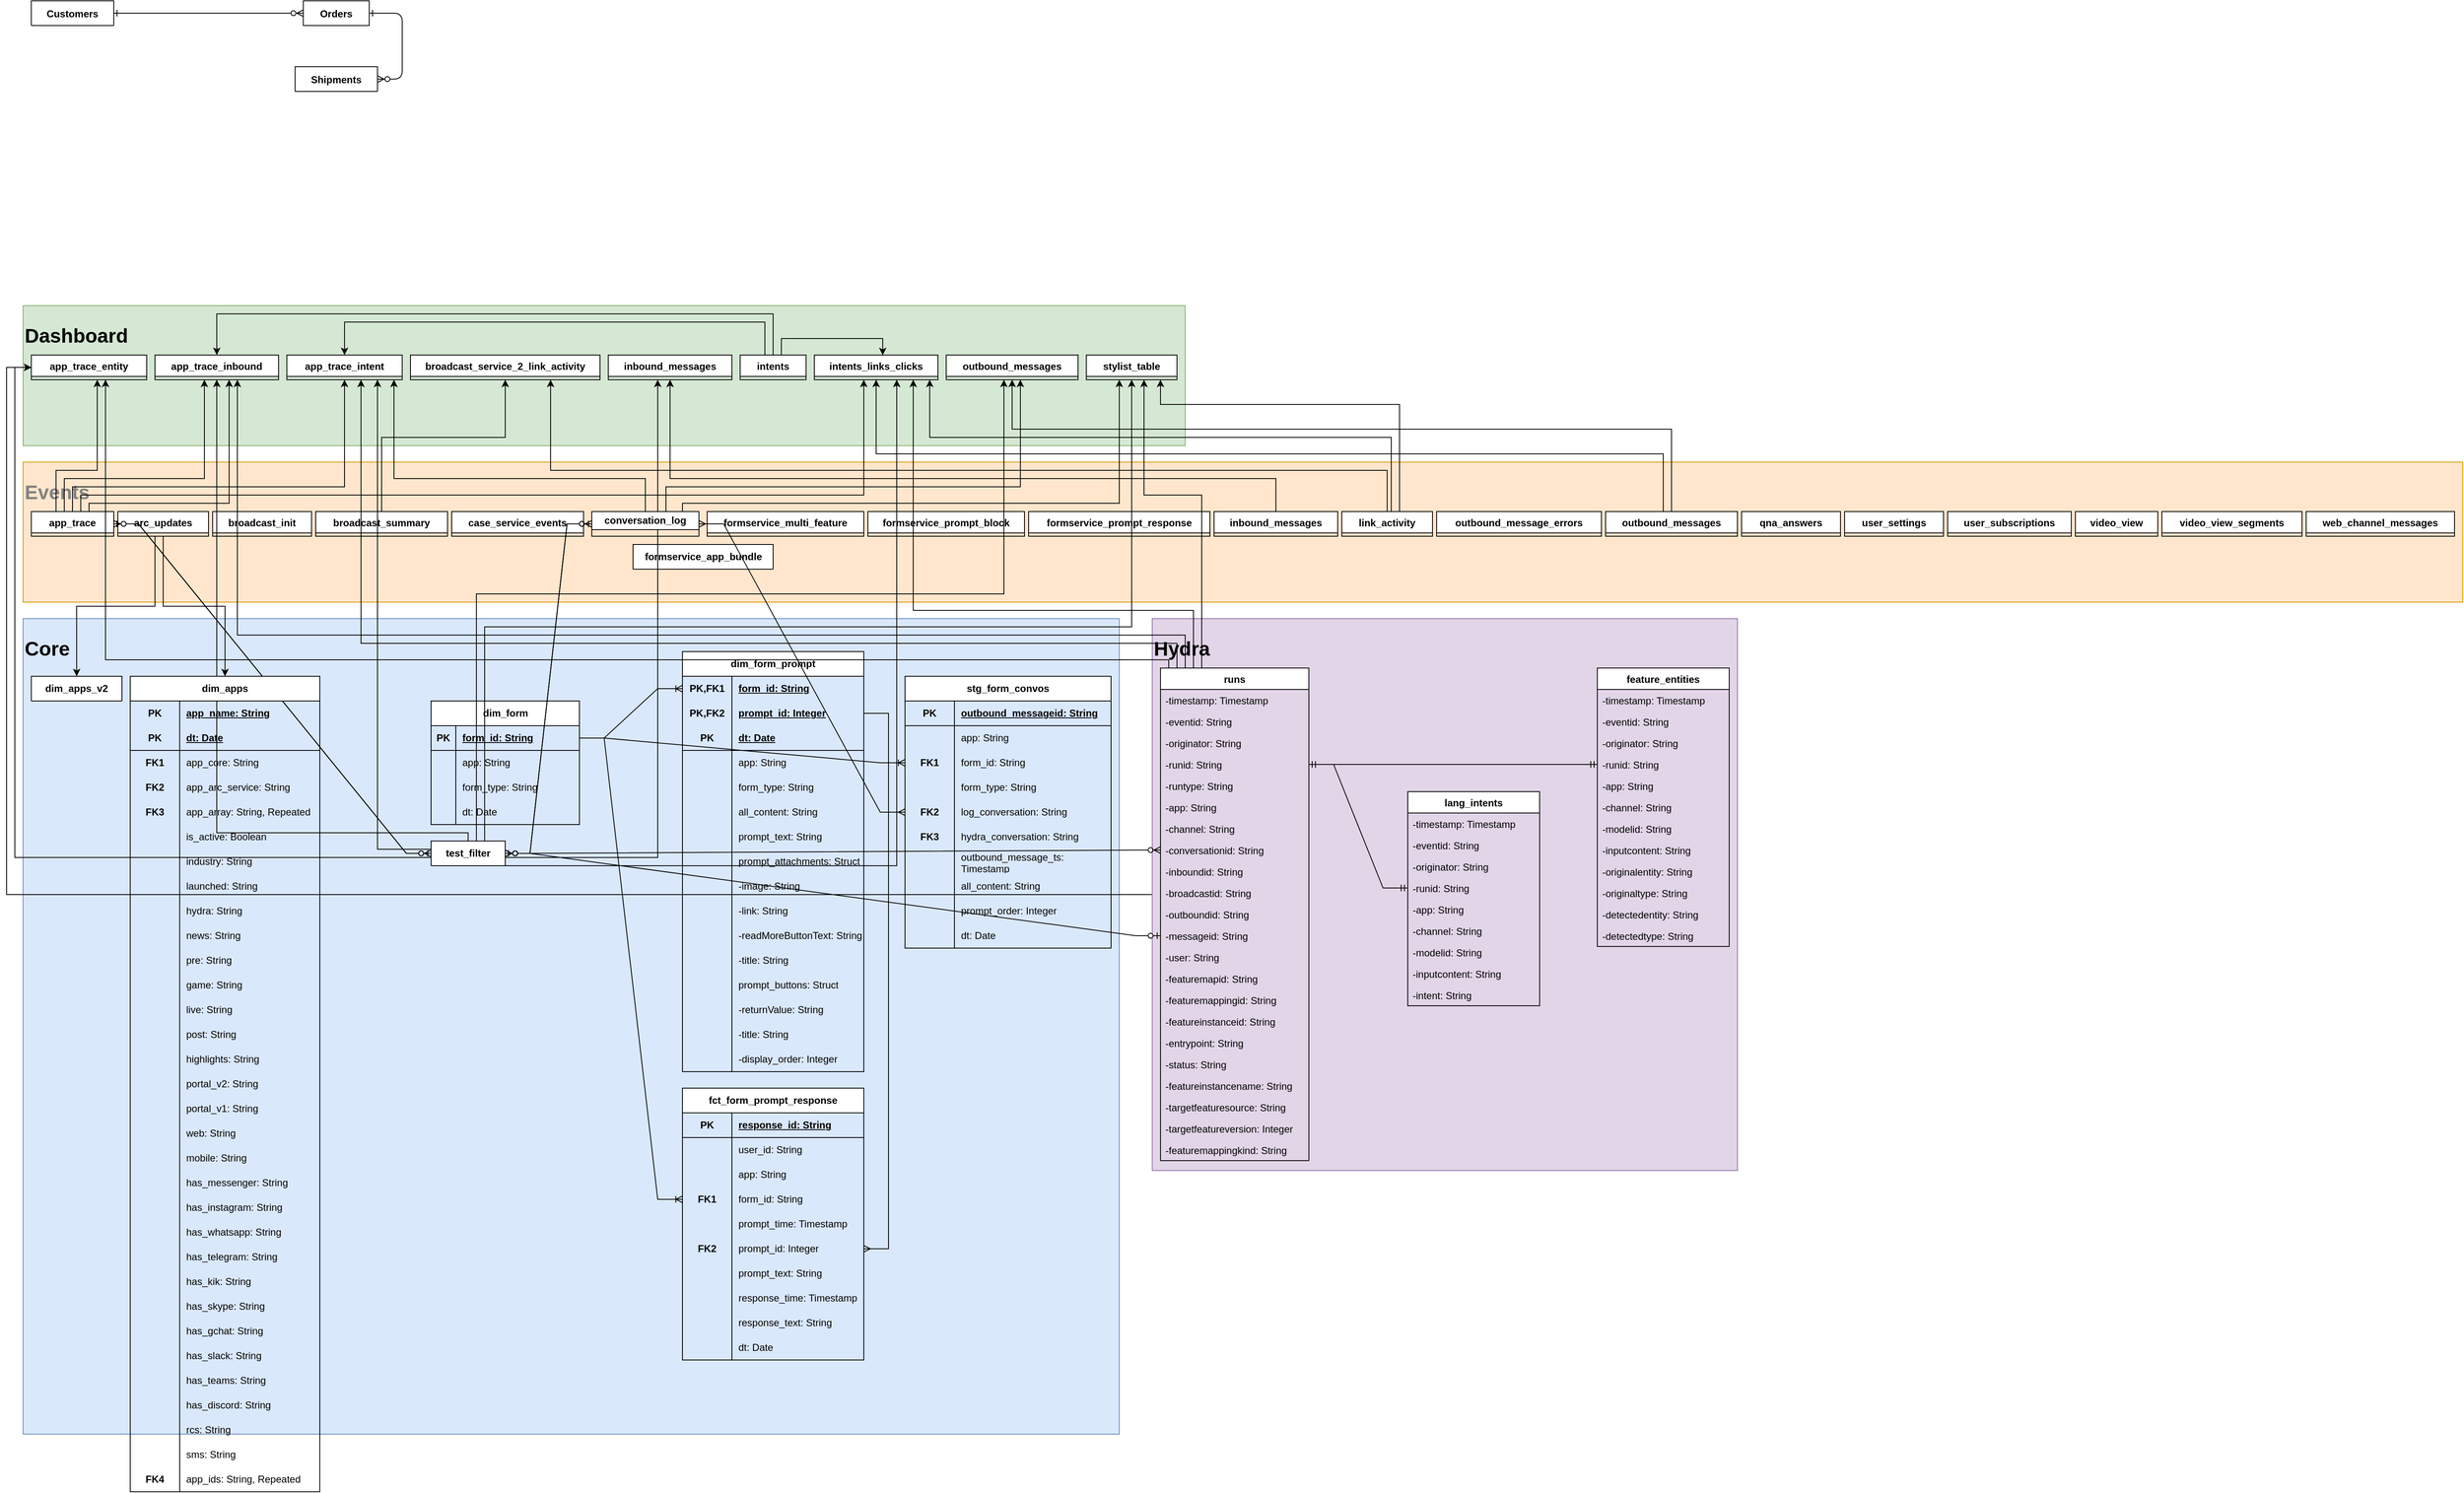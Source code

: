 <mxfile version="24.0.7" type="github">
  <diagram id="R2lEEEUBdFMjLlhIrx00" name="Page-1">
    <mxGraphModel dx="621" dy="460" grid="1" gridSize="10" guides="1" tooltips="1" connect="1" arrows="1" fold="1" page="1" pageScale="1" pageWidth="850" pageHeight="1100" math="0" shadow="0" extFonts="Permanent Marker^https://fonts.googleapis.com/css?family=Permanent+Marker">
      <root>
        <mxCell id="0" />
        <mxCell id="1" parent="0" />
        <mxCell id="20sptb9R9Q8WxGsXytH8-477" value="&lt;h1&gt;&lt;font color=&quot;#828282&quot;&gt;Events&lt;/font&gt;&lt;/h1&gt;" style="rounded=0;whiteSpace=wrap;html=1;fillColor=#ffe6cc;strokeColor=#d79b00;align=left;verticalAlign=top;movable=0;resizable=0;rotatable=0;deletable=0;editable=0;locked=1;connectable=0;" parent="1" vertex="1">
          <mxGeometry x="30" y="580" width="2960" height="170" as="geometry" />
        </mxCell>
        <mxCell id="20sptb9R9Q8WxGsXytH8-228" value="&lt;h1&gt;Dashboard&lt;/h1&gt;" style="rounded=0;whiteSpace=wrap;html=1;fillColor=#d5e8d4;strokeColor=#82b366;align=left;verticalAlign=top;movable=0;resizable=0;rotatable=0;deletable=0;editable=0;locked=1;connectable=0;" parent="1" vertex="1">
          <mxGeometry x="30" y="390" width="1410" height="170" as="geometry" />
        </mxCell>
        <mxCell id="20sptb9R9Q8WxGsXytH8-139" value="&lt;h1&gt;Core&lt;/h1&gt;" style="rounded=0;whiteSpace=wrap;html=1;fillColor=#dae8fc;strokeColor=#6c8ebf;align=left;verticalAlign=top;movable=0;resizable=0;rotatable=0;deletable=0;editable=0;locked=1;connectable=0;" parent="1" vertex="1">
          <mxGeometry x="30" y="770" width="1330" height="990" as="geometry" />
        </mxCell>
        <mxCell id="C-vyLk0tnHw3VtMMgP7b-1" value="" style="edgeStyle=entityRelationEdgeStyle;endArrow=ERzeroToMany;startArrow=ERone;endFill=1;startFill=0;" parent="1" source="C-vyLk0tnHw3VtMMgP7b-24" target="C-vyLk0tnHw3VtMMgP7b-6" edge="1">
          <mxGeometry width="100" height="100" relative="1" as="geometry">
            <mxPoint x="260" y="620" as="sourcePoint" />
            <mxPoint x="360" y="520" as="targetPoint" />
          </mxGeometry>
        </mxCell>
        <mxCell id="C-vyLk0tnHw3VtMMgP7b-12" value="" style="edgeStyle=entityRelationEdgeStyle;endArrow=ERzeroToMany;startArrow=ERone;endFill=1;startFill=0;" parent="1" source="C-vyLk0tnHw3VtMMgP7b-3" target="C-vyLk0tnHw3VtMMgP7b-17" edge="1">
          <mxGeometry width="100" height="100" relative="1" as="geometry">
            <mxPoint x="400" y="180" as="sourcePoint" />
            <mxPoint x="460" y="205" as="targetPoint" />
          </mxGeometry>
        </mxCell>
        <mxCell id="C-vyLk0tnHw3VtMMgP7b-2" value="Orders" style="shape=table;startSize=0;container=1;collapsible=1;childLayout=tableLayout;fixedRows=1;rowLines=0;fontStyle=1;align=center;resizeLast=1;" parent="1" vertex="1" collapsed="1">
          <mxGeometry x="370" y="20" width="80" height="30" as="geometry">
            <mxRectangle x="450" y="120" width="250" height="130" as="alternateBounds" />
          </mxGeometry>
        </mxCell>
        <mxCell id="C-vyLk0tnHw3VtMMgP7b-3" value="" style="shape=partialRectangle;collapsible=0;dropTarget=0;pointerEvents=0;fillColor=none;points=[[0,0.5],[1,0.5]];portConstraint=eastwest;top=0;left=0;right=0;bottom=1;" parent="C-vyLk0tnHw3VtMMgP7b-2" vertex="1">
          <mxGeometry y="30" width="250" height="30" as="geometry" />
        </mxCell>
        <mxCell id="C-vyLk0tnHw3VtMMgP7b-4" value="PK" style="shape=partialRectangle;overflow=hidden;connectable=0;fillColor=none;top=0;left=0;bottom=0;right=0;fontStyle=1;" parent="C-vyLk0tnHw3VtMMgP7b-3" vertex="1">
          <mxGeometry width="30" height="30" as="geometry" />
        </mxCell>
        <mxCell id="C-vyLk0tnHw3VtMMgP7b-5" value="order_id int NOT NULL " style="shape=partialRectangle;overflow=hidden;connectable=0;fillColor=none;top=0;left=0;bottom=0;right=0;align=left;spacingLeft=6;fontStyle=5;" parent="C-vyLk0tnHw3VtMMgP7b-3" vertex="1">
          <mxGeometry x="30" width="220" height="30" as="geometry" />
        </mxCell>
        <mxCell id="C-vyLk0tnHw3VtMMgP7b-6" value="" style="shape=partialRectangle;collapsible=0;dropTarget=0;pointerEvents=0;fillColor=none;points=[[0,0.5],[1,0.5]];portConstraint=eastwest;top=0;left=0;right=0;bottom=0;" parent="C-vyLk0tnHw3VtMMgP7b-2" vertex="1">
          <mxGeometry y="60" width="250" height="30" as="geometry" />
        </mxCell>
        <mxCell id="C-vyLk0tnHw3VtMMgP7b-7" value="FK1" style="shape=partialRectangle;overflow=hidden;connectable=0;fillColor=none;top=0;left=0;bottom=0;right=0;" parent="C-vyLk0tnHw3VtMMgP7b-6" vertex="1">
          <mxGeometry width="30" height="30" as="geometry" />
        </mxCell>
        <mxCell id="C-vyLk0tnHw3VtMMgP7b-8" value="customer_id int NOT NULL" style="shape=partialRectangle;overflow=hidden;connectable=0;fillColor=none;top=0;left=0;bottom=0;right=0;align=left;spacingLeft=6;" parent="C-vyLk0tnHw3VtMMgP7b-6" vertex="1">
          <mxGeometry x="30" width="220" height="30" as="geometry" />
        </mxCell>
        <mxCell id="C-vyLk0tnHw3VtMMgP7b-9" value="" style="shape=partialRectangle;collapsible=0;dropTarget=0;pointerEvents=0;fillColor=none;points=[[0,0.5],[1,0.5]];portConstraint=eastwest;top=0;left=0;right=0;bottom=0;" parent="C-vyLk0tnHw3VtMMgP7b-2" vertex="1">
          <mxGeometry y="90" width="250" height="30" as="geometry" />
        </mxCell>
        <mxCell id="C-vyLk0tnHw3VtMMgP7b-10" value="" style="shape=partialRectangle;overflow=hidden;connectable=0;fillColor=none;top=0;left=0;bottom=0;right=0;" parent="C-vyLk0tnHw3VtMMgP7b-9" vertex="1">
          <mxGeometry width="30" height="30" as="geometry" />
        </mxCell>
        <mxCell id="C-vyLk0tnHw3VtMMgP7b-11" value="order_date date NOT NULL" style="shape=partialRectangle;overflow=hidden;connectable=0;fillColor=none;top=0;left=0;bottom=0;right=0;align=left;spacingLeft=6;" parent="C-vyLk0tnHw3VtMMgP7b-9" vertex="1">
          <mxGeometry x="30" width="220" height="30" as="geometry" />
        </mxCell>
        <mxCell id="C-vyLk0tnHw3VtMMgP7b-13" value="Shipments" style="shape=table;startSize=30;container=1;collapsible=1;childLayout=tableLayout;fixedRows=1;rowLines=0;fontStyle=1;align=center;resizeLast=1;" parent="1" vertex="1" collapsed="1">
          <mxGeometry x="360" y="100" width="100" height="30" as="geometry">
            <mxRectangle x="450" y="280" width="250" height="130" as="alternateBounds" />
          </mxGeometry>
        </mxCell>
        <mxCell id="C-vyLk0tnHw3VtMMgP7b-14" value="" style="shape=partialRectangle;collapsible=0;dropTarget=0;pointerEvents=0;fillColor=none;points=[[0,0.5],[1,0.5]];portConstraint=eastwest;top=0;left=0;right=0;bottom=1;" parent="C-vyLk0tnHw3VtMMgP7b-13" vertex="1">
          <mxGeometry y="30" width="250" height="30" as="geometry" />
        </mxCell>
        <mxCell id="C-vyLk0tnHw3VtMMgP7b-15" value="PK" style="shape=partialRectangle;overflow=hidden;connectable=0;fillColor=none;top=0;left=0;bottom=0;right=0;fontStyle=1;" parent="C-vyLk0tnHw3VtMMgP7b-14" vertex="1">
          <mxGeometry width="30" height="30" as="geometry" />
        </mxCell>
        <mxCell id="C-vyLk0tnHw3VtMMgP7b-16" value="shipment_id int NOT NULL " style="shape=partialRectangle;overflow=hidden;connectable=0;fillColor=none;top=0;left=0;bottom=0;right=0;align=left;spacingLeft=6;fontStyle=5;" parent="C-vyLk0tnHw3VtMMgP7b-14" vertex="1">
          <mxGeometry x="30" width="220" height="30" as="geometry" />
        </mxCell>
        <mxCell id="C-vyLk0tnHw3VtMMgP7b-17" value="" style="shape=partialRectangle;collapsible=0;dropTarget=0;pointerEvents=0;fillColor=none;points=[[0,0.5],[1,0.5]];portConstraint=eastwest;top=0;left=0;right=0;bottom=0;" parent="C-vyLk0tnHw3VtMMgP7b-13" vertex="1">
          <mxGeometry y="60" width="250" height="30" as="geometry" />
        </mxCell>
        <mxCell id="C-vyLk0tnHw3VtMMgP7b-18" value="FK1" style="shape=partialRectangle;overflow=hidden;connectable=0;fillColor=none;top=0;left=0;bottom=0;right=0;" parent="C-vyLk0tnHw3VtMMgP7b-17" vertex="1">
          <mxGeometry width="30" height="30" as="geometry" />
        </mxCell>
        <mxCell id="C-vyLk0tnHw3VtMMgP7b-19" value="order_id int NOT NULL" style="shape=partialRectangle;overflow=hidden;connectable=0;fillColor=none;top=0;left=0;bottom=0;right=0;align=left;spacingLeft=6;" parent="C-vyLk0tnHw3VtMMgP7b-17" vertex="1">
          <mxGeometry x="30" width="220" height="30" as="geometry" />
        </mxCell>
        <mxCell id="C-vyLk0tnHw3VtMMgP7b-20" value="" style="shape=partialRectangle;collapsible=0;dropTarget=0;pointerEvents=0;fillColor=none;points=[[0,0.5],[1,0.5]];portConstraint=eastwest;top=0;left=0;right=0;bottom=0;" parent="C-vyLk0tnHw3VtMMgP7b-13" vertex="1">
          <mxGeometry y="90" width="250" height="30" as="geometry" />
        </mxCell>
        <mxCell id="C-vyLk0tnHw3VtMMgP7b-21" value="" style="shape=partialRectangle;overflow=hidden;connectable=0;fillColor=none;top=0;left=0;bottom=0;right=0;" parent="C-vyLk0tnHw3VtMMgP7b-20" vertex="1">
          <mxGeometry width="30" height="30" as="geometry" />
        </mxCell>
        <mxCell id="C-vyLk0tnHw3VtMMgP7b-22" value="shipment_date date NOT NULL" style="shape=partialRectangle;overflow=hidden;connectable=0;fillColor=none;top=0;left=0;bottom=0;right=0;align=left;spacingLeft=6;" parent="C-vyLk0tnHw3VtMMgP7b-20" vertex="1">
          <mxGeometry x="30" width="220" height="30" as="geometry" />
        </mxCell>
        <mxCell id="C-vyLk0tnHw3VtMMgP7b-23" value="Customers" style="shape=table;startSize=30;container=1;collapsible=1;childLayout=tableLayout;fixedRows=1;rowLines=0;fontStyle=1;align=center;resizeLast=1;" parent="1" vertex="1" collapsed="1">
          <mxGeometry x="40" y="20" width="100" height="30" as="geometry">
            <mxRectangle x="120" y="120" width="250" height="100" as="alternateBounds" />
          </mxGeometry>
        </mxCell>
        <mxCell id="C-vyLk0tnHw3VtMMgP7b-24" value="" style="shape=partialRectangle;collapsible=0;dropTarget=0;pointerEvents=0;fillColor=none;points=[[0,0.5],[1,0.5]];portConstraint=eastwest;top=0;left=0;right=0;bottom=1;" parent="C-vyLk0tnHw3VtMMgP7b-23" vertex="1">
          <mxGeometry y="30" width="250" height="30" as="geometry" />
        </mxCell>
        <mxCell id="C-vyLk0tnHw3VtMMgP7b-25" value="PK" style="shape=partialRectangle;overflow=hidden;connectable=0;fillColor=none;top=0;left=0;bottom=0;right=0;fontStyle=1;" parent="C-vyLk0tnHw3VtMMgP7b-24" vertex="1">
          <mxGeometry width="30" height="30" as="geometry">
            <mxRectangle width="30" height="30" as="alternateBounds" />
          </mxGeometry>
        </mxCell>
        <mxCell id="C-vyLk0tnHw3VtMMgP7b-26" value="customer_id int NOT NULL " style="shape=partialRectangle;overflow=hidden;connectable=0;fillColor=none;top=0;left=0;bottom=0;right=0;align=left;spacingLeft=6;fontStyle=5;" parent="C-vyLk0tnHw3VtMMgP7b-24" vertex="1">
          <mxGeometry x="30" width="220" height="30" as="geometry">
            <mxRectangle width="220" height="30" as="alternateBounds" />
          </mxGeometry>
        </mxCell>
        <mxCell id="C-vyLk0tnHw3VtMMgP7b-27" value="" style="shape=partialRectangle;collapsible=0;dropTarget=0;pointerEvents=0;fillColor=none;points=[[0,0.5],[1,0.5]];portConstraint=eastwest;top=0;left=0;right=0;bottom=0;" parent="C-vyLk0tnHw3VtMMgP7b-23" vertex="1">
          <mxGeometry y="60" width="250" height="30" as="geometry" />
        </mxCell>
        <mxCell id="C-vyLk0tnHw3VtMMgP7b-28" value="" style="shape=partialRectangle;overflow=hidden;connectable=0;fillColor=none;top=0;left=0;bottom=0;right=0;" parent="C-vyLk0tnHw3VtMMgP7b-27" vertex="1">
          <mxGeometry width="30" height="30" as="geometry">
            <mxRectangle width="30" height="30" as="alternateBounds" />
          </mxGeometry>
        </mxCell>
        <mxCell id="C-vyLk0tnHw3VtMMgP7b-29" value="customer_name char(50) NOT NULL" style="shape=partialRectangle;overflow=hidden;connectable=0;fillColor=none;top=0;left=0;bottom=0;right=0;align=left;spacingLeft=6;" parent="C-vyLk0tnHw3VtMMgP7b-27" vertex="1">
          <mxGeometry x="30" width="220" height="30" as="geometry">
            <mxRectangle width="220" height="30" as="alternateBounds" />
          </mxGeometry>
        </mxCell>
        <mxCell id="qphB3YkBM3B0JBctPkMt-12" value="app_trace_entity" style="swimlane;fontStyle=1;childLayout=stackLayout;horizontal=1;startSize=26;horizontalStack=0;resizeParent=1;resizeParentMax=0;resizeLast=0;collapsible=1;marginBottom=0;" parent="1" vertex="1" collapsed="1">
          <mxGeometry x="40" y="450" width="140" height="30" as="geometry">
            <mxRectangle x="40" y="450" width="160" height="156" as="alternateBounds" />
          </mxGeometry>
        </mxCell>
        <mxCell id="qphB3YkBM3B0JBctPkMt-13" value="-timestamp: String" style="text;strokeColor=none;fillColor=none;align=left;verticalAlign=top;spacingLeft=4;spacingRight=4;overflow=hidden;rotatable=0;points=[[0,0.5],[1,0.5]];portConstraint=eastwest;" parent="qphB3YkBM3B0JBctPkMt-12" vertex="1">
          <mxGeometry y="26" width="160" height="26" as="geometry" />
        </mxCell>
        <mxCell id="qphB3YkBM3B0JBctPkMt-14" value="-originator: String" style="text;strokeColor=none;fillColor=none;align=left;verticalAlign=top;spacingLeft=4;spacingRight=4;overflow=hidden;rotatable=0;points=[[0,0.5],[1,0.5]];portConstraint=eastwest;" parent="qphB3YkBM3B0JBctPkMt-12" vertex="1">
          <mxGeometry y="52" width="160" height="26" as="geometry" />
        </mxCell>
        <mxCell id="qphB3YkBM3B0JBctPkMt-15" value="-app: String" style="text;strokeColor=none;fillColor=none;align=left;verticalAlign=top;spacingLeft=4;spacingRight=4;overflow=hidden;rotatable=0;points=[[0,0.5],[1,0.5]];portConstraint=eastwest;" parent="qphB3YkBM3B0JBctPkMt-12" vertex="1">
          <mxGeometry y="78" width="160" height="26" as="geometry" />
        </mxCell>
        <mxCell id="qphB3YkBM3B0JBctPkMt-16" value="-channel: String" style="text;strokeColor=none;fillColor=none;align=left;verticalAlign=top;spacingLeft=4;spacingRight=4;overflow=hidden;rotatable=0;points=[[0,0.5],[1,0.5]];portConstraint=eastwest;" parent="qphB3YkBM3B0JBctPkMt-12" vertex="1">
          <mxGeometry y="104" width="160" height="26" as="geometry" />
        </mxCell>
        <mxCell id="qphB3YkBM3B0JBctPkMt-17" value="-entity: String" style="text;strokeColor=none;fillColor=none;align=left;verticalAlign=top;spacingLeft=4;spacingRight=4;overflow=hidden;rotatable=0;points=[[0,0.5],[1,0.5]];portConstraint=eastwest;" parent="qphB3YkBM3B0JBctPkMt-12" vertex="1">
          <mxGeometry y="130" width="160" height="26" as="geometry" />
        </mxCell>
        <mxCell id="20sptb9R9Q8WxGsXytH8-140" value="app_trace_inbound" style="swimlane;fontStyle=1;childLayout=stackLayout;horizontal=1;startSize=26;horizontalStack=0;resizeParent=1;resizeParentMax=0;resizeLast=0;collapsible=1;marginBottom=0;" parent="1" vertex="1" collapsed="1">
          <mxGeometry x="190" y="450" width="150" height="30" as="geometry">
            <mxRectangle x="190" y="450" width="200" height="286" as="alternateBounds" />
          </mxGeometry>
        </mxCell>
        <mxCell id="20sptb9R9Q8WxGsXytH8-141" value="-timestamp: Timestamp" style="text;strokeColor=none;fillColor=none;align=left;verticalAlign=top;spacingLeft=4;spacingRight=4;overflow=hidden;rotatable=0;points=[[0,0.5],[1,0.5]];portConstraint=eastwest;" parent="20sptb9R9Q8WxGsXytH8-140" vertex="1">
          <mxGeometry y="26" width="200" height="26" as="geometry" />
        </mxCell>
        <mxCell id="20sptb9R9Q8WxGsXytH8-142" value="-app_core: String" style="text;strokeColor=none;fillColor=none;align=left;verticalAlign=top;spacingLeft=4;spacingRight=4;overflow=hidden;rotatable=0;points=[[0,0.5],[1,0.5]];portConstraint=eastwest;" parent="20sptb9R9Q8WxGsXytH8-140" vertex="1">
          <mxGeometry y="52" width="200" height="26" as="geometry" />
        </mxCell>
        <mxCell id="20sptb9R9Q8WxGsXytH8-143" value="-app: String" style="text;strokeColor=none;fillColor=none;align=left;verticalAlign=top;spacingLeft=4;spacingRight=4;overflow=hidden;rotatable=0;points=[[0,0.5],[1,0.5]];portConstraint=eastwest;" parent="20sptb9R9Q8WxGsXytH8-140" vertex="1">
          <mxGeometry y="78" width="200" height="26" as="geometry" />
        </mxCell>
        <mxCell id="20sptb9R9Q8WxGsXytH8-144" value="-originator: String" style="text;strokeColor=none;fillColor=none;align=left;verticalAlign=top;spacingLeft=4;spacingRight=4;overflow=hidden;rotatable=0;points=[[0,0.5],[1,0.5]];portConstraint=eastwest;" parent="20sptb9R9Q8WxGsXytH8-140" vertex="1">
          <mxGeometry y="104" width="200" height="26" as="geometry" />
        </mxCell>
        <mxCell id="20sptb9R9Q8WxGsXytH8-145" value="-channel: String" style="text;strokeColor=none;fillColor=none;align=left;verticalAlign=top;spacingLeft=4;spacingRight=4;overflow=hidden;rotatable=0;points=[[0,0.5],[1,0.5]];portConstraint=eastwest;" parent="20sptb9R9Q8WxGsXytH8-140" vertex="1">
          <mxGeometry y="130" width="200" height="26" as="geometry" />
        </mxCell>
        <mxCell id="20sptb9R9Q8WxGsXytH8-146" value="-eventid: String" style="text;strokeColor=none;fillColor=none;align=left;verticalAlign=top;spacingLeft=4;spacingRight=4;overflow=hidden;rotatable=0;points=[[0,0.5],[1,0.5]];portConstraint=eastwest;" parent="20sptb9R9Q8WxGsXytH8-140" vertex="1">
          <mxGeometry y="156" width="200" height="26" as="geometry" />
        </mxCell>
        <mxCell id="20sptb9R9Q8WxGsXytH8-147" value="-user: String" style="text;strokeColor=none;fillColor=none;align=left;verticalAlign=top;spacingLeft=4;spacingRight=4;overflow=hidden;rotatable=0;points=[[0,0.5],[1,0.5]];portConstraint=eastwest;" parent="20sptb9R9Q8WxGsXytH8-140" vertex="1">
          <mxGeometry y="182" width="200" height="26" as="geometry" />
        </mxCell>
        <mxCell id="20sptb9R9Q8WxGsXytH8-148" value="-conversation: String" style="text;strokeColor=none;fillColor=none;align=left;verticalAlign=top;spacingLeft=4;spacingRight=4;overflow=hidden;rotatable=0;points=[[0,0.5],[1,0.5]];portConstraint=eastwest;" parent="20sptb9R9Q8WxGsXytH8-140" vertex="1">
          <mxGeometry y="208" width="200" height="26" as="geometry" />
        </mxCell>
        <mxCell id="20sptb9R9Q8WxGsXytH8-149" value="-intent_inbound: String" style="text;strokeColor=none;fillColor=none;align=left;verticalAlign=top;spacingLeft=4;spacingRight=4;overflow=hidden;rotatable=0;points=[[0,0.5],[1,0.5]];portConstraint=eastwest;" parent="20sptb9R9Q8WxGsXytH8-140" vertex="1">
          <mxGeometry y="234" width="200" height="26" as="geometry" />
        </mxCell>
        <mxCell id="20sptb9R9Q8WxGsXytH8-150" value="-intent_inbound_mapped: String" style="text;strokeColor=none;fillColor=none;align=left;verticalAlign=top;spacingLeft=4;spacingRight=4;overflow=hidden;rotatable=0;points=[[0,0.5],[1,0.5]];portConstraint=eastwest;" parent="20sptb9R9Q8WxGsXytH8-140" vertex="1">
          <mxGeometry y="260" width="200" height="26" as="geometry" />
        </mxCell>
        <mxCell id="20sptb9R9Q8WxGsXytH8-151" value="app_trace_intent" style="swimlane;fontStyle=1;childLayout=stackLayout;horizontal=1;startSize=26;horizontalStack=0;resizeParent=1;resizeParentMax=0;resizeLast=0;collapsible=1;marginBottom=0;" parent="1" vertex="1" collapsed="1">
          <mxGeometry x="350" y="450" width="140" height="30" as="geometry">
            <mxRectangle x="-100" y="360" width="180" height="416" as="alternateBounds" />
          </mxGeometry>
        </mxCell>
        <mxCell id="20sptb9R9Q8WxGsXytH8-152" value="-timestamp: Timestamp" style="text;strokeColor=none;fillColor=none;align=left;verticalAlign=top;spacingLeft=4;spacingRight=4;overflow=hidden;rotatable=0;points=[[0,0.5],[1,0.5]];portConstraint=eastwest;" parent="20sptb9R9Q8WxGsXytH8-151" vertex="1">
          <mxGeometry y="26" width="180" height="26" as="geometry" />
        </mxCell>
        <mxCell id="20sptb9R9Q8WxGsXytH8-153" value="-originator: String" style="text;strokeColor=none;fillColor=none;align=left;verticalAlign=top;spacingLeft=4;spacingRight=4;overflow=hidden;rotatable=0;points=[[0,0.5],[1,0.5]];portConstraint=eastwest;" parent="20sptb9R9Q8WxGsXytH8-151" vertex="1">
          <mxGeometry y="52" width="180" height="26" as="geometry" />
        </mxCell>
        <mxCell id="20sptb9R9Q8WxGsXytH8-154" value="-app_core: String" style="text;strokeColor=none;fillColor=none;align=left;verticalAlign=top;spacingLeft=4;spacingRight=4;overflow=hidden;rotatable=0;points=[[0,0.5],[1,0.5]];portConstraint=eastwest;" parent="20sptb9R9Q8WxGsXytH8-151" vertex="1">
          <mxGeometry y="78" width="180" height="26" as="geometry" />
        </mxCell>
        <mxCell id="20sptb9R9Q8WxGsXytH8-155" value="-app: String" style="text;strokeColor=none;fillColor=none;align=left;verticalAlign=top;spacingLeft=4;spacingRight=4;overflow=hidden;rotatable=0;points=[[0,0.5],[1,0.5]];portConstraint=eastwest;" parent="20sptb9R9Q8WxGsXytH8-151" vertex="1">
          <mxGeometry y="104" width="180" height="26" as="geometry" />
        </mxCell>
        <mxCell id="20sptb9R9Q8WxGsXytH8-156" value="-channel: String" style="text;strokeColor=none;fillColor=none;align=left;verticalAlign=top;spacingLeft=4;spacingRight=4;overflow=hidden;rotatable=0;points=[[0,0.5],[1,0.5]];portConstraint=eastwest;" parent="20sptb9R9Q8WxGsXytH8-151" vertex="1">
          <mxGeometry y="130" width="180" height="26" as="geometry" />
        </mxCell>
        <mxCell id="20sptb9R9Q8WxGsXytH8-157" value="-eventid: String" style="text;strokeColor=none;fillColor=none;align=left;verticalAlign=top;spacingLeft=4;spacingRight=4;overflow=hidden;rotatable=0;points=[[0,0.5],[1,0.5]];portConstraint=eastwest;" parent="20sptb9R9Q8WxGsXytH8-151" vertex="1">
          <mxGeometry y="156" width="180" height="26" as="geometry" />
        </mxCell>
        <mxCell id="20sptb9R9Q8WxGsXytH8-158" value="-user: String" style="text;strokeColor=none;fillColor=none;align=left;verticalAlign=top;spacingLeft=4;spacingRight=4;overflow=hidden;rotatable=0;points=[[0,0.5],[1,0.5]];portConstraint=eastwest;" parent="20sptb9R9Q8WxGsXytH8-151" vertex="1">
          <mxGeometry y="182" width="180" height="26" as="geometry" />
        </mxCell>
        <mxCell id="20sptb9R9Q8WxGsXytH8-159" value="-conversation: String" style="text;strokeColor=none;fillColor=none;align=left;verticalAlign=top;spacingLeft=4;spacingRight=4;overflow=hidden;rotatable=0;points=[[0,0.5],[1,0.5]];portConstraint=eastwest;" parent="20sptb9R9Q8WxGsXytH8-151" vertex="1">
          <mxGeometry y="208" width="180" height="26" as="geometry" />
        </mxCell>
        <mxCell id="20sptb9R9Q8WxGsXytH8-160" value="-intent: String" style="text;strokeColor=none;fillColor=none;align=left;verticalAlign=top;spacingLeft=4;spacingRight=4;overflow=hidden;rotatable=0;points=[[0,0.5],[1,0.5]];portConstraint=eastwest;" parent="20sptb9R9Q8WxGsXytH8-151" vertex="1">
          <mxGeometry y="234" width="180" height="26" as="geometry" />
        </mxCell>
        <mxCell id="20sptb9R9Q8WxGsXytH8-161" value="-inputcontent: String" style="text;strokeColor=none;fillColor=none;align=left;verticalAlign=top;spacingLeft=4;spacingRight=4;overflow=hidden;rotatable=0;points=[[0,0.5],[1,0.5]];portConstraint=eastwest;" parent="20sptb9R9Q8WxGsXytH8-151" vertex="1">
          <mxGeometry y="260" width="180" height="26" as="geometry" />
        </mxCell>
        <mxCell id="20sptb9R9Q8WxGsXytH8-162" value="-response: String" style="text;strokeColor=none;fillColor=none;align=left;verticalAlign=top;spacingLeft=4;spacingRight=4;overflow=hidden;rotatable=0;points=[[0,0.5],[1,0.5]];portConstraint=eastwest;" parent="20sptb9R9Q8WxGsXytH8-151" vertex="1">
          <mxGeometry y="286" width="180" height="26" as="geometry" />
        </mxCell>
        <mxCell id="20sptb9R9Q8WxGsXytH8-163" value="-intent_mapped: String" style="text;strokeColor=none;fillColor=none;align=left;verticalAlign=top;spacingLeft=4;spacingRight=4;overflow=hidden;rotatable=0;points=[[0,0.5],[1,0.5]];portConstraint=eastwest;" parent="20sptb9R9Q8WxGsXytH8-151" vertex="1">
          <mxGeometry y="312" width="180" height="26" as="geometry" />
        </mxCell>
        <mxCell id="20sptb9R9Q8WxGsXytH8-164" value="-intent_reason_codes: String" style="text;strokeColor=none;fillColor=none;align=left;verticalAlign=top;spacingLeft=4;spacingRight=4;overflow=hidden;rotatable=0;points=[[0,0.5],[1,0.5]];portConstraint=eastwest;" parent="20sptb9R9Q8WxGsXytH8-151" vertex="1">
          <mxGeometry y="338" width="180" height="26" as="geometry" />
        </mxCell>
        <mxCell id="20sptb9R9Q8WxGsXytH8-165" value="-reason_code_media: String" style="text;strokeColor=none;fillColor=none;align=left;verticalAlign=top;spacingLeft=4;spacingRight=4;overflow=hidden;rotatable=0;points=[[0,0.5],[1,0.5]];portConstraint=eastwest;" parent="20sptb9R9Q8WxGsXytH8-151" vertex="1">
          <mxGeometry y="364" width="180" height="26" as="geometry" />
        </mxCell>
        <mxCell id="20sptb9R9Q8WxGsXytH8-166" value="-user_trunc: String" style="text;strokeColor=none;fillColor=none;align=left;verticalAlign=top;spacingLeft=4;spacingRight=4;overflow=hidden;rotatable=0;points=[[0,0.5],[1,0.5]];portConstraint=eastwest;" parent="20sptb9R9Q8WxGsXytH8-151" vertex="1">
          <mxGeometry y="390" width="180" height="26" as="geometry" />
        </mxCell>
        <mxCell id="20sptb9R9Q8WxGsXytH8-167" value="broadcast_service_2_link_activity" style="swimlane;fontStyle=1;childLayout=stackLayout;horizontal=1;startSize=26;horizontalStack=0;resizeParent=1;resizeParentMax=0;resizeLast=0;collapsible=1;marginBottom=0;" parent="1" vertex="1" collapsed="1">
          <mxGeometry x="500" y="450" width="230" height="30" as="geometry">
            <mxRectangle x="100" y="360" width="270" height="312" as="alternateBounds" />
          </mxGeometry>
        </mxCell>
        <mxCell id="20sptb9R9Q8WxGsXytH8-168" value="-lastmessagetimestamp: Timestamp" style="text;strokeColor=none;fillColor=none;align=left;verticalAlign=top;spacingLeft=4;spacingRight=4;overflow=hidden;rotatable=0;points=[[0,0.5],[1,0.5]];portConstraint=eastwest;" parent="20sptb9R9Q8WxGsXytH8-167" vertex="1">
          <mxGeometry y="26" width="270" height="26" as="geometry" />
        </mxCell>
        <mxCell id="20sptb9R9Q8WxGsXytH8-169" value="-app_core: String" style="text;strokeColor=none;fillColor=none;align=left;verticalAlign=top;spacingLeft=4;spacingRight=4;overflow=hidden;rotatable=0;points=[[0,0.5],[1,0.5]];portConstraint=eastwest;" parent="20sptb9R9Q8WxGsXytH8-167" vertex="1">
          <mxGeometry y="52" width="270" height="26" as="geometry" />
        </mxCell>
        <mxCell id="20sptb9R9Q8WxGsXytH8-170" value="-app: String" style="text;strokeColor=none;fillColor=none;align=left;verticalAlign=top;spacingLeft=4;spacingRight=4;overflow=hidden;rotatable=0;points=[[0,0.5],[1,0.5]];portConstraint=eastwest;" parent="20sptb9R9Q8WxGsXytH8-167" vertex="1">
          <mxGeometry y="78" width="270" height="26" as="geometry" />
        </mxCell>
        <mxCell id="20sptb9R9Q8WxGsXytH8-171" value="-originator: String" style="text;strokeColor=none;fillColor=none;align=left;verticalAlign=top;spacingLeft=4;spacingRight=4;overflow=hidden;rotatable=0;points=[[0,0.5],[1,0.5]];portConstraint=eastwest;" parent="20sptb9R9Q8WxGsXytH8-167" vertex="1">
          <mxGeometry y="104" width="270" height="26" as="geometry" />
        </mxCell>
        <mxCell id="20sptb9R9Q8WxGsXytH8-172" value="-broadcastid: String" style="text;strokeColor=none;fillColor=none;align=left;verticalAlign=top;spacingLeft=4;spacingRight=4;overflow=hidden;rotatable=0;points=[[0,0.5],[1,0.5]];portConstraint=eastwest;" parent="20sptb9R9Q8WxGsXytH8-167" vertex="1">
          <mxGeometry y="130" width="270" height="26" as="geometry" />
        </mxCell>
        <mxCell id="20sptb9R9Q8WxGsXytH8-173" value="-campaignname: String" style="text;strokeColor=none;fillColor=none;align=left;verticalAlign=top;spacingLeft=4;spacingRight=4;overflow=hidden;rotatable=0;points=[[0,0.5],[1,0.5]];portConstraint=eastwest;" parent="20sptb9R9Q8WxGsXytH8-167" vertex="1">
          <mxGeometry y="156" width="270" height="26" as="geometry" />
        </mxCell>
        <mxCell id="20sptb9R9Q8WxGsXytH8-174" value="-groupname: String" style="text;strokeColor=none;fillColor=none;align=left;verticalAlign=top;spacingLeft=4;spacingRight=4;overflow=hidden;rotatable=0;points=[[0,0.5],[1,0.5]];portConstraint=eastwest;" parent="20sptb9R9Q8WxGsXytH8-167" vertex="1">
          <mxGeometry y="182" width="270" height="26" as="geometry" />
        </mxCell>
        <mxCell id="20sptb9R9Q8WxGsXytH8-175" value="-topic: String" style="text;strokeColor=none;fillColor=none;align=left;verticalAlign=top;spacingLeft=4;spacingRight=4;overflow=hidden;rotatable=0;points=[[0,0.5],[1,0.5]];portConstraint=eastwest;" parent="20sptb9R9Q8WxGsXytH8-167" vertex="1">
          <mxGeometry y="208" width="270" height="26" as="geometry" />
        </mxCell>
        <mxCell id="20sptb9R9Q8WxGsXytH8-176" value="-successcount: String" style="text;strokeColor=none;fillColor=none;align=left;verticalAlign=top;spacingLeft=4;spacingRight=4;overflow=hidden;rotatable=0;points=[[0,0.5],[1,0.5]];portConstraint=eastwest;" parent="20sptb9R9Q8WxGsXytH8-167" vertex="1">
          <mxGeometry y="234" width="270" height="26" as="geometry" />
        </mxCell>
        <mxCell id="20sptb9R9Q8WxGsXytH8-177" value="-broadcast_summary_timestamp: Timestamp" style="text;strokeColor=none;fillColor=none;align=left;verticalAlign=top;spacingLeft=4;spacingRight=4;overflow=hidden;rotatable=0;points=[[0,0.5],[1,0.5]];portConstraint=eastwest;" parent="20sptb9R9Q8WxGsXytH8-167" vertex="1">
          <mxGeometry y="260" width="270" height="26" as="geometry" />
        </mxCell>
        <mxCell id="20sptb9R9Q8WxGsXytH8-178" value="-link_activity_timestamp: Timestamp" style="text;strokeColor=none;fillColor=none;align=left;verticalAlign=top;spacingLeft=4;spacingRight=4;overflow=hidden;rotatable=0;points=[[0,0.5],[1,0.5]];portConstraint=eastwest;" parent="20sptb9R9Q8WxGsXytH8-167" vertex="1">
          <mxGeometry y="286" width="270" height="26" as="geometry" />
        </mxCell>
        <mxCell id="20sptb9R9Q8WxGsXytH8-179" value="inbound_messages" style="swimlane;fontStyle=1;childLayout=stackLayout;horizontal=1;startSize=26;horizontalStack=0;resizeParent=1;resizeParentMax=0;resizeLast=0;collapsible=1;marginBottom=0;" parent="1" vertex="1" collapsed="1">
          <mxGeometry x="740" y="450" width="150" height="30" as="geometry">
            <mxRectangle x="380" y="360" width="160" height="208" as="alternateBounds" />
          </mxGeometry>
        </mxCell>
        <mxCell id="20sptb9R9Q8WxGsXytH8-180" value="-timestamp: Timestamp" style="text;strokeColor=none;fillColor=none;align=left;verticalAlign=top;spacingLeft=4;spacingRight=4;overflow=hidden;rotatable=0;points=[[0,0.5],[1,0.5]];portConstraint=eastwest;" parent="20sptb9R9Q8WxGsXytH8-179" vertex="1">
          <mxGeometry y="26" width="160" height="26" as="geometry" />
        </mxCell>
        <mxCell id="20sptb9R9Q8WxGsXytH8-181" value="-app: String" style="text;strokeColor=none;fillColor=none;align=left;verticalAlign=top;spacingLeft=4;spacingRight=4;overflow=hidden;rotatable=0;points=[[0,0.5],[1,0.5]];portConstraint=eastwest;" parent="20sptb9R9Q8WxGsXytH8-179" vertex="1">
          <mxGeometry y="52" width="160" height="26" as="geometry" />
        </mxCell>
        <mxCell id="20sptb9R9Q8WxGsXytH8-182" value="-channel: String" style="text;strokeColor=none;fillColor=none;align=left;verticalAlign=top;spacingLeft=4;spacingRight=4;overflow=hidden;rotatable=0;points=[[0,0.5],[1,0.5]];portConstraint=eastwest;" parent="20sptb9R9Q8WxGsXytH8-179" vertex="1">
          <mxGeometry y="78" width="160" height="26" as="geometry" />
        </mxCell>
        <mxCell id="20sptb9R9Q8WxGsXytH8-183" value="-conversation: String" style="text;strokeColor=none;fillColor=none;align=left;verticalAlign=top;spacingLeft=4;spacingRight=4;overflow=hidden;rotatable=0;points=[[0,0.5],[1,0.5]];portConstraint=eastwest;" parent="20sptb9R9Q8WxGsXytH8-179" vertex="1">
          <mxGeometry y="104" width="160" height="26" as="geometry" />
        </mxCell>
        <mxCell id="20sptb9R9Q8WxGsXytH8-184" value="-eventid: String" style="text;strokeColor=none;fillColor=none;align=left;verticalAlign=top;spacingLeft=4;spacingRight=4;overflow=hidden;rotatable=0;points=[[0,0.5],[1,0.5]];portConstraint=eastwest;" parent="20sptb9R9Q8WxGsXytH8-179" vertex="1">
          <mxGeometry y="130" width="160" height="26" as="geometry" />
        </mxCell>
        <mxCell id="20sptb9R9Q8WxGsXytH8-185" value="-originator: String" style="text;strokeColor=none;fillColor=none;align=left;verticalAlign=top;spacingLeft=4;spacingRight=4;overflow=hidden;rotatable=0;points=[[0,0.5],[1,0.5]];portConstraint=eastwest;" parent="20sptb9R9Q8WxGsXytH8-179" vertex="1">
          <mxGeometry y="156" width="160" height="26" as="geometry" />
        </mxCell>
        <mxCell id="20sptb9R9Q8WxGsXytH8-186" value="-user: String" style="text;strokeColor=none;fillColor=none;align=left;verticalAlign=top;spacingLeft=4;spacingRight=4;overflow=hidden;rotatable=0;points=[[0,0.5],[1,0.5]];portConstraint=eastwest;" parent="20sptb9R9Q8WxGsXytH8-179" vertex="1">
          <mxGeometry y="182" width="160" height="26" as="geometry" />
        </mxCell>
        <mxCell id="5QyYgtulRr1knPEu_VZZ-498" style="edgeStyle=orthogonalEdgeStyle;rounded=0;orthogonalLoop=1;jettySize=auto;html=1;entryX=0.5;entryY=0;entryDx=0;entryDy=0;" parent="1" source="20sptb9R9Q8WxGsXytH8-187" target="20sptb9R9Q8WxGsXytH8-140" edge="1">
          <mxGeometry relative="1" as="geometry">
            <Array as="points">
              <mxPoint x="940" y="400" />
              <mxPoint x="265" y="400" />
            </Array>
          </mxGeometry>
        </mxCell>
        <mxCell id="5QyYgtulRr1knPEu_VZZ-501" style="edgeStyle=orthogonalEdgeStyle;rounded=0;orthogonalLoop=1;jettySize=auto;html=1;entryX=0.5;entryY=0;entryDx=0;entryDy=0;" parent="1" source="20sptb9R9Q8WxGsXytH8-187" target="20sptb9R9Q8WxGsXytH8-151" edge="1">
          <mxGeometry relative="1" as="geometry">
            <Array as="points">
              <mxPoint x="930" y="410" />
              <mxPoint x="420" y="410" />
            </Array>
          </mxGeometry>
        </mxCell>
        <mxCell id="20sptb9R9Q8WxGsXytH8-187" value="intents" style="swimlane;fontStyle=1;childLayout=stackLayout;horizontal=1;startSize=26;horizontalStack=0;resizeParent=1;resizeParentMax=0;resizeLast=0;collapsible=1;marginBottom=0;" parent="1" vertex="1" collapsed="1">
          <mxGeometry x="900" y="450" width="80" height="30" as="geometry">
            <mxRectangle x="580" y="360" width="180" height="130" as="alternateBounds" />
          </mxGeometry>
        </mxCell>
        <mxCell id="20sptb9R9Q8WxGsXytH8-188" value="-intent: String" style="text;strokeColor=none;fillColor=none;align=left;verticalAlign=top;spacingLeft=4;spacingRight=4;overflow=hidden;rotatable=0;points=[[0,0.5],[1,0.5]];portConstraint=eastwest;" parent="20sptb9R9Q8WxGsXytH8-187" vertex="1">
          <mxGeometry y="26" width="180" height="26" as="geometry" />
        </mxCell>
        <mxCell id="20sptb9R9Q8WxGsXytH8-189" value="-intent_mapping: String" style="text;strokeColor=none;fillColor=none;align=left;verticalAlign=top;spacingLeft=4;spacingRight=4;overflow=hidden;rotatable=0;points=[[0,0.5],[1,0.5]];portConstraint=eastwest;" parent="20sptb9R9Q8WxGsXytH8-187" vertex="1">
          <mxGeometry y="52" width="180" height="26" as="geometry" />
        </mxCell>
        <mxCell id="20sptb9R9Q8WxGsXytH8-190" value="-intent_reason_codes: String" style="text;strokeColor=none;fillColor=none;align=left;verticalAlign=top;spacingLeft=4;spacingRight=4;overflow=hidden;rotatable=0;points=[[0,0.5],[1,0.5]];portConstraint=eastwest;" parent="20sptb9R9Q8WxGsXytH8-187" vertex="1">
          <mxGeometry y="78" width="180" height="26" as="geometry" />
        </mxCell>
        <mxCell id="20sptb9R9Q8WxGsXytH8-191" value="-reason_code_media: String" style="text;strokeColor=none;fillColor=none;align=left;verticalAlign=top;spacingLeft=4;spacingRight=4;overflow=hidden;rotatable=0;points=[[0,0.5],[1,0.5]];portConstraint=eastwest;" parent="20sptb9R9Q8WxGsXytH8-187" vertex="1">
          <mxGeometry y="104" width="180" height="26" as="geometry" />
        </mxCell>
        <mxCell id="20sptb9R9Q8WxGsXytH8-192" value="intents_links_clicks" style="swimlane;fontStyle=1;childLayout=stackLayout;horizontal=1;startSize=26;horizontalStack=0;resizeParent=1;resizeParentMax=0;resizeLast=0;collapsible=1;marginBottom=0;" parent="1" vertex="1" collapsed="1">
          <mxGeometry x="990" y="450" width="150" height="30" as="geometry">
            <mxRectangle x="990" y="450" width="160" height="312" as="alternateBounds" />
          </mxGeometry>
        </mxCell>
        <mxCell id="20sptb9R9Q8WxGsXytH8-193" value="-timestamp: Timestamp" style="text;strokeColor=none;fillColor=none;align=left;verticalAlign=top;spacingLeft=4;spacingRight=4;overflow=hidden;rotatable=0;points=[[0,0.5],[1,0.5]];portConstraint=eastwest;" parent="20sptb9R9Q8WxGsXytH8-192" vertex="1">
          <mxGeometry y="26" width="160" height="26" as="geometry" />
        </mxCell>
        <mxCell id="20sptb9R9Q8WxGsXytH8-194" value="-messageid: String" style="text;strokeColor=none;fillColor=none;align=left;verticalAlign=top;spacingLeft=4;spacingRight=4;overflow=hidden;rotatable=0;points=[[0,0.5],[1,0.5]];portConstraint=eastwest;" parent="20sptb9R9Q8WxGsXytH8-192" vertex="1">
          <mxGeometry y="52" width="160" height="26" as="geometry" />
        </mxCell>
        <mxCell id="20sptb9R9Q8WxGsXytH8-195" value="-inboundid: String" style="text;strokeColor=none;fillColor=none;align=left;verticalAlign=top;spacingLeft=4;spacingRight=4;overflow=hidden;rotatable=0;points=[[0,0.5],[1,0.5]];portConstraint=eastwest;" parent="20sptb9R9Q8WxGsXytH8-192" vertex="1">
          <mxGeometry y="78" width="160" height="26" as="geometry" />
        </mxCell>
        <mxCell id="20sptb9R9Q8WxGsXytH8-196" value="-app_core: String" style="text;strokeColor=none;fillColor=none;align=left;verticalAlign=top;spacingLeft=4;spacingRight=4;overflow=hidden;rotatable=0;points=[[0,0.5],[1,0.5]];portConstraint=eastwest;" parent="20sptb9R9Q8WxGsXytH8-192" vertex="1">
          <mxGeometry y="104" width="160" height="26" as="geometry" />
        </mxCell>
        <mxCell id="20sptb9R9Q8WxGsXytH8-197" value="-app: String" style="text;strokeColor=none;fillColor=none;align=left;verticalAlign=top;spacingLeft=4;spacingRight=4;overflow=hidden;rotatable=0;points=[[0,0.5],[1,0.5]];portConstraint=eastwest;" parent="20sptb9R9Q8WxGsXytH8-192" vertex="1">
          <mxGeometry y="130" width="160" height="26" as="geometry" />
        </mxCell>
        <mxCell id="20sptb9R9Q8WxGsXytH8-198" value="-originator: String" style="text;strokeColor=none;fillColor=none;align=left;verticalAlign=top;spacingLeft=4;spacingRight=4;overflow=hidden;rotatable=0;points=[[0,0.5],[1,0.5]];portConstraint=eastwest;" parent="20sptb9R9Q8WxGsXytH8-192" vertex="1">
          <mxGeometry y="156" width="160" height="26" as="geometry" />
        </mxCell>
        <mxCell id="20sptb9R9Q8WxGsXytH8-199" value="-link_send: Integer" style="text;strokeColor=none;fillColor=none;align=left;verticalAlign=top;spacingLeft=4;spacingRight=4;overflow=hidden;rotatable=0;points=[[0,0.5],[1,0.5]];portConstraint=eastwest;" parent="20sptb9R9Q8WxGsXytH8-192" vertex="1">
          <mxGeometry y="182" width="160" height="26" as="geometry" />
        </mxCell>
        <mxCell id="20sptb9R9Q8WxGsXytH8-200" value="-link_click: Integer" style="text;strokeColor=none;fillColor=none;align=left;verticalAlign=top;spacingLeft=4;spacingRight=4;overflow=hidden;rotatable=0;points=[[0,0.5],[1,0.5]];portConstraint=eastwest;" parent="20sptb9R9Q8WxGsXytH8-192" vertex="1">
          <mxGeometry y="208" width="160" height="26" as="geometry" />
        </mxCell>
        <mxCell id="20sptb9R9Q8WxGsXytH8-201" value="-intent: String" style="text;strokeColor=none;fillColor=none;align=left;verticalAlign=top;spacingLeft=4;spacingRight=4;overflow=hidden;rotatable=0;points=[[0,0.5],[1,0.5]];portConstraint=eastwest;" parent="20sptb9R9Q8WxGsXytH8-192" vertex="1">
          <mxGeometry y="234" width="160" height="26" as="geometry" />
        </mxCell>
        <mxCell id="20sptb9R9Q8WxGsXytH8-202" value="-inputcontent: String" style="text;strokeColor=none;fillColor=none;align=left;verticalAlign=top;spacingLeft=4;spacingRight=4;overflow=hidden;rotatable=0;points=[[0,0.5],[1,0.5]];portConstraint=eastwest;" parent="20sptb9R9Q8WxGsXytH8-192" vertex="1">
          <mxGeometry y="260" width="160" height="26" as="geometry" />
        </mxCell>
        <mxCell id="20sptb9R9Q8WxGsXytH8-203" value="-intent_mapped: String" style="text;strokeColor=none;fillColor=none;align=left;verticalAlign=top;spacingLeft=4;spacingRight=4;overflow=hidden;rotatable=0;points=[[0,0.5],[1,0.5]];portConstraint=eastwest;" parent="20sptb9R9Q8WxGsXytH8-192" vertex="1">
          <mxGeometry y="286" width="160" height="26" as="geometry" />
        </mxCell>
        <mxCell id="20sptb9R9Q8WxGsXytH8-204" value="outbound_messages" style="swimlane;fontStyle=1;childLayout=stackLayout;horizontal=1;startSize=26;horizontalStack=0;resizeParent=1;resizeParentMax=0;resizeLast=0;collapsible=1;marginBottom=0;" parent="1" vertex="1" collapsed="1">
          <mxGeometry x="1150" y="450" width="160" height="30" as="geometry">
            <mxRectangle x="980" y="360" width="170" height="312" as="alternateBounds" />
          </mxGeometry>
        </mxCell>
        <mxCell id="20sptb9R9Q8WxGsXytH8-205" value="-timestamp: Timestamp" style="text;strokeColor=none;fillColor=none;align=left;verticalAlign=top;spacingLeft=4;spacingRight=4;overflow=hidden;rotatable=0;points=[[0,0.5],[1,0.5]];portConstraint=eastwest;" parent="20sptb9R9Q8WxGsXytH8-204" vertex="1">
          <mxGeometry y="26" width="170" height="26" as="geometry" />
        </mxCell>
        <mxCell id="20sptb9R9Q8WxGsXytH8-206" value="-messageid: String" style="text;strokeColor=none;fillColor=none;align=left;verticalAlign=top;spacingLeft=4;spacingRight=4;overflow=hidden;rotatable=0;points=[[0,0.5],[1,0.5]];portConstraint=eastwest;" parent="20sptb9R9Q8WxGsXytH8-204" vertex="1">
          <mxGeometry y="52" width="170" height="26" as="geometry" />
        </mxCell>
        <mxCell id="20sptb9R9Q8WxGsXytH8-207" value="-eventid: String" style="text;strokeColor=none;fillColor=none;align=left;verticalAlign=top;spacingLeft=4;spacingRight=4;overflow=hidden;rotatable=0;points=[[0,0.5],[1,0.5]];portConstraint=eastwest;" parent="20sptb9R9Q8WxGsXytH8-204" vertex="1">
          <mxGeometry y="78" width="170" height="26" as="geometry" />
        </mxCell>
        <mxCell id="20sptb9R9Q8WxGsXytH8-208" value="-app_core: String" style="text;strokeColor=none;fillColor=none;align=left;verticalAlign=top;spacingLeft=4;spacingRight=4;overflow=hidden;rotatable=0;points=[[0,0.5],[1,0.5]];portConstraint=eastwest;" parent="20sptb9R9Q8WxGsXytH8-204" vertex="1">
          <mxGeometry y="104" width="170" height="26" as="geometry" />
        </mxCell>
        <mxCell id="20sptb9R9Q8WxGsXytH8-209" value="-app: String" style="text;strokeColor=none;fillColor=none;align=left;verticalAlign=top;spacingLeft=4;spacingRight=4;overflow=hidden;rotatable=0;points=[[0,0.5],[1,0.5]];portConstraint=eastwest;" parent="20sptb9R9Q8WxGsXytH8-204" vertex="1">
          <mxGeometry y="130" width="170" height="26" as="geometry" />
        </mxCell>
        <mxCell id="20sptb9R9Q8WxGsXytH8-210" value="-channel: String" style="text;strokeColor=none;fillColor=none;align=left;verticalAlign=top;spacingLeft=4;spacingRight=4;overflow=hidden;rotatable=0;points=[[0,0.5],[1,0.5]];portConstraint=eastwest;" parent="20sptb9R9Q8WxGsXytH8-204" vertex="1">
          <mxGeometry y="156" width="170" height="26" as="geometry" />
        </mxCell>
        <mxCell id="20sptb9R9Q8WxGsXytH8-211" value="-conversation: String" style="text;strokeColor=none;fillColor=none;align=left;verticalAlign=top;spacingLeft=4;spacingRight=4;overflow=hidden;rotatable=0;points=[[0,0.5],[1,0.5]];portConstraint=eastwest;" parent="20sptb9R9Q8WxGsXytH8-204" vertex="1">
          <mxGeometry y="182" width="170" height="26" as="geometry" />
        </mxCell>
        <mxCell id="20sptb9R9Q8WxGsXytH8-212" value="-originator: String" style="text;strokeColor=none;fillColor=none;align=left;verticalAlign=top;spacingLeft=4;spacingRight=4;overflow=hidden;rotatable=0;points=[[0,0.5],[1,0.5]];portConstraint=eastwest;" parent="20sptb9R9Q8WxGsXytH8-204" vertex="1">
          <mxGeometry y="208" width="170" height="26" as="geometry" />
        </mxCell>
        <mxCell id="20sptb9R9Q8WxGsXytH8-213" value="-priority: String" style="text;strokeColor=none;fillColor=none;align=left;verticalAlign=top;spacingLeft=4;spacingRight=4;overflow=hidden;rotatable=0;points=[[0,0.5],[1,0.5]];portConstraint=eastwest;" parent="20sptb9R9Q8WxGsXytH8-204" vertex="1">
          <mxGeometry y="234" width="170" height="26" as="geometry" />
        </mxCell>
        <mxCell id="20sptb9R9Q8WxGsXytH8-214" value="-user: String" style="text;strokeColor=none;fillColor=none;align=left;verticalAlign=top;spacingLeft=4;spacingRight=4;overflow=hidden;rotatable=0;points=[[0,0.5],[1,0.5]];portConstraint=eastwest;" parent="20sptb9R9Q8WxGsXytH8-204" vertex="1">
          <mxGeometry y="260" width="170" height="26" as="geometry" />
        </mxCell>
        <mxCell id="20sptb9R9Q8WxGsXytH8-215" value="-type: String" style="text;strokeColor=none;fillColor=none;align=left;verticalAlign=top;spacingLeft=4;spacingRight=4;overflow=hidden;rotatable=0;points=[[0,0.5],[1,0.5]];portConstraint=eastwest;" parent="20sptb9R9Q8WxGsXytH8-204" vertex="1">
          <mxGeometry y="286" width="170" height="26" as="geometry" />
        </mxCell>
        <mxCell id="20sptb9R9Q8WxGsXytH8-216" value="stylist_table" style="swimlane;fontStyle=1;childLayout=stackLayout;horizontal=1;startSize=26;horizontalStack=0;resizeParent=1;resizeParentMax=0;resizeLast=0;collapsible=1;marginBottom=0;" parent="1" vertex="1" collapsed="1">
          <mxGeometry x="1320" y="450" width="110" height="30" as="geometry">
            <mxRectangle x="1190" y="360" width="160" height="312" as="alternateBounds" />
          </mxGeometry>
        </mxCell>
        <mxCell id="20sptb9R9Q8WxGsXytH8-217" value="-conversation: String" style="text;strokeColor=none;fillColor=none;align=left;verticalAlign=top;spacingLeft=4;spacingRight=4;overflow=hidden;rotatable=0;points=[[0,0.5],[1,0.5]];portConstraint=eastwest;" parent="20sptb9R9Q8WxGsXytH8-216" vertex="1">
          <mxGeometry y="26" width="160" height="26" as="geometry" />
        </mxCell>
        <mxCell id="20sptb9R9Q8WxGsXytH8-218" value="-timestamp: Timestamp" style="text;strokeColor=none;fillColor=none;align=left;verticalAlign=top;spacingLeft=4;spacingRight=4;overflow=hidden;rotatable=0;points=[[0,0.5],[1,0.5]];portConstraint=eastwest;" parent="20sptb9R9Q8WxGsXytH8-216" vertex="1">
          <mxGeometry y="52" width="160" height="26" as="geometry" />
        </mxCell>
        <mxCell id="20sptb9R9Q8WxGsXytH8-219" value="-originator: String" style="text;strokeColor=none;fillColor=none;align=left;verticalAlign=top;spacingLeft=4;spacingRight=4;overflow=hidden;rotatable=0;points=[[0,0.5],[1,0.5]];portConstraint=eastwest;" parent="20sptb9R9Q8WxGsXytH8-216" vertex="1">
          <mxGeometry y="78" width="160" height="26" as="geometry" />
        </mxCell>
        <mxCell id="20sptb9R9Q8WxGsXytH8-220" value="-app: String" style="text;strokeColor=none;fillColor=none;align=left;verticalAlign=top;spacingLeft=4;spacingRight=4;overflow=hidden;rotatable=0;points=[[0,0.5],[1,0.5]];portConstraint=eastwest;" parent="20sptb9R9Q8WxGsXytH8-216" vertex="1">
          <mxGeometry y="104" width="160" height="26" as="geometry" />
        </mxCell>
        <mxCell id="20sptb9R9Q8WxGsXytH8-221" value="-channel: String" style="text;strokeColor=none;fillColor=none;align=left;verticalAlign=top;spacingLeft=4;spacingRight=4;overflow=hidden;rotatable=0;points=[[0,0.5],[1,0.5]];portConstraint=eastwest;" parent="20sptb9R9Q8WxGsXytH8-216" vertex="1">
          <mxGeometry y="130" width="160" height="26" as="geometry" />
        </mxCell>
        <mxCell id="20sptb9R9Q8WxGsXytH8-222" value="-user: String" style="text;strokeColor=none;fillColor=none;align=left;verticalAlign=top;spacingLeft=4;spacingRight=4;overflow=hidden;rotatable=0;points=[[0,0.5],[1,0.5]];portConstraint=eastwest;" parent="20sptb9R9Q8WxGsXytH8-216" vertex="1">
          <mxGeometry y="156" width="160" height="26" as="geometry" />
        </mxCell>
        <mxCell id="20sptb9R9Q8WxGsXytH8-223" value="-inputcontent: String" style="text;strokeColor=none;fillColor=none;align=left;verticalAlign=top;spacingLeft=4;spacingRight=4;overflow=hidden;rotatable=0;points=[[0,0.5],[1,0.5]];portConstraint=eastwest;" parent="20sptb9R9Q8WxGsXytH8-216" vertex="1">
          <mxGeometry y="182" width="160" height="26" as="geometry" />
        </mxCell>
        <mxCell id="20sptb9R9Q8WxGsXytH8-224" value="-intent: String" style="text;strokeColor=none;fillColor=none;align=left;verticalAlign=top;spacingLeft=4;spacingRight=4;overflow=hidden;rotatable=0;points=[[0,0.5],[1,0.5]];portConstraint=eastwest;" parent="20sptb9R9Q8WxGsXytH8-216" vertex="1">
          <mxGeometry y="208" width="160" height="26" as="geometry" />
        </mxCell>
        <mxCell id="20sptb9R9Q8WxGsXytH8-225" value="-entity: String" style="text;strokeColor=none;fillColor=none;align=left;verticalAlign=top;spacingLeft=4;spacingRight=4;overflow=hidden;rotatable=0;points=[[0,0.5],[1,0.5]];portConstraint=eastwest;" parent="20sptb9R9Q8WxGsXytH8-216" vertex="1">
          <mxGeometry y="234" width="160" height="26" as="geometry" />
        </mxCell>
        <mxCell id="20sptb9R9Q8WxGsXytH8-226" value="-content: String" style="text;strokeColor=none;fillColor=none;align=left;verticalAlign=top;spacingLeft=4;spacingRight=4;overflow=hidden;rotatable=0;points=[[0,0.5],[1,0.5]];portConstraint=eastwest;" parent="20sptb9R9Q8WxGsXytH8-216" vertex="1">
          <mxGeometry y="260" width="160" height="26" as="geometry" />
        </mxCell>
        <mxCell id="20sptb9R9Q8WxGsXytH8-227" value="-link_click: Boolean" style="text;strokeColor=none;fillColor=none;align=left;verticalAlign=top;spacingLeft=4;spacingRight=4;overflow=hidden;rotatable=0;points=[[0,0.5],[1,0.5]];portConstraint=eastwest;" parent="20sptb9R9Q8WxGsXytH8-216" vertex="1">
          <mxGeometry y="286" width="160" height="26" as="geometry" />
        </mxCell>
        <mxCell id="5QyYgtulRr1knPEu_VZZ-492" style="edgeStyle=orthogonalEdgeStyle;rounded=0;orthogonalLoop=1;jettySize=auto;html=1;" parent="1" source="20sptb9R9Q8WxGsXytH8-230" target="qphB3YkBM3B0JBctPkMt-12" edge="1">
          <mxGeometry relative="1" as="geometry">
            <Array as="points">
              <mxPoint x="70" y="590" />
              <mxPoint x="120" y="590" />
            </Array>
          </mxGeometry>
        </mxCell>
        <mxCell id="5QyYgtulRr1knPEu_VZZ-496" style="edgeStyle=orthogonalEdgeStyle;rounded=0;orthogonalLoop=1;jettySize=auto;html=1;" parent="1" source="20sptb9R9Q8WxGsXytH8-230" target="20sptb9R9Q8WxGsXytH8-140" edge="1">
          <mxGeometry relative="1" as="geometry">
            <Array as="points">
              <mxPoint x="110" y="630" />
              <mxPoint x="280" y="630" />
            </Array>
          </mxGeometry>
        </mxCell>
        <mxCell id="5QyYgtulRr1knPEu_VZZ-500" style="edgeStyle=orthogonalEdgeStyle;rounded=0;orthogonalLoop=1;jettySize=auto;html=1;" parent="1" source="20sptb9R9Q8WxGsXytH8-230" target="20sptb9R9Q8WxGsXytH8-140" edge="1">
          <mxGeometry relative="1" as="geometry">
            <Array as="points">
              <mxPoint x="80" y="600" />
              <mxPoint x="250" y="600" />
            </Array>
          </mxGeometry>
        </mxCell>
        <mxCell id="5QyYgtulRr1knPEu_VZZ-502" style="edgeStyle=orthogonalEdgeStyle;rounded=0;orthogonalLoop=1;jettySize=auto;html=1;" parent="1" source="20sptb9R9Q8WxGsXytH8-230" target="20sptb9R9Q8WxGsXytH8-151" edge="1">
          <mxGeometry relative="1" as="geometry">
            <Array as="points">
              <mxPoint x="90" y="610" />
              <mxPoint x="420" y="610" />
            </Array>
          </mxGeometry>
        </mxCell>
        <mxCell id="5QyYgtulRr1knPEu_VZZ-513" style="edgeStyle=orthogonalEdgeStyle;rounded=0;orthogonalLoop=1;jettySize=auto;html=1;" parent="1" source="20sptb9R9Q8WxGsXytH8-230" target="20sptb9R9Q8WxGsXytH8-192" edge="1">
          <mxGeometry relative="1" as="geometry">
            <Array as="points">
              <mxPoint x="100" y="620" />
              <mxPoint x="1050" y="620" />
            </Array>
          </mxGeometry>
        </mxCell>
        <mxCell id="20sptb9R9Q8WxGsXytH8-230" value="app_trace" style="swimlane;fontStyle=1;childLayout=stackLayout;horizontal=1;startSize=26;horizontalStack=0;resizeParent=1;resizeParentMax=0;resizeLast=0;collapsible=1;marginBottom=0;" parent="1" vertex="1" collapsed="1">
          <mxGeometry x="40" y="640" width="100" height="30" as="geometry">
            <mxRectangle x="40" y="640" width="160" height="338" as="alternateBounds" />
          </mxGeometry>
        </mxCell>
        <mxCell id="20sptb9R9Q8WxGsXytH8-231" value="-timestamp: Timestamp" style="text;strokeColor=none;fillColor=none;align=left;verticalAlign=top;spacingLeft=4;spacingRight=4;overflow=hidden;rotatable=0;points=[[0,0.5],[1,0.5]];portConstraint=eastwest;" parent="20sptb9R9Q8WxGsXytH8-230" vertex="1">
          <mxGeometry y="26" width="160" height="26" as="geometry" />
        </mxCell>
        <mxCell id="20sptb9R9Q8WxGsXytH8-232" value="-originator: String" style="text;strokeColor=none;fillColor=none;align=left;verticalAlign=top;spacingLeft=4;spacingRight=4;overflow=hidden;rotatable=0;points=[[0,0.5],[1,0.5]];portConstraint=eastwest;" parent="20sptb9R9Q8WxGsXytH8-230" vertex="1">
          <mxGeometry y="52" width="160" height="26" as="geometry" />
        </mxCell>
        <mxCell id="20sptb9R9Q8WxGsXytH8-233" value="-eventid: String" style="text;strokeColor=none;fillColor=none;align=left;verticalAlign=top;spacingLeft=4;spacingRight=4;overflow=hidden;rotatable=0;points=[[0,0.5],[1,0.5]];portConstraint=eastwest;" parent="20sptb9R9Q8WxGsXytH8-230" vertex="1">
          <mxGeometry y="78" width="160" height="26" as="geometry" />
        </mxCell>
        <mxCell id="20sptb9R9Q8WxGsXytH8-234" value="-app: String" style="text;strokeColor=none;fillColor=none;align=left;verticalAlign=top;spacingLeft=4;spacingRight=4;overflow=hidden;rotatable=0;points=[[0,0.5],[1,0.5]];portConstraint=eastwest;" parent="20sptb9R9Q8WxGsXytH8-230" vertex="1">
          <mxGeometry y="104" width="160" height="26" as="geometry" />
        </mxCell>
        <mxCell id="20sptb9R9Q8WxGsXytH8-235" value="-channel: String" style="text;strokeColor=none;fillColor=none;align=left;verticalAlign=top;spacingLeft=4;spacingRight=4;overflow=hidden;rotatable=0;points=[[0,0.5],[1,0.5]];portConstraint=eastwest;" parent="20sptb9R9Q8WxGsXytH8-230" vertex="1">
          <mxGeometry y="130" width="160" height="26" as="geometry" />
        </mxCell>
        <mxCell id="20sptb9R9Q8WxGsXytH8-236" value="-user: String" style="text;strokeColor=none;fillColor=none;align=left;verticalAlign=top;spacingLeft=4;spacingRight=4;overflow=hidden;rotatable=0;points=[[0,0.5],[1,0.5]];portConstraint=eastwest;" parent="20sptb9R9Q8WxGsXytH8-230" vertex="1">
          <mxGeometry y="156" width="160" height="26" as="geometry" />
        </mxCell>
        <mxCell id="20sptb9R9Q8WxGsXytH8-237" value="-conversation: String" style="text;strokeColor=none;fillColor=none;align=left;verticalAlign=top;spacingLeft=4;spacingRight=4;overflow=hidden;rotatable=0;points=[[0,0.5],[1,0.5]];portConstraint=eastwest;" parent="20sptb9R9Q8WxGsXytH8-230" vertex="1">
          <mxGeometry y="182" width="160" height="26" as="geometry" />
        </mxCell>
        <mxCell id="20sptb9R9Q8WxGsXytH8-238" value="-isgroup: Boolean" style="text;strokeColor=none;fillColor=none;align=left;verticalAlign=top;spacingLeft=4;spacingRight=4;overflow=hidden;rotatable=0;points=[[0,0.5],[1,0.5]];portConstraint=eastwest;" parent="20sptb9R9Q8WxGsXytH8-230" vertex="1">
          <mxGeometry y="208" width="160" height="26" as="geometry" />
        </mxCell>
        <mxCell id="20sptb9R9Q8WxGsXytH8-239" value="-inputcontent: String" style="text;strokeColor=none;fillColor=none;align=left;verticalAlign=top;spacingLeft=4;spacingRight=4;overflow=hidden;rotatable=0;points=[[0,0.5],[1,0.5]];portConstraint=eastwest;" parent="20sptb9R9Q8WxGsXytH8-230" vertex="1">
          <mxGeometry y="234" width="160" height="26" as="geometry" />
        </mxCell>
        <mxCell id="20sptb9R9Q8WxGsXytH8-240" value="-intent: String" style="text;strokeColor=none;fillColor=none;align=left;verticalAlign=top;spacingLeft=4;spacingRight=4;overflow=hidden;rotatable=0;points=[[0,0.5],[1,0.5]];portConstraint=eastwest;" parent="20sptb9R9Q8WxGsXytH8-230" vertex="1">
          <mxGeometry y="260" width="160" height="26" as="geometry" />
        </mxCell>
        <mxCell id="20sptb9R9Q8WxGsXytH8-241" value="-entity: String" style="text;strokeColor=none;fillColor=none;align=left;verticalAlign=top;spacingLeft=4;spacingRight=4;overflow=hidden;rotatable=0;points=[[0,0.5],[1,0.5]];portConstraint=eastwest;" parent="20sptb9R9Q8WxGsXytH8-230" vertex="1">
          <mxGeometry y="286" width="160" height="26" as="geometry" />
        </mxCell>
        <mxCell id="20sptb9R9Q8WxGsXytH8-242" value="-messageid: String" style="text;strokeColor=none;fillColor=none;align=left;verticalAlign=top;spacingLeft=4;spacingRight=4;overflow=hidden;rotatable=0;points=[[0,0.5],[1,0.5]];portConstraint=eastwest;" parent="20sptb9R9Q8WxGsXytH8-230" vertex="1">
          <mxGeometry y="312" width="160" height="26" as="geometry" />
        </mxCell>
        <mxCell id="ERbmpnCywPqGEGUjydPV-98" style="edgeStyle=orthogonalEdgeStyle;rounded=0;orthogonalLoop=1;jettySize=auto;html=1;" edge="1" parent="1" source="20sptb9R9Q8WxGsXytH8-243" target="ERbmpnCywPqGEGUjydPV-1">
          <mxGeometry relative="1" as="geometry" />
        </mxCell>
        <mxCell id="ERbmpnCywPqGEGUjydPV-99" style="edgeStyle=orthogonalEdgeStyle;rounded=0;orthogonalLoop=1;jettySize=auto;html=1;" edge="1" parent="1" source="20sptb9R9Q8WxGsXytH8-243" target="5QyYgtulRr1knPEu_VZZ-362">
          <mxGeometry relative="1" as="geometry">
            <Array as="points">
              <mxPoint x="190" y="755" />
              <mxPoint x="95" y="755" />
            </Array>
          </mxGeometry>
        </mxCell>
        <mxCell id="20sptb9R9Q8WxGsXytH8-243" value="arc_updates" style="swimlane;fontStyle=1;childLayout=stackLayout;horizontal=1;startSize=26;horizontalStack=0;resizeParent=1;resizeParentMax=0;resizeLast=0;collapsible=1;marginBottom=0;" parent="1" vertex="1" collapsed="1">
          <mxGeometry x="145" y="640" width="110" height="30" as="geometry">
            <mxRectangle x="-1290" y="440" width="160" height="312" as="alternateBounds" />
          </mxGeometry>
        </mxCell>
        <mxCell id="20sptb9R9Q8WxGsXytH8-244" value="-timestamp: Timestamp" style="text;strokeColor=none;fillColor=none;align=left;verticalAlign=top;spacingLeft=4;spacingRight=4;overflow=hidden;rotatable=0;points=[[0,0.5],[1,0.5]];portConstraint=eastwest;" parent="20sptb9R9Q8WxGsXytH8-243" vertex="1">
          <mxGeometry y="26" width="160" height="26" as="geometry" />
        </mxCell>
        <mxCell id="20sptb9R9Q8WxGsXytH8-245" value="-eventid: String" style="text;strokeColor=none;fillColor=none;align=left;verticalAlign=top;spacingLeft=4;spacingRight=4;overflow=hidden;rotatable=0;points=[[0,0.5],[1,0.5]];portConstraint=eastwest;" parent="20sptb9R9Q8WxGsXytH8-243" vertex="1">
          <mxGeometry y="52" width="160" height="26" as="geometry" />
        </mxCell>
        <mxCell id="20sptb9R9Q8WxGsXytH8-246" value="-originator: String" style="text;strokeColor=none;fillColor=none;align=left;verticalAlign=top;spacingLeft=4;spacingRight=4;overflow=hidden;rotatable=0;points=[[0,0.5],[1,0.5]];portConstraint=eastwest;" parent="20sptb9R9Q8WxGsXytH8-243" vertex="1">
          <mxGeometry y="78" width="160" height="26" as="geometry" />
        </mxCell>
        <mxCell id="20sptb9R9Q8WxGsXytH8-247" value="-type: String" style="text;strokeColor=none;fillColor=none;align=left;verticalAlign=top;spacingLeft=4;spacingRight=4;overflow=hidden;rotatable=0;points=[[0,0.5],[1,0.5]];portConstraint=eastwest;" parent="20sptb9R9Q8WxGsXytH8-243" vertex="1">
          <mxGeometry y="104" width="160" height="26" as="geometry" />
        </mxCell>
        <mxCell id="20sptb9R9Q8WxGsXytH8-248" value="-displayname: String" style="text;strokeColor=none;fillColor=none;align=left;verticalAlign=top;spacingLeft=4;spacingRight=4;overflow=hidden;rotatable=0;points=[[0,0.5],[1,0.5]];portConstraint=eastwest;" parent="20sptb9R9Q8WxGsXytH8-243" vertex="1">
          <mxGeometry y="130" width="160" height="26" as="geometry" />
        </mxCell>
        <mxCell id="20sptb9R9Q8WxGsXytH8-249" value="-appid: String" style="text;strokeColor=none;fillColor=none;align=left;verticalAlign=top;spacingLeft=4;spacingRight=4;overflow=hidden;rotatable=0;points=[[0,0.5],[1,0.5]];portConstraint=eastwest;" parent="20sptb9R9Q8WxGsXytH8-243" vertex="1">
          <mxGeometry y="156" width="160" height="26" as="geometry" />
        </mxCell>
        <mxCell id="20sptb9R9Q8WxGsXytH8-250" value="-group: String" style="text;strokeColor=none;fillColor=none;align=left;verticalAlign=top;spacingLeft=4;spacingRight=4;overflow=hidden;rotatable=0;points=[[0,0.5],[1,0.5]];portConstraint=eastwest;" parent="20sptb9R9Q8WxGsXytH8-243" vertex="1">
          <mxGeometry y="182" width="160" height="26" as="geometry" />
        </mxCell>
        <mxCell id="20sptb9R9Q8WxGsXytH8-251" value="-visibility: String" style="text;strokeColor=none;fillColor=none;align=left;verticalAlign=top;spacingLeft=4;spacingRight=4;overflow=hidden;rotatable=0;points=[[0,0.5],[1,0.5]];portConstraint=eastwest;" parent="20sptb9R9Q8WxGsXytH8-243" vertex="1">
          <mxGeometry y="208" width="160" height="26" as="geometry" />
        </mxCell>
        <mxCell id="20sptb9R9Q8WxGsXytH8-252" value="-launchstatus: String" style="text;strokeColor=none;fillColor=none;align=left;verticalAlign=top;spacingLeft=4;spacingRight=4;overflow=hidden;rotatable=0;points=[[0,0.5],[1,0.5]];portConstraint=eastwest;" parent="20sptb9R9Q8WxGsXytH8-243" vertex="1">
          <mxGeometry y="234" width="160" height="26" as="geometry" />
        </mxCell>
        <mxCell id="20sptb9R9Q8WxGsXytH8-253" value="-platform: String" style="text;strokeColor=none;fillColor=none;align=left;verticalAlign=top;spacingLeft=4;spacingRight=4;overflow=hidden;rotatable=0;points=[[0,0.5],[1,0.5]];portConstraint=eastwest;" parent="20sptb9R9Q8WxGsXytH8-243" vertex="1">
          <mxGeometry y="260" width="160" height="26" as="geometry" />
        </mxCell>
        <mxCell id="20sptb9R9Q8WxGsXytH8-254" value="-sections: JSON" style="text;strokeColor=none;fillColor=none;align=left;verticalAlign=top;spacingLeft=4;spacingRight=4;overflow=hidden;rotatable=0;points=[[0,0.5],[1,0.5]];portConstraint=eastwest;" parent="20sptb9R9Q8WxGsXytH8-243" vertex="1">
          <mxGeometry y="286" width="160" height="26" as="geometry" />
        </mxCell>
        <mxCell id="20sptb9R9Q8WxGsXytH8-255" value="broadcast_init" style="swimlane;fontStyle=1;childLayout=stackLayout;horizontal=1;startSize=26;horizontalStack=0;resizeParent=1;resizeParentMax=0;resizeLast=0;collapsible=1;marginBottom=0;" parent="1" vertex="1" collapsed="1">
          <mxGeometry x="260" y="640" width="120" height="30" as="geometry">
            <mxRectangle x="-1090" y="440" width="160" height="260" as="alternateBounds" />
          </mxGeometry>
        </mxCell>
        <mxCell id="20sptb9R9Q8WxGsXytH8-256" value="-timestamp: Timestamp" style="text;strokeColor=none;fillColor=none;align=left;verticalAlign=top;spacingLeft=4;spacingRight=4;overflow=hidden;rotatable=0;points=[[0,0.5],[1,0.5]];portConstraint=eastwest;" parent="20sptb9R9Q8WxGsXytH8-255" vertex="1">
          <mxGeometry y="26" width="160" height="26" as="geometry" />
        </mxCell>
        <mxCell id="20sptb9R9Q8WxGsXytH8-257" value="-originator: String" style="text;strokeColor=none;fillColor=none;align=left;verticalAlign=top;spacingLeft=4;spacingRight=4;overflow=hidden;rotatable=0;points=[[0,0.5],[1,0.5]];portConstraint=eastwest;" parent="20sptb9R9Q8WxGsXytH8-255" vertex="1">
          <mxGeometry y="52" width="160" height="26" as="geometry" />
        </mxCell>
        <mxCell id="20sptb9R9Q8WxGsXytH8-258" value="-eventid: String" style="text;strokeColor=none;fillColor=none;align=left;verticalAlign=top;spacingLeft=4;spacingRight=4;overflow=hidden;rotatable=0;points=[[0,0.5],[1,0.5]];portConstraint=eastwest;" parent="20sptb9R9Q8WxGsXytH8-255" vertex="1">
          <mxGeometry y="78" width="160" height="26" as="geometry" />
        </mxCell>
        <mxCell id="20sptb9R9Q8WxGsXytH8-259" value="-broadcastid: String" style="text;strokeColor=none;fillColor=none;align=left;verticalAlign=top;spacingLeft=4;spacingRight=4;overflow=hidden;rotatable=0;points=[[0,0.5],[1,0.5]];portConstraint=eastwest;" parent="20sptb9R9Q8WxGsXytH8-255" vertex="1">
          <mxGeometry y="104" width="160" height="26" as="geometry" />
        </mxCell>
        <mxCell id="20sptb9R9Q8WxGsXytH8-260" value="-app: String" style="text;strokeColor=none;fillColor=none;align=left;verticalAlign=top;spacingLeft=4;spacingRight=4;overflow=hidden;rotatable=0;points=[[0,0.5],[1,0.5]];portConstraint=eastwest;" parent="20sptb9R9Q8WxGsXytH8-255" vertex="1">
          <mxGeometry y="130" width="160" height="26" as="geometry" />
        </mxCell>
        <mxCell id="20sptb9R9Q8WxGsXytH8-261" value="-audience: String" style="text;strokeColor=none;fillColor=none;align=left;verticalAlign=top;spacingLeft=4;spacingRight=4;overflow=hidden;rotatable=0;points=[[0,0.5],[1,0.5]];portConstraint=eastwest;" parent="20sptb9R9Q8WxGsXytH8-255" vertex="1">
          <mxGeometry y="156" width="160" height="26" as="geometry" />
        </mxCell>
        <mxCell id="20sptb9R9Q8WxGsXytH8-262" value="-start: Timestamp" style="text;strokeColor=none;fillColor=none;align=left;verticalAlign=top;spacingLeft=4;spacingRight=4;overflow=hidden;rotatable=0;points=[[0,0.5],[1,0.5]];portConstraint=eastwest;" parent="20sptb9R9Q8WxGsXytH8-255" vertex="1">
          <mxGeometry y="182" width="160" height="26" as="geometry" />
        </mxCell>
        <mxCell id="20sptb9R9Q8WxGsXytH8-263" value="-channel: String" style="text;strokeColor=none;fillColor=none;align=left;verticalAlign=top;spacingLeft=4;spacingRight=4;overflow=hidden;rotatable=0;points=[[0,0.5],[1,0.5]];portConstraint=eastwest;" parent="20sptb9R9Q8WxGsXytH8-255" vertex="1">
          <mxGeometry y="208" width="160" height="26" as="geometry" />
        </mxCell>
        <mxCell id="20sptb9R9Q8WxGsXytH8-264" value="-usercount: Integer" style="text;strokeColor=none;fillColor=none;align=left;verticalAlign=top;spacingLeft=4;spacingRight=4;overflow=hidden;rotatable=0;points=[[0,0.5],[1,0.5]];portConstraint=eastwest;" parent="20sptb9R9Q8WxGsXytH8-255" vertex="1">
          <mxGeometry y="234" width="160" height="26" as="geometry" />
        </mxCell>
        <mxCell id="5QyYgtulRr1knPEu_VZZ-506" style="edgeStyle=orthogonalEdgeStyle;rounded=0;orthogonalLoop=1;jettySize=auto;html=1;" parent="1" source="20sptb9R9Q8WxGsXytH8-265" target="20sptb9R9Q8WxGsXytH8-167" edge="1">
          <mxGeometry relative="1" as="geometry">
            <Array as="points">
              <mxPoint x="465" y="550" />
              <mxPoint x="615" y="550" />
            </Array>
          </mxGeometry>
        </mxCell>
        <mxCell id="20sptb9R9Q8WxGsXytH8-265" value="broadcast_summary" style="swimlane;fontStyle=1;childLayout=stackLayout;horizontal=1;startSize=26;horizontalStack=0;resizeParent=1;resizeParentMax=0;resizeLast=0;collapsible=1;marginBottom=0;" parent="1" vertex="1" collapsed="1">
          <mxGeometry x="385" y="640" width="160" height="30" as="geometry">
            <mxRectangle x="-890" y="440" width="220" height="416" as="alternateBounds" />
          </mxGeometry>
        </mxCell>
        <mxCell id="20sptb9R9Q8WxGsXytH8-266" value="-timestamp: Timestamp" style="text;strokeColor=none;fillColor=none;align=left;verticalAlign=top;spacingLeft=4;spacingRight=4;overflow=hidden;rotatable=0;points=[[0,0.5],[1,0.5]];portConstraint=eastwest;" parent="20sptb9R9Q8WxGsXytH8-265" vertex="1">
          <mxGeometry y="26" width="220" height="26" as="geometry" />
        </mxCell>
        <mxCell id="20sptb9R9Q8WxGsXytH8-267" value="-app: String" style="text;strokeColor=none;fillColor=none;align=left;verticalAlign=top;spacingLeft=4;spacingRight=4;overflow=hidden;rotatable=0;points=[[0,0.5],[1,0.5]];portConstraint=eastwest;" parent="20sptb9R9Q8WxGsXytH8-265" vertex="1">
          <mxGeometry y="52" width="220" height="26" as="geometry" />
        </mxCell>
        <mxCell id="20sptb9R9Q8WxGsXytH8-268" value="-audience: String" style="text;strokeColor=none;fillColor=none;align=left;verticalAlign=top;spacingLeft=4;spacingRight=4;overflow=hidden;rotatable=0;points=[[0,0.5],[1,0.5]];portConstraint=eastwest;" parent="20sptb9R9Q8WxGsXytH8-265" vertex="1">
          <mxGeometry y="78" width="220" height="26" as="geometry" />
        </mxCell>
        <mxCell id="20sptb9R9Q8WxGsXytH8-269" value="-broadcastid: String" style="text;strokeColor=none;fillColor=none;align=left;verticalAlign=top;spacingLeft=4;spacingRight=4;overflow=hidden;rotatable=0;points=[[0,0.5],[1,0.5]];portConstraint=eastwest;" parent="20sptb9R9Q8WxGsXytH8-265" vertex="1">
          <mxGeometry y="104" width="220" height="26" as="geometry" />
        </mxCell>
        <mxCell id="20sptb9R9Q8WxGsXytH8-270" value="-campaignid: String" style="text;strokeColor=none;fillColor=none;align=left;verticalAlign=top;spacingLeft=4;spacingRight=4;overflow=hidden;rotatable=0;points=[[0,0.5],[1,0.5]];portConstraint=eastwest;" parent="20sptb9R9Q8WxGsXytH8-265" vertex="1">
          <mxGeometry y="130" width="220" height="26" as="geometry" />
        </mxCell>
        <mxCell id="20sptb9R9Q8WxGsXytH8-271" value="-campaignname: String" style="text;strokeColor=none;fillColor=none;align=left;verticalAlign=top;spacingLeft=4;spacingRight=4;overflow=hidden;rotatable=0;points=[[0,0.5],[1,0.5]];portConstraint=eastwest;" parent="20sptb9R9Q8WxGsXytH8-265" vertex="1">
          <mxGeometry y="156" width="220" height="26" as="geometry" />
        </mxCell>
        <mxCell id="20sptb9R9Q8WxGsXytH8-272" value="-channels: String" style="text;strokeColor=none;fillColor=none;align=left;verticalAlign=top;spacingLeft=4;spacingRight=4;overflow=hidden;rotatable=0;points=[[0,0.5],[1,0.5]];portConstraint=eastwest;" parent="20sptb9R9Q8WxGsXytH8-265" vertex="1">
          <mxGeometry y="182" width="220" height="26" as="geometry" />
        </mxCell>
        <mxCell id="20sptb9R9Q8WxGsXytH8-273" value="-count: String" style="text;strokeColor=none;fillColor=none;align=left;verticalAlign=top;spacingLeft=4;spacingRight=4;overflow=hidden;rotatable=0;points=[[0,0.5],[1,0.5]];portConstraint=eastwest;" parent="20sptb9R9Q8WxGsXytH8-265" vertex="1">
          <mxGeometry y="208" width="220" height="26" as="geometry" />
        </mxCell>
        <mxCell id="20sptb9R9Q8WxGsXytH8-274" value="-errorcount: String" style="text;strokeColor=none;fillColor=none;align=left;verticalAlign=top;spacingLeft=4;spacingRight=4;overflow=hidden;rotatable=0;points=[[0,0.5],[1,0.5]];portConstraint=eastwest;" parent="20sptb9R9Q8WxGsXytH8-265" vertex="1">
          <mxGeometry y="234" width="220" height="26" as="geometry" />
        </mxCell>
        <mxCell id="20sptb9R9Q8WxGsXytH8-275" value="-eventid: String" style="text;strokeColor=none;fillColor=none;align=left;verticalAlign=top;spacingLeft=4;spacingRight=4;overflow=hidden;rotatable=0;points=[[0,0.5],[1,0.5]];portConstraint=eastwest;" parent="20sptb9R9Q8WxGsXytH8-265" vertex="1">
          <mxGeometry y="260" width="220" height="26" as="geometry" />
        </mxCell>
        <mxCell id="20sptb9R9Q8WxGsXytH8-276" value="-groupid: String" style="text;strokeColor=none;fillColor=none;align=left;verticalAlign=top;spacingLeft=4;spacingRight=4;overflow=hidden;rotatable=0;points=[[0,0.5],[1,0.5]];portConstraint=eastwest;" parent="20sptb9R9Q8WxGsXytH8-265" vertex="1">
          <mxGeometry y="286" width="220" height="26" as="geometry" />
        </mxCell>
        <mxCell id="20sptb9R9Q8WxGsXytH8-277" value="-groupname: String" style="text;strokeColor=none;fillColor=none;align=left;verticalAlign=top;spacingLeft=4;spacingRight=4;overflow=hidden;rotatable=0;points=[[0,0.5],[1,0.5]];portConstraint=eastwest;" parent="20sptb9R9Q8WxGsXytH8-265" vertex="1">
          <mxGeometry y="312" width="220" height="26" as="geometry" />
        </mxCell>
        <mxCell id="20sptb9R9Q8WxGsXytH8-278" value="-lastmessagetimestamp: Timestamp" style="text;strokeColor=none;fillColor=none;align=left;verticalAlign=top;spacingLeft=4;spacingRight=4;overflow=hidden;rotatable=0;points=[[0,0.5],[1,0.5]];portConstraint=eastwest;" parent="20sptb9R9Q8WxGsXytH8-265" vertex="1">
          <mxGeometry y="338" width="220" height="26" as="geometry" />
        </mxCell>
        <mxCell id="20sptb9R9Q8WxGsXytH8-279" value="-originator: String" style="text;strokeColor=none;fillColor=none;align=left;verticalAlign=top;spacingLeft=4;spacingRight=4;overflow=hidden;rotatable=0;points=[[0,0.5],[1,0.5]];portConstraint=eastwest;" parent="20sptb9R9Q8WxGsXytH8-265" vertex="1">
          <mxGeometry y="364" width="220" height="26" as="geometry" />
        </mxCell>
        <mxCell id="20sptb9R9Q8WxGsXytH8-280" value="-successcount: String" style="text;strokeColor=none;fillColor=none;align=left;verticalAlign=top;spacingLeft=4;spacingRight=4;overflow=hidden;rotatable=0;points=[[0,0.5],[1,0.5]];portConstraint=eastwest;" parent="20sptb9R9Q8WxGsXytH8-265" vertex="1">
          <mxGeometry y="390" width="220" height="26" as="geometry" />
        </mxCell>
        <mxCell id="20sptb9R9Q8WxGsXytH8-281" value="case_service_events" style="swimlane;fontStyle=1;childLayout=stackLayout;horizontal=1;startSize=26;horizontalStack=0;resizeParent=1;resizeParentMax=0;resizeLast=0;collapsible=1;marginBottom=0;" parent="1" vertex="1" collapsed="1">
          <mxGeometry x="550" y="640" width="160" height="30" as="geometry">
            <mxRectangle x="-680" y="440" width="170" height="442" as="alternateBounds" />
          </mxGeometry>
        </mxCell>
        <mxCell id="20sptb9R9Q8WxGsXytH8-282" value="-timestamp: Timestamp" style="text;strokeColor=none;fillColor=none;align=left;verticalAlign=top;spacingLeft=4;spacingRight=4;overflow=hidden;rotatable=0;points=[[0,0.5],[1,0.5]];portConstraint=eastwest;" parent="20sptb9R9Q8WxGsXytH8-281" vertex="1">
          <mxGeometry y="26" width="170" height="26" as="geometry" />
        </mxCell>
        <mxCell id="20sptb9R9Q8WxGsXytH8-283" value="-eventid: String" style="text;strokeColor=none;fillColor=none;align=left;verticalAlign=top;spacingLeft=4;spacingRight=4;overflow=hidden;rotatable=0;points=[[0,0.5],[1,0.5]];portConstraint=eastwest;" parent="20sptb9R9Q8WxGsXytH8-281" vertex="1">
          <mxGeometry y="52" width="170" height="26" as="geometry" />
        </mxCell>
        <mxCell id="20sptb9R9Q8WxGsXytH8-284" value="-app: String" style="text;strokeColor=none;fillColor=none;align=left;verticalAlign=top;spacingLeft=4;spacingRight=4;overflow=hidden;rotatable=0;points=[[0,0.5],[1,0.5]];portConstraint=eastwest;" parent="20sptb9R9Q8WxGsXytH8-281" vertex="1">
          <mxGeometry y="78" width="170" height="26" as="geometry" />
        </mxCell>
        <mxCell id="20sptb9R9Q8WxGsXytH8-285" value="-channel: String" style="text;strokeColor=none;fillColor=none;align=left;verticalAlign=top;spacingLeft=4;spacingRight=4;overflow=hidden;rotatable=0;points=[[0,0.5],[1,0.5]];portConstraint=eastwest;" parent="20sptb9R9Q8WxGsXytH8-281" vertex="1">
          <mxGeometry y="104" width="170" height="26" as="geometry" />
        </mxCell>
        <mxCell id="20sptb9R9Q8WxGsXytH8-286" value="-conversationid: String" style="text;strokeColor=none;fillColor=none;align=left;verticalAlign=top;spacingLeft=4;spacingRight=4;overflow=hidden;rotatable=0;points=[[0,0.5],[1,0.5]];portConstraint=eastwest;" parent="20sptb9R9Q8WxGsXytH8-281" vertex="1">
          <mxGeometry y="130" width="170" height="26" as="geometry" />
        </mxCell>
        <mxCell id="20sptb9R9Q8WxGsXytH8-287" value="-originator: String" style="text;strokeColor=none;fillColor=none;align=left;verticalAlign=top;spacingLeft=4;spacingRight=4;overflow=hidden;rotatable=0;points=[[0,0.5],[1,0.5]];portConstraint=eastwest;" parent="20sptb9R9Q8WxGsXytH8-281" vertex="1">
          <mxGeometry y="156" width="170" height="26" as="geometry" />
        </mxCell>
        <mxCell id="20sptb9R9Q8WxGsXytH8-288" value="-caseid: String" style="text;strokeColor=none;fillColor=none;align=left;verticalAlign=top;spacingLeft=4;spacingRight=4;overflow=hidden;rotatable=0;points=[[0,0.5],[1,0.5]];portConstraint=eastwest;" parent="20sptb9R9Q8WxGsXytH8-281" vertex="1">
          <mxGeometry y="182" width="170" height="26" as="geometry" />
        </mxCell>
        <mxCell id="20sptb9R9Q8WxGsXytH8-289" value="-caseeventid: String" style="text;strokeColor=none;fillColor=none;align=left;verticalAlign=top;spacingLeft=4;spacingRight=4;overflow=hidden;rotatable=0;points=[[0,0.5],[1,0.5]];portConstraint=eastwest;" parent="20sptb9R9Q8WxGsXytH8-281" vertex="1">
          <mxGeometry y="208" width="170" height="26" as="geometry" />
        </mxCell>
        <mxCell id="20sptb9R9Q8WxGsXytH8-290" value="-eventtype: String" style="text;strokeColor=none;fillColor=none;align=left;verticalAlign=top;spacingLeft=4;spacingRight=4;overflow=hidden;rotatable=0;points=[[0,0.5],[1,0.5]];portConstraint=eastwest;" parent="20sptb9R9Q8WxGsXytH8-281" vertex="1">
          <mxGeometry y="234" width="170" height="26" as="geometry" />
        </mxCell>
        <mxCell id="20sptb9R9Q8WxGsXytH8-291" value="-createdat: String" style="text;strokeColor=none;fillColor=none;align=left;verticalAlign=top;spacingLeft=4;spacingRight=4;overflow=hidden;rotatable=0;points=[[0,0.5],[1,0.5]];portConstraint=eastwest;" parent="20sptb9R9Q8WxGsXytH8-281" vertex="1">
          <mxGeometry y="260" width="170" height="26" as="geometry" />
        </mxCell>
        <mxCell id="20sptb9R9Q8WxGsXytH8-292" value="-userid: String" style="text;strokeColor=none;fillColor=none;align=left;verticalAlign=top;spacingLeft=4;spacingRight=4;overflow=hidden;rotatable=0;points=[[0,0.5],[1,0.5]];portConstraint=eastwest;" parent="20sptb9R9Q8WxGsXytH8-281" vertex="1">
          <mxGeometry y="286" width="170" height="26" as="geometry" />
        </mxCell>
        <mxCell id="20sptb9R9Q8WxGsXytH8-293" value="-speakertype: String" style="text;strokeColor=none;fillColor=none;align=left;verticalAlign=top;spacingLeft=4;spacingRight=4;overflow=hidden;rotatable=0;points=[[0,0.5],[1,0.5]];portConstraint=eastwest;" parent="20sptb9R9Q8WxGsXytH8-281" vertex="1">
          <mxGeometry y="312" width="170" height="26" as="geometry" />
        </mxCell>
        <mxCell id="20sptb9R9Q8WxGsXytH8-294" value="-inboundid: String" style="text;strokeColor=none;fillColor=none;align=left;verticalAlign=top;spacingLeft=4;spacingRight=4;overflow=hidden;rotatable=0;points=[[0,0.5],[1,0.5]];portConstraint=eastwest;" parent="20sptb9R9Q8WxGsXytH8-281" vertex="1">
          <mxGeometry y="338" width="170" height="26" as="geometry" />
        </mxCell>
        <mxCell id="20sptb9R9Q8WxGsXytH8-295" value="-outboundid: String" style="text;strokeColor=none;fillColor=none;align=left;verticalAlign=top;spacingLeft=4;spacingRight=4;overflow=hidden;rotatable=0;points=[[0,0.5],[1,0.5]];portConstraint=eastwest;" parent="20sptb9R9Q8WxGsXytH8-281" vertex="1">
          <mxGeometry y="364" width="170" height="26" as="geometry" />
        </mxCell>
        <mxCell id="20sptb9R9Q8WxGsXytH8-296" value="-handoffcategory: String" style="text;strokeColor=none;fillColor=none;align=left;verticalAlign=top;spacingLeft=4;spacingRight=4;overflow=hidden;rotatable=0;points=[[0,0.5],[1,0.5]];portConstraint=eastwest;" parent="20sptb9R9Q8WxGsXytH8-281" vertex="1">
          <mxGeometry y="390" width="170" height="26" as="geometry" />
        </mxCell>
        <mxCell id="20sptb9R9Q8WxGsXytH8-297" value="-handoffmode: String" style="text;strokeColor=none;fillColor=none;align=left;verticalAlign=top;spacingLeft=4;spacingRight=4;overflow=hidden;rotatable=0;points=[[0,0.5],[1,0.5]];portConstraint=eastwest;" parent="20sptb9R9Q8WxGsXytH8-281" vertex="1">
          <mxGeometry y="416" width="170" height="26" as="geometry" />
        </mxCell>
        <mxCell id="20sptb9R9Q8WxGsXytH8-314" value="formservice_multi_feature" style="swimlane;fontStyle=1;childLayout=stackLayout;horizontal=1;startSize=26;horizontalStack=0;resizeParent=1;resizeParentMax=0;resizeLast=0;collapsible=1;marginBottom=0;" parent="1" vertex="1" collapsed="1">
          <mxGeometry x="860" y="640" width="190" height="30" as="geometry">
            <mxRectangle x="-270" y="440" width="200" height="208" as="alternateBounds" />
          </mxGeometry>
        </mxCell>
        <mxCell id="20sptb9R9Q8WxGsXytH8-315" value="-originator: String" style="text;strokeColor=none;fillColor=none;align=left;verticalAlign=top;spacingLeft=4;spacingRight=4;overflow=hidden;rotatable=0;points=[[0,0.5],[1,0.5]];portConstraint=eastwest;" parent="20sptb9R9Q8WxGsXytH8-314" vertex="1">
          <mxGeometry y="26" width="200" height="26" as="geometry" />
        </mxCell>
        <mxCell id="20sptb9R9Q8WxGsXytH8-316" value="-template_id: String(36)" style="text;strokeColor=none;fillColor=none;align=left;verticalAlign=top;spacingLeft=4;spacingRight=4;overflow=hidden;rotatable=0;points=[[0,0.5],[1,0.5]];portConstraint=eastwest;" parent="20sptb9R9Q8WxGsXytH8-314" vertex="1">
          <mxGeometry y="52" width="200" height="26" as="geometry" />
        </mxCell>
        <mxCell id="20sptb9R9Q8WxGsXytH8-317" value="-template_version: Integer" style="text;strokeColor=none;fillColor=none;align=left;verticalAlign=top;spacingLeft=4;spacingRight=4;overflow=hidden;rotatable=0;points=[[0,0.5],[1,0.5]];portConstraint=eastwest;" parent="20sptb9R9Q8WxGsXytH8-314" vertex="1">
          <mxGeometry y="78" width="200" height="26" as="geometry" />
        </mxCell>
        <mxCell id="20sptb9R9Q8WxGsXytH8-318" value="-display_name: String" style="text;strokeColor=none;fillColor=none;align=left;verticalAlign=top;spacingLeft=4;spacingRight=4;overflow=hidden;rotatable=0;points=[[0,0.5],[1,0.5]];portConstraint=eastwest;" parent="20sptb9R9Q8WxGsXytH8-314" vertex="1">
          <mxGeometry y="104" width="200" height="26" as="geometry" />
        </mxCell>
        <mxCell id="20sptb9R9Q8WxGsXytH8-319" value="-created_on: Timestamp" style="text;strokeColor=none;fillColor=none;align=left;verticalAlign=top;spacingLeft=4;spacingRight=4;overflow=hidden;rotatable=0;points=[[0,0.5],[1,0.5]];portConstraint=eastwest;" parent="20sptb9R9Q8WxGsXytH8-314" vertex="1">
          <mxGeometry y="130" width="200" height="26" as="geometry" />
        </mxCell>
        <mxCell id="20sptb9R9Q8WxGsXytH8-320" value="-exit_regex: String" style="text;strokeColor=none;fillColor=none;align=left;verticalAlign=top;spacingLeft=4;spacingRight=4;overflow=hidden;rotatable=0;points=[[0,0.5],[1,0.5]];portConstraint=eastwest;" parent="20sptb9R9Q8WxGsXytH8-314" vertex="1">
          <mxGeometry y="156" width="200" height="26" as="geometry" />
        </mxCell>
        <mxCell id="20sptb9R9Q8WxGsXytH8-321" value="-prompt_array: String" style="text;strokeColor=none;fillColor=none;align=left;verticalAlign=top;spacingLeft=4;spacingRight=4;overflow=hidden;rotatable=0;points=[[0,0.5],[1,0.5]];portConstraint=eastwest;" parent="20sptb9R9Q8WxGsXytH8-314" vertex="1">
          <mxGeometry y="182" width="200" height="26" as="geometry" />
        </mxCell>
        <mxCell id="20sptb9R9Q8WxGsXytH8-322" value="formservice_prompt_block" style="swimlane;fontStyle=1;childLayout=stackLayout;horizontal=1;startSize=26;horizontalStack=0;resizeParent=1;resizeParentMax=0;resizeLast=0;collapsible=1;marginBottom=0;" parent="1" vertex="1" collapsed="1">
          <mxGeometry x="1055" y="640" width="190" height="30" as="geometry">
            <mxRectangle x="-30" y="440" width="200" height="312" as="alternateBounds" />
          </mxGeometry>
        </mxCell>
        <mxCell id="20sptb9R9Q8WxGsXytH8-323" value="-originator: String" style="text;strokeColor=none;fillColor=none;align=left;verticalAlign=top;spacingLeft=4;spacingRight=4;overflow=hidden;rotatable=0;points=[[0,0.5],[1,0.5]];portConstraint=eastwest;" parent="20sptb9R9Q8WxGsXytH8-322" vertex="1">
          <mxGeometry y="26" width="200" height="26" as="geometry" />
        </mxCell>
        <mxCell id="20sptb9R9Q8WxGsXytH8-324" value="-template_id: String(36)" style="text;strokeColor=none;fillColor=none;align=left;verticalAlign=top;spacingLeft=4;spacingRight=4;overflow=hidden;rotatable=0;points=[[0,0.5],[1,0.5]];portConstraint=eastwest;" parent="20sptb9R9Q8WxGsXytH8-322" vertex="1">
          <mxGeometry y="52" width="200" height="26" as="geometry" />
        </mxCell>
        <mxCell id="20sptb9R9Q8WxGsXytH8-325" value="-template_version: Integer" style="text;strokeColor=none;fillColor=none;align=left;verticalAlign=top;spacingLeft=4;spacingRight=4;overflow=hidden;rotatable=0;points=[[0,0.5],[1,0.5]];portConstraint=eastwest;" parent="20sptb9R9Q8WxGsXytH8-322" vertex="1">
          <mxGeometry y="78" width="200" height="26" as="geometry" />
        </mxCell>
        <mxCell id="20sptb9R9Q8WxGsXytH8-326" value="-prompt_id: String(36)" style="text;strokeColor=none;fillColor=none;align=left;verticalAlign=top;spacingLeft=4;spacingRight=4;overflow=hidden;rotatable=0;points=[[0,0.5],[1,0.5]];portConstraint=eastwest;" parent="20sptb9R9Q8WxGsXytH8-322" vertex="1">
          <mxGeometry y="104" width="200" height="26" as="geometry" />
        </mxCell>
        <mxCell id="20sptb9R9Q8WxGsXytH8-327" value="-prompt_version: Integer" style="text;strokeColor=none;fillColor=none;align=left;verticalAlign=top;spacingLeft=4;spacingRight=4;overflow=hidden;rotatable=0;points=[[0,0.5],[1,0.5]];portConstraint=eastwest;" parent="20sptb9R9Q8WxGsXytH8-322" vertex="1">
          <mxGeometry y="130" width="200" height="26" as="geometry" />
        </mxCell>
        <mxCell id="20sptb9R9Q8WxGsXytH8-328" value="-created_on: Timestamp" style="text;strokeColor=none;fillColor=none;align=left;verticalAlign=top;spacingLeft=4;spacingRight=4;overflow=hidden;rotatable=0;points=[[0,0.5],[1,0.5]];portConstraint=eastwest;" parent="20sptb9R9Q8WxGsXytH8-322" vertex="1">
          <mxGeometry y="156" width="200" height="26" as="geometry" />
        </mxCell>
        <mxCell id="20sptb9R9Q8WxGsXytH8-329" value="-labels: String" style="text;strokeColor=none;fillColor=none;align=left;verticalAlign=top;spacingLeft=4;spacingRight=4;overflow=hidden;rotatable=0;points=[[0,0.5],[1,0.5]];portConstraint=eastwest;" parent="20sptb9R9Q8WxGsXytH8-322" vertex="1">
          <mxGeometry y="182" width="200" height="26" as="geometry" />
        </mxCell>
        <mxCell id="20sptb9R9Q8WxGsXytH8-330" value="-content: String" style="text;strokeColor=none;fillColor=none;align=left;verticalAlign=top;spacingLeft=4;spacingRight=4;overflow=hidden;rotatable=0;points=[[0,0.5],[1,0.5]];portConstraint=eastwest;" parent="20sptb9R9Q8WxGsXytH8-322" vertex="1">
          <mxGeometry y="208" width="200" height="26" as="geometry" />
        </mxCell>
        <mxCell id="20sptb9R9Q8WxGsXytH8-331" value="-retry_content: String" style="text;strokeColor=none;fillColor=none;align=left;verticalAlign=top;spacingLeft=4;spacingRight=4;overflow=hidden;rotatable=0;points=[[0,0.5],[1,0.5]];portConstraint=eastwest;" parent="20sptb9R9Q8WxGsXytH8-322" vertex="1">
          <mxGeometry y="234" width="200" height="26" as="geometry" />
        </mxCell>
        <mxCell id="20sptb9R9Q8WxGsXytH8-332" value="-validation_struct: String" style="text;strokeColor=none;fillColor=none;align=left;verticalAlign=top;spacingLeft=4;spacingRight=4;overflow=hidden;rotatable=0;points=[[0,0.5],[1,0.5]];portConstraint=eastwest;" parent="20sptb9R9Q8WxGsXytH8-322" vertex="1">
          <mxGeometry y="260" width="200" height="26" as="geometry" />
        </mxCell>
        <mxCell id="20sptb9R9Q8WxGsXytH8-333" value="-skip_regex: String" style="text;strokeColor=none;fillColor=none;align=left;verticalAlign=top;spacingLeft=4;spacingRight=4;overflow=hidden;rotatable=0;points=[[0,0.5],[1,0.5]];portConstraint=eastwest;" parent="20sptb9R9Q8WxGsXytH8-322" vertex="1">
          <mxGeometry y="286" width="200" height="26" as="geometry" />
        </mxCell>
        <mxCell id="20sptb9R9Q8WxGsXytH8-334" value="formservice_prompt_response" style="swimlane;fontStyle=1;childLayout=stackLayout;horizontal=1;startSize=26;horizontalStack=0;resizeParent=1;resizeParentMax=0;resizeLast=0;collapsible=1;marginBottom=0;" parent="1" vertex="1" collapsed="1">
          <mxGeometry x="1250" y="640" width="220" height="30" as="geometry">
            <mxRectangle x="210" y="648" width="230" height="572" as="alternateBounds" />
          </mxGeometry>
        </mxCell>
        <mxCell id="20sptb9R9Q8WxGsXytH8-335" value="-originator: String(36)" style="text;strokeColor=none;fillColor=none;align=left;verticalAlign=top;spacingLeft=4;spacingRight=4;overflow=hidden;rotatable=0;points=[[0,0.5],[1,0.5]];portConstraint=eastwest;" parent="20sptb9R9Q8WxGsXytH8-334" vertex="1">
          <mxGeometry y="26" width="230" height="26" as="geometry" />
        </mxCell>
        <mxCell id="20sptb9R9Q8WxGsXytH8-336" value="-response_id: String(36)" style="text;strokeColor=none;fillColor=none;align=left;verticalAlign=top;spacingLeft=4;spacingRight=4;overflow=hidden;rotatable=0;points=[[0,0.5],[1,0.5]];portConstraint=eastwest;" parent="20sptb9R9Q8WxGsXytH8-334" vertex="1">
          <mxGeometry y="52" width="230" height="26" as="geometry" />
        </mxCell>
        <mxCell id="20sptb9R9Q8WxGsXytH8-337" value="-prompt_id: String(36)" style="text;strokeColor=none;fillColor=none;align=left;verticalAlign=top;spacingLeft=4;spacingRight=4;overflow=hidden;rotatable=0;points=[[0,0.5],[1,0.5]];portConstraint=eastwest;" parent="20sptb9R9Q8WxGsXytH8-334" vertex="1">
          <mxGeometry y="78" width="230" height="26" as="geometry" />
        </mxCell>
        <mxCell id="20sptb9R9Q8WxGsXytH8-338" value="-prompt_version: Integer" style="text;strokeColor=none;fillColor=none;align=left;verticalAlign=top;spacingLeft=4;spacingRight=4;overflow=hidden;rotatable=0;points=[[0,0.5],[1,0.5]];portConstraint=eastwest;" parent="20sptb9R9Q8WxGsXytH8-334" vertex="1">
          <mxGeometry y="104" width="230" height="26" as="geometry" />
        </mxCell>
        <mxCell id="20sptb9R9Q8WxGsXytH8-339" value="-template_id: String(36)" style="text;strokeColor=none;fillColor=none;align=left;verticalAlign=top;spacingLeft=4;spacingRight=4;overflow=hidden;rotatable=0;points=[[0,0.5],[1,0.5]];portConstraint=eastwest;" parent="20sptb9R9Q8WxGsXytH8-334" vertex="1">
          <mxGeometry y="130" width="230" height="26" as="geometry" />
        </mxCell>
        <mxCell id="20sptb9R9Q8WxGsXytH8-340" value="-template_version: Integer" style="text;strokeColor=none;fillColor=none;align=left;verticalAlign=top;spacingLeft=4;spacingRight=4;overflow=hidden;rotatable=0;points=[[0,0.5],[1,0.5]];portConstraint=eastwest;" parent="20sptb9R9Q8WxGsXytH8-334" vertex="1">
          <mxGeometry y="156" width="230" height="26" as="geometry" />
        </mxCell>
        <mxCell id="20sptb9R9Q8WxGsXytH8-341" value="-attempt_id: String(36)" style="text;strokeColor=none;fillColor=none;align=left;verticalAlign=top;spacingLeft=4;spacingRight=4;overflow=hidden;rotatable=0;points=[[0,0.5],[1,0.5]];portConstraint=eastwest;" parent="20sptb9R9Q8WxGsXytH8-334" vertex="1">
          <mxGeometry y="182" width="230" height="26" as="geometry" />
        </mxCell>
        <mxCell id="20sptb9R9Q8WxGsXytH8-342" value="-attempt_number: Integer" style="text;strokeColor=none;fillColor=none;align=left;verticalAlign=top;spacingLeft=4;spacingRight=4;overflow=hidden;rotatable=0;points=[[0,0.5],[1,0.5]];portConstraint=eastwest;" parent="20sptb9R9Q8WxGsXytH8-334" vertex="1">
          <mxGeometry y="208" width="230" height="26" as="geometry" />
        </mxCell>
        <mxCell id="20sptb9R9Q8WxGsXytH8-343" value="-inbound_id: String" style="text;strokeColor=none;fillColor=none;align=left;verticalAlign=top;spacingLeft=4;spacingRight=4;overflow=hidden;rotatable=0;points=[[0,0.5],[1,0.5]];portConstraint=eastwest;" parent="20sptb9R9Q8WxGsXytH8-334" vertex="1">
          <mxGeometry y="234" width="230" height="26" as="geometry" />
        </mxCell>
        <mxCell id="20sptb9R9Q8WxGsXytH8-344" value="-app_id: String" style="text;strokeColor=none;fillColor=none;align=left;verticalAlign=top;spacingLeft=4;spacingRight=4;overflow=hidden;rotatable=0;points=[[0,0.5],[1,0.5]];portConstraint=eastwest;" parent="20sptb9R9Q8WxGsXytH8-334" vertex="1">
          <mxGeometry y="260" width="230" height="26" as="geometry" />
        </mxCell>
        <mxCell id="20sptb9R9Q8WxGsXytH8-345" value="-user_id: String" style="text;strokeColor=none;fillColor=none;align=left;verticalAlign=top;spacingLeft=4;spacingRight=4;overflow=hidden;rotatable=0;points=[[0,0.5],[1,0.5]];portConstraint=eastwest;" parent="20sptb9R9Q8WxGsXytH8-334" vertex="1">
          <mxGeometry y="286" width="230" height="26" as="geometry" />
        </mxCell>
        <mxCell id="20sptb9R9Q8WxGsXytH8-346" value="-prompt: String" style="text;strokeColor=none;fillColor=none;align=left;verticalAlign=top;spacingLeft=4;spacingRight=4;overflow=hidden;rotatable=0;points=[[0,0.5],[1,0.5]];portConstraint=eastwest;" parent="20sptb9R9Q8WxGsXytH8-334" vertex="1">
          <mxGeometry y="312" width="230" height="26" as="geometry" />
        </mxCell>
        <mxCell id="20sptb9R9Q8WxGsXytH8-347" value="-prompt_time: Timestamp" style="text;strokeColor=none;fillColor=none;align=left;verticalAlign=top;spacingLeft=4;spacingRight=4;overflow=hidden;rotatable=0;points=[[0,0.5],[1,0.5]];portConstraint=eastwest;" parent="20sptb9R9Q8WxGsXytH8-334" vertex="1">
          <mxGeometry y="338" width="230" height="26" as="geometry" />
        </mxCell>
        <mxCell id="20sptb9R9Q8WxGsXytH8-348" value="-response: String" style="text;strokeColor=none;fillColor=none;align=left;verticalAlign=top;spacingLeft=4;spacingRight=4;overflow=hidden;rotatable=0;points=[[0,0.5],[1,0.5]];portConstraint=eastwest;" parent="20sptb9R9Q8WxGsXytH8-334" vertex="1">
          <mxGeometry y="364" width="230" height="26" as="geometry" />
        </mxCell>
        <mxCell id="20sptb9R9Q8WxGsXytH8-349" value="-response_time: Timestamp" style="text;strokeColor=none;fillColor=none;align=left;verticalAlign=top;spacingLeft=4;spacingRight=4;overflow=hidden;rotatable=0;points=[[0,0.5],[1,0.5]];portConstraint=eastwest;" parent="20sptb9R9Q8WxGsXytH8-334" vertex="1">
          <mxGeometry y="390" width="230" height="26" as="geometry" />
        </mxCell>
        <mxCell id="20sptb9R9Q8WxGsXytH8-350" value="-is_quick_reply: Boolean" style="text;strokeColor=none;fillColor=none;align=left;verticalAlign=top;spacingLeft=4;spacingRight=4;overflow=hidden;rotatable=0;points=[[0,0.5],[1,0.5]];portConstraint=eastwest;" parent="20sptb9R9Q8WxGsXytH8-334" vertex="1">
          <mxGeometry y="416" width="230" height="26" as="geometry" />
        </mxCell>
        <mxCell id="20sptb9R9Q8WxGsXytH8-351" value="-is_valid_response: Boolean" style="text;strokeColor=none;fillColor=none;align=left;verticalAlign=top;spacingLeft=4;spacingRight=4;overflow=hidden;rotatable=0;points=[[0,0.5],[1,0.5]];portConstraint=eastwest;" parent="20sptb9R9Q8WxGsXytH8-334" vertex="1">
          <mxGeometry y="442" width="230" height="26" as="geometry" />
        </mxCell>
        <mxCell id="20sptb9R9Q8WxGsXytH8-352" value="-is_skip: Boolean" style="text;strokeColor=none;fillColor=none;align=left;verticalAlign=top;spacingLeft=4;spacingRight=4;overflow=hidden;rotatable=0;points=[[0,0.5],[1,0.5]];portConstraint=eastwest;" parent="20sptb9R9Q8WxGsXytH8-334" vertex="1">
          <mxGeometry y="468" width="230" height="26" as="geometry" />
        </mxCell>
        <mxCell id="20sptb9R9Q8WxGsXytH8-353" value="-is_final_question: Boolean" style="text;strokeColor=none;fillColor=none;align=left;verticalAlign=top;spacingLeft=4;spacingRight=4;overflow=hidden;rotatable=0;points=[[0,0.5],[1,0.5]];portConstraint=eastwest;" parent="20sptb9R9Q8WxGsXytH8-334" vertex="1">
          <mxGeometry y="494" width="230" height="26" as="geometry" />
        </mxCell>
        <mxCell id="20sptb9R9Q8WxGsXytH8-354" value="-campaign_id: String" style="text;strokeColor=none;fillColor=none;align=left;verticalAlign=top;spacingLeft=4;spacingRight=4;overflow=hidden;rotatable=0;points=[[0,0.5],[1,0.5]];portConstraint=eastwest;" parent="20sptb9R9Q8WxGsXytH8-334" vertex="1">
          <mxGeometry y="520" width="230" height="26" as="geometry" />
        </mxCell>
        <mxCell id="20sptb9R9Q8WxGsXytH8-355" value="-instance_id: String" style="text;strokeColor=none;fillColor=none;align=left;verticalAlign=top;spacingLeft=4;spacingRight=4;overflow=hidden;rotatable=0;points=[[0,0.5],[1,0.5]];portConstraint=eastwest;" parent="20sptb9R9Q8WxGsXytH8-334" vertex="1">
          <mxGeometry y="546" width="230" height="26" as="geometry" />
        </mxCell>
        <mxCell id="5QyYgtulRr1knPEu_VZZ-508" style="edgeStyle=orthogonalEdgeStyle;rounded=0;orthogonalLoop=1;jettySize=auto;html=1;" parent="1" source="20sptb9R9Q8WxGsXytH8-356" target="20sptb9R9Q8WxGsXytH8-179" edge="1">
          <mxGeometry relative="1" as="geometry">
            <Array as="points">
              <mxPoint x="1550" y="600" />
              <mxPoint x="815" y="600" />
            </Array>
          </mxGeometry>
        </mxCell>
        <mxCell id="20sptb9R9Q8WxGsXytH8-356" value="inbound_messages" style="swimlane;fontStyle=1;childLayout=stackLayout;horizontal=1;startSize=26;horizontalStack=0;resizeParent=1;resizeParentMax=0;resizeLast=0;collapsible=1;marginBottom=0;" parent="1" vertex="1" collapsed="1">
          <mxGeometry x="1475" y="640" width="150" height="30" as="geometry">
            <mxRectangle x="480" y="440" width="160" height="260" as="alternateBounds" />
          </mxGeometry>
        </mxCell>
        <mxCell id="20sptb9R9Q8WxGsXytH8-357" value="-timestamp: Timestamp" style="text;strokeColor=none;fillColor=none;align=left;verticalAlign=top;spacingLeft=4;spacingRight=4;overflow=hidden;rotatable=0;points=[[0,0.5],[1,0.5]];portConstraint=eastwest;" parent="20sptb9R9Q8WxGsXytH8-356" vertex="1">
          <mxGeometry y="26" width="160" height="26" as="geometry" />
        </mxCell>
        <mxCell id="20sptb9R9Q8WxGsXytH8-358" value="-eventid: String" style="text;strokeColor=none;fillColor=none;align=left;verticalAlign=top;spacingLeft=4;spacingRight=4;overflow=hidden;rotatable=0;points=[[0,0.5],[1,0.5]];portConstraint=eastwest;" parent="20sptb9R9Q8WxGsXytH8-356" vertex="1">
          <mxGeometry y="52" width="160" height="26" as="geometry" />
        </mxCell>
        <mxCell id="20sptb9R9Q8WxGsXytH8-359" value="-user: String" style="text;strokeColor=none;fillColor=none;align=left;verticalAlign=top;spacingLeft=4;spacingRight=4;overflow=hidden;rotatable=0;points=[[0,0.5],[1,0.5]];portConstraint=eastwest;" parent="20sptb9R9Q8WxGsXytH8-356" vertex="1">
          <mxGeometry y="78" width="160" height="26" as="geometry" />
        </mxCell>
        <mxCell id="20sptb9R9Q8WxGsXytH8-360" value="-bot: String" style="text;strokeColor=none;fillColor=none;align=left;verticalAlign=top;spacingLeft=4;spacingRight=4;overflow=hidden;rotatable=0;points=[[0,0.5],[1,0.5]];portConstraint=eastwest;" parent="20sptb9R9Q8WxGsXytH8-356" vertex="1">
          <mxGeometry y="104" width="160" height="26" as="geometry" />
        </mxCell>
        <mxCell id="20sptb9R9Q8WxGsXytH8-361" value="-channel: String" style="text;strokeColor=none;fillColor=none;align=left;verticalAlign=top;spacingLeft=4;spacingRight=4;overflow=hidden;rotatable=0;points=[[0,0.5],[1,0.5]];portConstraint=eastwest;" parent="20sptb9R9Q8WxGsXytH8-356" vertex="1">
          <mxGeometry y="130" width="160" height="26" as="geometry" />
        </mxCell>
        <mxCell id="20sptb9R9Q8WxGsXytH8-362" value="-conversation: String" style="text;strokeColor=none;fillColor=none;align=left;verticalAlign=top;spacingLeft=4;spacingRight=4;overflow=hidden;rotatable=0;points=[[0,0.5],[1,0.5]];portConstraint=eastwest;" parent="20sptb9R9Q8WxGsXytH8-356" vertex="1">
          <mxGeometry y="156" width="160" height="26" as="geometry" />
        </mxCell>
        <mxCell id="20sptb9R9Q8WxGsXytH8-363" value="-originator: String" style="text;strokeColor=none;fillColor=none;align=left;verticalAlign=top;spacingLeft=4;spacingRight=4;overflow=hidden;rotatable=0;points=[[0,0.5],[1,0.5]];portConstraint=eastwest;" parent="20sptb9R9Q8WxGsXytH8-356" vertex="1">
          <mxGeometry y="182" width="160" height="26" as="geometry" />
        </mxCell>
        <mxCell id="20sptb9R9Q8WxGsXytH8-364" value="-isgroup: Boolean" style="text;strokeColor=none;fillColor=none;align=left;verticalAlign=top;spacingLeft=4;spacingRight=4;overflow=hidden;rotatable=0;points=[[0,0.5],[1,0.5]];portConstraint=eastwest;" parent="20sptb9R9Q8WxGsXytH8-356" vertex="1">
          <mxGeometry y="208" width="160" height="26" as="geometry" />
        </mxCell>
        <mxCell id="20sptb9R9Q8WxGsXytH8-365" value="-inboundid: String" style="text;strokeColor=none;fillColor=none;align=left;verticalAlign=top;spacingLeft=4;spacingRight=4;overflow=hidden;rotatable=0;points=[[0,0.5],[1,0.5]];portConstraint=eastwest;" parent="20sptb9R9Q8WxGsXytH8-356" vertex="1">
          <mxGeometry y="234" width="160" height="26" as="geometry" />
        </mxCell>
        <mxCell id="5QyYgtulRr1knPEu_VZZ-507" style="edgeStyle=orthogonalEdgeStyle;rounded=0;orthogonalLoop=1;jettySize=auto;html=1;" parent="1" source="20sptb9R9Q8WxGsXytH8-366" target="20sptb9R9Q8WxGsXytH8-167" edge="1">
          <mxGeometry relative="1" as="geometry">
            <Array as="points">
              <mxPoint x="1685" y="590" />
              <mxPoint x="670" y="590" />
            </Array>
          </mxGeometry>
        </mxCell>
        <mxCell id="5QyYgtulRr1knPEu_VZZ-512" style="edgeStyle=orthogonalEdgeStyle;rounded=0;orthogonalLoop=1;jettySize=auto;html=1;" parent="1" source="20sptb9R9Q8WxGsXytH8-366" target="20sptb9R9Q8WxGsXytH8-192" edge="1">
          <mxGeometry relative="1" as="geometry">
            <Array as="points">
              <mxPoint x="1690" y="550" />
              <mxPoint x="1130" y="550" />
            </Array>
          </mxGeometry>
        </mxCell>
        <mxCell id="5QyYgtulRr1knPEu_VZZ-523" style="edgeStyle=orthogonalEdgeStyle;rounded=0;orthogonalLoop=1;jettySize=auto;html=1;" parent="1" source="20sptb9R9Q8WxGsXytH8-366" target="20sptb9R9Q8WxGsXytH8-216" edge="1">
          <mxGeometry relative="1" as="geometry">
            <Array as="points">
              <mxPoint x="1700" y="510" />
              <mxPoint x="1410" y="510" />
            </Array>
          </mxGeometry>
        </mxCell>
        <mxCell id="20sptb9R9Q8WxGsXytH8-366" value="link_activity" style="swimlane;fontStyle=1;childLayout=stackLayout;horizontal=1;startSize=26;horizontalStack=0;resizeParent=1;resizeParentMax=0;resizeLast=0;collapsible=1;marginBottom=0;" parent="1" vertex="1" collapsed="1">
          <mxGeometry x="1630" y="640" width="110" height="30" as="geometry">
            <mxRectangle x="680" y="440" width="160" height="364" as="alternateBounds" />
          </mxGeometry>
        </mxCell>
        <mxCell id="20sptb9R9Q8WxGsXytH8-367" value="-timestamp: Timestamp" style="text;strokeColor=none;fillColor=none;align=left;verticalAlign=top;spacingLeft=4;spacingRight=4;overflow=hidden;rotatable=0;points=[[0,0.5],[1,0.5]];portConstraint=eastwest;" parent="20sptb9R9Q8WxGsXytH8-366" vertex="1">
          <mxGeometry y="26" width="160" height="26" as="geometry" />
        </mxCell>
        <mxCell id="20sptb9R9Q8WxGsXytH8-368" value="-eventid: String" style="text;strokeColor=none;fillColor=none;align=left;verticalAlign=top;spacingLeft=4;spacingRight=4;overflow=hidden;rotatable=0;points=[[0,0.5],[1,0.5]];portConstraint=eastwest;" parent="20sptb9R9Q8WxGsXytH8-366" vertex="1">
          <mxGeometry y="52" width="160" height="26" as="geometry" />
        </mxCell>
        <mxCell id="20sptb9R9Q8WxGsXytH8-369" value="-link: String" style="text;strokeColor=none;fillColor=none;align=left;verticalAlign=top;spacingLeft=4;spacingRight=4;overflow=hidden;rotatable=0;points=[[0,0.5],[1,0.5]];portConstraint=eastwest;" parent="20sptb9R9Q8WxGsXytH8-366" vertex="1">
          <mxGeometry y="78" width="160" height="26" as="geometry" />
        </mxCell>
        <mxCell id="20sptb9R9Q8WxGsXytH8-370" value="-createdtime: Timestamp" style="text;strokeColor=none;fillColor=none;align=left;verticalAlign=top;spacingLeft=4;spacingRight=4;overflow=hidden;rotatable=0;points=[[0,0.5],[1,0.5]];portConstraint=eastwest;" parent="20sptb9R9Q8WxGsXytH8-366" vertex="1">
          <mxGeometry y="104" width="160" height="26" as="geometry" />
        </mxCell>
        <mxCell id="20sptb9R9Q8WxGsXytH8-371" value="-app: String" style="text;strokeColor=none;fillColor=none;align=left;verticalAlign=top;spacingLeft=4;spacingRight=4;overflow=hidden;rotatable=0;points=[[0,0.5],[1,0.5]];portConstraint=eastwest;" parent="20sptb9R9Q8WxGsXytH8-366" vertex="1">
          <mxGeometry y="130" width="160" height="26" as="geometry" />
        </mxCell>
        <mxCell id="20sptb9R9Q8WxGsXytH8-372" value="-target: String" style="text;strokeColor=none;fillColor=none;align=left;verticalAlign=top;spacingLeft=4;spacingRight=4;overflow=hidden;rotatable=0;points=[[0,0.5],[1,0.5]];portConstraint=eastwest;" parent="20sptb9R9Q8WxGsXytH8-366" vertex="1">
          <mxGeometry y="156" width="160" height="26" as="geometry" />
        </mxCell>
        <mxCell id="20sptb9R9Q8WxGsXytH8-373" value="-type: String" style="text;strokeColor=none;fillColor=none;align=left;verticalAlign=top;spacingLeft=4;spacingRight=4;overflow=hidden;rotatable=0;points=[[0,0.5],[1,0.5]];portConstraint=eastwest;" parent="20sptb9R9Q8WxGsXytH8-366" vertex="1">
          <mxGeometry y="182" width="160" height="26" as="geometry" />
        </mxCell>
        <mxCell id="20sptb9R9Q8WxGsXytH8-374" value="-topic: String" style="text;strokeColor=none;fillColor=none;align=left;verticalAlign=top;spacingLeft=4;spacingRight=4;overflow=hidden;rotatable=0;points=[[0,0.5],[1,0.5]];portConstraint=eastwest;" parent="20sptb9R9Q8WxGsXytH8-366" vertex="1">
          <mxGeometry y="208" width="160" height="26" as="geometry" />
        </mxCell>
        <mxCell id="20sptb9R9Q8WxGsXytH8-375" value="-originator: String" style="text;strokeColor=none;fillColor=none;align=left;verticalAlign=top;spacingLeft=4;spacingRight=4;overflow=hidden;rotatable=0;points=[[0,0.5],[1,0.5]];portConstraint=eastwest;" parent="20sptb9R9Q8WxGsXytH8-366" vertex="1">
          <mxGeometry y="234" width="160" height="26" as="geometry" />
        </mxCell>
        <mxCell id="20sptb9R9Q8WxGsXytH8-376" value="-broadcastid: String" style="text;strokeColor=none;fillColor=none;align=left;verticalAlign=top;spacingLeft=4;spacingRight=4;overflow=hidden;rotatable=0;points=[[0,0.5],[1,0.5]];portConstraint=eastwest;" parent="20sptb9R9Q8WxGsXytH8-366" vertex="1">
          <mxGeometry y="260" width="160" height="26" as="geometry" />
        </mxCell>
        <mxCell id="20sptb9R9Q8WxGsXytH8-377" value="-messageid: String" style="text;strokeColor=none;fillColor=none;align=left;verticalAlign=top;spacingLeft=4;spacingRight=4;overflow=hidden;rotatable=0;points=[[0,0.5],[1,0.5]];portConstraint=eastwest;" parent="20sptb9R9Q8WxGsXytH8-366" vertex="1">
          <mxGeometry y="286" width="160" height="26" as="geometry" />
        </mxCell>
        <mxCell id="20sptb9R9Q8WxGsXytH8-378" value="-flag: String" style="text;strokeColor=none;fillColor=none;align=left;verticalAlign=top;spacingLeft=4;spacingRight=4;overflow=hidden;rotatable=0;points=[[0,0.5],[1,0.5]];portConstraint=eastwest;" parent="20sptb9R9Q8WxGsXytH8-366" vertex="1">
          <mxGeometry y="312" width="160" height="26" as="geometry" />
        </mxCell>
        <mxCell id="20sptb9R9Q8WxGsXytH8-379" value="-channel: String" style="text;strokeColor=none;fillColor=none;align=left;verticalAlign=top;spacingLeft=4;spacingRight=4;overflow=hidden;rotatable=0;points=[[0,0.5],[1,0.5]];portConstraint=eastwest;" parent="20sptb9R9Q8WxGsXytH8-366" vertex="1">
          <mxGeometry y="338" width="160" height="26" as="geometry" />
        </mxCell>
        <mxCell id="20sptb9R9Q8WxGsXytH8-380" value="outbound_message_errors" style="swimlane;fontStyle=1;childLayout=stackLayout;horizontal=1;startSize=26;horizontalStack=0;resizeParent=1;resizeParentMax=0;resizeLast=0;collapsible=1;marginBottom=0;" parent="1" vertex="1" collapsed="1">
          <mxGeometry x="1745" y="640" width="200" height="30" as="geometry">
            <mxRectangle x="880" y="440" width="210" height="364" as="alternateBounds" />
          </mxGeometry>
        </mxCell>
        <mxCell id="20sptb9R9Q8WxGsXytH8-381" value="-timestamp: Timestamp" style="text;strokeColor=none;fillColor=none;align=left;verticalAlign=top;spacingLeft=4;spacingRight=4;overflow=hidden;rotatable=0;points=[[0,0.5],[1,0.5]];portConstraint=eastwest;" parent="20sptb9R9Q8WxGsXytH8-380" vertex="1">
          <mxGeometry y="26" width="210" height="26" as="geometry" />
        </mxCell>
        <mxCell id="20sptb9R9Q8WxGsXytH8-382" value="-eventid: String" style="text;strokeColor=none;fillColor=none;align=left;verticalAlign=top;spacingLeft=4;spacingRight=4;overflow=hidden;rotatable=0;points=[[0,0.5],[1,0.5]];portConstraint=eastwest;" parent="20sptb9R9Q8WxGsXytH8-380" vertex="1">
          <mxGeometry y="52" width="210" height="26" as="geometry" />
        </mxCell>
        <mxCell id="20sptb9R9Q8WxGsXytH8-383" value="-type: String" style="text;strokeColor=none;fillColor=none;align=left;verticalAlign=top;spacingLeft=4;spacingRight=4;overflow=hidden;rotatable=0;points=[[0,0.5],[1,0.5]];portConstraint=eastwest;" parent="20sptb9R9Q8WxGsXytH8-380" vertex="1">
          <mxGeometry y="78" width="210" height="26" as="geometry" />
        </mxCell>
        <mxCell id="20sptb9R9Q8WxGsXytH8-384" value="-user: String" style="text;strokeColor=none;fillColor=none;align=left;verticalAlign=top;spacingLeft=4;spacingRight=4;overflow=hidden;rotatable=0;points=[[0,0.5],[1,0.5]];portConstraint=eastwest;" parent="20sptb9R9Q8WxGsXytH8-380" vertex="1">
          <mxGeometry y="104" width="210" height="26" as="geometry" />
        </mxCell>
        <mxCell id="20sptb9R9Q8WxGsXytH8-385" value="-app: String" style="text;strokeColor=none;fillColor=none;align=left;verticalAlign=top;spacingLeft=4;spacingRight=4;overflow=hidden;rotatable=0;points=[[0,0.5],[1,0.5]];portConstraint=eastwest;" parent="20sptb9R9Q8WxGsXytH8-380" vertex="1">
          <mxGeometry y="130" width="210" height="26" as="geometry" />
        </mxCell>
        <mxCell id="20sptb9R9Q8WxGsXytH8-386" value="-channel: String" style="text;strokeColor=none;fillColor=none;align=left;verticalAlign=top;spacingLeft=4;spacingRight=4;overflow=hidden;rotatable=0;points=[[0,0.5],[1,0.5]];portConstraint=eastwest;" parent="20sptb9R9Q8WxGsXytH8-380" vertex="1">
          <mxGeometry y="156" width="210" height="26" as="geometry" />
        </mxCell>
        <mxCell id="20sptb9R9Q8WxGsXytH8-387" value="-error: String" style="text;strokeColor=none;fillColor=none;align=left;verticalAlign=top;spacingLeft=4;spacingRight=4;overflow=hidden;rotatable=0;points=[[0,0.5],[1,0.5]];portConstraint=eastwest;" parent="20sptb9R9Q8WxGsXytH8-380" vertex="1">
          <mxGeometry y="182" width="210" height="26" as="geometry" />
        </mxCell>
        <mxCell id="20sptb9R9Q8WxGsXytH8-388" value="-conversation: String" style="text;strokeColor=none;fillColor=none;align=left;verticalAlign=top;spacingLeft=4;spacingRight=4;overflow=hidden;rotatable=0;points=[[0,0.5],[1,0.5]];portConstraint=eastwest;" parent="20sptb9R9Q8WxGsXytH8-380" vertex="1">
          <mxGeometry y="208" width="210" height="26" as="geometry" />
        </mxCell>
        <mxCell id="20sptb9R9Q8WxGsXytH8-389" value="-originator: String" style="text;strokeColor=none;fillColor=none;align=left;verticalAlign=top;spacingLeft=4;spacingRight=4;overflow=hidden;rotatable=0;points=[[0,0.5],[1,0.5]];portConstraint=eastwest;" parent="20sptb9R9Q8WxGsXytH8-380" vertex="1">
          <mxGeometry y="234" width="210" height="26" as="geometry" />
        </mxCell>
        <mxCell id="20sptb9R9Q8WxGsXytH8-390" value="-messageid: String" style="text;strokeColor=none;fillColor=none;align=left;verticalAlign=top;spacingLeft=4;spacingRight=4;overflow=hidden;rotatable=0;points=[[0,0.5],[1,0.5]];portConstraint=eastwest;" parent="20sptb9R9Q8WxGsXytH8-380" vertex="1">
          <mxGeometry y="260" width="210" height="26" as="geometry" />
        </mxCell>
        <mxCell id="20sptb9R9Q8WxGsXytH8-391" value="-broadcastid: String" style="text;strokeColor=none;fillColor=none;align=left;verticalAlign=top;spacingLeft=4;spacingRight=4;overflow=hidden;rotatable=0;points=[[0,0.5],[1,0.5]];portConstraint=eastwest;" parent="20sptb9R9Q8WxGsXytH8-380" vertex="1">
          <mxGeometry y="286" width="210" height="26" as="geometry" />
        </mxCell>
        <mxCell id="20sptb9R9Q8WxGsXytH8-392" value="-inboundid: String" style="text;strokeColor=none;fillColor=none;align=left;verticalAlign=top;spacingLeft=4;spacingRight=4;overflow=hidden;rotatable=0;points=[[0,0.5],[1,0.5]];portConstraint=eastwest;" parent="20sptb9R9Q8WxGsXytH8-380" vertex="1">
          <mxGeometry y="312" width="210" height="26" as="geometry" />
        </mxCell>
        <mxCell id="20sptb9R9Q8WxGsXytH8-393" value="-priority: String" style="text;strokeColor=none;fillColor=none;align=left;verticalAlign=top;spacingLeft=4;spacingRight=4;overflow=hidden;rotatable=0;points=[[0,0.5],[1,0.5]];portConstraint=eastwest;" parent="20sptb9R9Q8WxGsXytH8-380" vertex="1">
          <mxGeometry y="338" width="210" height="26" as="geometry" />
        </mxCell>
        <mxCell id="5QyYgtulRr1knPEu_VZZ-510" style="edgeStyle=orthogonalEdgeStyle;rounded=0;orthogonalLoop=1;jettySize=auto;html=1;" parent="1" source="20sptb9R9Q8WxGsXytH8-394" target="20sptb9R9Q8WxGsXytH8-192" edge="1">
          <mxGeometry relative="1" as="geometry">
            <Array as="points">
              <mxPoint x="2020" y="570" />
              <mxPoint x="1065" y="570" />
            </Array>
          </mxGeometry>
        </mxCell>
        <mxCell id="5QyYgtulRr1knPEu_VZZ-517" style="edgeStyle=orthogonalEdgeStyle;rounded=0;orthogonalLoop=1;jettySize=auto;html=1;" parent="1" source="20sptb9R9Q8WxGsXytH8-394" target="20sptb9R9Q8WxGsXytH8-204" edge="1">
          <mxGeometry relative="1" as="geometry">
            <Array as="points">
              <mxPoint x="2030" y="540" />
              <mxPoint x="1230" y="540" />
            </Array>
          </mxGeometry>
        </mxCell>
        <mxCell id="20sptb9R9Q8WxGsXytH8-394" value="outbound_messages" style="swimlane;fontStyle=1;childLayout=stackLayout;horizontal=1;startSize=26;horizontalStack=0;resizeParent=1;resizeParentMax=0;resizeLast=0;collapsible=1;marginBottom=0;" parent="1" vertex="1" collapsed="1">
          <mxGeometry x="1950" y="640" width="160" height="30" as="geometry">
            <mxRectangle x="1130" y="440" width="170" height="390" as="alternateBounds" />
          </mxGeometry>
        </mxCell>
        <mxCell id="20sptb9R9Q8WxGsXytH8-395" value="-timestamp: Timestamp" style="text;strokeColor=none;fillColor=none;align=left;verticalAlign=top;spacingLeft=4;spacingRight=4;overflow=hidden;rotatable=0;points=[[0,0.5],[1,0.5]];portConstraint=eastwest;" parent="20sptb9R9Q8WxGsXytH8-394" vertex="1">
          <mxGeometry y="26" width="170" height="26" as="geometry" />
        </mxCell>
        <mxCell id="20sptb9R9Q8WxGsXytH8-396" value="-eventid: String" style="text;strokeColor=none;fillColor=none;align=left;verticalAlign=top;spacingLeft=4;spacingRight=4;overflow=hidden;rotatable=0;points=[[0,0.5],[1,0.5]];portConstraint=eastwest;" parent="20sptb9R9Q8WxGsXytH8-394" vertex="1">
          <mxGeometry y="52" width="170" height="26" as="geometry" />
        </mxCell>
        <mxCell id="20sptb9R9Q8WxGsXytH8-397" value="-type: String" style="text;strokeColor=none;fillColor=none;align=left;verticalAlign=top;spacingLeft=4;spacingRight=4;overflow=hidden;rotatable=0;points=[[0,0.5],[1,0.5]];portConstraint=eastwest;" parent="20sptb9R9Q8WxGsXytH8-394" vertex="1">
          <mxGeometry y="78" width="170" height="26" as="geometry" />
        </mxCell>
        <mxCell id="20sptb9R9Q8WxGsXytH8-398" value="-user: String" style="text;strokeColor=none;fillColor=none;align=left;verticalAlign=top;spacingLeft=4;spacingRight=4;overflow=hidden;rotatable=0;points=[[0,0.5],[1,0.5]];portConstraint=eastwest;" parent="20sptb9R9Q8WxGsXytH8-394" vertex="1">
          <mxGeometry y="104" width="170" height="26" as="geometry" />
        </mxCell>
        <mxCell id="20sptb9R9Q8WxGsXytH8-399" value="-app: String" style="text;strokeColor=none;fillColor=none;align=left;verticalAlign=top;spacingLeft=4;spacingRight=4;overflow=hidden;rotatable=0;points=[[0,0.5],[1,0.5]];portConstraint=eastwest;" parent="20sptb9R9Q8WxGsXytH8-394" vertex="1">
          <mxGeometry y="130" width="170" height="26" as="geometry" />
        </mxCell>
        <mxCell id="20sptb9R9Q8WxGsXytH8-400" value="-channel: String" style="text;strokeColor=none;fillColor=none;align=left;verticalAlign=top;spacingLeft=4;spacingRight=4;overflow=hidden;rotatable=0;points=[[0,0.5],[1,0.5]];portConstraint=eastwest;" parent="20sptb9R9Q8WxGsXytH8-394" vertex="1">
          <mxGeometry y="156" width="170" height="26" as="geometry" />
        </mxCell>
        <mxCell id="20sptb9R9Q8WxGsXytH8-401" value="-conversation: String" style="text;strokeColor=none;fillColor=none;align=left;verticalAlign=top;spacingLeft=4;spacingRight=4;overflow=hidden;rotatable=0;points=[[0,0.5],[1,0.5]];portConstraint=eastwest;" parent="20sptb9R9Q8WxGsXytH8-394" vertex="1">
          <mxGeometry y="182" width="170" height="26" as="geometry" />
        </mxCell>
        <mxCell id="20sptb9R9Q8WxGsXytH8-402" value="-priority: String" style="text;strokeColor=none;fillColor=none;align=left;verticalAlign=top;spacingLeft=4;spacingRight=4;overflow=hidden;rotatable=0;points=[[0,0.5],[1,0.5]];portConstraint=eastwest;" parent="20sptb9R9Q8WxGsXytH8-394" vertex="1">
          <mxGeometry y="208" width="170" height="26" as="geometry" />
        </mxCell>
        <mxCell id="20sptb9R9Q8WxGsXytH8-403" value="-originator: String" style="text;strokeColor=none;fillColor=none;align=left;verticalAlign=top;spacingLeft=4;spacingRight=4;overflow=hidden;rotatable=0;points=[[0,0.5],[1,0.5]];portConstraint=eastwest;" parent="20sptb9R9Q8WxGsXytH8-394" vertex="1">
          <mxGeometry y="234" width="170" height="26" as="geometry" />
        </mxCell>
        <mxCell id="20sptb9R9Q8WxGsXytH8-404" value="-messageid: String" style="text;strokeColor=none;fillColor=none;align=left;verticalAlign=top;spacingLeft=4;spacingRight=4;overflow=hidden;rotatable=0;points=[[0,0.5],[1,0.5]];portConstraint=eastwest;" parent="20sptb9R9Q8WxGsXytH8-394" vertex="1">
          <mxGeometry y="260" width="170" height="26" as="geometry" />
        </mxCell>
        <mxCell id="20sptb9R9Q8WxGsXytH8-405" value="-broadcastid: String" style="text;strokeColor=none;fillColor=none;align=left;verticalAlign=top;spacingLeft=4;spacingRight=4;overflow=hidden;rotatable=0;points=[[0,0.5],[1,0.5]];portConstraint=eastwest;" parent="20sptb9R9Q8WxGsXytH8-394" vertex="1">
          <mxGeometry y="286" width="170" height="26" as="geometry" />
        </mxCell>
        <mxCell id="20sptb9R9Q8WxGsXytH8-406" value="-inboundid: String" style="text;strokeColor=none;fillColor=none;align=left;verticalAlign=top;spacingLeft=4;spacingRight=4;overflow=hidden;rotatable=0;points=[[0,0.5],[1,0.5]];portConstraint=eastwest;" parent="20sptb9R9Q8WxGsXytH8-394" vertex="1">
          <mxGeometry y="312" width="170" height="26" as="geometry" />
        </mxCell>
        <mxCell id="20sptb9R9Q8WxGsXytH8-407" value="-speakerid: String" style="text;strokeColor=none;fillColor=none;align=left;verticalAlign=top;spacingLeft=4;spacingRight=4;overflow=hidden;rotatable=0;points=[[0,0.5],[1,0.5]];portConstraint=eastwest;" parent="20sptb9R9Q8WxGsXytH8-394" vertex="1">
          <mxGeometry y="338" width="170" height="26" as="geometry" />
        </mxCell>
        <mxCell id="20sptb9R9Q8WxGsXytH8-408" value="-speakertype: String" style="text;strokeColor=none;fillColor=none;align=left;verticalAlign=top;spacingLeft=4;spacingRight=4;overflow=hidden;rotatable=0;points=[[0,0.5],[1,0.5]];portConstraint=eastwest;" parent="20sptb9R9Q8WxGsXytH8-394" vertex="1">
          <mxGeometry y="364" width="170" height="26" as="geometry" />
        </mxCell>
        <mxCell id="20sptb9R9Q8WxGsXytH8-409" value="qna_answers" style="swimlane;fontStyle=1;childLayout=stackLayout;horizontal=1;startSize=26;horizontalStack=0;resizeParent=1;resizeParentMax=0;resizeLast=0;collapsible=1;marginBottom=0;" parent="1" vertex="1" collapsed="1">
          <mxGeometry x="2115" y="640" width="120" height="30" as="geometry">
            <mxRectangle x="1340" y="440" width="160" height="208" as="alternateBounds" />
          </mxGeometry>
        </mxCell>
        <mxCell id="20sptb9R9Q8WxGsXytH8-410" value="-timestamp: Timestamp" style="text;strokeColor=none;fillColor=none;align=left;verticalAlign=top;spacingLeft=4;spacingRight=4;overflow=hidden;rotatable=0;points=[[0,0.5],[1,0.5]];portConstraint=eastwest;" parent="20sptb9R9Q8WxGsXytH8-409" vertex="1">
          <mxGeometry y="26" width="160" height="26" as="geometry" />
        </mxCell>
        <mxCell id="20sptb9R9Q8WxGsXytH8-411" value="-score: Float" style="text;strokeColor=none;fillColor=none;align=left;verticalAlign=top;spacingLeft=4;spacingRight=4;overflow=hidden;rotatable=0;points=[[0,0.5],[1,0.5]];portConstraint=eastwest;" parent="20sptb9R9Q8WxGsXytH8-409" vertex="1">
          <mxGeometry y="52" width="160" height="26" as="geometry" />
        </mxCell>
        <mxCell id="20sptb9R9Q8WxGsXytH8-412" value="-answer: String" style="text;strokeColor=none;fillColor=none;align=left;verticalAlign=top;spacingLeft=4;spacingRight=4;overflow=hidden;rotatable=0;points=[[0,0.5],[1,0.5]];portConstraint=eastwest;" parent="20sptb9R9Q8WxGsXytH8-409" vertex="1">
          <mxGeometry y="78" width="160" height="26" as="geometry" />
        </mxCell>
        <mxCell id="20sptb9R9Q8WxGsXytH8-413" value="-question: String" style="text;strokeColor=none;fillColor=none;align=left;verticalAlign=top;spacingLeft=4;spacingRight=4;overflow=hidden;rotatable=0;points=[[0,0.5],[1,0.5]];portConstraint=eastwest;" parent="20sptb9R9Q8WxGsXytH8-409" vertex="1">
          <mxGeometry y="104" width="160" height="26" as="geometry" />
        </mxCell>
        <mxCell id="20sptb9R9Q8WxGsXytH8-414" value="-tags: String" style="text;strokeColor=none;fillColor=none;align=left;verticalAlign=top;spacingLeft=4;spacingRight=4;overflow=hidden;rotatable=0;points=[[0,0.5],[1,0.5]];portConstraint=eastwest;" parent="20sptb9R9Q8WxGsXytH8-409" vertex="1">
          <mxGeometry y="130" width="160" height="26" as="geometry" />
        </mxCell>
        <mxCell id="20sptb9R9Q8WxGsXytH8-415" value="-originator: String" style="text;strokeColor=none;fillColor=none;align=left;verticalAlign=top;spacingLeft=4;spacingRight=4;overflow=hidden;rotatable=0;points=[[0,0.5],[1,0.5]];portConstraint=eastwest;" parent="20sptb9R9Q8WxGsXytH8-409" vertex="1">
          <mxGeometry y="156" width="160" height="26" as="geometry" />
        </mxCell>
        <mxCell id="20sptb9R9Q8WxGsXytH8-416" value="-app: String" style="text;strokeColor=none;fillColor=none;align=left;verticalAlign=top;spacingLeft=4;spacingRight=4;overflow=hidden;rotatable=0;points=[[0,0.5],[1,0.5]];portConstraint=eastwest;" parent="20sptb9R9Q8WxGsXytH8-409" vertex="1">
          <mxGeometry y="182" width="160" height="26" as="geometry" />
        </mxCell>
        <mxCell id="20sptb9R9Q8WxGsXytH8-417" value="user_settings" style="swimlane;fontStyle=1;childLayout=stackLayout;horizontal=1;startSize=26;horizontalStack=0;resizeParent=1;resizeParentMax=0;resizeLast=0;collapsible=1;marginBottom=0;" parent="1" vertex="1" collapsed="1">
          <mxGeometry x="2240" y="640" width="120" height="30" as="geometry">
            <mxRectangle x="1160" y="660" width="160" height="286" as="alternateBounds" />
          </mxGeometry>
        </mxCell>
        <mxCell id="20sptb9R9Q8WxGsXytH8-418" value="-timestamp: Timestamp" style="text;strokeColor=none;fillColor=none;align=left;verticalAlign=top;spacingLeft=4;spacingRight=4;overflow=hidden;rotatable=0;points=[[0,0.5],[1,0.5]];portConstraint=eastwest;" parent="20sptb9R9Q8WxGsXytH8-417" vertex="1">
          <mxGeometry y="26" width="160" height="26" as="geometry" />
        </mxCell>
        <mxCell id="20sptb9R9Q8WxGsXytH8-419" value="-topic: String" style="text;strokeColor=none;fillColor=none;align=left;verticalAlign=top;spacingLeft=4;spacingRight=4;overflow=hidden;rotatable=0;points=[[0,0.5],[1,0.5]];portConstraint=eastwest;" parent="20sptb9R9Q8WxGsXytH8-417" vertex="1">
          <mxGeometry y="52" width="160" height="26" as="geometry" />
        </mxCell>
        <mxCell id="20sptb9R9Q8WxGsXytH8-420" value="-eventid: String" style="text;strokeColor=none;fillColor=none;align=left;verticalAlign=top;spacingLeft=4;spacingRight=4;overflow=hidden;rotatable=0;points=[[0,0.5],[1,0.5]];portConstraint=eastwest;" parent="20sptb9R9Q8WxGsXytH8-417" vertex="1">
          <mxGeometry y="78" width="160" height="26" as="geometry" />
        </mxCell>
        <mxCell id="20sptb9R9Q8WxGsXytH8-421" value="-originator: String" style="text;strokeColor=none;fillColor=none;align=left;verticalAlign=top;spacingLeft=4;spacingRight=4;overflow=hidden;rotatable=0;points=[[0,0.5],[1,0.5]];portConstraint=eastwest;" parent="20sptb9R9Q8WxGsXytH8-417" vertex="1">
          <mxGeometry y="104" width="160" height="26" as="geometry" />
        </mxCell>
        <mxCell id="20sptb9R9Q8WxGsXytH8-422" value="-app: String" style="text;strokeColor=none;fillColor=none;align=left;verticalAlign=top;spacingLeft=4;spacingRight=4;overflow=hidden;rotatable=0;points=[[0,0.5],[1,0.5]];portConstraint=eastwest;" parent="20sptb9R9Q8WxGsXytH8-417" vertex="1">
          <mxGeometry y="130" width="160" height="26" as="geometry" />
        </mxCell>
        <mxCell id="20sptb9R9Q8WxGsXytH8-423" value="-channel: String" style="text;strokeColor=none;fillColor=none;align=left;verticalAlign=top;spacingLeft=4;spacingRight=4;overflow=hidden;rotatable=0;points=[[0,0.5],[1,0.5]];portConstraint=eastwest;" parent="20sptb9R9Q8WxGsXytH8-417" vertex="1">
          <mxGeometry y="156" width="160" height="26" as="geometry" />
        </mxCell>
        <mxCell id="20sptb9R9Q8WxGsXytH8-424" value="-type: String" style="text;strokeColor=none;fillColor=none;align=left;verticalAlign=top;spacingLeft=4;spacingRight=4;overflow=hidden;rotatable=0;points=[[0,0.5],[1,0.5]];portConstraint=eastwest;" parent="20sptb9R9Q8WxGsXytH8-417" vertex="1">
          <mxGeometry y="182" width="160" height="26" as="geometry" />
        </mxCell>
        <mxCell id="20sptb9R9Q8WxGsXytH8-425" value="-field: String" style="text;strokeColor=none;fillColor=none;align=left;verticalAlign=top;spacingLeft=4;spacingRight=4;overflow=hidden;rotatable=0;points=[[0,0.5],[1,0.5]];portConstraint=eastwest;" parent="20sptb9R9Q8WxGsXytH8-417" vertex="1">
          <mxGeometry y="208" width="160" height="26" as="geometry" />
        </mxCell>
        <mxCell id="20sptb9R9Q8WxGsXytH8-426" value="-key: String" style="text;strokeColor=none;fillColor=none;align=left;verticalAlign=top;spacingLeft=4;spacingRight=4;overflow=hidden;rotatable=0;points=[[0,0.5],[1,0.5]];portConstraint=eastwest;" parent="20sptb9R9Q8WxGsXytH8-417" vertex="1">
          <mxGeometry y="234" width="160" height="26" as="geometry" />
        </mxCell>
        <mxCell id="20sptb9R9Q8WxGsXytH8-427" value="-value: Integer" style="text;strokeColor=none;fillColor=none;align=left;verticalAlign=top;spacingLeft=4;spacingRight=4;overflow=hidden;rotatable=0;points=[[0,0.5],[1,0.5]];portConstraint=eastwest;" parent="20sptb9R9Q8WxGsXytH8-417" vertex="1">
          <mxGeometry y="260" width="160" height="26" as="geometry" />
        </mxCell>
        <mxCell id="20sptb9R9Q8WxGsXytH8-428" value="user_subscriptions" style="swimlane;fontStyle=1;childLayout=stackLayout;horizontal=1;startSize=26;horizontalStack=0;resizeParent=1;resizeParentMax=0;resizeLast=0;collapsible=1;marginBottom=0;" parent="1" vertex="1" collapsed="1">
          <mxGeometry x="2365" y="640" width="150" height="30" as="geometry">
            <mxRectangle x="1290" y="660" width="160" height="208" as="alternateBounds" />
          </mxGeometry>
        </mxCell>
        <mxCell id="20sptb9R9Q8WxGsXytH8-429" value="-timestamp: Timestamp" style="text;strokeColor=none;fillColor=none;align=left;verticalAlign=top;spacingLeft=4;spacingRight=4;overflow=hidden;rotatable=0;points=[[0,0.5],[1,0.5]];portConstraint=eastwest;" parent="20sptb9R9Q8WxGsXytH8-428" vertex="1">
          <mxGeometry y="26" width="160" height="26" as="geometry" />
        </mxCell>
        <mxCell id="20sptb9R9Q8WxGsXytH8-430" value="-eventid: String" style="text;strokeColor=none;fillColor=none;align=left;verticalAlign=top;spacingLeft=4;spacingRight=4;overflow=hidden;rotatable=0;points=[[0,0.5],[1,0.5]];portConstraint=eastwest;" parent="20sptb9R9Q8WxGsXytH8-428" vertex="1">
          <mxGeometry y="52" width="160" height="26" as="geometry" />
        </mxCell>
        <mxCell id="20sptb9R9Q8WxGsXytH8-431" value="-originator: String" style="text;strokeColor=none;fillColor=none;align=left;verticalAlign=top;spacingLeft=4;spacingRight=4;overflow=hidden;rotatable=0;points=[[0,0.5],[1,0.5]];portConstraint=eastwest;" parent="20sptb9R9Q8WxGsXytH8-428" vertex="1">
          <mxGeometry y="78" width="160" height="26" as="geometry" />
        </mxCell>
        <mxCell id="20sptb9R9Q8WxGsXytH8-432" value="-app: String" style="text;strokeColor=none;fillColor=none;align=left;verticalAlign=top;spacingLeft=4;spacingRight=4;overflow=hidden;rotatable=0;points=[[0,0.5],[1,0.5]];portConstraint=eastwest;" parent="20sptb9R9Q8WxGsXytH8-428" vertex="1">
          <mxGeometry y="104" width="160" height="26" as="geometry" />
        </mxCell>
        <mxCell id="20sptb9R9Q8WxGsXytH8-433" value="-channel: String" style="text;strokeColor=none;fillColor=none;align=left;verticalAlign=top;spacingLeft=4;spacingRight=4;overflow=hidden;rotatable=0;points=[[0,0.5],[1,0.5]];portConstraint=eastwest;" parent="20sptb9R9Q8WxGsXytH8-428" vertex="1">
          <mxGeometry y="130" width="160" height="26" as="geometry" />
        </mxCell>
        <mxCell id="20sptb9R9Q8WxGsXytH8-434" value="-subscription: String" style="text;strokeColor=none;fillColor=none;align=left;verticalAlign=top;spacingLeft=4;spacingRight=4;overflow=hidden;rotatable=0;points=[[0,0.5],[1,0.5]];portConstraint=eastwest;" parent="20sptb9R9Q8WxGsXytH8-428" vertex="1">
          <mxGeometry y="156" width="160" height="26" as="geometry" />
        </mxCell>
        <mxCell id="20sptb9R9Q8WxGsXytH8-435" value="-count: Integer" style="text;strokeColor=none;fillColor=none;align=left;verticalAlign=top;spacingLeft=4;spacingRight=4;overflow=hidden;rotatable=0;points=[[0,0.5],[1,0.5]];portConstraint=eastwest;" parent="20sptb9R9Q8WxGsXytH8-428" vertex="1">
          <mxGeometry y="182" width="160" height="26" as="geometry" />
        </mxCell>
        <mxCell id="20sptb9R9Q8WxGsXytH8-436" value="video_view" style="swimlane;fontStyle=1;childLayout=stackLayout;horizontal=1;startSize=26;horizontalStack=0;resizeParent=1;resizeParentMax=0;resizeLast=0;collapsible=1;marginBottom=0;" parent="1" vertex="1" collapsed="1">
          <mxGeometry x="2520" y="640" width="100" height="30" as="geometry">
            <mxRectangle x="1450" y="660" width="160" height="390" as="alternateBounds" />
          </mxGeometry>
        </mxCell>
        <mxCell id="20sptb9R9Q8WxGsXytH8-437" value="-timestamp: Timestamp" style="text;strokeColor=none;fillColor=none;align=left;verticalAlign=top;spacingLeft=4;spacingRight=4;overflow=hidden;rotatable=0;points=[[0,0.5],[1,0.5]];portConstraint=eastwest;" parent="20sptb9R9Q8WxGsXytH8-436" vertex="1">
          <mxGeometry y="26" width="160" height="26" as="geometry" />
        </mxCell>
        <mxCell id="20sptb9R9Q8WxGsXytH8-438" value="-eventid: String" style="text;strokeColor=none;fillColor=none;align=left;verticalAlign=top;spacingLeft=4;spacingRight=4;overflow=hidden;rotatable=0;points=[[0,0.5],[1,0.5]];portConstraint=eastwest;" parent="20sptb9R9Q8WxGsXytH8-436" vertex="1">
          <mxGeometry y="52" width="160" height="26" as="geometry" />
        </mxCell>
        <mxCell id="20sptb9R9Q8WxGsXytH8-439" value="-originator: String" style="text;strokeColor=none;fillColor=none;align=left;verticalAlign=top;spacingLeft=4;spacingRight=4;overflow=hidden;rotatable=0;points=[[0,0.5],[1,0.5]];portConstraint=eastwest;" parent="20sptb9R9Q8WxGsXytH8-436" vertex="1">
          <mxGeometry y="78" width="160" height="26" as="geometry" />
        </mxCell>
        <mxCell id="20sptb9R9Q8WxGsXytH8-440" value="-topic: String" style="text;strokeColor=none;fillColor=none;align=left;verticalAlign=top;spacingLeft=4;spacingRight=4;overflow=hidden;rotatable=0;points=[[0,0.5],[1,0.5]];portConstraint=eastwest;" parent="20sptb9R9Q8WxGsXytH8-436" vertex="1">
          <mxGeometry y="104" width="160" height="26" as="geometry" />
        </mxCell>
        <mxCell id="20sptb9R9Q8WxGsXytH8-441" value="-app: String" style="text;strokeColor=none;fillColor=none;align=left;verticalAlign=top;spacingLeft=4;spacingRight=4;overflow=hidden;rotatable=0;points=[[0,0.5],[1,0.5]];portConstraint=eastwest;" parent="20sptb9R9Q8WxGsXytH8-436" vertex="1">
          <mxGeometry y="130" width="160" height="26" as="geometry" />
        </mxCell>
        <mxCell id="20sptb9R9Q8WxGsXytH8-442" value="-videoid: String" style="text;strokeColor=none;fillColor=none;align=left;verticalAlign=top;spacingLeft=4;spacingRight=4;overflow=hidden;rotatable=0;points=[[0,0.5],[1,0.5]];portConstraint=eastwest;" parent="20sptb9R9Q8WxGsXytH8-436" vertex="1">
          <mxGeometry y="156" width="160" height="26" as="geometry" />
        </mxCell>
        <mxCell id="20sptb9R9Q8WxGsXytH8-443" value="-url: String" style="text;strokeColor=none;fillColor=none;align=left;verticalAlign=top;spacingLeft=4;spacingRight=4;overflow=hidden;rotatable=0;points=[[0,0.5],[1,0.5]];portConstraint=eastwest;" parent="20sptb9R9Q8WxGsXytH8-436" vertex="1">
          <mxGeometry y="182" width="160" height="26" as="geometry" />
        </mxCell>
        <mxCell id="20sptb9R9Q8WxGsXytH8-444" value="-title: String" style="text;strokeColor=none;fillColor=none;align=left;verticalAlign=top;spacingLeft=4;spacingRight=4;overflow=hidden;rotatable=0;points=[[0,0.5],[1,0.5]];portConstraint=eastwest;" parent="20sptb9R9Q8WxGsXytH8-436" vertex="1">
          <mxGeometry y="208" width="160" height="26" as="geometry" />
        </mxCell>
        <mxCell id="20sptb9R9Q8WxGsXytH8-445" value="-user: String" style="text;strokeColor=none;fillColor=none;align=left;verticalAlign=top;spacingLeft=4;spacingRight=4;overflow=hidden;rotatable=0;points=[[0,0.5],[1,0.5]];portConstraint=eastwest;" parent="20sptb9R9Q8WxGsXytH8-436" vertex="1">
          <mxGeometry y="234" width="160" height="26" as="geometry" />
        </mxCell>
        <mxCell id="20sptb9R9Q8WxGsXytH8-446" value="-complete: Boolean" style="text;strokeColor=none;fillColor=none;align=left;verticalAlign=top;spacingLeft=4;spacingRight=4;overflow=hidden;rotatable=0;points=[[0,0.5],[1,0.5]];portConstraint=eastwest;" parent="20sptb9R9Q8WxGsXytH8-436" vertex="1">
          <mxGeometry y="260" width="160" height="26" as="geometry" />
        </mxCell>
        <mxCell id="20sptb9R9Q8WxGsXytH8-447" value="-duration: Integer" style="text;strokeColor=none;fillColor=none;align=left;verticalAlign=top;spacingLeft=4;spacingRight=4;overflow=hidden;rotatable=0;points=[[0,0.5],[1,0.5]];portConstraint=eastwest;" parent="20sptb9R9Q8WxGsXytH8-436" vertex="1">
          <mxGeometry y="286" width="160" height="26" as="geometry" />
        </mxCell>
        <mxCell id="20sptb9R9Q8WxGsXytH8-448" value="-watched: Integer" style="text;strokeColor=none;fillColor=none;align=left;verticalAlign=top;spacingLeft=4;spacingRight=4;overflow=hidden;rotatable=0;points=[[0,0.5],[1,0.5]];portConstraint=eastwest;" parent="20sptb9R9Q8WxGsXytH8-436" vertex="1">
          <mxGeometry y="312" width="160" height="26" as="geometry" />
        </mxCell>
        <mxCell id="20sptb9R9Q8WxGsXytH8-449" value="-unwatched: Integer" style="text;strokeColor=none;fillColor=none;align=left;verticalAlign=top;spacingLeft=4;spacingRight=4;overflow=hidden;rotatable=0;points=[[0,0.5],[1,0.5]];portConstraint=eastwest;" parent="20sptb9R9Q8WxGsXytH8-436" vertex="1">
          <mxGeometry y="338" width="160" height="26" as="geometry" />
        </mxCell>
        <mxCell id="20sptb9R9Q8WxGsXytH8-450" value="-rewatched: Integer" style="text;strokeColor=none;fillColor=none;align=left;verticalAlign=top;spacingLeft=4;spacingRight=4;overflow=hidden;rotatable=0;points=[[0,0.5],[1,0.5]];portConstraint=eastwest;" parent="20sptb9R9Q8WxGsXytH8-436" vertex="1">
          <mxGeometry y="364" width="160" height="26" as="geometry" />
        </mxCell>
        <mxCell id="20sptb9R9Q8WxGsXytH8-451" value="video_view_segments" style="swimlane;fontStyle=1;childLayout=stackLayout;horizontal=1;startSize=26;horizontalStack=0;resizeParent=1;resizeParentMax=0;resizeLast=0;collapsible=1;marginBottom=0;" parent="1" vertex="1" collapsed="1">
          <mxGeometry x="2625" y="640" width="170" height="30" as="geometry">
            <mxRectangle x="1560" y="660" width="180" height="364" as="alternateBounds" />
          </mxGeometry>
        </mxCell>
        <mxCell id="20sptb9R9Q8WxGsXytH8-452" value="-timestamp: Timestamp" style="text;strokeColor=none;fillColor=none;align=left;verticalAlign=top;spacingLeft=4;spacingRight=4;overflow=hidden;rotatable=0;points=[[0,0.5],[1,0.5]];portConstraint=eastwest;" parent="20sptb9R9Q8WxGsXytH8-451" vertex="1">
          <mxGeometry y="26" width="180" height="26" as="geometry" />
        </mxCell>
        <mxCell id="20sptb9R9Q8WxGsXytH8-453" value="-eventid: String" style="text;strokeColor=none;fillColor=none;align=left;verticalAlign=top;spacingLeft=4;spacingRight=4;overflow=hidden;rotatable=0;points=[[0,0.5],[1,0.5]];portConstraint=eastwest;" parent="20sptb9R9Q8WxGsXytH8-451" vertex="1">
          <mxGeometry y="52" width="180" height="26" as="geometry" />
        </mxCell>
        <mxCell id="20sptb9R9Q8WxGsXytH8-454" value="-originator: String" style="text;strokeColor=none;fillColor=none;align=left;verticalAlign=top;spacingLeft=4;spacingRight=4;overflow=hidden;rotatable=0;points=[[0,0.5],[1,0.5]];portConstraint=eastwest;" parent="20sptb9R9Q8WxGsXytH8-451" vertex="1">
          <mxGeometry y="78" width="180" height="26" as="geometry" />
        </mxCell>
        <mxCell id="20sptb9R9Q8WxGsXytH8-455" value="-topic: String" style="text;strokeColor=none;fillColor=none;align=left;verticalAlign=top;spacingLeft=4;spacingRight=4;overflow=hidden;rotatable=0;points=[[0,0.5],[1,0.5]];portConstraint=eastwest;" parent="20sptb9R9Q8WxGsXytH8-451" vertex="1">
          <mxGeometry y="104" width="180" height="26" as="geometry" />
        </mxCell>
        <mxCell id="20sptb9R9Q8WxGsXytH8-456" value="-app: String" style="text;strokeColor=none;fillColor=none;align=left;verticalAlign=top;spacingLeft=4;spacingRight=4;overflow=hidden;rotatable=0;points=[[0,0.5],[1,0.5]];portConstraint=eastwest;" parent="20sptb9R9Q8WxGsXytH8-451" vertex="1">
          <mxGeometry y="130" width="180" height="26" as="geometry" />
        </mxCell>
        <mxCell id="20sptb9R9Q8WxGsXytH8-457" value="-sessionid: String" style="text;strokeColor=none;fillColor=none;align=left;verticalAlign=top;spacingLeft=4;spacingRight=4;overflow=hidden;rotatable=0;points=[[0,0.5],[1,0.5]];portConstraint=eastwest;" parent="20sptb9R9Q8WxGsXytH8-451" vertex="1">
          <mxGeometry y="156" width="180" height="26" as="geometry" />
        </mxCell>
        <mxCell id="20sptb9R9Q8WxGsXytH8-458" value="-videoid: String" style="text;strokeColor=none;fillColor=none;align=left;verticalAlign=top;spacingLeft=4;spacingRight=4;overflow=hidden;rotatable=0;points=[[0,0.5],[1,0.5]];portConstraint=eastwest;" parent="20sptb9R9Q8WxGsXytH8-451" vertex="1">
          <mxGeometry y="182" width="180" height="26" as="geometry" />
        </mxCell>
        <mxCell id="20sptb9R9Q8WxGsXytH8-459" value="-url: String" style="text;strokeColor=none;fillColor=none;align=left;verticalAlign=top;spacingLeft=4;spacingRight=4;overflow=hidden;rotatable=0;points=[[0,0.5],[1,0.5]];portConstraint=eastwest;" parent="20sptb9R9Q8WxGsXytH8-451" vertex="1">
          <mxGeometry y="208" width="180" height="26" as="geometry" />
        </mxCell>
        <mxCell id="20sptb9R9Q8WxGsXytH8-460" value="-title: String" style="text;strokeColor=none;fillColor=none;align=left;verticalAlign=top;spacingLeft=4;spacingRight=4;overflow=hidden;rotatable=0;points=[[0,0.5],[1,0.5]];portConstraint=eastwest;" parent="20sptb9R9Q8WxGsXytH8-451" vertex="1">
          <mxGeometry y="234" width="180" height="26" as="geometry" />
        </mxCell>
        <mxCell id="20sptb9R9Q8WxGsXytH8-461" value="-user: String" style="text;strokeColor=none;fillColor=none;align=left;verticalAlign=top;spacingLeft=4;spacingRight=4;overflow=hidden;rotatable=0;points=[[0,0.5],[1,0.5]];portConstraint=eastwest;" parent="20sptb9R9Q8WxGsXytH8-451" vertex="1">
          <mxGeometry y="260" width="180" height="26" as="geometry" />
        </mxCell>
        <mxCell id="20sptb9R9Q8WxGsXytH8-462" value="-duration: Integer" style="text;strokeColor=none;fillColor=none;align=left;verticalAlign=top;spacingLeft=4;spacingRight=4;overflow=hidden;rotatable=0;points=[[0,0.5],[1,0.5]];portConstraint=eastwest;" parent="20sptb9R9Q8WxGsXytH8-451" vertex="1">
          <mxGeometry y="286" width="180" height="26" as="geometry" />
        </mxCell>
        <mxCell id="20sptb9R9Q8WxGsXytH8-463" value="-watched: Integer" style="text;strokeColor=none;fillColor=none;align=left;verticalAlign=top;spacingLeft=4;spacingRight=4;overflow=hidden;rotatable=0;points=[[0,0.5],[1,0.5]];portConstraint=eastwest;" parent="20sptb9R9Q8WxGsXytH8-451" vertex="1">
          <mxGeometry y="312" width="180" height="26" as="geometry" />
        </mxCell>
        <mxCell id="20sptb9R9Q8WxGsXytH8-464" value="-rewatched: Integer" style="text;strokeColor=none;fillColor=none;align=left;verticalAlign=top;spacingLeft=4;spacingRight=4;overflow=hidden;rotatable=0;points=[[0,0.5],[1,0.5]];portConstraint=eastwest;" parent="20sptb9R9Q8WxGsXytH8-451" vertex="1">
          <mxGeometry y="338" width="180" height="26" as="geometry" />
        </mxCell>
        <mxCell id="20sptb9R9Q8WxGsXytH8-465" value="web_channel_messages" style="swimlane;fontStyle=1;childLayout=stackLayout;horizontal=1;startSize=26;horizontalStack=0;resizeParent=1;resizeParentMax=0;resizeLast=0;collapsible=1;marginBottom=0;" parent="1" vertex="1" collapsed="1">
          <mxGeometry x="2800" y="640" width="180" height="30" as="geometry">
            <mxRectangle x="2360" y="440" width="190" height="312" as="alternateBounds" />
          </mxGeometry>
        </mxCell>
        <mxCell id="20sptb9R9Q8WxGsXytH8-466" value="-timestamp: Timestamp" style="text;strokeColor=none;fillColor=none;align=left;verticalAlign=top;spacingLeft=4;spacingRight=4;overflow=hidden;rotatable=0;points=[[0,0.5],[1,0.5]];portConstraint=eastwest;" parent="20sptb9R9Q8WxGsXytH8-465" vertex="1">
          <mxGeometry y="26" width="190" height="26" as="geometry" />
        </mxCell>
        <mxCell id="20sptb9R9Q8WxGsXytH8-467" value="-eventid: String" style="text;strokeColor=none;fillColor=none;align=left;verticalAlign=top;spacingLeft=4;spacingRight=4;overflow=hidden;rotatable=0;points=[[0,0.5],[1,0.5]];portConstraint=eastwest;" parent="20sptb9R9Q8WxGsXytH8-465" vertex="1">
          <mxGeometry y="52" width="190" height="26" as="geometry" />
        </mxCell>
        <mxCell id="20sptb9R9Q8WxGsXytH8-468" value="-originator: String" style="text;strokeColor=none;fillColor=none;align=left;verticalAlign=top;spacingLeft=4;spacingRight=4;overflow=hidden;rotatable=0;points=[[0,0.5],[1,0.5]];portConstraint=eastwest;" parent="20sptb9R9Q8WxGsXytH8-465" vertex="1">
          <mxGeometry y="78" width="190" height="26" as="geometry" />
        </mxCell>
        <mxCell id="20sptb9R9Q8WxGsXytH8-469" value="-messageid: String" style="text;strokeColor=none;fillColor=none;align=left;verticalAlign=top;spacingLeft=4;spacingRight=4;overflow=hidden;rotatable=0;points=[[0,0.5],[1,0.5]];portConstraint=eastwest;" parent="20sptb9R9Q8WxGsXytH8-465" vertex="1">
          <mxGeometry y="104" width="190" height="26" as="geometry" />
        </mxCell>
        <mxCell id="20sptb9R9Q8WxGsXytH8-470" value="-inboundid: String" style="text;strokeColor=none;fillColor=none;align=left;verticalAlign=top;spacingLeft=4;spacingRight=4;overflow=hidden;rotatable=0;points=[[0,0.5],[1,0.5]];portConstraint=eastwest;" parent="20sptb9R9Q8WxGsXytH8-465" vertex="1">
          <mxGeometry y="130" width="190" height="26" as="geometry" />
        </mxCell>
        <mxCell id="20sptb9R9Q8WxGsXytH8-471" value="-conversationid: String" style="text;strokeColor=none;fillColor=none;align=left;verticalAlign=top;spacingLeft=4;spacingRight=4;overflow=hidden;rotatable=0;points=[[0,0.5],[1,0.5]];portConstraint=eastwest;" parent="20sptb9R9Q8WxGsXytH8-465" vertex="1">
          <mxGeometry y="156" width="190" height="26" as="geometry" />
        </mxCell>
        <mxCell id="20sptb9R9Q8WxGsXytH8-472" value="-clientid: String" style="text;strokeColor=none;fillColor=none;align=left;verticalAlign=top;spacingLeft=4;spacingRight=4;overflow=hidden;rotatable=0;points=[[0,0.5],[1,0.5]];portConstraint=eastwest;" parent="20sptb9R9Q8WxGsXytH8-465" vertex="1">
          <mxGeometry y="182" width="190" height="26" as="geometry" />
        </mxCell>
        <mxCell id="20sptb9R9Q8WxGsXytH8-473" value="-clientlabels: String" style="text;strokeColor=none;fillColor=none;align=left;verticalAlign=top;spacingLeft=4;spacingRight=4;overflow=hidden;rotatable=0;points=[[0,0.5],[1,0.5]];portConstraint=eastwest;" parent="20sptb9R9Q8WxGsXytH8-465" vertex="1">
          <mxGeometry y="208" width="190" height="26" as="geometry" />
        </mxCell>
        <mxCell id="20sptb9R9Q8WxGsXytH8-474" value="-useragent: String" style="text;strokeColor=none;fillColor=none;align=left;verticalAlign=top;spacingLeft=4;spacingRight=4;overflow=hidden;rotatable=0;points=[[0,0.5],[1,0.5]];portConstraint=eastwest;" parent="20sptb9R9Q8WxGsXytH8-465" vertex="1">
          <mxGeometry y="234" width="190" height="26" as="geometry" />
        </mxCell>
        <mxCell id="20sptb9R9Q8WxGsXytH8-475" value="-currenturl: String" style="text;strokeColor=none;fillColor=none;align=left;verticalAlign=top;spacingLeft=4;spacingRight=4;overflow=hidden;rotatable=0;points=[[0,0.5],[1,0.5]];portConstraint=eastwest;" parent="20sptb9R9Q8WxGsXytH8-465" vertex="1">
          <mxGeometry y="260" width="190" height="26" as="geometry" />
        </mxCell>
        <mxCell id="20sptb9R9Q8WxGsXytH8-476" value="-externalinboundid: String" style="text;strokeColor=none;fillColor=none;align=left;verticalAlign=top;spacingLeft=4;spacingRight=4;overflow=hidden;rotatable=0;points=[[0,0.5],[1,0.5]];portConstraint=eastwest;" parent="20sptb9R9Q8WxGsXytH8-465" vertex="1">
          <mxGeometry y="286" width="190" height="26" as="geometry" />
        </mxCell>
        <mxCell id="20sptb9R9Q8WxGsXytH8-529" value="" style="edgeStyle=entityRelationEdgeStyle;fontSize=12;html=1;endArrow=ERoneToMany;rounded=0;exitX=1;exitY=0.5;exitDx=0;exitDy=0;entryX=0;entryY=0.5;entryDx=0;entryDy=0;" parent="1" source="aQwlmuBrMofJa-5JX92Q-31" target="5QyYgtulRr1knPEu_VZZ-83" edge="1">
          <mxGeometry width="100" height="100" relative="1" as="geometry">
            <mxPoint x="670" y="1350" as="sourcePoint" />
            <mxPoint x="770" y="1250" as="targetPoint" />
          </mxGeometry>
        </mxCell>
        <mxCell id="20sptb9R9Q8WxGsXytH8-530" value="" style="edgeStyle=entityRelationEdgeStyle;fontSize=12;html=1;endArrow=ERoneToMany;rounded=0;exitX=1;exitY=0.5;exitDx=0;exitDy=0;entryX=0;entryY=0.5;entryDx=0;entryDy=0;" parent="1" source="aQwlmuBrMofJa-5JX92Q-31" target="5QyYgtulRr1knPEu_VZZ-156" edge="1">
          <mxGeometry width="100" height="100" relative="1" as="geometry">
            <mxPoint x="670" y="1350" as="sourcePoint" />
            <mxPoint x="770" y="1250" as="targetPoint" />
          </mxGeometry>
        </mxCell>
        <mxCell id="20sptb9R9Q8WxGsXytH8-533" value="" style="edgeStyle=entityRelationEdgeStyle;fontSize=12;html=1;endArrow=ERmany;rounded=0;" parent="1" source="5QyYgtulRr1knPEu_VZZ-98" target="5QyYgtulRr1knPEu_VZZ-150" edge="1">
          <mxGeometry width="100" height="100" relative="1" as="geometry">
            <mxPoint x="560" y="1240" as="sourcePoint" />
            <mxPoint x="660" y="1140" as="targetPoint" />
          </mxGeometry>
        </mxCell>
        <mxCell id="20sptb9R9Q8WxGsXytH8-541" value="formservice_app_bundle" style="shape=table;startSize=30;container=1;collapsible=1;childLayout=tableLayout;fixedRows=1;rowLines=0;fontStyle=1;align=center;resizeLast=1;html=1;" parent="1" vertex="1" collapsed="1">
          <mxGeometry x="770" y="680" width="170" height="30" as="geometry">
            <mxRectangle x="545" y="680" width="220" height="180" as="alternateBounds" />
          </mxGeometry>
        </mxCell>
        <mxCell id="20sptb9R9Q8WxGsXytH8-542" value="" style="shape=tableRow;horizontal=0;startSize=0;swimlaneHead=0;swimlaneBody=0;fillColor=none;collapsible=0;dropTarget=0;points=[[0,0.5],[1,0.5]];portConstraint=eastwest;top=0;left=0;right=0;bottom=1;" parent="20sptb9R9Q8WxGsXytH8-541" vertex="1">
          <mxGeometry y="30" width="220" height="30" as="geometry" />
        </mxCell>
        <mxCell id="20sptb9R9Q8WxGsXytH8-543" value="PK" style="shape=partialRectangle;connectable=0;fillColor=none;top=0;left=0;bottom=0;right=0;fontStyle=1;overflow=hidden;whiteSpace=wrap;html=1;" parent="20sptb9R9Q8WxGsXytH8-542" vertex="1">
          <mxGeometry width="30" height="30" as="geometry">
            <mxRectangle width="30" height="30" as="alternateBounds" />
          </mxGeometry>
        </mxCell>
        <mxCell id="20sptb9R9Q8WxGsXytH8-544" value="bundle_id: String(36)" style="shape=partialRectangle;connectable=0;fillColor=none;top=0;left=0;bottom=0;right=0;align=left;spacingLeft=6;fontStyle=5;overflow=hidden;whiteSpace=wrap;html=1;" parent="20sptb9R9Q8WxGsXytH8-542" vertex="1">
          <mxGeometry x="30" width="190" height="30" as="geometry">
            <mxRectangle width="190" height="30" as="alternateBounds" />
          </mxGeometry>
        </mxCell>
        <mxCell id="20sptb9R9Q8WxGsXytH8-545" value="" style="shape=tableRow;horizontal=0;startSize=0;swimlaneHead=0;swimlaneBody=0;fillColor=none;collapsible=0;dropTarget=0;points=[[0,0.5],[1,0.5]];portConstraint=eastwest;top=0;left=0;right=0;bottom=0;" parent="20sptb9R9Q8WxGsXytH8-541" vertex="1">
          <mxGeometry y="60" width="220" height="30" as="geometry" />
        </mxCell>
        <mxCell id="20sptb9R9Q8WxGsXytH8-546" value="" style="shape=partialRectangle;connectable=0;fillColor=none;top=0;left=0;bottom=0;right=0;editable=1;overflow=hidden;whiteSpace=wrap;html=1;" parent="20sptb9R9Q8WxGsXytH8-545" vertex="1">
          <mxGeometry width="30" height="30" as="geometry">
            <mxRectangle width="30" height="30" as="alternateBounds" />
          </mxGeometry>
        </mxCell>
        <mxCell id="20sptb9R9Q8WxGsXytH8-547" value="timestamp: Timestamp" style="shape=partialRectangle;connectable=0;fillColor=none;top=0;left=0;bottom=0;right=0;align=left;spacingLeft=6;overflow=hidden;whiteSpace=wrap;html=1;" parent="20sptb9R9Q8WxGsXytH8-545" vertex="1">
          <mxGeometry x="30" width="190" height="30" as="geometry">
            <mxRectangle width="190" height="30" as="alternateBounds" />
          </mxGeometry>
        </mxCell>
        <mxCell id="20sptb9R9Q8WxGsXytH8-548" value="" style="shape=tableRow;horizontal=0;startSize=0;swimlaneHead=0;swimlaneBody=0;fillColor=none;collapsible=0;dropTarget=0;points=[[0,0.5],[1,0.5]];portConstraint=eastwest;top=0;left=0;right=0;bottom=0;" parent="20sptb9R9Q8WxGsXytH8-541" vertex="1">
          <mxGeometry y="90" width="220" height="30" as="geometry" />
        </mxCell>
        <mxCell id="20sptb9R9Q8WxGsXytH8-549" value="" style="shape=partialRectangle;connectable=0;fillColor=none;top=0;left=0;bottom=0;right=0;editable=1;overflow=hidden;whiteSpace=wrap;html=1;" parent="20sptb9R9Q8WxGsXytH8-548" vertex="1">
          <mxGeometry width="30" height="30" as="geometry">
            <mxRectangle width="30" height="30" as="alternateBounds" />
          </mxGeometry>
        </mxCell>
        <mxCell id="20sptb9R9Q8WxGsXytH8-550" value="app_id: String" style="shape=partialRectangle;connectable=0;fillColor=none;top=0;left=0;bottom=0;right=0;align=left;spacingLeft=6;overflow=hidden;whiteSpace=wrap;html=1;" parent="20sptb9R9Q8WxGsXytH8-548" vertex="1">
          <mxGeometry x="30" width="190" height="30" as="geometry">
            <mxRectangle width="190" height="30" as="alternateBounds" />
          </mxGeometry>
        </mxCell>
        <mxCell id="20sptb9R9Q8WxGsXytH8-551" value="" style="shape=tableRow;horizontal=0;startSize=0;swimlaneHead=0;swimlaneBody=0;fillColor=none;collapsible=0;dropTarget=0;points=[[0,0.5],[1,0.5]];portConstraint=eastwest;top=0;left=0;right=0;bottom=0;" parent="20sptb9R9Q8WxGsXytH8-541" vertex="1">
          <mxGeometry y="120" width="220" height="30" as="geometry" />
        </mxCell>
        <mxCell id="20sptb9R9Q8WxGsXytH8-552" value="&lt;b&gt;FK&lt;/b&gt;" style="shape=partialRectangle;connectable=0;fillColor=none;top=0;left=0;bottom=0;right=0;editable=1;overflow=hidden;whiteSpace=wrap;html=1;" parent="20sptb9R9Q8WxGsXytH8-551" vertex="1">
          <mxGeometry width="30" height="30" as="geometry">
            <mxRectangle width="30" height="30" as="alternateBounds" />
          </mxGeometry>
        </mxCell>
        <mxCell id="20sptb9R9Q8WxGsXytH8-553" value="template_id: String(36)" style="shape=partialRectangle;connectable=0;fillColor=none;top=0;left=0;bottom=0;right=0;align=left;spacingLeft=6;overflow=hidden;whiteSpace=wrap;html=1;" parent="20sptb9R9Q8WxGsXytH8-551" vertex="1">
          <mxGeometry x="30" width="190" height="30" as="geometry">
            <mxRectangle width="190" height="30" as="alternateBounds" />
          </mxGeometry>
        </mxCell>
        <mxCell id="EytOtlqwr3zqFwa3xlrG-1" style="shape=tableRow;horizontal=0;startSize=0;swimlaneHead=0;swimlaneBody=0;fillColor=none;collapsible=0;dropTarget=0;points=[[0,0.5],[1,0.5]];portConstraint=eastwest;top=0;left=0;right=0;bottom=0;" parent="20sptb9R9Q8WxGsXytH8-541" vertex="1">
          <mxGeometry y="150" width="220" height="30" as="geometry" />
        </mxCell>
        <mxCell id="EytOtlqwr3zqFwa3xlrG-2" style="shape=partialRectangle;connectable=0;fillColor=none;top=0;left=0;bottom=0;right=0;editable=1;overflow=hidden;whiteSpace=wrap;html=1;" parent="EytOtlqwr3zqFwa3xlrG-1" vertex="1">
          <mxGeometry width="30" height="30" as="geometry">
            <mxRectangle width="30" height="30" as="alternateBounds" />
          </mxGeometry>
        </mxCell>
        <mxCell id="EytOtlqwr3zqFwa3xlrG-3" value="template_version: Integer" style="shape=partialRectangle;connectable=0;fillColor=none;top=0;left=0;bottom=0;right=0;align=left;spacingLeft=6;overflow=hidden;whiteSpace=wrap;html=1;" parent="EytOtlqwr3zqFwa3xlrG-1" vertex="1">
          <mxGeometry x="30" width="190" height="30" as="geometry">
            <mxRectangle width="190" height="30" as="alternateBounds" />
          </mxGeometry>
        </mxCell>
        <mxCell id="aQwlmuBrMofJa-5JX92Q-30" value="dim_form" style="shape=table;startSize=30;container=1;collapsible=1;childLayout=tableLayout;fixedRows=1;rowLines=0;fontStyle=1;align=center;resizeLast=1;html=1;" parent="1" vertex="1">
          <mxGeometry x="525" y="870" width="180" height="150" as="geometry" />
        </mxCell>
        <mxCell id="aQwlmuBrMofJa-5JX92Q-31" value="" style="shape=tableRow;horizontal=0;startSize=0;swimlaneHead=0;swimlaneBody=0;fillColor=none;collapsible=0;dropTarget=0;points=[[0,0.5],[1,0.5]];portConstraint=eastwest;top=0;left=0;right=0;bottom=1;" parent="aQwlmuBrMofJa-5JX92Q-30" vertex="1">
          <mxGeometry y="30" width="180" height="30" as="geometry" />
        </mxCell>
        <mxCell id="aQwlmuBrMofJa-5JX92Q-32" value="PK" style="shape=partialRectangle;connectable=0;fillColor=none;top=0;left=0;bottom=0;right=0;fontStyle=1;overflow=hidden;whiteSpace=wrap;html=1;" parent="aQwlmuBrMofJa-5JX92Q-31" vertex="1">
          <mxGeometry width="30" height="30" as="geometry">
            <mxRectangle width="30" height="30" as="alternateBounds" />
          </mxGeometry>
        </mxCell>
        <mxCell id="aQwlmuBrMofJa-5JX92Q-33" value="form_id: String" style="shape=partialRectangle;connectable=0;fillColor=none;top=0;left=0;bottom=0;right=0;align=left;spacingLeft=6;fontStyle=5;overflow=hidden;whiteSpace=wrap;html=1;" parent="aQwlmuBrMofJa-5JX92Q-31" vertex="1">
          <mxGeometry x="30" width="150" height="30" as="geometry">
            <mxRectangle width="150" height="30" as="alternateBounds" />
          </mxGeometry>
        </mxCell>
        <mxCell id="aQwlmuBrMofJa-5JX92Q-34" value="" style="shape=tableRow;horizontal=0;startSize=0;swimlaneHead=0;swimlaneBody=0;fillColor=none;collapsible=0;dropTarget=0;points=[[0,0.5],[1,0.5]];portConstraint=eastwest;top=0;left=0;right=0;bottom=0;" parent="aQwlmuBrMofJa-5JX92Q-30" vertex="1">
          <mxGeometry y="60" width="180" height="30" as="geometry" />
        </mxCell>
        <mxCell id="aQwlmuBrMofJa-5JX92Q-35" value="" style="shape=partialRectangle;connectable=0;fillColor=none;top=0;left=0;bottom=0;right=0;editable=1;overflow=hidden;whiteSpace=wrap;html=1;" parent="aQwlmuBrMofJa-5JX92Q-34" vertex="1">
          <mxGeometry width="30" height="30" as="geometry">
            <mxRectangle width="30" height="30" as="alternateBounds" />
          </mxGeometry>
        </mxCell>
        <mxCell id="aQwlmuBrMofJa-5JX92Q-36" value="app: String" style="shape=partialRectangle;connectable=0;fillColor=none;top=0;left=0;bottom=0;right=0;align=left;spacingLeft=6;overflow=hidden;whiteSpace=wrap;html=1;" parent="aQwlmuBrMofJa-5JX92Q-34" vertex="1">
          <mxGeometry x="30" width="150" height="30" as="geometry">
            <mxRectangle width="150" height="30" as="alternateBounds" />
          </mxGeometry>
        </mxCell>
        <mxCell id="aQwlmuBrMofJa-5JX92Q-37" value="" style="shape=tableRow;horizontal=0;startSize=0;swimlaneHead=0;swimlaneBody=0;fillColor=none;collapsible=0;dropTarget=0;points=[[0,0.5],[1,0.5]];portConstraint=eastwest;top=0;left=0;right=0;bottom=0;" parent="aQwlmuBrMofJa-5JX92Q-30" vertex="1">
          <mxGeometry y="90" width="180" height="30" as="geometry" />
        </mxCell>
        <mxCell id="aQwlmuBrMofJa-5JX92Q-38" value="" style="shape=partialRectangle;connectable=0;fillColor=none;top=0;left=0;bottom=0;right=0;editable=1;overflow=hidden;whiteSpace=wrap;html=1;" parent="aQwlmuBrMofJa-5JX92Q-37" vertex="1">
          <mxGeometry width="30" height="30" as="geometry">
            <mxRectangle width="30" height="30" as="alternateBounds" />
          </mxGeometry>
        </mxCell>
        <mxCell id="aQwlmuBrMofJa-5JX92Q-39" value="form_type: String" style="shape=partialRectangle;connectable=0;fillColor=none;top=0;left=0;bottom=0;right=0;align=left;spacingLeft=6;overflow=hidden;whiteSpace=wrap;html=1;" parent="aQwlmuBrMofJa-5JX92Q-37" vertex="1">
          <mxGeometry x="30" width="150" height="30" as="geometry">
            <mxRectangle width="150" height="30" as="alternateBounds" />
          </mxGeometry>
        </mxCell>
        <mxCell id="aQwlmuBrMofJa-5JX92Q-40" value="" style="shape=tableRow;horizontal=0;startSize=0;swimlaneHead=0;swimlaneBody=0;fillColor=none;collapsible=0;dropTarget=0;points=[[0,0.5],[1,0.5]];portConstraint=eastwest;top=0;left=0;right=0;bottom=0;" parent="aQwlmuBrMofJa-5JX92Q-30" vertex="1">
          <mxGeometry y="120" width="180" height="30" as="geometry" />
        </mxCell>
        <mxCell id="aQwlmuBrMofJa-5JX92Q-41" value="" style="shape=partialRectangle;connectable=0;fillColor=none;top=0;left=0;bottom=0;right=0;editable=1;overflow=hidden;whiteSpace=wrap;html=1;" parent="aQwlmuBrMofJa-5JX92Q-40" vertex="1">
          <mxGeometry width="30" height="30" as="geometry">
            <mxRectangle width="30" height="30" as="alternateBounds" />
          </mxGeometry>
        </mxCell>
        <mxCell id="aQwlmuBrMofJa-5JX92Q-42" value="dt: Date" style="shape=partialRectangle;connectable=0;fillColor=none;top=0;left=0;bottom=0;right=0;align=left;spacingLeft=6;overflow=hidden;whiteSpace=wrap;html=1;" parent="aQwlmuBrMofJa-5JX92Q-40" vertex="1">
          <mxGeometry x="30" width="150" height="30" as="geometry">
            <mxRectangle width="150" height="30" as="alternateBounds" />
          </mxGeometry>
        </mxCell>
        <mxCell id="5QyYgtulRr1knPEu_VZZ-1" value="" style="edgeStyle=entityRelationEdgeStyle;fontSize=12;html=1;endArrow=ERoneToMany;startArrow=baseDash;rounded=0;startFill=0;endFill=0;" parent="1" source="aQwlmuBrMofJa-5JX92Q-31" target="5QyYgtulRr1knPEu_VZZ-76" edge="1">
          <mxGeometry width="100" height="100" relative="1" as="geometry">
            <mxPoint x="555" y="850" as="sourcePoint" />
            <mxPoint x="1015" y="840.0" as="targetPoint" />
            <Array as="points">
              <mxPoint x="785" y="775" />
              <mxPoint x="795" y="765" />
              <mxPoint x="995" y="815" />
            </Array>
          </mxGeometry>
        </mxCell>
        <mxCell id="5QyYgtulRr1knPEu_VZZ-2" value="stg_form_convos" style="shape=table;startSize=30;container=1;collapsible=1;childLayout=tableLayout;fixedRows=1;rowLines=0;fontStyle=1;align=center;resizeLast=1;html=1;whiteSpace=wrap;" parent="1" vertex="1">
          <mxGeometry x="1100" y="840" width="250" height="330" as="geometry" />
        </mxCell>
        <mxCell id="5QyYgtulRr1knPEu_VZZ-6" value="" style="shape=tableRow;horizontal=0;startSize=0;swimlaneHead=0;swimlaneBody=0;fillColor=none;collapsible=0;dropTarget=0;points=[[0,0.5],[1,0.5]];portConstraint=eastwest;top=0;left=0;right=0;bottom=1;html=1;" parent="5QyYgtulRr1knPEu_VZZ-2" vertex="1">
          <mxGeometry y="30" width="250" height="30" as="geometry" />
        </mxCell>
        <mxCell id="5QyYgtulRr1knPEu_VZZ-7" value="PK" style="shape=partialRectangle;connectable=0;fillColor=none;top=0;left=0;bottom=0;right=0;fontStyle=1;overflow=hidden;html=1;whiteSpace=wrap;" parent="5QyYgtulRr1knPEu_VZZ-6" vertex="1">
          <mxGeometry width="60" height="30" as="geometry">
            <mxRectangle width="60" height="30" as="alternateBounds" />
          </mxGeometry>
        </mxCell>
        <mxCell id="5QyYgtulRr1knPEu_VZZ-8" value="outbound_messageid: String" style="shape=partialRectangle;connectable=0;fillColor=none;top=0;left=0;bottom=0;right=0;align=left;spacingLeft=6;fontStyle=5;overflow=hidden;html=1;whiteSpace=wrap;" parent="5QyYgtulRr1knPEu_VZZ-6" vertex="1">
          <mxGeometry x="60" width="190" height="30" as="geometry">
            <mxRectangle width="190" height="30" as="alternateBounds" />
          </mxGeometry>
        </mxCell>
        <mxCell id="5QyYgtulRr1knPEu_VZZ-9" value="" style="shape=tableRow;horizontal=0;startSize=0;swimlaneHead=0;swimlaneBody=0;fillColor=none;collapsible=0;dropTarget=0;points=[[0,0.5],[1,0.5]];portConstraint=eastwest;top=0;left=0;right=0;bottom=0;html=1;" parent="5QyYgtulRr1knPEu_VZZ-2" vertex="1">
          <mxGeometry y="60" width="250" height="30" as="geometry" />
        </mxCell>
        <mxCell id="5QyYgtulRr1knPEu_VZZ-10" value="" style="shape=partialRectangle;connectable=0;fillColor=none;top=0;left=0;bottom=0;right=0;editable=1;overflow=hidden;html=1;whiteSpace=wrap;" parent="5QyYgtulRr1knPEu_VZZ-9" vertex="1">
          <mxGeometry width="60" height="30" as="geometry">
            <mxRectangle width="60" height="30" as="alternateBounds" />
          </mxGeometry>
        </mxCell>
        <mxCell id="5QyYgtulRr1knPEu_VZZ-11" value="app: String" style="shape=partialRectangle;connectable=0;fillColor=none;top=0;left=0;bottom=0;right=0;align=left;spacingLeft=6;overflow=hidden;html=1;whiteSpace=wrap;" parent="5QyYgtulRr1knPEu_VZZ-9" vertex="1">
          <mxGeometry x="60" width="190" height="30" as="geometry">
            <mxRectangle width="190" height="30" as="alternateBounds" />
          </mxGeometry>
        </mxCell>
        <mxCell id="5QyYgtulRr1knPEu_VZZ-76" value="" style="shape=tableRow;horizontal=0;startSize=0;swimlaneHead=0;swimlaneBody=0;fillColor=none;collapsible=0;dropTarget=0;points=[[0,0.5],[1,0.5]];portConstraint=eastwest;top=0;left=0;right=0;bottom=0;html=1;" parent="5QyYgtulRr1knPEu_VZZ-2" vertex="1">
          <mxGeometry y="90" width="250" height="30" as="geometry" />
        </mxCell>
        <mxCell id="5QyYgtulRr1knPEu_VZZ-77" value="&lt;b&gt;FK1&lt;/b&gt;" style="shape=partialRectangle;connectable=0;fillColor=none;top=0;left=0;bottom=0;right=0;editable=1;overflow=hidden;html=1;whiteSpace=wrap;" parent="5QyYgtulRr1knPEu_VZZ-76" vertex="1">
          <mxGeometry width="60" height="30" as="geometry">
            <mxRectangle width="60" height="30" as="alternateBounds" />
          </mxGeometry>
        </mxCell>
        <mxCell id="5QyYgtulRr1knPEu_VZZ-78" value="form_id: String" style="shape=partialRectangle;connectable=0;fillColor=none;top=0;left=0;bottom=0;right=0;align=left;spacingLeft=6;overflow=hidden;html=1;whiteSpace=wrap;" parent="5QyYgtulRr1knPEu_VZZ-76" vertex="1">
          <mxGeometry x="60" width="190" height="30" as="geometry">
            <mxRectangle width="190" height="30" as="alternateBounds" />
          </mxGeometry>
        </mxCell>
        <mxCell id="5QyYgtulRr1knPEu_VZZ-24" style="shape=tableRow;horizontal=0;startSize=0;swimlaneHead=0;swimlaneBody=0;fillColor=none;collapsible=0;dropTarget=0;points=[[0,0.5],[1,0.5]];portConstraint=eastwest;top=0;left=0;right=0;bottom=0;html=1;" parent="5QyYgtulRr1knPEu_VZZ-2" vertex="1">
          <mxGeometry y="120" width="250" height="30" as="geometry" />
        </mxCell>
        <mxCell id="5QyYgtulRr1knPEu_VZZ-25" style="shape=partialRectangle;connectable=0;fillColor=none;top=0;left=0;bottom=0;right=0;editable=1;overflow=hidden;html=1;whiteSpace=wrap;" parent="5QyYgtulRr1knPEu_VZZ-24" vertex="1">
          <mxGeometry width="60" height="30" as="geometry">
            <mxRectangle width="60" height="30" as="alternateBounds" />
          </mxGeometry>
        </mxCell>
        <mxCell id="5QyYgtulRr1knPEu_VZZ-26" value="form_type: String" style="shape=partialRectangle;connectable=0;fillColor=none;top=0;left=0;bottom=0;right=0;align=left;spacingLeft=6;overflow=hidden;html=1;whiteSpace=wrap;" parent="5QyYgtulRr1knPEu_VZZ-24" vertex="1">
          <mxGeometry x="60" width="190" height="30" as="geometry">
            <mxRectangle width="190" height="30" as="alternateBounds" />
          </mxGeometry>
        </mxCell>
        <mxCell id="5QyYgtulRr1knPEu_VZZ-21" style="shape=tableRow;horizontal=0;startSize=0;swimlaneHead=0;swimlaneBody=0;fillColor=none;collapsible=0;dropTarget=0;points=[[0,0.5],[1,0.5]];portConstraint=eastwest;top=0;left=0;right=0;bottom=0;html=1;" parent="5QyYgtulRr1knPEu_VZZ-2" vertex="1">
          <mxGeometry y="150" width="250" height="30" as="geometry" />
        </mxCell>
        <mxCell id="5QyYgtulRr1knPEu_VZZ-22" value="&lt;b&gt;FK2&lt;/b&gt;" style="shape=partialRectangle;connectable=0;fillColor=none;top=0;left=0;bottom=0;right=0;editable=1;overflow=hidden;html=1;whiteSpace=wrap;" parent="5QyYgtulRr1knPEu_VZZ-21" vertex="1">
          <mxGeometry width="60" height="30" as="geometry">
            <mxRectangle width="60" height="30" as="alternateBounds" />
          </mxGeometry>
        </mxCell>
        <mxCell id="5QyYgtulRr1knPEu_VZZ-23" value="log_conversation: String" style="shape=partialRectangle;connectable=0;fillColor=none;top=0;left=0;bottom=0;right=0;align=left;spacingLeft=6;overflow=hidden;html=1;whiteSpace=wrap;" parent="5QyYgtulRr1knPEu_VZZ-21" vertex="1">
          <mxGeometry x="60" width="190" height="30" as="geometry">
            <mxRectangle width="190" height="30" as="alternateBounds" />
          </mxGeometry>
        </mxCell>
        <mxCell id="5QyYgtulRr1knPEu_VZZ-18" style="shape=tableRow;horizontal=0;startSize=0;swimlaneHead=0;swimlaneBody=0;fillColor=none;collapsible=0;dropTarget=0;points=[[0,0.5],[1,0.5]];portConstraint=eastwest;top=0;left=0;right=0;bottom=0;html=1;" parent="5QyYgtulRr1knPEu_VZZ-2" vertex="1">
          <mxGeometry y="180" width="250" height="30" as="geometry" />
        </mxCell>
        <mxCell id="5QyYgtulRr1knPEu_VZZ-19" value="&lt;b&gt;FK3&lt;/b&gt;" style="shape=partialRectangle;connectable=0;fillColor=none;top=0;left=0;bottom=0;right=0;editable=1;overflow=hidden;html=1;whiteSpace=wrap;" parent="5QyYgtulRr1knPEu_VZZ-18" vertex="1">
          <mxGeometry width="60" height="30" as="geometry">
            <mxRectangle width="60" height="30" as="alternateBounds" />
          </mxGeometry>
        </mxCell>
        <mxCell id="5QyYgtulRr1knPEu_VZZ-20" value="hydra_conversation: String" style="shape=partialRectangle;connectable=0;fillColor=none;top=0;left=0;bottom=0;right=0;align=left;spacingLeft=6;overflow=hidden;html=1;whiteSpace=wrap;" parent="5QyYgtulRr1knPEu_VZZ-18" vertex="1">
          <mxGeometry x="60" width="190" height="30" as="geometry">
            <mxRectangle width="190" height="30" as="alternateBounds" />
          </mxGeometry>
        </mxCell>
        <mxCell id="5QyYgtulRr1knPEu_VZZ-30" style="shape=tableRow;horizontal=0;startSize=0;swimlaneHead=0;swimlaneBody=0;fillColor=none;collapsible=0;dropTarget=0;points=[[0,0.5],[1,0.5]];portConstraint=eastwest;top=0;left=0;right=0;bottom=0;html=1;" parent="5QyYgtulRr1knPEu_VZZ-2" vertex="1">
          <mxGeometry y="210" width="250" height="30" as="geometry" />
        </mxCell>
        <mxCell id="5QyYgtulRr1knPEu_VZZ-31" style="shape=partialRectangle;connectable=0;fillColor=none;top=0;left=0;bottom=0;right=0;editable=1;overflow=hidden;html=1;whiteSpace=wrap;" parent="5QyYgtulRr1knPEu_VZZ-30" vertex="1">
          <mxGeometry width="60" height="30" as="geometry">
            <mxRectangle width="60" height="30" as="alternateBounds" />
          </mxGeometry>
        </mxCell>
        <mxCell id="5QyYgtulRr1knPEu_VZZ-32" value="outbound_message_ts: Timestamp" style="shape=partialRectangle;connectable=0;fillColor=none;top=0;left=0;bottom=0;right=0;align=left;spacingLeft=6;overflow=hidden;html=1;whiteSpace=wrap;" parent="5QyYgtulRr1knPEu_VZZ-30" vertex="1">
          <mxGeometry x="60" width="190" height="30" as="geometry">
            <mxRectangle width="190" height="30" as="alternateBounds" />
          </mxGeometry>
        </mxCell>
        <mxCell id="5QyYgtulRr1knPEu_VZZ-27" style="shape=tableRow;horizontal=0;startSize=0;swimlaneHead=0;swimlaneBody=0;fillColor=none;collapsible=0;dropTarget=0;points=[[0,0.5],[1,0.5]];portConstraint=eastwest;top=0;left=0;right=0;bottom=0;html=1;" parent="5QyYgtulRr1knPEu_VZZ-2" vertex="1">
          <mxGeometry y="240" width="250" height="30" as="geometry" />
        </mxCell>
        <mxCell id="5QyYgtulRr1knPEu_VZZ-28" style="shape=partialRectangle;connectable=0;fillColor=none;top=0;left=0;bottom=0;right=0;editable=1;overflow=hidden;html=1;whiteSpace=wrap;" parent="5QyYgtulRr1knPEu_VZZ-27" vertex="1">
          <mxGeometry width="60" height="30" as="geometry">
            <mxRectangle width="60" height="30" as="alternateBounds" />
          </mxGeometry>
        </mxCell>
        <mxCell id="5QyYgtulRr1knPEu_VZZ-29" value="all_content: String" style="shape=partialRectangle;connectable=0;fillColor=none;top=0;left=0;bottom=0;right=0;align=left;spacingLeft=6;overflow=hidden;html=1;whiteSpace=wrap;" parent="5QyYgtulRr1knPEu_VZZ-27" vertex="1">
          <mxGeometry x="60" width="190" height="30" as="geometry">
            <mxRectangle width="190" height="30" as="alternateBounds" />
          </mxGeometry>
        </mxCell>
        <mxCell id="5QyYgtulRr1knPEu_VZZ-36" style="shape=tableRow;horizontal=0;startSize=0;swimlaneHead=0;swimlaneBody=0;fillColor=none;collapsible=0;dropTarget=0;points=[[0,0.5],[1,0.5]];portConstraint=eastwest;top=0;left=0;right=0;bottom=0;html=1;" parent="5QyYgtulRr1knPEu_VZZ-2" vertex="1">
          <mxGeometry y="270" width="250" height="30" as="geometry" />
        </mxCell>
        <mxCell id="5QyYgtulRr1knPEu_VZZ-37" style="shape=partialRectangle;connectable=0;fillColor=none;top=0;left=0;bottom=0;right=0;editable=1;overflow=hidden;html=1;whiteSpace=wrap;" parent="5QyYgtulRr1knPEu_VZZ-36" vertex="1">
          <mxGeometry width="60" height="30" as="geometry">
            <mxRectangle width="60" height="30" as="alternateBounds" />
          </mxGeometry>
        </mxCell>
        <mxCell id="5QyYgtulRr1knPEu_VZZ-38" value="prompt_order: Integer" style="shape=partialRectangle;connectable=0;fillColor=none;top=0;left=0;bottom=0;right=0;align=left;spacingLeft=6;overflow=hidden;html=1;whiteSpace=wrap;" parent="5QyYgtulRr1knPEu_VZZ-36" vertex="1">
          <mxGeometry x="60" width="190" height="30" as="geometry">
            <mxRectangle width="190" height="30" as="alternateBounds" />
          </mxGeometry>
        </mxCell>
        <mxCell id="5QyYgtulRr1knPEu_VZZ-33" style="shape=tableRow;horizontal=0;startSize=0;swimlaneHead=0;swimlaneBody=0;fillColor=none;collapsible=0;dropTarget=0;points=[[0,0.5],[1,0.5]];portConstraint=eastwest;top=0;left=0;right=0;bottom=0;html=1;" parent="5QyYgtulRr1knPEu_VZZ-2" vertex="1">
          <mxGeometry y="300" width="250" height="30" as="geometry" />
        </mxCell>
        <mxCell id="5QyYgtulRr1knPEu_VZZ-34" style="shape=partialRectangle;connectable=0;fillColor=none;top=0;left=0;bottom=0;right=0;editable=1;overflow=hidden;html=1;whiteSpace=wrap;" parent="5QyYgtulRr1knPEu_VZZ-33" vertex="1">
          <mxGeometry width="60" height="30" as="geometry">
            <mxRectangle width="60" height="30" as="alternateBounds" />
          </mxGeometry>
        </mxCell>
        <mxCell id="5QyYgtulRr1knPEu_VZZ-35" value="dt: Date" style="shape=partialRectangle;connectable=0;fillColor=none;top=0;left=0;bottom=0;right=0;align=left;spacingLeft=6;overflow=hidden;html=1;whiteSpace=wrap;" parent="5QyYgtulRr1knPEu_VZZ-33" vertex="1">
          <mxGeometry x="60" width="190" height="30" as="geometry">
            <mxRectangle width="190" height="30" as="alternateBounds" />
          </mxGeometry>
        </mxCell>
        <mxCell id="5QyYgtulRr1knPEu_VZZ-82" value="dim_form_prompt" style="shape=table;startSize=30;container=1;collapsible=1;childLayout=tableLayout;fixedRows=1;rowLines=0;fontStyle=1;align=center;resizeLast=1;html=1;whiteSpace=wrap;" parent="1" vertex="1">
          <mxGeometry x="830" y="810" width="220" height="510" as="geometry" />
        </mxCell>
        <mxCell id="5QyYgtulRr1knPEu_VZZ-83" value="" style="shape=tableRow;horizontal=0;startSize=0;swimlaneHead=0;swimlaneBody=0;fillColor=none;collapsible=0;dropTarget=0;points=[[0,0.5],[1,0.5]];portConstraint=eastwest;top=0;left=0;right=0;bottom=0;html=1;" parent="5QyYgtulRr1knPEu_VZZ-82" vertex="1">
          <mxGeometry y="30" width="220" height="30" as="geometry" />
        </mxCell>
        <mxCell id="5QyYgtulRr1knPEu_VZZ-84" value="PK,FK1" style="shape=partialRectangle;connectable=0;fillColor=none;top=0;left=0;bottom=0;right=0;fontStyle=1;overflow=hidden;html=1;whiteSpace=wrap;" parent="5QyYgtulRr1knPEu_VZZ-83" vertex="1">
          <mxGeometry width="60" height="30" as="geometry">
            <mxRectangle width="60" height="30" as="alternateBounds" />
          </mxGeometry>
        </mxCell>
        <mxCell id="5QyYgtulRr1knPEu_VZZ-85" value="form_id: String" style="shape=partialRectangle;connectable=0;fillColor=none;top=0;left=0;bottom=0;right=0;align=left;spacingLeft=6;fontStyle=5;overflow=hidden;html=1;whiteSpace=wrap;" parent="5QyYgtulRr1knPEu_VZZ-83" vertex="1">
          <mxGeometry x="60" width="160" height="30" as="geometry">
            <mxRectangle width="160" height="30" as="alternateBounds" />
          </mxGeometry>
        </mxCell>
        <mxCell id="5QyYgtulRr1knPEu_VZZ-98" style="shape=tableRow;horizontal=0;startSize=0;swimlaneHead=0;swimlaneBody=0;fillColor=none;collapsible=0;dropTarget=0;points=[[0,0.5],[1,0.5]];portConstraint=eastwest;top=0;left=0;right=0;bottom=0;html=1;" parent="5QyYgtulRr1knPEu_VZZ-82" vertex="1">
          <mxGeometry y="60" width="220" height="30" as="geometry" />
        </mxCell>
        <mxCell id="5QyYgtulRr1knPEu_VZZ-99" value="PK,FK2" style="shape=partialRectangle;connectable=0;fillColor=none;top=0;left=0;bottom=0;right=0;fontStyle=1;overflow=hidden;html=1;whiteSpace=wrap;" parent="5QyYgtulRr1knPEu_VZZ-98" vertex="1">
          <mxGeometry width="60" height="30" as="geometry">
            <mxRectangle width="60" height="30" as="alternateBounds" />
          </mxGeometry>
        </mxCell>
        <mxCell id="5QyYgtulRr1knPEu_VZZ-100" value="prompt_id: Integer" style="shape=partialRectangle;connectable=0;fillColor=none;top=0;left=0;bottom=0;right=0;align=left;spacingLeft=6;fontStyle=5;overflow=hidden;html=1;whiteSpace=wrap;" parent="5QyYgtulRr1knPEu_VZZ-98" vertex="1">
          <mxGeometry x="60" width="160" height="30" as="geometry">
            <mxRectangle width="160" height="30" as="alternateBounds" />
          </mxGeometry>
        </mxCell>
        <mxCell id="5QyYgtulRr1knPEu_VZZ-86" value="" style="shape=tableRow;horizontal=0;startSize=0;swimlaneHead=0;swimlaneBody=0;fillColor=none;collapsible=0;dropTarget=0;points=[[0,0.5],[1,0.5]];portConstraint=eastwest;top=0;left=0;right=0;bottom=1;html=1;" parent="5QyYgtulRr1knPEu_VZZ-82" vertex="1">
          <mxGeometry y="90" width="220" height="30" as="geometry" />
        </mxCell>
        <mxCell id="5QyYgtulRr1knPEu_VZZ-87" value="PK" style="shape=partialRectangle;connectable=0;fillColor=none;top=0;left=0;bottom=0;right=0;fontStyle=1;overflow=hidden;html=1;whiteSpace=wrap;" parent="5QyYgtulRr1knPEu_VZZ-86" vertex="1">
          <mxGeometry width="60" height="30" as="geometry">
            <mxRectangle width="60" height="30" as="alternateBounds" />
          </mxGeometry>
        </mxCell>
        <mxCell id="5QyYgtulRr1knPEu_VZZ-88" value="dt: Date" style="shape=partialRectangle;connectable=0;fillColor=none;top=0;left=0;bottom=0;right=0;align=left;spacingLeft=6;fontStyle=5;overflow=hidden;html=1;whiteSpace=wrap;" parent="5QyYgtulRr1knPEu_VZZ-86" vertex="1">
          <mxGeometry x="60" width="160" height="30" as="geometry">
            <mxRectangle width="160" height="30" as="alternateBounds" />
          </mxGeometry>
        </mxCell>
        <mxCell id="5QyYgtulRr1knPEu_VZZ-89" value="" style="shape=tableRow;horizontal=0;startSize=0;swimlaneHead=0;swimlaneBody=0;fillColor=none;collapsible=0;dropTarget=0;points=[[0,0.5],[1,0.5]];portConstraint=eastwest;top=0;left=0;right=0;bottom=0;html=1;" parent="5QyYgtulRr1knPEu_VZZ-82" vertex="1">
          <mxGeometry y="120" width="220" height="30" as="geometry" />
        </mxCell>
        <mxCell id="5QyYgtulRr1knPEu_VZZ-90" value="" style="shape=partialRectangle;connectable=0;fillColor=none;top=0;left=0;bottom=0;right=0;editable=1;overflow=hidden;html=1;whiteSpace=wrap;" parent="5QyYgtulRr1knPEu_VZZ-89" vertex="1">
          <mxGeometry width="60" height="30" as="geometry">
            <mxRectangle width="60" height="30" as="alternateBounds" />
          </mxGeometry>
        </mxCell>
        <mxCell id="5QyYgtulRr1knPEu_VZZ-91" value="app: String" style="shape=partialRectangle;connectable=0;fillColor=none;top=0;left=0;bottom=0;right=0;align=left;spacingLeft=6;overflow=hidden;html=1;whiteSpace=wrap;" parent="5QyYgtulRr1knPEu_VZZ-89" vertex="1">
          <mxGeometry x="60" width="160" height="30" as="geometry">
            <mxRectangle width="160" height="30" as="alternateBounds" />
          </mxGeometry>
        </mxCell>
        <mxCell id="5QyYgtulRr1knPEu_VZZ-131" style="shape=tableRow;horizontal=0;startSize=0;swimlaneHead=0;swimlaneBody=0;fillColor=none;collapsible=0;dropTarget=0;points=[[0,0.5],[1,0.5]];portConstraint=eastwest;top=0;left=0;right=0;bottom=0;html=1;" parent="5QyYgtulRr1knPEu_VZZ-82" vertex="1">
          <mxGeometry y="150" width="220" height="30" as="geometry" />
        </mxCell>
        <mxCell id="5QyYgtulRr1knPEu_VZZ-132" style="shape=partialRectangle;connectable=0;fillColor=none;top=0;left=0;bottom=0;right=0;editable=1;overflow=hidden;html=1;whiteSpace=wrap;" parent="5QyYgtulRr1knPEu_VZZ-131" vertex="1">
          <mxGeometry width="60" height="30" as="geometry">
            <mxRectangle width="60" height="30" as="alternateBounds" />
          </mxGeometry>
        </mxCell>
        <mxCell id="5QyYgtulRr1knPEu_VZZ-133" value="form_type: String" style="shape=partialRectangle;connectable=0;fillColor=none;top=0;left=0;bottom=0;right=0;align=left;spacingLeft=6;overflow=hidden;html=1;whiteSpace=wrap;" parent="5QyYgtulRr1knPEu_VZZ-131" vertex="1">
          <mxGeometry x="60" width="160" height="30" as="geometry">
            <mxRectangle width="160" height="30" as="alternateBounds" />
          </mxGeometry>
        </mxCell>
        <mxCell id="5QyYgtulRr1knPEu_VZZ-128" style="shape=tableRow;horizontal=0;startSize=0;swimlaneHead=0;swimlaneBody=0;fillColor=none;collapsible=0;dropTarget=0;points=[[0,0.5],[1,0.5]];portConstraint=eastwest;top=0;left=0;right=0;bottom=0;html=1;" parent="5QyYgtulRr1knPEu_VZZ-82" vertex="1">
          <mxGeometry y="180" width="220" height="30" as="geometry" />
        </mxCell>
        <mxCell id="5QyYgtulRr1knPEu_VZZ-129" style="shape=partialRectangle;connectable=0;fillColor=none;top=0;left=0;bottom=0;right=0;editable=1;overflow=hidden;html=1;whiteSpace=wrap;" parent="5QyYgtulRr1knPEu_VZZ-128" vertex="1">
          <mxGeometry width="60" height="30" as="geometry">
            <mxRectangle width="60" height="30" as="alternateBounds" />
          </mxGeometry>
        </mxCell>
        <mxCell id="5QyYgtulRr1knPEu_VZZ-130" value="all_content: String" style="shape=partialRectangle;connectable=0;fillColor=none;top=0;left=0;bottom=0;right=0;align=left;spacingLeft=6;overflow=hidden;html=1;whiteSpace=wrap;" parent="5QyYgtulRr1knPEu_VZZ-128" vertex="1">
          <mxGeometry x="60" width="160" height="30" as="geometry">
            <mxRectangle width="160" height="30" as="alternateBounds" />
          </mxGeometry>
        </mxCell>
        <mxCell id="5QyYgtulRr1knPEu_VZZ-125" style="shape=tableRow;horizontal=0;startSize=0;swimlaneHead=0;swimlaneBody=0;fillColor=none;collapsible=0;dropTarget=0;points=[[0,0.5],[1,0.5]];portConstraint=eastwest;top=0;left=0;right=0;bottom=0;html=1;" parent="5QyYgtulRr1knPEu_VZZ-82" vertex="1">
          <mxGeometry y="210" width="220" height="30" as="geometry" />
        </mxCell>
        <mxCell id="5QyYgtulRr1knPEu_VZZ-126" style="shape=partialRectangle;connectable=0;fillColor=none;top=0;left=0;bottom=0;right=0;editable=1;overflow=hidden;html=1;whiteSpace=wrap;" parent="5QyYgtulRr1knPEu_VZZ-125" vertex="1">
          <mxGeometry width="60" height="30" as="geometry">
            <mxRectangle width="60" height="30" as="alternateBounds" />
          </mxGeometry>
        </mxCell>
        <mxCell id="5QyYgtulRr1knPEu_VZZ-127" value="prompt_text: String" style="shape=partialRectangle;connectable=0;fillColor=none;top=0;left=0;bottom=0;right=0;align=left;spacingLeft=6;overflow=hidden;html=1;whiteSpace=wrap;" parent="5QyYgtulRr1knPEu_VZZ-125" vertex="1">
          <mxGeometry x="60" width="160" height="30" as="geometry">
            <mxRectangle width="160" height="30" as="alternateBounds" />
          </mxGeometry>
        </mxCell>
        <mxCell id="5QyYgtulRr1knPEu_VZZ-122" style="shape=tableRow;horizontal=0;startSize=0;swimlaneHead=0;swimlaneBody=0;fillColor=none;collapsible=0;dropTarget=0;points=[[0,0.5],[1,0.5]];portConstraint=eastwest;top=0;left=0;right=0;bottom=0;html=1;" parent="5QyYgtulRr1knPEu_VZZ-82" vertex="1">
          <mxGeometry y="240" width="220" height="30" as="geometry" />
        </mxCell>
        <mxCell id="5QyYgtulRr1knPEu_VZZ-123" style="shape=partialRectangle;connectable=0;fillColor=none;top=0;left=0;bottom=0;right=0;editable=1;overflow=hidden;html=1;whiteSpace=wrap;" parent="5QyYgtulRr1knPEu_VZZ-122" vertex="1">
          <mxGeometry width="60" height="30" as="geometry">
            <mxRectangle width="60" height="30" as="alternateBounds" />
          </mxGeometry>
        </mxCell>
        <mxCell id="5QyYgtulRr1knPEu_VZZ-124" value="prompt_attachments: Struct" style="shape=partialRectangle;connectable=0;fillColor=none;top=0;left=0;bottom=0;right=0;align=left;spacingLeft=6;overflow=hidden;html=1;whiteSpace=wrap;" parent="5QyYgtulRr1knPEu_VZZ-122" vertex="1">
          <mxGeometry x="60" width="160" height="30" as="geometry">
            <mxRectangle width="160" height="30" as="alternateBounds" />
          </mxGeometry>
        </mxCell>
        <mxCell id="5QyYgtulRr1knPEu_VZZ-119" style="shape=tableRow;horizontal=0;startSize=0;swimlaneHead=0;swimlaneBody=0;fillColor=none;collapsible=0;dropTarget=0;points=[[0,0.5],[1,0.5]];portConstraint=eastwest;top=0;left=0;right=0;bottom=0;html=1;" parent="5QyYgtulRr1knPEu_VZZ-82" vertex="1">
          <mxGeometry y="270" width="220" height="30" as="geometry" />
        </mxCell>
        <mxCell id="5QyYgtulRr1knPEu_VZZ-120" style="shape=partialRectangle;connectable=0;fillColor=none;top=0;left=0;bottom=0;right=0;editable=1;overflow=hidden;html=1;whiteSpace=wrap;" parent="5QyYgtulRr1knPEu_VZZ-119" vertex="1">
          <mxGeometry width="60" height="30" as="geometry">
            <mxRectangle width="60" height="30" as="alternateBounds" />
          </mxGeometry>
        </mxCell>
        <mxCell id="5QyYgtulRr1knPEu_VZZ-121" value="-image: String" style="shape=partialRectangle;connectable=0;fillColor=none;top=0;left=0;bottom=0;right=0;align=left;spacingLeft=6;overflow=hidden;html=1;whiteSpace=wrap;" parent="5QyYgtulRr1knPEu_VZZ-119" vertex="1">
          <mxGeometry x="60" width="160" height="30" as="geometry">
            <mxRectangle width="160" height="30" as="alternateBounds" />
          </mxGeometry>
        </mxCell>
        <mxCell id="5QyYgtulRr1knPEu_VZZ-116" style="shape=tableRow;horizontal=0;startSize=0;swimlaneHead=0;swimlaneBody=0;fillColor=none;collapsible=0;dropTarget=0;points=[[0,0.5],[1,0.5]];portConstraint=eastwest;top=0;left=0;right=0;bottom=0;html=1;" parent="5QyYgtulRr1knPEu_VZZ-82" vertex="1">
          <mxGeometry y="300" width="220" height="30" as="geometry" />
        </mxCell>
        <mxCell id="5QyYgtulRr1knPEu_VZZ-117" style="shape=partialRectangle;connectable=0;fillColor=none;top=0;left=0;bottom=0;right=0;editable=1;overflow=hidden;html=1;whiteSpace=wrap;" parent="5QyYgtulRr1knPEu_VZZ-116" vertex="1">
          <mxGeometry width="60" height="30" as="geometry">
            <mxRectangle width="60" height="30" as="alternateBounds" />
          </mxGeometry>
        </mxCell>
        <mxCell id="5QyYgtulRr1knPEu_VZZ-118" value="-link: String" style="shape=partialRectangle;connectable=0;fillColor=none;top=0;left=0;bottom=0;right=0;align=left;spacingLeft=6;overflow=hidden;html=1;whiteSpace=wrap;" parent="5QyYgtulRr1knPEu_VZZ-116" vertex="1">
          <mxGeometry x="60" width="160" height="30" as="geometry">
            <mxRectangle width="160" height="30" as="alternateBounds" />
          </mxGeometry>
        </mxCell>
        <mxCell id="5QyYgtulRr1knPEu_VZZ-113" style="shape=tableRow;horizontal=0;startSize=0;swimlaneHead=0;swimlaneBody=0;fillColor=none;collapsible=0;dropTarget=0;points=[[0,0.5],[1,0.5]];portConstraint=eastwest;top=0;left=0;right=0;bottom=0;html=1;" parent="5QyYgtulRr1knPEu_VZZ-82" vertex="1">
          <mxGeometry y="330" width="220" height="30" as="geometry" />
        </mxCell>
        <mxCell id="5QyYgtulRr1knPEu_VZZ-114" style="shape=partialRectangle;connectable=0;fillColor=none;top=0;left=0;bottom=0;right=0;editable=1;overflow=hidden;html=1;whiteSpace=wrap;" parent="5QyYgtulRr1knPEu_VZZ-113" vertex="1">
          <mxGeometry width="60" height="30" as="geometry">
            <mxRectangle width="60" height="30" as="alternateBounds" />
          </mxGeometry>
        </mxCell>
        <mxCell id="5QyYgtulRr1knPEu_VZZ-115" value="-readMoreButtonText: String" style="shape=partialRectangle;connectable=0;fillColor=none;top=0;left=0;bottom=0;right=0;align=left;spacingLeft=6;overflow=hidden;html=1;whiteSpace=wrap;" parent="5QyYgtulRr1knPEu_VZZ-113" vertex="1">
          <mxGeometry x="60" width="160" height="30" as="geometry">
            <mxRectangle width="160" height="30" as="alternateBounds" />
          </mxGeometry>
        </mxCell>
        <mxCell id="5QyYgtulRr1knPEu_VZZ-110" style="shape=tableRow;horizontal=0;startSize=0;swimlaneHead=0;swimlaneBody=0;fillColor=none;collapsible=0;dropTarget=0;points=[[0,0.5],[1,0.5]];portConstraint=eastwest;top=0;left=0;right=0;bottom=0;html=1;" parent="5QyYgtulRr1knPEu_VZZ-82" vertex="1">
          <mxGeometry y="360" width="220" height="30" as="geometry" />
        </mxCell>
        <mxCell id="5QyYgtulRr1knPEu_VZZ-111" style="shape=partialRectangle;connectable=0;fillColor=none;top=0;left=0;bottom=0;right=0;editable=1;overflow=hidden;html=1;whiteSpace=wrap;" parent="5QyYgtulRr1knPEu_VZZ-110" vertex="1">
          <mxGeometry width="60" height="30" as="geometry">
            <mxRectangle width="60" height="30" as="alternateBounds" />
          </mxGeometry>
        </mxCell>
        <mxCell id="5QyYgtulRr1knPEu_VZZ-112" value="-title: String" style="shape=partialRectangle;connectable=0;fillColor=none;top=0;left=0;bottom=0;right=0;align=left;spacingLeft=6;overflow=hidden;html=1;whiteSpace=wrap;" parent="5QyYgtulRr1knPEu_VZZ-110" vertex="1">
          <mxGeometry x="60" width="160" height="30" as="geometry">
            <mxRectangle width="160" height="30" as="alternateBounds" />
          </mxGeometry>
        </mxCell>
        <mxCell id="5QyYgtulRr1knPEu_VZZ-107" style="shape=tableRow;horizontal=0;startSize=0;swimlaneHead=0;swimlaneBody=0;fillColor=none;collapsible=0;dropTarget=0;points=[[0,0.5],[1,0.5]];portConstraint=eastwest;top=0;left=0;right=0;bottom=0;html=1;" parent="5QyYgtulRr1knPEu_VZZ-82" vertex="1">
          <mxGeometry y="390" width="220" height="30" as="geometry" />
        </mxCell>
        <mxCell id="5QyYgtulRr1knPEu_VZZ-108" style="shape=partialRectangle;connectable=0;fillColor=none;top=0;left=0;bottom=0;right=0;editable=1;overflow=hidden;html=1;whiteSpace=wrap;" parent="5QyYgtulRr1knPEu_VZZ-107" vertex="1">
          <mxGeometry width="60" height="30" as="geometry">
            <mxRectangle width="60" height="30" as="alternateBounds" />
          </mxGeometry>
        </mxCell>
        <mxCell id="5QyYgtulRr1knPEu_VZZ-109" value="prompt_buttons: Struct" style="shape=partialRectangle;connectable=0;fillColor=none;top=0;left=0;bottom=0;right=0;align=left;spacingLeft=6;overflow=hidden;html=1;whiteSpace=wrap;" parent="5QyYgtulRr1knPEu_VZZ-107" vertex="1">
          <mxGeometry x="60" width="160" height="30" as="geometry">
            <mxRectangle width="160" height="30" as="alternateBounds" />
          </mxGeometry>
        </mxCell>
        <mxCell id="5QyYgtulRr1knPEu_VZZ-104" style="shape=tableRow;horizontal=0;startSize=0;swimlaneHead=0;swimlaneBody=0;fillColor=none;collapsible=0;dropTarget=0;points=[[0,0.5],[1,0.5]];portConstraint=eastwest;top=0;left=0;right=0;bottom=0;html=1;" parent="5QyYgtulRr1knPEu_VZZ-82" vertex="1">
          <mxGeometry y="420" width="220" height="30" as="geometry" />
        </mxCell>
        <mxCell id="5QyYgtulRr1knPEu_VZZ-105" style="shape=partialRectangle;connectable=0;fillColor=none;top=0;left=0;bottom=0;right=0;editable=1;overflow=hidden;html=1;whiteSpace=wrap;" parent="5QyYgtulRr1knPEu_VZZ-104" vertex="1">
          <mxGeometry width="60" height="30" as="geometry">
            <mxRectangle width="60" height="30" as="alternateBounds" />
          </mxGeometry>
        </mxCell>
        <mxCell id="5QyYgtulRr1knPEu_VZZ-106" value="-returnValue: String" style="shape=partialRectangle;connectable=0;fillColor=none;top=0;left=0;bottom=0;right=0;align=left;spacingLeft=6;overflow=hidden;html=1;whiteSpace=wrap;" parent="5QyYgtulRr1knPEu_VZZ-104" vertex="1">
          <mxGeometry x="60" width="160" height="30" as="geometry">
            <mxRectangle width="160" height="30" as="alternateBounds" />
          </mxGeometry>
        </mxCell>
        <mxCell id="5QyYgtulRr1knPEu_VZZ-101" style="shape=tableRow;horizontal=0;startSize=0;swimlaneHead=0;swimlaneBody=0;fillColor=none;collapsible=0;dropTarget=0;points=[[0,0.5],[1,0.5]];portConstraint=eastwest;top=0;left=0;right=0;bottom=0;html=1;" parent="5QyYgtulRr1knPEu_VZZ-82" vertex="1">
          <mxGeometry y="450" width="220" height="30" as="geometry" />
        </mxCell>
        <mxCell id="5QyYgtulRr1knPEu_VZZ-102" style="shape=partialRectangle;connectable=0;fillColor=none;top=0;left=0;bottom=0;right=0;editable=1;overflow=hidden;html=1;whiteSpace=wrap;" parent="5QyYgtulRr1knPEu_VZZ-101" vertex="1">
          <mxGeometry width="60" height="30" as="geometry">
            <mxRectangle width="60" height="30" as="alternateBounds" />
          </mxGeometry>
        </mxCell>
        <mxCell id="5QyYgtulRr1knPEu_VZZ-103" value="-title: String" style="shape=partialRectangle;connectable=0;fillColor=none;top=0;left=0;bottom=0;right=0;align=left;spacingLeft=6;overflow=hidden;html=1;whiteSpace=wrap;" parent="5QyYgtulRr1knPEu_VZZ-101" vertex="1">
          <mxGeometry x="60" width="160" height="30" as="geometry">
            <mxRectangle width="160" height="30" as="alternateBounds" />
          </mxGeometry>
        </mxCell>
        <mxCell id="5QyYgtulRr1knPEu_VZZ-92" value="" style="shape=tableRow;horizontal=0;startSize=0;swimlaneHead=0;swimlaneBody=0;fillColor=none;collapsible=0;dropTarget=0;points=[[0,0.5],[1,0.5]];portConstraint=eastwest;top=0;left=0;right=0;bottom=0;html=1;" parent="5QyYgtulRr1knPEu_VZZ-82" vertex="1">
          <mxGeometry y="480" width="220" height="30" as="geometry" />
        </mxCell>
        <mxCell id="5QyYgtulRr1knPEu_VZZ-93" value="" style="shape=partialRectangle;connectable=0;fillColor=none;top=0;left=0;bottom=0;right=0;editable=1;overflow=hidden;html=1;whiteSpace=wrap;" parent="5QyYgtulRr1knPEu_VZZ-92" vertex="1">
          <mxGeometry width="60" height="30" as="geometry">
            <mxRectangle width="60" height="30" as="alternateBounds" />
          </mxGeometry>
        </mxCell>
        <mxCell id="5QyYgtulRr1knPEu_VZZ-94" value="-display_order: Integer" style="shape=partialRectangle;connectable=0;fillColor=none;top=0;left=0;bottom=0;right=0;align=left;spacingLeft=6;overflow=hidden;html=1;whiteSpace=wrap;" parent="5QyYgtulRr1knPEu_VZZ-92" vertex="1">
          <mxGeometry x="60" width="160" height="30" as="geometry">
            <mxRectangle width="160" height="30" as="alternateBounds" />
          </mxGeometry>
        </mxCell>
        <mxCell id="5QyYgtulRr1knPEu_VZZ-134" value="fct_form_prompt_response" style="shape=table;startSize=30;container=1;collapsible=1;childLayout=tableLayout;fixedRows=1;rowLines=0;fontStyle=1;align=center;resizeLast=1;html=1;whiteSpace=wrap;" parent="1" vertex="1">
          <mxGeometry x="830" y="1340" width="220" height="330" as="geometry" />
        </mxCell>
        <mxCell id="5QyYgtulRr1knPEu_VZZ-138" value="" style="shape=tableRow;horizontal=0;startSize=0;swimlaneHead=0;swimlaneBody=0;fillColor=none;collapsible=0;dropTarget=0;points=[[0,0.5],[1,0.5]];portConstraint=eastwest;top=0;left=0;right=0;bottom=1;html=1;" parent="5QyYgtulRr1knPEu_VZZ-134" vertex="1">
          <mxGeometry y="30" width="220" height="30" as="geometry" />
        </mxCell>
        <mxCell id="5QyYgtulRr1knPEu_VZZ-139" value="PK" style="shape=partialRectangle;connectable=0;fillColor=none;top=0;left=0;bottom=0;right=0;fontStyle=1;overflow=hidden;html=1;whiteSpace=wrap;" parent="5QyYgtulRr1knPEu_VZZ-138" vertex="1">
          <mxGeometry width="60" height="30" as="geometry">
            <mxRectangle width="60" height="30" as="alternateBounds" />
          </mxGeometry>
        </mxCell>
        <mxCell id="5QyYgtulRr1knPEu_VZZ-140" value="response_id: String" style="shape=partialRectangle;connectable=0;fillColor=none;top=0;left=0;bottom=0;right=0;align=left;spacingLeft=6;fontStyle=5;overflow=hidden;html=1;whiteSpace=wrap;" parent="5QyYgtulRr1knPEu_VZZ-138" vertex="1">
          <mxGeometry x="60" width="160" height="30" as="geometry">
            <mxRectangle width="160" height="30" as="alternateBounds" />
          </mxGeometry>
        </mxCell>
        <mxCell id="5QyYgtulRr1knPEu_VZZ-141" value="" style="shape=tableRow;horizontal=0;startSize=0;swimlaneHead=0;swimlaneBody=0;fillColor=none;collapsible=0;dropTarget=0;points=[[0,0.5],[1,0.5]];portConstraint=eastwest;top=0;left=0;right=0;bottom=0;html=1;" parent="5QyYgtulRr1knPEu_VZZ-134" vertex="1">
          <mxGeometry y="60" width="220" height="30" as="geometry" />
        </mxCell>
        <mxCell id="5QyYgtulRr1knPEu_VZZ-142" value="" style="shape=partialRectangle;connectable=0;fillColor=none;top=0;left=0;bottom=0;right=0;editable=1;overflow=hidden;html=1;whiteSpace=wrap;" parent="5QyYgtulRr1knPEu_VZZ-141" vertex="1">
          <mxGeometry width="60" height="30" as="geometry">
            <mxRectangle width="60" height="30" as="alternateBounds" />
          </mxGeometry>
        </mxCell>
        <mxCell id="5QyYgtulRr1knPEu_VZZ-143" value="user_id: String" style="shape=partialRectangle;connectable=0;fillColor=none;top=0;left=0;bottom=0;right=0;align=left;spacingLeft=6;overflow=hidden;html=1;whiteSpace=wrap;" parent="5QyYgtulRr1knPEu_VZZ-141" vertex="1">
          <mxGeometry x="60" width="160" height="30" as="geometry">
            <mxRectangle width="160" height="30" as="alternateBounds" />
          </mxGeometry>
        </mxCell>
        <mxCell id="5QyYgtulRr1knPEu_VZZ-144" value="" style="shape=tableRow;horizontal=0;startSize=0;swimlaneHead=0;swimlaneBody=0;fillColor=none;collapsible=0;dropTarget=0;points=[[0,0.5],[1,0.5]];portConstraint=eastwest;top=0;left=0;right=0;bottom=0;html=1;" parent="5QyYgtulRr1knPEu_VZZ-134" vertex="1">
          <mxGeometry y="90" width="220" height="30" as="geometry" />
        </mxCell>
        <mxCell id="5QyYgtulRr1knPEu_VZZ-145" value="" style="shape=partialRectangle;connectable=0;fillColor=none;top=0;left=0;bottom=0;right=0;editable=1;overflow=hidden;html=1;whiteSpace=wrap;" parent="5QyYgtulRr1knPEu_VZZ-144" vertex="1">
          <mxGeometry width="60" height="30" as="geometry">
            <mxRectangle width="60" height="30" as="alternateBounds" />
          </mxGeometry>
        </mxCell>
        <mxCell id="5QyYgtulRr1knPEu_VZZ-146" value="app: String" style="shape=partialRectangle;connectable=0;fillColor=none;top=0;left=0;bottom=0;right=0;align=left;spacingLeft=6;overflow=hidden;html=1;whiteSpace=wrap;" parent="5QyYgtulRr1knPEu_VZZ-144" vertex="1">
          <mxGeometry x="60" width="160" height="30" as="geometry">
            <mxRectangle width="160" height="30" as="alternateBounds" />
          </mxGeometry>
        </mxCell>
        <mxCell id="5QyYgtulRr1knPEu_VZZ-156" style="shape=tableRow;horizontal=0;startSize=0;swimlaneHead=0;swimlaneBody=0;fillColor=none;collapsible=0;dropTarget=0;points=[[0,0.5],[1,0.5]];portConstraint=eastwest;top=0;left=0;right=0;bottom=0;html=1;" parent="5QyYgtulRr1knPEu_VZZ-134" vertex="1">
          <mxGeometry y="120" width="220" height="30" as="geometry" />
        </mxCell>
        <mxCell id="5QyYgtulRr1knPEu_VZZ-157" value="&lt;b&gt;FK1&lt;/b&gt;" style="shape=partialRectangle;connectable=0;fillColor=none;top=0;left=0;bottom=0;right=0;editable=1;overflow=hidden;html=1;whiteSpace=wrap;" parent="5QyYgtulRr1knPEu_VZZ-156" vertex="1">
          <mxGeometry width="60" height="30" as="geometry">
            <mxRectangle width="60" height="30" as="alternateBounds" />
          </mxGeometry>
        </mxCell>
        <mxCell id="5QyYgtulRr1knPEu_VZZ-158" value="form_id: String" style="shape=partialRectangle;connectable=0;fillColor=none;top=0;left=0;bottom=0;right=0;align=left;spacingLeft=6;overflow=hidden;html=1;whiteSpace=wrap;" parent="5QyYgtulRr1knPEu_VZZ-156" vertex="1">
          <mxGeometry x="60" width="160" height="30" as="geometry">
            <mxRectangle width="160" height="30" as="alternateBounds" />
          </mxGeometry>
        </mxCell>
        <mxCell id="5QyYgtulRr1knPEu_VZZ-153" style="shape=tableRow;horizontal=0;startSize=0;swimlaneHead=0;swimlaneBody=0;fillColor=none;collapsible=0;dropTarget=0;points=[[0,0.5],[1,0.5]];portConstraint=eastwest;top=0;left=0;right=0;bottom=0;html=1;" parent="5QyYgtulRr1knPEu_VZZ-134" vertex="1">
          <mxGeometry y="150" width="220" height="30" as="geometry" />
        </mxCell>
        <mxCell id="5QyYgtulRr1knPEu_VZZ-154" style="shape=partialRectangle;connectable=0;fillColor=none;top=0;left=0;bottom=0;right=0;editable=1;overflow=hidden;html=1;whiteSpace=wrap;" parent="5QyYgtulRr1knPEu_VZZ-153" vertex="1">
          <mxGeometry width="60" height="30" as="geometry">
            <mxRectangle width="60" height="30" as="alternateBounds" />
          </mxGeometry>
        </mxCell>
        <mxCell id="5QyYgtulRr1knPEu_VZZ-155" value="prompt_time: Timestamp" style="shape=partialRectangle;connectable=0;fillColor=none;top=0;left=0;bottom=0;right=0;align=left;spacingLeft=6;overflow=hidden;html=1;whiteSpace=wrap;" parent="5QyYgtulRr1knPEu_VZZ-153" vertex="1">
          <mxGeometry x="60" width="160" height="30" as="geometry">
            <mxRectangle width="160" height="30" as="alternateBounds" />
          </mxGeometry>
        </mxCell>
        <mxCell id="5QyYgtulRr1knPEu_VZZ-150" style="shape=tableRow;horizontal=0;startSize=0;swimlaneHead=0;swimlaneBody=0;fillColor=none;collapsible=0;dropTarget=0;points=[[0,0.5],[1,0.5]];portConstraint=eastwest;top=0;left=0;right=0;bottom=0;html=1;" parent="5QyYgtulRr1knPEu_VZZ-134" vertex="1">
          <mxGeometry y="180" width="220" height="30" as="geometry" />
        </mxCell>
        <mxCell id="5QyYgtulRr1knPEu_VZZ-151" value="&lt;b&gt;FK2&lt;/b&gt;" style="shape=partialRectangle;connectable=0;fillColor=none;top=0;left=0;bottom=0;right=0;editable=1;overflow=hidden;html=1;whiteSpace=wrap;" parent="5QyYgtulRr1knPEu_VZZ-150" vertex="1">
          <mxGeometry width="60" height="30" as="geometry">
            <mxRectangle width="60" height="30" as="alternateBounds" />
          </mxGeometry>
        </mxCell>
        <mxCell id="5QyYgtulRr1knPEu_VZZ-152" value="prompt_id: Integer" style="shape=partialRectangle;connectable=0;fillColor=none;top=0;left=0;bottom=0;right=0;align=left;spacingLeft=6;overflow=hidden;html=1;whiteSpace=wrap;" parent="5QyYgtulRr1knPEu_VZZ-150" vertex="1">
          <mxGeometry x="60" width="160" height="30" as="geometry">
            <mxRectangle width="160" height="30" as="alternateBounds" />
          </mxGeometry>
        </mxCell>
        <mxCell id="5QyYgtulRr1knPEu_VZZ-147" style="shape=tableRow;horizontal=0;startSize=0;swimlaneHead=0;swimlaneBody=0;fillColor=none;collapsible=0;dropTarget=0;points=[[0,0.5],[1,0.5]];portConstraint=eastwest;top=0;left=0;right=0;bottom=0;html=1;" parent="5QyYgtulRr1knPEu_VZZ-134" vertex="1">
          <mxGeometry y="210" width="220" height="30" as="geometry" />
        </mxCell>
        <mxCell id="5QyYgtulRr1knPEu_VZZ-148" style="shape=partialRectangle;connectable=0;fillColor=none;top=0;left=0;bottom=0;right=0;editable=1;overflow=hidden;html=1;whiteSpace=wrap;" parent="5QyYgtulRr1knPEu_VZZ-147" vertex="1">
          <mxGeometry width="60" height="30" as="geometry">
            <mxRectangle width="60" height="30" as="alternateBounds" />
          </mxGeometry>
        </mxCell>
        <mxCell id="5QyYgtulRr1knPEu_VZZ-149" value="prompt_text: String" style="shape=partialRectangle;connectable=0;fillColor=none;top=0;left=0;bottom=0;right=0;align=left;spacingLeft=6;overflow=hidden;html=1;whiteSpace=wrap;" parent="5QyYgtulRr1knPEu_VZZ-147" vertex="1">
          <mxGeometry x="60" width="160" height="30" as="geometry">
            <mxRectangle width="160" height="30" as="alternateBounds" />
          </mxGeometry>
        </mxCell>
        <mxCell id="5QyYgtulRr1knPEu_VZZ-165" style="shape=tableRow;horizontal=0;startSize=0;swimlaneHead=0;swimlaneBody=0;fillColor=none;collapsible=0;dropTarget=0;points=[[0,0.5],[1,0.5]];portConstraint=eastwest;top=0;left=0;right=0;bottom=0;html=1;" parent="5QyYgtulRr1knPEu_VZZ-134" vertex="1">
          <mxGeometry y="240" width="220" height="30" as="geometry" />
        </mxCell>
        <mxCell id="5QyYgtulRr1knPEu_VZZ-166" style="shape=partialRectangle;connectable=0;fillColor=none;top=0;left=0;bottom=0;right=0;editable=1;overflow=hidden;html=1;whiteSpace=wrap;" parent="5QyYgtulRr1knPEu_VZZ-165" vertex="1">
          <mxGeometry width="60" height="30" as="geometry">
            <mxRectangle width="60" height="30" as="alternateBounds" />
          </mxGeometry>
        </mxCell>
        <mxCell id="5QyYgtulRr1knPEu_VZZ-167" value="response_time: Timestamp" style="shape=partialRectangle;connectable=0;fillColor=none;top=0;left=0;bottom=0;right=0;align=left;spacingLeft=6;overflow=hidden;html=1;whiteSpace=wrap;" parent="5QyYgtulRr1knPEu_VZZ-165" vertex="1">
          <mxGeometry x="60" width="160" height="30" as="geometry">
            <mxRectangle width="160" height="30" as="alternateBounds" />
          </mxGeometry>
        </mxCell>
        <mxCell id="5QyYgtulRr1knPEu_VZZ-162" style="shape=tableRow;horizontal=0;startSize=0;swimlaneHead=0;swimlaneBody=0;fillColor=none;collapsible=0;dropTarget=0;points=[[0,0.5],[1,0.5]];portConstraint=eastwest;top=0;left=0;right=0;bottom=0;html=1;" parent="5QyYgtulRr1knPEu_VZZ-134" vertex="1">
          <mxGeometry y="270" width="220" height="30" as="geometry" />
        </mxCell>
        <mxCell id="5QyYgtulRr1knPEu_VZZ-163" style="shape=partialRectangle;connectable=0;fillColor=none;top=0;left=0;bottom=0;right=0;editable=1;overflow=hidden;html=1;whiteSpace=wrap;" parent="5QyYgtulRr1knPEu_VZZ-162" vertex="1">
          <mxGeometry width="60" height="30" as="geometry">
            <mxRectangle width="60" height="30" as="alternateBounds" />
          </mxGeometry>
        </mxCell>
        <mxCell id="5QyYgtulRr1knPEu_VZZ-164" value="response_text: String" style="shape=partialRectangle;connectable=0;fillColor=none;top=0;left=0;bottom=0;right=0;align=left;spacingLeft=6;overflow=hidden;html=1;whiteSpace=wrap;" parent="5QyYgtulRr1knPEu_VZZ-162" vertex="1">
          <mxGeometry x="60" width="160" height="30" as="geometry">
            <mxRectangle width="160" height="30" as="alternateBounds" />
          </mxGeometry>
        </mxCell>
        <mxCell id="5QyYgtulRr1knPEu_VZZ-159" style="shape=tableRow;horizontal=0;startSize=0;swimlaneHead=0;swimlaneBody=0;fillColor=none;collapsible=0;dropTarget=0;points=[[0,0.5],[1,0.5]];portConstraint=eastwest;top=0;left=0;right=0;bottom=0;html=1;" parent="5QyYgtulRr1knPEu_VZZ-134" vertex="1">
          <mxGeometry y="300" width="220" height="30" as="geometry" />
        </mxCell>
        <mxCell id="5QyYgtulRr1knPEu_VZZ-160" style="shape=partialRectangle;connectable=0;fillColor=none;top=0;left=0;bottom=0;right=0;editable=1;overflow=hidden;html=1;whiteSpace=wrap;" parent="5QyYgtulRr1knPEu_VZZ-159" vertex="1">
          <mxGeometry width="60" height="30" as="geometry">
            <mxRectangle width="60" height="30" as="alternateBounds" />
          </mxGeometry>
        </mxCell>
        <mxCell id="5QyYgtulRr1knPEu_VZZ-161" value="dt: Date" style="shape=partialRectangle;connectable=0;fillColor=none;top=0;left=0;bottom=0;right=0;align=left;spacingLeft=6;overflow=hidden;html=1;whiteSpace=wrap;" parent="5QyYgtulRr1knPEu_VZZ-159" vertex="1">
          <mxGeometry x="60" width="160" height="30" as="geometry">
            <mxRectangle width="160" height="30" as="alternateBounds" />
          </mxGeometry>
        </mxCell>
        <mxCell id="5QyYgtulRr1knPEu_VZZ-491" style="edgeStyle=orthogonalEdgeStyle;rounded=0;orthogonalLoop=1;jettySize=auto;html=1;" parent="1" source="5QyYgtulRr1knPEu_VZZ-168" target="qphB3YkBM3B0JBctPkMt-12" edge="1">
          <mxGeometry relative="1" as="geometry">
            <Array as="points">
              <mxPoint x="20" y="1060" />
              <mxPoint x="20" y="465" />
            </Array>
          </mxGeometry>
        </mxCell>
        <mxCell id="5QyYgtulRr1knPEu_VZZ-497" style="edgeStyle=orthogonalEdgeStyle;rounded=0;orthogonalLoop=1;jettySize=auto;html=1;" parent="1" source="5QyYgtulRr1knPEu_VZZ-168" target="20sptb9R9Q8WxGsXytH8-140" edge="1">
          <mxGeometry relative="1" as="geometry">
            <Array as="points">
              <mxPoint x="570" y="1030" />
              <mxPoint x="265" y="1030" />
            </Array>
          </mxGeometry>
        </mxCell>
        <mxCell id="5QyYgtulRr1knPEu_VZZ-503" style="edgeStyle=orthogonalEdgeStyle;rounded=0;orthogonalLoop=1;jettySize=auto;html=1;" parent="1" source="5QyYgtulRr1knPEu_VZZ-168" target="20sptb9R9Q8WxGsXytH8-151" edge="1">
          <mxGeometry relative="1" as="geometry">
            <Array as="points">
              <mxPoint x="460" y="1050" />
            </Array>
          </mxGeometry>
        </mxCell>
        <mxCell id="5QyYgtulRr1knPEu_VZZ-509" style="edgeStyle=orthogonalEdgeStyle;rounded=0;orthogonalLoop=1;jettySize=auto;html=1;" parent="1" source="5QyYgtulRr1knPEu_VZZ-168" target="20sptb9R9Q8WxGsXytH8-179" edge="1">
          <mxGeometry relative="1" as="geometry">
            <Array as="points">
              <mxPoint x="800" y="1060" />
            </Array>
          </mxGeometry>
        </mxCell>
        <mxCell id="5QyYgtulRr1knPEu_VZZ-511" style="edgeStyle=orthogonalEdgeStyle;rounded=0;orthogonalLoop=1;jettySize=auto;html=1;" parent="1" source="5QyYgtulRr1knPEu_VZZ-168" target="20sptb9R9Q8WxGsXytH8-192" edge="1">
          <mxGeometry relative="1" as="geometry">
            <Array as="points">
              <mxPoint x="1090" y="1070" />
            </Array>
          </mxGeometry>
        </mxCell>
        <mxCell id="5QyYgtulRr1knPEu_VZZ-518" style="edgeStyle=orthogonalEdgeStyle;rounded=0;orthogonalLoop=1;jettySize=auto;html=1;" parent="1" source="5QyYgtulRr1knPEu_VZZ-168" target="20sptb9R9Q8WxGsXytH8-204" edge="1">
          <mxGeometry relative="1" as="geometry">
            <Array as="points">
              <mxPoint x="580" y="740" />
              <mxPoint x="1220" y="740" />
            </Array>
          </mxGeometry>
        </mxCell>
        <mxCell id="5QyYgtulRr1knPEu_VZZ-520" style="edgeStyle=orthogonalEdgeStyle;rounded=0;orthogonalLoop=1;jettySize=auto;html=1;" parent="1" source="5QyYgtulRr1knPEu_VZZ-168" target="20sptb9R9Q8WxGsXytH8-216" edge="1">
          <mxGeometry relative="1" as="geometry">
            <mxPoint x="770" y="940" as="targetPoint" />
            <Array as="points">
              <mxPoint x="590" y="780" />
              <mxPoint x="1375" y="780" />
            </Array>
          </mxGeometry>
        </mxCell>
        <mxCell id="5QyYgtulRr1knPEu_VZZ-168" value="test_filter" style="shape=table;startSize=30;container=1;collapsible=1;childLayout=tableLayout;fixedRows=1;rowLines=0;fontStyle=1;align=center;resizeLast=1;html=1;whiteSpace=wrap;" parent="1" vertex="1" collapsed="1">
          <mxGeometry x="525" y="1040" width="90" height="30" as="geometry">
            <mxRectangle x="525" y="1040" width="210" height="180" as="alternateBounds" />
          </mxGeometry>
        </mxCell>
        <mxCell id="5QyYgtulRr1knPEu_VZZ-172" value="" style="shape=tableRow;horizontal=0;startSize=0;swimlaneHead=0;swimlaneBody=0;fillColor=none;collapsible=0;dropTarget=0;points=[[0,0.5],[1,0.5]];portConstraint=eastwest;top=0;left=0;right=0;bottom=1;html=1;" parent="5QyYgtulRr1knPEu_VZZ-168" vertex="1">
          <mxGeometry y="30" width="210" height="30" as="geometry" />
        </mxCell>
        <mxCell id="5QyYgtulRr1knPEu_VZZ-173" value="PK" style="shape=partialRectangle;connectable=0;fillColor=none;top=0;left=0;bottom=0;right=0;fontStyle=1;overflow=hidden;html=1;whiteSpace=wrap;" parent="5QyYgtulRr1knPEu_VZZ-172" vertex="1">
          <mxGeometry width="60" height="30" as="geometry">
            <mxRectangle width="60" height="30" as="alternateBounds" />
          </mxGeometry>
        </mxCell>
        <mxCell id="5QyYgtulRr1knPEu_VZZ-174" value="messageid: String" style="shape=partialRectangle;connectable=0;fillColor=none;top=0;left=0;bottom=0;right=0;align=left;spacingLeft=6;fontStyle=5;overflow=hidden;html=1;whiteSpace=wrap;" parent="5QyYgtulRr1knPEu_VZZ-172" vertex="1">
          <mxGeometry x="60" width="150" height="30" as="geometry">
            <mxRectangle width="150" height="30" as="alternateBounds" />
          </mxGeometry>
        </mxCell>
        <mxCell id="5QyYgtulRr1knPEu_VZZ-175" value="" style="shape=tableRow;horizontal=0;startSize=0;swimlaneHead=0;swimlaneBody=0;fillColor=none;collapsible=0;dropTarget=0;points=[[0,0.5],[1,0.5]];portConstraint=eastwest;top=0;left=0;right=0;bottom=0;html=1;" parent="5QyYgtulRr1knPEu_VZZ-168" vertex="1">
          <mxGeometry y="60" width="210" height="30" as="geometry" />
        </mxCell>
        <mxCell id="5QyYgtulRr1knPEu_VZZ-176" value="" style="shape=partialRectangle;connectable=0;fillColor=none;top=0;left=0;bottom=0;right=0;editable=1;overflow=hidden;html=1;whiteSpace=wrap;" parent="5QyYgtulRr1knPEu_VZZ-175" vertex="1">
          <mxGeometry width="60" height="30" as="geometry">
            <mxRectangle width="60" height="30" as="alternateBounds" />
          </mxGeometry>
        </mxCell>
        <mxCell id="5QyYgtulRr1knPEu_VZZ-177" value="timestamp: Timestamp" style="shape=partialRectangle;connectable=0;fillColor=none;top=0;left=0;bottom=0;right=0;align=left;spacingLeft=6;overflow=hidden;html=1;whiteSpace=wrap;" parent="5QyYgtulRr1knPEu_VZZ-175" vertex="1">
          <mxGeometry x="60" width="150" height="30" as="geometry">
            <mxRectangle width="150" height="30" as="alternateBounds" />
          </mxGeometry>
        </mxCell>
        <mxCell id="5QyYgtulRr1knPEu_VZZ-178" value="" style="shape=tableRow;horizontal=0;startSize=0;swimlaneHead=0;swimlaneBody=0;fillColor=none;collapsible=0;dropTarget=0;points=[[0,0.5],[1,0.5]];portConstraint=eastwest;top=0;left=0;right=0;bottom=0;html=1;" parent="5QyYgtulRr1knPEu_VZZ-168" vertex="1">
          <mxGeometry y="90" width="210" height="30" as="geometry" />
        </mxCell>
        <mxCell id="5QyYgtulRr1knPEu_VZZ-179" value="" style="shape=partialRectangle;connectable=0;fillColor=none;top=0;left=0;bottom=0;right=0;editable=1;overflow=hidden;html=1;whiteSpace=wrap;" parent="5QyYgtulRr1knPEu_VZZ-178" vertex="1">
          <mxGeometry width="60" height="30" as="geometry">
            <mxRectangle width="60" height="30" as="alternateBounds" />
          </mxGeometry>
        </mxCell>
        <mxCell id="5QyYgtulRr1knPEu_VZZ-180" value="app: String" style="shape=partialRectangle;connectable=0;fillColor=none;top=0;left=0;bottom=0;right=0;align=left;spacingLeft=6;overflow=hidden;html=1;whiteSpace=wrap;" parent="5QyYgtulRr1knPEu_VZZ-178" vertex="1">
          <mxGeometry x="60" width="150" height="30" as="geometry">
            <mxRectangle width="150" height="30" as="alternateBounds" />
          </mxGeometry>
        </mxCell>
        <mxCell id="5QyYgtulRr1knPEu_VZZ-184" style="shape=tableRow;horizontal=0;startSize=0;swimlaneHead=0;swimlaneBody=0;fillColor=none;collapsible=0;dropTarget=0;points=[[0,0.5],[1,0.5]];portConstraint=eastwest;top=0;left=0;right=0;bottom=0;html=1;" parent="5QyYgtulRr1knPEu_VZZ-168" vertex="1">
          <mxGeometry y="120" width="210" height="30" as="geometry" />
        </mxCell>
        <mxCell id="5QyYgtulRr1knPEu_VZZ-185" value="&lt;b&gt;FK1&lt;/b&gt;" style="shape=partialRectangle;connectable=0;fillColor=none;top=0;left=0;bottom=0;right=0;editable=1;overflow=hidden;html=1;whiteSpace=wrap;" parent="5QyYgtulRr1knPEu_VZZ-184" vertex="1">
          <mxGeometry width="60" height="30" as="geometry">
            <mxRectangle width="60" height="30" as="alternateBounds" />
          </mxGeometry>
        </mxCell>
        <mxCell id="5QyYgtulRr1knPEu_VZZ-186" value="conversation: String" style="shape=partialRectangle;connectable=0;fillColor=none;top=0;left=0;bottom=0;right=0;align=left;spacingLeft=6;overflow=hidden;html=1;whiteSpace=wrap;" parent="5QyYgtulRr1knPEu_VZZ-184" vertex="1">
          <mxGeometry x="60" width="150" height="30" as="geometry">
            <mxRectangle width="150" height="30" as="alternateBounds" />
          </mxGeometry>
        </mxCell>
        <mxCell id="5QyYgtulRr1knPEu_VZZ-181" style="shape=tableRow;horizontal=0;startSize=0;swimlaneHead=0;swimlaneBody=0;fillColor=none;collapsible=0;dropTarget=0;points=[[0,0.5],[1,0.5]];portConstraint=eastwest;top=0;left=0;right=0;bottom=0;html=1;" parent="5QyYgtulRr1knPEu_VZZ-168" vertex="1">
          <mxGeometry y="150" width="210" height="30" as="geometry" />
        </mxCell>
        <mxCell id="5QyYgtulRr1knPEu_VZZ-182" value="&lt;b&gt;FK2&lt;/b&gt;" style="shape=partialRectangle;connectable=0;fillColor=none;top=0;left=0;bottom=0;right=0;editable=1;overflow=hidden;html=1;whiteSpace=wrap;" parent="5QyYgtulRr1knPEu_VZZ-181" vertex="1">
          <mxGeometry width="60" height="30" as="geometry">
            <mxRectangle width="60" height="30" as="alternateBounds" />
          </mxGeometry>
        </mxCell>
        <mxCell id="5QyYgtulRr1knPEu_VZZ-183" value="conversationid: String" style="shape=partialRectangle;connectable=0;fillColor=none;top=0;left=0;bottom=0;right=0;align=left;spacingLeft=6;overflow=hidden;html=1;whiteSpace=wrap;" parent="5QyYgtulRr1knPEu_VZZ-181" vertex="1">
          <mxGeometry x="60" width="150" height="30" as="geometry">
            <mxRectangle width="150" height="30" as="alternateBounds" />
          </mxGeometry>
        </mxCell>
        <mxCell id="5QyYgtulRr1knPEu_VZZ-504" style="edgeStyle=orthogonalEdgeStyle;rounded=0;orthogonalLoop=1;jettySize=auto;html=1;" parent="1" source="5QyYgtulRr1knPEu_VZZ-187" target="20sptb9R9Q8WxGsXytH8-151" edge="1">
          <mxGeometry relative="1" as="geometry">
            <Array as="points">
              <mxPoint x="785" y="600" />
              <mxPoint x="480" y="600" />
            </Array>
          </mxGeometry>
        </mxCell>
        <mxCell id="5QyYgtulRr1knPEu_VZZ-519" style="edgeStyle=orthogonalEdgeStyle;rounded=0;orthogonalLoop=1;jettySize=auto;html=1;" parent="1" source="5QyYgtulRr1knPEu_VZZ-187" target="20sptb9R9Q8WxGsXytH8-204" edge="1">
          <mxGeometry relative="1" as="geometry">
            <Array as="points">
              <mxPoint x="810" y="610" />
              <mxPoint x="1240" y="610" />
            </Array>
          </mxGeometry>
        </mxCell>
        <mxCell id="5QyYgtulRr1knPEu_VZZ-521" style="edgeStyle=orthogonalEdgeStyle;rounded=0;orthogonalLoop=1;jettySize=auto;html=1;" parent="1" source="5QyYgtulRr1knPEu_VZZ-187" target="20sptb9R9Q8WxGsXytH8-216" edge="1">
          <mxGeometry relative="1" as="geometry">
            <Array as="points">
              <mxPoint x="830" y="630" />
              <mxPoint x="1360" y="630" />
            </Array>
          </mxGeometry>
        </mxCell>
        <mxCell id="5QyYgtulRr1knPEu_VZZ-187" value="conversation_log" style="shape=table;startSize=22;container=1;collapsible=1;childLayout=tableLayout;fixedRows=1;rowLines=0;fontStyle=1;align=center;resizeLast=1;html=1;whiteSpace=wrap;" parent="1" vertex="1" collapsed="1">
          <mxGeometry x="720" y="640" width="130" height="30" as="geometry">
            <mxRectangle x="720" y="640" width="220" height="480" as="alternateBounds" />
          </mxGeometry>
        </mxCell>
        <mxCell id="5QyYgtulRr1knPEu_VZZ-191" value="" style="shape=tableRow;horizontal=0;startSize=0;swimlaneHead=0;swimlaneBody=0;fillColor=none;collapsible=0;dropTarget=0;points=[[0,0.5],[1,0.5]];portConstraint=eastwest;top=0;left=0;right=0;bottom=1;html=1;" parent="5QyYgtulRr1knPEu_VZZ-187" vertex="1">
          <mxGeometry y="22" width="220" height="30" as="geometry" />
        </mxCell>
        <mxCell id="5QyYgtulRr1knPEu_VZZ-192" value="PK" style="shape=partialRectangle;connectable=0;fillColor=none;top=0;left=0;bottom=0;right=0;fontStyle=1;overflow=hidden;html=1;whiteSpace=wrap;" parent="5QyYgtulRr1knPEu_VZZ-191" vertex="1">
          <mxGeometry width="60" height="30" as="geometry">
            <mxRectangle width="60" height="30" as="alternateBounds" />
          </mxGeometry>
        </mxCell>
        <mxCell id="5QyYgtulRr1knPEu_VZZ-193" value="eventid: String" style="shape=partialRectangle;connectable=0;fillColor=none;top=0;left=0;bottom=0;right=0;align=left;spacingLeft=6;fontStyle=5;overflow=hidden;html=1;whiteSpace=wrap;" parent="5QyYgtulRr1knPEu_VZZ-191" vertex="1">
          <mxGeometry x="60" width="160" height="30" as="geometry">
            <mxRectangle width="160" height="30" as="alternateBounds" />
          </mxGeometry>
        </mxCell>
        <mxCell id="5QyYgtulRr1knPEu_VZZ-194" value="" style="shape=tableRow;horizontal=0;startSize=0;swimlaneHead=0;swimlaneBody=0;fillColor=none;collapsible=0;dropTarget=0;points=[[0,0.5],[1,0.5]];portConstraint=eastwest;top=0;left=0;right=0;bottom=0;html=1;" parent="5QyYgtulRr1knPEu_VZZ-187" vertex="1">
          <mxGeometry y="52" width="220" height="30" as="geometry" />
        </mxCell>
        <mxCell id="5QyYgtulRr1knPEu_VZZ-195" value="" style="shape=partialRectangle;connectable=0;fillColor=none;top=0;left=0;bottom=0;right=0;editable=1;overflow=hidden;html=1;whiteSpace=wrap;" parent="5QyYgtulRr1knPEu_VZZ-194" vertex="1">
          <mxGeometry width="60" height="30" as="geometry">
            <mxRectangle width="60" height="30" as="alternateBounds" />
          </mxGeometry>
        </mxCell>
        <mxCell id="5QyYgtulRr1knPEu_VZZ-196" value="timestamp: Timestamp" style="shape=partialRectangle;connectable=0;fillColor=none;top=0;left=0;bottom=0;right=0;align=left;spacingLeft=6;overflow=hidden;html=1;whiteSpace=wrap;" parent="5QyYgtulRr1knPEu_VZZ-194" vertex="1">
          <mxGeometry x="60" width="160" height="30" as="geometry">
            <mxRectangle width="160" height="30" as="alternateBounds" />
          </mxGeometry>
        </mxCell>
        <mxCell id="5QyYgtulRr1knPEu_VZZ-197" value="" style="shape=tableRow;horizontal=0;startSize=0;swimlaneHead=0;swimlaneBody=0;fillColor=none;collapsible=0;dropTarget=0;points=[[0,0.5],[1,0.5]];portConstraint=eastwest;top=0;left=0;right=0;bottom=0;html=1;" parent="5QyYgtulRr1knPEu_VZZ-187" vertex="1">
          <mxGeometry y="82" width="220" height="30" as="geometry" />
        </mxCell>
        <mxCell id="5QyYgtulRr1knPEu_VZZ-198" value="" style="shape=partialRectangle;connectable=0;fillColor=none;top=0;left=0;bottom=0;right=0;editable=1;overflow=hidden;html=1;whiteSpace=wrap;" parent="5QyYgtulRr1knPEu_VZZ-197" vertex="1">
          <mxGeometry width="60" height="30" as="geometry">
            <mxRectangle width="60" height="30" as="alternateBounds" />
          </mxGeometry>
        </mxCell>
        <mxCell id="5QyYgtulRr1knPEu_VZZ-199" value="user: String" style="shape=partialRectangle;connectable=0;fillColor=none;top=0;left=0;bottom=0;right=0;align=left;spacingLeft=6;overflow=hidden;html=1;whiteSpace=wrap;" parent="5QyYgtulRr1knPEu_VZZ-197" vertex="1">
          <mxGeometry x="60" width="160" height="30" as="geometry">
            <mxRectangle width="160" height="30" as="alternateBounds" />
          </mxGeometry>
        </mxCell>
        <mxCell id="5QyYgtulRr1knPEu_VZZ-224" style="shape=tableRow;horizontal=0;startSize=0;swimlaneHead=0;swimlaneBody=0;fillColor=none;collapsible=0;dropTarget=0;points=[[0,0.5],[1,0.5]];portConstraint=eastwest;top=0;left=0;right=0;bottom=0;html=1;" parent="5QyYgtulRr1knPEu_VZZ-187" vertex="1">
          <mxGeometry y="112" width="220" height="30" as="geometry" />
        </mxCell>
        <mxCell id="5QyYgtulRr1knPEu_VZZ-225" style="shape=partialRectangle;connectable=0;fillColor=none;top=0;left=0;bottom=0;right=0;editable=1;overflow=hidden;html=1;whiteSpace=wrap;" parent="5QyYgtulRr1knPEu_VZZ-224" vertex="1">
          <mxGeometry width="60" height="30" as="geometry">
            <mxRectangle width="60" height="30" as="alternateBounds" />
          </mxGeometry>
        </mxCell>
        <mxCell id="5QyYgtulRr1knPEu_VZZ-226" value="app: String" style="shape=partialRectangle;connectable=0;fillColor=none;top=0;left=0;bottom=0;right=0;align=left;spacingLeft=6;overflow=hidden;html=1;whiteSpace=wrap;" parent="5QyYgtulRr1knPEu_VZZ-224" vertex="1">
          <mxGeometry x="60" width="160" height="30" as="geometry">
            <mxRectangle width="160" height="30" as="alternateBounds" />
          </mxGeometry>
        </mxCell>
        <mxCell id="5QyYgtulRr1knPEu_VZZ-221" style="shape=tableRow;horizontal=0;startSize=0;swimlaneHead=0;swimlaneBody=0;fillColor=none;collapsible=0;dropTarget=0;points=[[0,0.5],[1,0.5]];portConstraint=eastwest;top=0;left=0;right=0;bottom=0;html=1;" parent="5QyYgtulRr1knPEu_VZZ-187" vertex="1">
          <mxGeometry y="142" width="220" height="30" as="geometry" />
        </mxCell>
        <mxCell id="5QyYgtulRr1knPEu_VZZ-222" style="shape=partialRectangle;connectable=0;fillColor=none;top=0;left=0;bottom=0;right=0;editable=1;overflow=hidden;html=1;whiteSpace=wrap;" parent="5QyYgtulRr1knPEu_VZZ-221" vertex="1">
          <mxGeometry width="60" height="30" as="geometry">
            <mxRectangle width="60" height="30" as="alternateBounds" />
          </mxGeometry>
        </mxCell>
        <mxCell id="5QyYgtulRr1knPEu_VZZ-223" value="channel: String" style="shape=partialRectangle;connectable=0;fillColor=none;top=0;left=0;bottom=0;right=0;align=left;spacingLeft=6;overflow=hidden;html=1;whiteSpace=wrap;" parent="5QyYgtulRr1knPEu_VZZ-221" vertex="1">
          <mxGeometry x="60" width="160" height="30" as="geometry">
            <mxRectangle width="160" height="30" as="alternateBounds" />
          </mxGeometry>
        </mxCell>
        <mxCell id="5QyYgtulRr1knPEu_VZZ-218" style="shape=tableRow;horizontal=0;startSize=0;swimlaneHead=0;swimlaneBody=0;fillColor=none;collapsible=0;dropTarget=0;points=[[0,0.5],[1,0.5]];portConstraint=eastwest;top=0;left=0;right=0;bottom=0;html=1;" parent="5QyYgtulRr1knPEu_VZZ-187" vertex="1">
          <mxGeometry y="172" width="220" height="30" as="geometry" />
        </mxCell>
        <mxCell id="5QyYgtulRr1knPEu_VZZ-219" value="&lt;b&gt;FK1&lt;/b&gt;" style="shape=partialRectangle;connectable=0;fillColor=none;top=0;left=0;bottom=0;right=0;editable=1;overflow=hidden;html=1;whiteSpace=wrap;" parent="5QyYgtulRr1knPEu_VZZ-218" vertex="1">
          <mxGeometry width="60" height="30" as="geometry">
            <mxRectangle width="60" height="30" as="alternateBounds" />
          </mxGeometry>
        </mxCell>
        <mxCell id="5QyYgtulRr1knPEu_VZZ-220" value="conversation: String" style="shape=partialRectangle;connectable=0;fillColor=none;top=0;left=0;bottom=0;right=0;align=left;spacingLeft=6;overflow=hidden;html=1;whiteSpace=wrap;" parent="5QyYgtulRr1knPEu_VZZ-218" vertex="1">
          <mxGeometry x="60" width="160" height="30" as="geometry">
            <mxRectangle width="160" height="30" as="alternateBounds" />
          </mxGeometry>
        </mxCell>
        <mxCell id="5QyYgtulRr1knPEu_VZZ-215" style="shape=tableRow;horizontal=0;startSize=0;swimlaneHead=0;swimlaneBody=0;fillColor=none;collapsible=0;dropTarget=0;points=[[0,0.5],[1,0.5]];portConstraint=eastwest;top=0;left=0;right=0;bottom=0;html=1;" parent="5QyYgtulRr1knPEu_VZZ-187" vertex="1">
          <mxGeometry y="202" width="220" height="30" as="geometry" />
        </mxCell>
        <mxCell id="5QyYgtulRr1knPEu_VZZ-216" style="shape=partialRectangle;connectable=0;fillColor=none;top=0;left=0;bottom=0;right=0;editable=1;overflow=hidden;html=1;whiteSpace=wrap;" parent="5QyYgtulRr1knPEu_VZZ-215" vertex="1">
          <mxGeometry width="60" height="30" as="geometry">
            <mxRectangle width="60" height="30" as="alternateBounds" />
          </mxGeometry>
        </mxCell>
        <mxCell id="5QyYgtulRr1knPEu_VZZ-217" value="priority: String" style="shape=partialRectangle;connectable=0;fillColor=none;top=0;left=0;bottom=0;right=0;align=left;spacingLeft=6;overflow=hidden;html=1;whiteSpace=wrap;" parent="5QyYgtulRr1knPEu_VZZ-215" vertex="1">
          <mxGeometry x="60" width="160" height="30" as="geometry">
            <mxRectangle width="160" height="30" as="alternateBounds" />
          </mxGeometry>
        </mxCell>
        <mxCell id="5QyYgtulRr1knPEu_VZZ-212" style="shape=tableRow;horizontal=0;startSize=0;swimlaneHead=0;swimlaneBody=0;fillColor=none;collapsible=0;dropTarget=0;points=[[0,0.5],[1,0.5]];portConstraint=eastwest;top=0;left=0;right=0;bottom=0;html=1;" parent="5QyYgtulRr1knPEu_VZZ-187" vertex="1">
          <mxGeometry y="232" width="220" height="30" as="geometry" />
        </mxCell>
        <mxCell id="5QyYgtulRr1knPEu_VZZ-213" style="shape=partialRectangle;connectable=0;fillColor=none;top=0;left=0;bottom=0;right=0;editable=1;overflow=hidden;html=1;whiteSpace=wrap;" parent="5QyYgtulRr1knPEu_VZZ-212" vertex="1">
          <mxGeometry width="60" height="30" as="geometry">
            <mxRectangle width="60" height="30" as="alternateBounds" />
          </mxGeometry>
        </mxCell>
        <mxCell id="5QyYgtulRr1knPEu_VZZ-214" value="originator: String" style="shape=partialRectangle;connectable=0;fillColor=none;top=0;left=0;bottom=0;right=0;align=left;spacingLeft=6;overflow=hidden;html=1;whiteSpace=wrap;" parent="5QyYgtulRr1knPEu_VZZ-212" vertex="1">
          <mxGeometry x="60" width="160" height="30" as="geometry">
            <mxRectangle width="160" height="30" as="alternateBounds" />
          </mxGeometry>
        </mxCell>
        <mxCell id="5QyYgtulRr1knPEu_VZZ-209" style="shape=tableRow;horizontal=0;startSize=0;swimlaneHead=0;swimlaneBody=0;fillColor=none;collapsible=0;dropTarget=0;points=[[0,0.5],[1,0.5]];portConstraint=eastwest;top=0;left=0;right=0;bottom=0;html=1;" parent="5QyYgtulRr1knPEu_VZZ-187" vertex="1">
          <mxGeometry y="262" width="220" height="30" as="geometry" />
        </mxCell>
        <mxCell id="5QyYgtulRr1knPEu_VZZ-210" value="&lt;b&gt;FK2&lt;/b&gt;" style="shape=partialRectangle;connectable=0;fillColor=none;top=0;left=0;bottom=0;right=0;editable=1;overflow=hidden;html=1;whiteSpace=wrap;" parent="5QyYgtulRr1knPEu_VZZ-209" vertex="1">
          <mxGeometry width="60" height="30" as="geometry">
            <mxRectangle width="60" height="30" as="alternateBounds" />
          </mxGeometry>
        </mxCell>
        <mxCell id="5QyYgtulRr1knPEu_VZZ-211" value="messageid: String" style="shape=partialRectangle;connectable=0;fillColor=none;top=0;left=0;bottom=0;right=0;align=left;spacingLeft=6;overflow=hidden;html=1;whiteSpace=wrap;" parent="5QyYgtulRr1knPEu_VZZ-209" vertex="1">
          <mxGeometry x="60" width="160" height="30" as="geometry">
            <mxRectangle width="160" height="30" as="alternateBounds" />
          </mxGeometry>
        </mxCell>
        <mxCell id="5QyYgtulRr1knPEu_VZZ-206" style="shape=tableRow;horizontal=0;startSize=0;swimlaneHead=0;swimlaneBody=0;fillColor=none;collapsible=0;dropTarget=0;points=[[0,0.5],[1,0.5]];portConstraint=eastwest;top=0;left=0;right=0;bottom=0;html=1;" parent="5QyYgtulRr1knPEu_VZZ-187" vertex="1">
          <mxGeometry y="292" width="220" height="30" as="geometry" />
        </mxCell>
        <mxCell id="5QyYgtulRr1knPEu_VZZ-207" value="&lt;b&gt;FK3&lt;/b&gt;" style="shape=partialRectangle;connectable=0;fillColor=none;top=0;left=0;bottom=0;right=0;editable=1;overflow=hidden;html=1;whiteSpace=wrap;" parent="5QyYgtulRr1knPEu_VZZ-206" vertex="1">
          <mxGeometry width="60" height="30" as="geometry">
            <mxRectangle width="60" height="30" as="alternateBounds" />
          </mxGeometry>
        </mxCell>
        <mxCell id="5QyYgtulRr1knPEu_VZZ-208" value="broadcastid: String" style="shape=partialRectangle;connectable=0;fillColor=none;top=0;left=0;bottom=0;right=0;align=left;spacingLeft=6;overflow=hidden;html=1;whiteSpace=wrap;" parent="5QyYgtulRr1knPEu_VZZ-206" vertex="1">
          <mxGeometry x="60" width="160" height="30" as="geometry">
            <mxRectangle width="160" height="30" as="alternateBounds" />
          </mxGeometry>
        </mxCell>
        <mxCell id="5QyYgtulRr1knPEu_VZZ-203" style="shape=tableRow;horizontal=0;startSize=0;swimlaneHead=0;swimlaneBody=0;fillColor=none;collapsible=0;dropTarget=0;points=[[0,0.5],[1,0.5]];portConstraint=eastwest;top=0;left=0;right=0;bottom=0;html=1;" parent="5QyYgtulRr1knPEu_VZZ-187" vertex="1">
          <mxGeometry y="322" width="220" height="30" as="geometry" />
        </mxCell>
        <mxCell id="5QyYgtulRr1knPEu_VZZ-204" value="&lt;b&gt;FK4&lt;/b&gt;" style="shape=partialRectangle;connectable=0;fillColor=none;top=0;left=0;bottom=0;right=0;editable=1;overflow=hidden;html=1;whiteSpace=wrap;" parent="5QyYgtulRr1knPEu_VZZ-203" vertex="1">
          <mxGeometry width="60" height="30" as="geometry">
            <mxRectangle width="60" height="30" as="alternateBounds" />
          </mxGeometry>
        </mxCell>
        <mxCell id="5QyYgtulRr1knPEu_VZZ-205" value="inboundid: String" style="shape=partialRectangle;connectable=0;fillColor=none;top=0;left=0;bottom=0;right=0;align=left;spacingLeft=6;overflow=hidden;html=1;whiteSpace=wrap;" parent="5QyYgtulRr1knPEu_VZZ-203" vertex="1">
          <mxGeometry x="60" width="160" height="30" as="geometry">
            <mxRectangle width="160" height="30" as="alternateBounds" />
          </mxGeometry>
        </mxCell>
        <mxCell id="5QyYgtulRr1knPEu_VZZ-200" style="shape=tableRow;horizontal=0;startSize=0;swimlaneHead=0;swimlaneBody=0;fillColor=none;collapsible=0;dropTarget=0;points=[[0,0.5],[1,0.5]];portConstraint=eastwest;top=0;left=0;right=0;bottom=0;html=1;" parent="5QyYgtulRr1knPEu_VZZ-187" vertex="1">
          <mxGeometry y="352" width="220" height="30" as="geometry" />
        </mxCell>
        <mxCell id="5QyYgtulRr1knPEu_VZZ-201" style="shape=partialRectangle;connectable=0;fillColor=none;top=0;left=0;bottom=0;right=0;editable=1;overflow=hidden;html=1;whiteSpace=wrap;" parent="5QyYgtulRr1knPEu_VZZ-200" vertex="1">
          <mxGeometry width="60" height="30" as="geometry">
            <mxRectangle width="60" height="30" as="alternateBounds" />
          </mxGeometry>
        </mxCell>
        <mxCell id="5QyYgtulRr1knPEu_VZZ-202" value="content: String" style="shape=partialRectangle;connectable=0;fillColor=none;top=0;left=0;bottom=0;right=0;align=left;spacingLeft=6;overflow=hidden;html=1;whiteSpace=wrap;" parent="5QyYgtulRr1knPEu_VZZ-200" vertex="1">
          <mxGeometry x="60" width="160" height="30" as="geometry">
            <mxRectangle width="160" height="30" as="alternateBounds" />
          </mxGeometry>
        </mxCell>
        <mxCell id="5QyYgtulRr1knPEu_VZZ-233" style="shape=tableRow;horizontal=0;startSize=0;swimlaneHead=0;swimlaneBody=0;fillColor=none;collapsible=0;dropTarget=0;points=[[0,0.5],[1,0.5]];portConstraint=eastwest;top=0;left=0;right=0;bottom=0;html=1;" parent="5QyYgtulRr1knPEu_VZZ-187" vertex="1">
          <mxGeometry y="382" width="220" height="30" as="geometry" />
        </mxCell>
        <mxCell id="5QyYgtulRr1knPEu_VZZ-234" style="shape=partialRectangle;connectable=0;fillColor=none;top=0;left=0;bottom=0;right=0;editable=1;overflow=hidden;html=1;whiteSpace=wrap;" parent="5QyYgtulRr1knPEu_VZZ-233" vertex="1">
          <mxGeometry width="60" height="30" as="geometry">
            <mxRectangle width="60" height="30" as="alternateBounds" />
          </mxGeometry>
        </mxCell>
        <mxCell id="5QyYgtulRr1knPEu_VZZ-235" value="speakerid: String" style="shape=partialRectangle;connectable=0;fillColor=none;top=0;left=0;bottom=0;right=0;align=left;spacingLeft=6;overflow=hidden;html=1;whiteSpace=wrap;" parent="5QyYgtulRr1knPEu_VZZ-233" vertex="1">
          <mxGeometry x="60" width="160" height="30" as="geometry">
            <mxRectangle width="160" height="30" as="alternateBounds" />
          </mxGeometry>
        </mxCell>
        <mxCell id="5QyYgtulRr1knPEu_VZZ-230" style="shape=tableRow;horizontal=0;startSize=0;swimlaneHead=0;swimlaneBody=0;fillColor=none;collapsible=0;dropTarget=0;points=[[0,0.5],[1,0.5]];portConstraint=eastwest;top=0;left=0;right=0;bottom=0;html=1;" parent="5QyYgtulRr1knPEu_VZZ-187" vertex="1">
          <mxGeometry y="412" width="220" height="30" as="geometry" />
        </mxCell>
        <mxCell id="5QyYgtulRr1knPEu_VZZ-231" style="shape=partialRectangle;connectable=0;fillColor=none;top=0;left=0;bottom=0;right=0;editable=1;overflow=hidden;html=1;whiteSpace=wrap;" parent="5QyYgtulRr1knPEu_VZZ-230" vertex="1">
          <mxGeometry width="60" height="30" as="geometry">
            <mxRectangle width="60" height="30" as="alternateBounds" />
          </mxGeometry>
        </mxCell>
        <mxCell id="5QyYgtulRr1knPEu_VZZ-232" value="speakertype: String" style="shape=partialRectangle;connectable=0;fillColor=none;top=0;left=0;bottom=0;right=0;align=left;spacingLeft=6;overflow=hidden;html=1;whiteSpace=wrap;" parent="5QyYgtulRr1knPEu_VZZ-230" vertex="1">
          <mxGeometry x="60" width="160" height="30" as="geometry">
            <mxRectangle width="160" height="30" as="alternateBounds" />
          </mxGeometry>
        </mxCell>
        <mxCell id="5QyYgtulRr1knPEu_VZZ-227" style="shape=tableRow;horizontal=0;startSize=0;swimlaneHead=0;swimlaneBody=0;fillColor=none;collapsible=0;dropTarget=0;points=[[0,0.5],[1,0.5]];portConstraint=eastwest;top=0;left=0;right=0;bottom=0;html=1;" parent="5QyYgtulRr1knPEu_VZZ-187" vertex="1">
          <mxGeometry y="442" width="220" height="30" as="geometry" />
        </mxCell>
        <mxCell id="5QyYgtulRr1knPEu_VZZ-228" style="shape=partialRectangle;connectable=0;fillColor=none;top=0;left=0;bottom=0;right=0;editable=1;overflow=hidden;html=1;whiteSpace=wrap;" parent="5QyYgtulRr1knPEu_VZZ-227" vertex="1">
          <mxGeometry width="60" height="30" as="geometry">
            <mxRectangle width="60" height="30" as="alternateBounds" />
          </mxGeometry>
        </mxCell>
        <mxCell id="5QyYgtulRr1knPEu_VZZ-229" value="message_created_at: Numeric(13)" style="shape=partialRectangle;connectable=0;fillColor=none;top=0;left=0;bottom=0;right=0;align=left;spacingLeft=6;overflow=hidden;html=1;whiteSpace=wrap;" parent="5QyYgtulRr1knPEu_VZZ-227" vertex="1">
          <mxGeometry x="60" width="160" height="30" as="geometry">
            <mxRectangle width="160" height="30" as="alternateBounds" />
          </mxGeometry>
        </mxCell>
        <mxCell id="5QyYgtulRr1knPEu_VZZ-236" value="" style="edgeStyle=entityRelationEdgeStyle;fontSize=12;html=1;endArrow=ERzeroToOne;startArrow=ERzeroToOne;rounded=0;startFill=0;endFill=0;" parent="1" source="5QyYgtulRr1knPEu_VZZ-172" target="5QyYgtulRr1knPEu_VZZ-209" edge="1">
          <mxGeometry width="100" height="100" relative="1" as="geometry">
            <mxPoint x="700" y="1060" as="sourcePoint" />
            <mxPoint x="800" y="960" as="targetPoint" />
          </mxGeometry>
        </mxCell>
        <mxCell id="5QyYgtulRr1knPEu_VZZ-237" value="" style="edgeStyle=entityRelationEdgeStyle;fontSize=12;html=1;endArrow=ERmany;startArrow=ERmany;rounded=0;" parent="1" source="5QyYgtulRr1knPEu_VZZ-218" target="5QyYgtulRr1knPEu_VZZ-21" edge="1">
          <mxGeometry width="100" height="100" relative="1" as="geometry">
            <mxPoint x="700" y="940" as="sourcePoint" />
            <mxPoint x="800" y="840" as="targetPoint" />
          </mxGeometry>
        </mxCell>
        <mxCell id="5QyYgtulRr1knPEu_VZZ-238" value="" style="edgeStyle=entityRelationEdgeStyle;fontSize=12;html=1;endArrow=ERzeroToMany;startArrow=ERzeroToMany;rounded=0;startFill=0;endFill=0;" parent="1" source="5QyYgtulRr1knPEu_VZZ-184" target="5QyYgtulRr1knPEu_VZZ-218" edge="1">
          <mxGeometry width="100" height="100" relative="1" as="geometry">
            <mxPoint x="690" y="1080" as="sourcePoint" />
            <mxPoint x="790" y="980" as="targetPoint" />
          </mxGeometry>
        </mxCell>
        <mxCell id="5QyYgtulRr1knPEu_VZZ-362" value="dim_apps_v2" style="shape=table;startSize=30;container=1;collapsible=1;childLayout=tableLayout;fixedRows=1;rowLines=0;fontStyle=1;align=center;resizeLast=1;html=1;whiteSpace=wrap;" parent="1" vertex="1" collapsed="1">
          <mxGeometry x="40" y="840" width="110" height="30" as="geometry">
            <mxRectangle x="40" y="840" width="180" height="1050" as="alternateBounds" />
          </mxGeometry>
        </mxCell>
        <mxCell id="5QyYgtulRr1knPEu_VZZ-363" value="" style="shape=tableRow;horizontal=0;startSize=0;swimlaneHead=0;swimlaneBody=0;fillColor=none;collapsible=0;dropTarget=0;points=[[0,0.5],[1,0.5]];portConstraint=eastwest;top=0;left=0;right=0;bottom=0;html=1;" parent="5QyYgtulRr1knPEu_VZZ-362" vertex="1">
          <mxGeometry y="30" width="180" height="30" as="geometry" />
        </mxCell>
        <mxCell id="5QyYgtulRr1knPEu_VZZ-364" value="PK" style="shape=partialRectangle;connectable=0;fillColor=none;top=0;left=0;bottom=0;right=0;fontStyle=1;overflow=hidden;html=1;whiteSpace=wrap;" parent="5QyYgtulRr1knPEu_VZZ-363" vertex="1">
          <mxGeometry width="60" height="30" as="geometry">
            <mxRectangle width="60" height="30" as="alternateBounds" />
          </mxGeometry>
        </mxCell>
        <mxCell id="5QyYgtulRr1knPEu_VZZ-365" value="app_name: String" style="shape=partialRectangle;connectable=0;fillColor=none;top=0;left=0;bottom=0;right=0;align=left;spacingLeft=6;fontStyle=5;overflow=hidden;html=1;whiteSpace=wrap;" parent="5QyYgtulRr1knPEu_VZZ-363" vertex="1">
          <mxGeometry x="60" width="120" height="30" as="geometry">
            <mxRectangle width="120" height="30" as="alternateBounds" />
          </mxGeometry>
        </mxCell>
        <mxCell id="5QyYgtulRr1knPEu_VZZ-366" value="" style="shape=tableRow;horizontal=0;startSize=0;swimlaneHead=0;swimlaneBody=0;fillColor=none;collapsible=0;dropTarget=0;points=[[0,0.5],[1,0.5]];portConstraint=eastwest;top=0;left=0;right=0;bottom=1;html=1;" parent="5QyYgtulRr1knPEu_VZZ-362" vertex="1">
          <mxGeometry y="60" width="180" height="30" as="geometry" />
        </mxCell>
        <mxCell id="5QyYgtulRr1knPEu_VZZ-367" value="PK" style="shape=partialRectangle;connectable=0;fillColor=none;top=0;left=0;bottom=0;right=0;fontStyle=1;overflow=hidden;html=1;whiteSpace=wrap;" parent="5QyYgtulRr1knPEu_VZZ-366" vertex="1">
          <mxGeometry width="60" height="30" as="geometry">
            <mxRectangle width="60" height="30" as="alternateBounds" />
          </mxGeometry>
        </mxCell>
        <mxCell id="5QyYgtulRr1knPEu_VZZ-368" value="dt: Date" style="shape=partialRectangle;connectable=0;fillColor=none;top=0;left=0;bottom=0;right=0;align=left;spacingLeft=6;fontStyle=5;overflow=hidden;html=1;whiteSpace=wrap;" parent="5QyYgtulRr1knPEu_VZZ-366" vertex="1">
          <mxGeometry x="60" width="120" height="30" as="geometry">
            <mxRectangle width="120" height="30" as="alternateBounds" />
          </mxGeometry>
        </mxCell>
        <mxCell id="5QyYgtulRr1knPEu_VZZ-369" value="" style="shape=tableRow;horizontal=0;startSize=0;swimlaneHead=0;swimlaneBody=0;fillColor=none;collapsible=0;dropTarget=0;points=[[0,0.5],[1,0.5]];portConstraint=eastwest;top=0;left=0;right=0;bottom=0;html=1;" parent="5QyYgtulRr1knPEu_VZZ-362" vertex="1">
          <mxGeometry y="90" width="180" height="30" as="geometry" />
        </mxCell>
        <mxCell id="5QyYgtulRr1knPEu_VZZ-370" value="&lt;b&gt;FK1&lt;/b&gt;" style="shape=partialRectangle;connectable=0;fillColor=none;top=0;left=0;bottom=0;right=0;editable=1;overflow=hidden;html=1;whiteSpace=wrap;" parent="5QyYgtulRr1knPEu_VZZ-369" vertex="1">
          <mxGeometry width="60" height="30" as="geometry">
            <mxRectangle width="60" height="30" as="alternateBounds" />
          </mxGeometry>
        </mxCell>
        <mxCell id="5QyYgtulRr1knPEu_VZZ-371" value="app_core: String" style="shape=partialRectangle;connectable=0;fillColor=none;top=0;left=0;bottom=0;right=0;align=left;spacingLeft=6;overflow=hidden;html=1;whiteSpace=wrap;" parent="5QyYgtulRr1knPEu_VZZ-369" vertex="1">
          <mxGeometry x="60" width="120" height="30" as="geometry">
            <mxRectangle width="120" height="30" as="alternateBounds" />
          </mxGeometry>
        </mxCell>
        <mxCell id="5QyYgtulRr1knPEu_VZZ-372" value="" style="shape=tableRow;horizontal=0;startSize=0;swimlaneHead=0;swimlaneBody=0;fillColor=none;collapsible=0;dropTarget=0;points=[[0,0.5],[1,0.5]];portConstraint=eastwest;top=0;left=0;right=0;bottom=0;html=1;" parent="5QyYgtulRr1knPEu_VZZ-362" vertex="1">
          <mxGeometry y="120" width="180" height="30" as="geometry" />
        </mxCell>
        <mxCell id="5QyYgtulRr1knPEu_VZZ-373" value="&lt;b&gt;FK2&lt;/b&gt;" style="shape=partialRectangle;connectable=0;fillColor=none;top=0;left=0;bottom=0;right=0;editable=1;overflow=hidden;html=1;whiteSpace=wrap;" parent="5QyYgtulRr1knPEu_VZZ-372" vertex="1">
          <mxGeometry width="60" height="30" as="geometry">
            <mxRectangle width="60" height="30" as="alternateBounds" />
          </mxGeometry>
        </mxCell>
        <mxCell id="5QyYgtulRr1knPEu_VZZ-374" value="app_id: String" style="shape=partialRectangle;connectable=0;fillColor=none;top=0;left=0;bottom=0;right=0;align=left;spacingLeft=6;overflow=hidden;html=1;whiteSpace=wrap;" parent="5QyYgtulRr1knPEu_VZZ-372" vertex="1">
          <mxGeometry x="60" width="120" height="30" as="geometry">
            <mxRectangle width="120" height="30" as="alternateBounds" />
          </mxGeometry>
        </mxCell>
        <mxCell id="5QyYgtulRr1knPEu_VZZ-462" style="shape=tableRow;horizontal=0;startSize=0;swimlaneHead=0;swimlaneBody=0;fillColor=none;collapsible=0;dropTarget=0;points=[[0,0.5],[1,0.5]];portConstraint=eastwest;top=0;left=0;right=0;bottom=0;html=1;" parent="5QyYgtulRr1knPEu_VZZ-362" vertex="1">
          <mxGeometry y="150" width="180" height="30" as="geometry" />
        </mxCell>
        <mxCell id="5QyYgtulRr1knPEu_VZZ-463" style="shape=partialRectangle;connectable=0;fillColor=none;top=0;left=0;bottom=0;right=0;editable=1;overflow=hidden;html=1;whiteSpace=wrap;" parent="5QyYgtulRr1knPEu_VZZ-462" vertex="1">
          <mxGeometry width="60" height="30" as="geometry">
            <mxRectangle width="60" height="30" as="alternateBounds" />
          </mxGeometry>
        </mxCell>
        <mxCell id="5QyYgtulRr1knPEu_VZZ-464" value="platform: String" style="shape=partialRectangle;connectable=0;fillColor=none;top=0;left=0;bottom=0;right=0;align=left;spacingLeft=6;overflow=hidden;html=1;whiteSpace=wrap;" parent="5QyYgtulRr1knPEu_VZZ-462" vertex="1">
          <mxGeometry x="60" width="120" height="30" as="geometry">
            <mxRectangle width="120" height="30" as="alternateBounds" />
          </mxGeometry>
        </mxCell>
        <mxCell id="5QyYgtulRr1knPEu_VZZ-459" style="shape=tableRow;horizontal=0;startSize=0;swimlaneHead=0;swimlaneBody=0;fillColor=none;collapsible=0;dropTarget=0;points=[[0,0.5],[1,0.5]];portConstraint=eastwest;top=0;left=0;right=0;bottom=0;html=1;" parent="5QyYgtulRr1knPEu_VZZ-362" vertex="1">
          <mxGeometry y="180" width="180" height="30" as="geometry" />
        </mxCell>
        <mxCell id="5QyYgtulRr1knPEu_VZZ-460" style="shape=partialRectangle;connectable=0;fillColor=none;top=0;left=0;bottom=0;right=0;editable=1;overflow=hidden;html=1;whiteSpace=wrap;" parent="5QyYgtulRr1knPEu_VZZ-459" vertex="1">
          <mxGeometry width="60" height="30" as="geometry">
            <mxRectangle width="60" height="30" as="alternateBounds" />
          </mxGeometry>
        </mxCell>
        <mxCell id="5QyYgtulRr1knPEu_VZZ-461" value="visibility: String" style="shape=partialRectangle;connectable=0;fillColor=none;top=0;left=0;bottom=0;right=0;align=left;spacingLeft=6;overflow=hidden;html=1;whiteSpace=wrap;" parent="5QyYgtulRr1knPEu_VZZ-459" vertex="1">
          <mxGeometry x="60" width="120" height="30" as="geometry">
            <mxRectangle width="120" height="30" as="alternateBounds" />
          </mxGeometry>
        </mxCell>
        <mxCell id="5QyYgtulRr1knPEu_VZZ-456" style="shape=tableRow;horizontal=0;startSize=0;swimlaneHead=0;swimlaneBody=0;fillColor=none;collapsible=0;dropTarget=0;points=[[0,0.5],[1,0.5]];portConstraint=eastwest;top=0;left=0;right=0;bottom=0;html=1;" parent="5QyYgtulRr1knPEu_VZZ-362" vertex="1">
          <mxGeometry y="210" width="180" height="30" as="geometry" />
        </mxCell>
        <mxCell id="5QyYgtulRr1knPEu_VZZ-457" style="shape=partialRectangle;connectable=0;fillColor=none;top=0;left=0;bottom=0;right=0;editable=1;overflow=hidden;html=1;whiteSpace=wrap;" parent="5QyYgtulRr1knPEu_VZZ-456" vertex="1">
          <mxGeometry width="60" height="30" as="geometry">
            <mxRectangle width="60" height="30" as="alternateBounds" />
          </mxGeometry>
        </mxCell>
        <mxCell id="5QyYgtulRr1knPEu_VZZ-458" value="launch_status: String" style="shape=partialRectangle;connectable=0;fillColor=none;top=0;left=0;bottom=0;right=0;align=left;spacingLeft=6;overflow=hidden;html=1;whiteSpace=wrap;" parent="5QyYgtulRr1knPEu_VZZ-456" vertex="1">
          <mxGeometry x="60" width="120" height="30" as="geometry">
            <mxRectangle width="120" height="30" as="alternateBounds" />
          </mxGeometry>
        </mxCell>
        <mxCell id="5QyYgtulRr1knPEu_VZZ-453" style="shape=tableRow;horizontal=0;startSize=0;swimlaneHead=0;swimlaneBody=0;fillColor=none;collapsible=0;dropTarget=0;points=[[0,0.5],[1,0.5]];portConstraint=eastwest;top=0;left=0;right=0;bottom=0;html=1;" parent="5QyYgtulRr1knPEu_VZZ-362" vertex="1">
          <mxGeometry y="240" width="180" height="30" as="geometry" />
        </mxCell>
        <mxCell id="5QyYgtulRr1knPEu_VZZ-454" style="shape=partialRectangle;connectable=0;fillColor=none;top=0;left=0;bottom=0;right=0;editable=1;overflow=hidden;html=1;whiteSpace=wrap;" parent="5QyYgtulRr1knPEu_VZZ-453" vertex="1">
          <mxGeometry width="60" height="30" as="geometry">
            <mxRectangle width="60" height="30" as="alternateBounds" />
          </mxGeometry>
        </mxCell>
        <mxCell id="5QyYgtulRr1knPEu_VZZ-455" value="launch_dt: Date" style="shape=partialRectangle;connectable=0;fillColor=none;top=0;left=0;bottom=0;right=0;align=left;spacingLeft=6;overflow=hidden;html=1;whiteSpace=wrap;" parent="5QyYgtulRr1knPEu_VZZ-453" vertex="1">
          <mxGeometry x="60" width="120" height="30" as="geometry">
            <mxRectangle width="120" height="30" as="alternateBounds" />
          </mxGeometry>
        </mxCell>
        <mxCell id="5QyYgtulRr1knPEu_VZZ-450" style="shape=tableRow;horizontal=0;startSize=0;swimlaneHead=0;swimlaneBody=0;fillColor=none;collapsible=0;dropTarget=0;points=[[0,0.5],[1,0.5]];portConstraint=eastwest;top=0;left=0;right=0;bottom=0;html=1;" parent="5QyYgtulRr1knPEu_VZZ-362" vertex="1">
          <mxGeometry y="270" width="180" height="30" as="geometry" />
        </mxCell>
        <mxCell id="5QyYgtulRr1knPEu_VZZ-451" style="shape=partialRectangle;connectable=0;fillColor=none;top=0;left=0;bottom=0;right=0;editable=1;overflow=hidden;html=1;whiteSpace=wrap;" parent="5QyYgtulRr1knPEu_VZZ-450" vertex="1">
          <mxGeometry width="60" height="30" as="geometry">
            <mxRectangle width="60" height="30" as="alternateBounds" />
          </mxGeometry>
        </mxCell>
        <mxCell id="5QyYgtulRr1knPEu_VZZ-452" value="group: String" style="shape=partialRectangle;connectable=0;fillColor=none;top=0;left=0;bottom=0;right=0;align=left;spacingLeft=6;overflow=hidden;html=1;whiteSpace=wrap;" parent="5QyYgtulRr1knPEu_VZZ-450" vertex="1">
          <mxGeometry x="60" width="120" height="30" as="geometry">
            <mxRectangle width="120" height="30" as="alternateBounds" />
          </mxGeometry>
        </mxCell>
        <mxCell id="5QyYgtulRr1knPEu_VZZ-447" style="shape=tableRow;horizontal=0;startSize=0;swimlaneHead=0;swimlaneBody=0;fillColor=none;collapsible=0;dropTarget=0;points=[[0,0.5],[1,0.5]];portConstraint=eastwest;top=0;left=0;right=0;bottom=0;html=1;" parent="5QyYgtulRr1knPEu_VZZ-362" vertex="1">
          <mxGeometry y="300" width="180" height="30" as="geometry" />
        </mxCell>
        <mxCell id="5QyYgtulRr1knPEu_VZZ-448" value="&lt;b&gt;FK3&lt;/b&gt;" style="shape=partialRectangle;connectable=0;fillColor=none;top=0;left=0;bottom=0;right=0;editable=1;overflow=hidden;html=1;whiteSpace=wrap;" parent="5QyYgtulRr1knPEu_VZZ-447" vertex="1">
          <mxGeometry width="60" height="30" as="geometry">
            <mxRectangle width="60" height="30" as="alternateBounds" />
          </mxGeometry>
        </mxCell>
        <mxCell id="5QyYgtulRr1knPEu_VZZ-449" value="app_array: String, Repeated" style="shape=partialRectangle;connectable=0;fillColor=none;top=0;left=0;bottom=0;right=0;align=left;spacingLeft=6;overflow=hidden;html=1;whiteSpace=wrap;" parent="5QyYgtulRr1knPEu_VZZ-447" vertex="1">
          <mxGeometry x="60" width="120" height="30" as="geometry">
            <mxRectangle width="120" height="30" as="alternateBounds" />
          </mxGeometry>
        </mxCell>
        <mxCell id="5QyYgtulRr1knPEu_VZZ-444" style="shape=tableRow;horizontal=0;startSize=0;swimlaneHead=0;swimlaneBody=0;fillColor=none;collapsible=0;dropTarget=0;points=[[0,0.5],[1,0.5]];portConstraint=eastwest;top=0;left=0;right=0;bottom=0;html=1;" parent="5QyYgtulRr1knPEu_VZZ-362" vertex="1">
          <mxGeometry y="330" width="180" height="30" as="geometry" />
        </mxCell>
        <mxCell id="5QyYgtulRr1knPEu_VZZ-445" style="shape=partialRectangle;connectable=0;fillColor=none;top=0;left=0;bottom=0;right=0;editable=1;overflow=hidden;html=1;whiteSpace=wrap;" parent="5QyYgtulRr1knPEu_VZZ-444" vertex="1">
          <mxGeometry width="60" height="30" as="geometry">
            <mxRectangle width="60" height="30" as="alternateBounds" />
          </mxGeometry>
        </mxCell>
        <mxCell id="5QyYgtulRr1knPEu_VZZ-446" value="industry: String" style="shape=partialRectangle;connectable=0;fillColor=none;top=0;left=0;bottom=0;right=0;align=left;spacingLeft=6;overflow=hidden;html=1;whiteSpace=wrap;" parent="5QyYgtulRr1knPEu_VZZ-444" vertex="1">
          <mxGeometry x="60" width="120" height="30" as="geometry">
            <mxRectangle width="120" height="30" as="alternateBounds" />
          </mxGeometry>
        </mxCell>
        <mxCell id="5QyYgtulRr1knPEu_VZZ-441" style="shape=tableRow;horizontal=0;startSize=0;swimlaneHead=0;swimlaneBody=0;fillColor=none;collapsible=0;dropTarget=0;points=[[0,0.5],[1,0.5]];portConstraint=eastwest;top=0;left=0;right=0;bottom=0;html=1;" parent="5QyYgtulRr1knPEu_VZZ-362" vertex="1">
          <mxGeometry y="360" width="180" height="30" as="geometry" />
        </mxCell>
        <mxCell id="5QyYgtulRr1knPEu_VZZ-442" style="shape=partialRectangle;connectable=0;fillColor=none;top=0;left=0;bottom=0;right=0;editable=1;overflow=hidden;html=1;whiteSpace=wrap;" parent="5QyYgtulRr1knPEu_VZZ-441" vertex="1">
          <mxGeometry width="60" height="30" as="geometry">
            <mxRectangle width="60" height="30" as="alternateBounds" />
          </mxGeometry>
        </mxCell>
        <mxCell id="5QyYgtulRr1knPEu_VZZ-443" value="news: String" style="shape=partialRectangle;connectable=0;fillColor=none;top=0;left=0;bottom=0;right=0;align=left;spacingLeft=6;overflow=hidden;html=1;whiteSpace=wrap;" parent="5QyYgtulRr1knPEu_VZZ-441" vertex="1">
          <mxGeometry x="60" width="120" height="30" as="geometry">
            <mxRectangle width="120" height="30" as="alternateBounds" />
          </mxGeometry>
        </mxCell>
        <mxCell id="5QyYgtulRr1knPEu_VZZ-438" style="shape=tableRow;horizontal=0;startSize=0;swimlaneHead=0;swimlaneBody=0;fillColor=none;collapsible=0;dropTarget=0;points=[[0,0.5],[1,0.5]];portConstraint=eastwest;top=0;left=0;right=0;bottom=0;html=1;" parent="5QyYgtulRr1knPEu_VZZ-362" vertex="1">
          <mxGeometry y="390" width="180" height="30" as="geometry" />
        </mxCell>
        <mxCell id="5QyYgtulRr1knPEu_VZZ-439" style="shape=partialRectangle;connectable=0;fillColor=none;top=0;left=0;bottom=0;right=0;editable=1;overflow=hidden;html=1;whiteSpace=wrap;" parent="5QyYgtulRr1knPEu_VZZ-438" vertex="1">
          <mxGeometry width="60" height="30" as="geometry">
            <mxRectangle width="60" height="30" as="alternateBounds" />
          </mxGeometry>
        </mxCell>
        <mxCell id="5QyYgtulRr1knPEu_VZZ-440" value="pre: String" style="shape=partialRectangle;connectable=0;fillColor=none;top=0;left=0;bottom=0;right=0;align=left;spacingLeft=6;overflow=hidden;html=1;whiteSpace=wrap;" parent="5QyYgtulRr1knPEu_VZZ-438" vertex="1">
          <mxGeometry x="60" width="120" height="30" as="geometry">
            <mxRectangle width="120" height="30" as="alternateBounds" />
          </mxGeometry>
        </mxCell>
        <mxCell id="5QyYgtulRr1knPEu_VZZ-435" style="shape=tableRow;horizontal=0;startSize=0;swimlaneHead=0;swimlaneBody=0;fillColor=none;collapsible=0;dropTarget=0;points=[[0,0.5],[1,0.5]];portConstraint=eastwest;top=0;left=0;right=0;bottom=0;html=1;" parent="5QyYgtulRr1knPEu_VZZ-362" vertex="1">
          <mxGeometry y="420" width="180" height="30" as="geometry" />
        </mxCell>
        <mxCell id="5QyYgtulRr1knPEu_VZZ-436" style="shape=partialRectangle;connectable=0;fillColor=none;top=0;left=0;bottom=0;right=0;editable=1;overflow=hidden;html=1;whiteSpace=wrap;" parent="5QyYgtulRr1knPEu_VZZ-435" vertex="1">
          <mxGeometry width="60" height="30" as="geometry">
            <mxRectangle width="60" height="30" as="alternateBounds" />
          </mxGeometry>
        </mxCell>
        <mxCell id="5QyYgtulRr1knPEu_VZZ-437" value="game: String" style="shape=partialRectangle;connectable=0;fillColor=none;top=0;left=0;bottom=0;right=0;align=left;spacingLeft=6;overflow=hidden;html=1;whiteSpace=wrap;" parent="5QyYgtulRr1knPEu_VZZ-435" vertex="1">
          <mxGeometry x="60" width="120" height="30" as="geometry">
            <mxRectangle width="120" height="30" as="alternateBounds" />
          </mxGeometry>
        </mxCell>
        <mxCell id="5QyYgtulRr1knPEu_VZZ-432" style="shape=tableRow;horizontal=0;startSize=0;swimlaneHead=0;swimlaneBody=0;fillColor=none;collapsible=0;dropTarget=0;points=[[0,0.5],[1,0.5]];portConstraint=eastwest;top=0;left=0;right=0;bottom=0;html=1;" parent="5QyYgtulRr1knPEu_VZZ-362" vertex="1">
          <mxGeometry y="450" width="180" height="30" as="geometry" />
        </mxCell>
        <mxCell id="5QyYgtulRr1knPEu_VZZ-433" style="shape=partialRectangle;connectable=0;fillColor=none;top=0;left=0;bottom=0;right=0;editable=1;overflow=hidden;html=1;whiteSpace=wrap;" parent="5QyYgtulRr1knPEu_VZZ-432" vertex="1">
          <mxGeometry width="60" height="30" as="geometry">
            <mxRectangle width="60" height="30" as="alternateBounds" />
          </mxGeometry>
        </mxCell>
        <mxCell id="5QyYgtulRr1knPEu_VZZ-434" value="live: String" style="shape=partialRectangle;connectable=0;fillColor=none;top=0;left=0;bottom=0;right=0;align=left;spacingLeft=6;overflow=hidden;html=1;whiteSpace=wrap;" parent="5QyYgtulRr1knPEu_VZZ-432" vertex="1">
          <mxGeometry x="60" width="120" height="30" as="geometry">
            <mxRectangle width="120" height="30" as="alternateBounds" />
          </mxGeometry>
        </mxCell>
        <mxCell id="5QyYgtulRr1knPEu_VZZ-429" style="shape=tableRow;horizontal=0;startSize=0;swimlaneHead=0;swimlaneBody=0;fillColor=none;collapsible=0;dropTarget=0;points=[[0,0.5],[1,0.5]];portConstraint=eastwest;top=0;left=0;right=0;bottom=0;html=1;" parent="5QyYgtulRr1knPEu_VZZ-362" vertex="1">
          <mxGeometry y="480" width="180" height="30" as="geometry" />
        </mxCell>
        <mxCell id="5QyYgtulRr1knPEu_VZZ-430" style="shape=partialRectangle;connectable=0;fillColor=none;top=0;left=0;bottom=0;right=0;editable=1;overflow=hidden;html=1;whiteSpace=wrap;" parent="5QyYgtulRr1knPEu_VZZ-429" vertex="1">
          <mxGeometry width="60" height="30" as="geometry">
            <mxRectangle width="60" height="30" as="alternateBounds" />
          </mxGeometry>
        </mxCell>
        <mxCell id="5QyYgtulRr1knPEu_VZZ-431" value="post: String" style="shape=partialRectangle;connectable=0;fillColor=none;top=0;left=0;bottom=0;right=0;align=left;spacingLeft=6;overflow=hidden;html=1;whiteSpace=wrap;" parent="5QyYgtulRr1knPEu_VZZ-429" vertex="1">
          <mxGeometry x="60" width="120" height="30" as="geometry">
            <mxRectangle width="120" height="30" as="alternateBounds" />
          </mxGeometry>
        </mxCell>
        <mxCell id="5QyYgtulRr1knPEu_VZZ-426" style="shape=tableRow;horizontal=0;startSize=0;swimlaneHead=0;swimlaneBody=0;fillColor=none;collapsible=0;dropTarget=0;points=[[0,0.5],[1,0.5]];portConstraint=eastwest;top=0;left=0;right=0;bottom=0;html=1;" parent="5QyYgtulRr1knPEu_VZZ-362" vertex="1">
          <mxGeometry y="510" width="180" height="30" as="geometry" />
        </mxCell>
        <mxCell id="5QyYgtulRr1knPEu_VZZ-427" style="shape=partialRectangle;connectable=0;fillColor=none;top=0;left=0;bottom=0;right=0;editable=1;overflow=hidden;html=1;whiteSpace=wrap;" parent="5QyYgtulRr1knPEu_VZZ-426" vertex="1">
          <mxGeometry width="60" height="30" as="geometry">
            <mxRectangle width="60" height="30" as="alternateBounds" />
          </mxGeometry>
        </mxCell>
        <mxCell id="5QyYgtulRr1knPEu_VZZ-428" value="highlights: String" style="shape=partialRectangle;connectable=0;fillColor=none;top=0;left=0;bottom=0;right=0;align=left;spacingLeft=6;overflow=hidden;html=1;whiteSpace=wrap;" parent="5QyYgtulRr1knPEu_VZZ-426" vertex="1">
          <mxGeometry x="60" width="120" height="30" as="geometry">
            <mxRectangle width="120" height="30" as="alternateBounds" />
          </mxGeometry>
        </mxCell>
        <mxCell id="5QyYgtulRr1knPEu_VZZ-423" style="shape=tableRow;horizontal=0;startSize=0;swimlaneHead=0;swimlaneBody=0;fillColor=none;collapsible=0;dropTarget=0;points=[[0,0.5],[1,0.5]];portConstraint=eastwest;top=0;left=0;right=0;bottom=0;html=1;" parent="5QyYgtulRr1knPEu_VZZ-362" vertex="1">
          <mxGeometry y="540" width="180" height="30" as="geometry" />
        </mxCell>
        <mxCell id="5QyYgtulRr1knPEu_VZZ-424" style="shape=partialRectangle;connectable=0;fillColor=none;top=0;left=0;bottom=0;right=0;editable=1;overflow=hidden;html=1;whiteSpace=wrap;" parent="5QyYgtulRr1knPEu_VZZ-423" vertex="1">
          <mxGeometry width="60" height="30" as="geometry">
            <mxRectangle width="60" height="30" as="alternateBounds" />
          </mxGeometry>
        </mxCell>
        <mxCell id="5QyYgtulRr1knPEu_VZZ-425" value="portal_analytics: String" style="shape=partialRectangle;connectable=0;fillColor=none;top=0;left=0;bottom=0;right=0;align=left;spacingLeft=6;overflow=hidden;html=1;whiteSpace=wrap;" parent="5QyYgtulRr1knPEu_VZZ-423" vertex="1">
          <mxGeometry x="60" width="120" height="30" as="geometry">
            <mxRectangle width="120" height="30" as="alternateBounds" />
          </mxGeometry>
        </mxCell>
        <mxCell id="5QyYgtulRr1knPEu_VZZ-420" style="shape=tableRow;horizontal=0;startSize=0;swimlaneHead=0;swimlaneBody=0;fillColor=none;collapsible=0;dropTarget=0;points=[[0,0.5],[1,0.5]];portConstraint=eastwest;top=0;left=0;right=0;bottom=0;html=1;" parent="5QyYgtulRr1knPEu_VZZ-362" vertex="1">
          <mxGeometry y="570" width="180" height="30" as="geometry" />
        </mxCell>
        <mxCell id="5QyYgtulRr1knPEu_VZZ-421" style="shape=partialRectangle;connectable=0;fillColor=none;top=0;left=0;bottom=0;right=0;editable=1;overflow=hidden;html=1;whiteSpace=wrap;" parent="5QyYgtulRr1knPEu_VZZ-420" vertex="1">
          <mxGeometry width="60" height="30" as="geometry">
            <mxRectangle width="60" height="30" as="alternateBounds" />
          </mxGeometry>
        </mxCell>
        <mxCell id="5QyYgtulRr1knPEu_VZZ-422" value="portal_cs_chat: String" style="shape=partialRectangle;connectable=0;fillColor=none;top=0;left=0;bottom=0;right=0;align=left;spacingLeft=6;overflow=hidden;html=1;whiteSpace=wrap;" parent="5QyYgtulRr1knPEu_VZZ-420" vertex="1">
          <mxGeometry x="60" width="120" height="30" as="geometry">
            <mxRectangle width="120" height="30" as="alternateBounds" />
          </mxGeometry>
        </mxCell>
        <mxCell id="5QyYgtulRr1knPEu_VZZ-417" style="shape=tableRow;horizontal=0;startSize=0;swimlaneHead=0;swimlaneBody=0;fillColor=none;collapsible=0;dropTarget=0;points=[[0,0.5],[1,0.5]];portConstraint=eastwest;top=0;left=0;right=0;bottom=0;html=1;" parent="5QyYgtulRr1knPEu_VZZ-362" vertex="1">
          <mxGeometry y="600" width="180" height="30" as="geometry" />
        </mxCell>
        <mxCell id="5QyYgtulRr1knPEu_VZZ-418" style="shape=partialRectangle;connectable=0;fillColor=none;top=0;left=0;bottom=0;right=0;editable=1;overflow=hidden;html=1;whiteSpace=wrap;" parent="5QyYgtulRr1knPEu_VZZ-417" vertex="1">
          <mxGeometry width="60" height="30" as="geometry">
            <mxRectangle width="60" height="30" as="alternateBounds" />
          </mxGeometry>
        </mxCell>
        <mxCell id="5QyYgtulRr1knPEu_VZZ-419" value="web: String" style="shape=partialRectangle;connectable=0;fillColor=none;top=0;left=0;bottom=0;right=0;align=left;spacingLeft=6;overflow=hidden;html=1;whiteSpace=wrap;" parent="5QyYgtulRr1knPEu_VZZ-417" vertex="1">
          <mxGeometry x="60" width="120" height="30" as="geometry">
            <mxRectangle width="120" height="30" as="alternateBounds" />
          </mxGeometry>
        </mxCell>
        <mxCell id="5QyYgtulRr1knPEu_VZZ-414" style="shape=tableRow;horizontal=0;startSize=0;swimlaneHead=0;swimlaneBody=0;fillColor=none;collapsible=0;dropTarget=0;points=[[0,0.5],[1,0.5]];portConstraint=eastwest;top=0;left=0;right=0;bottom=0;html=1;" parent="5QyYgtulRr1knPEu_VZZ-362" vertex="1">
          <mxGeometry y="630" width="180" height="30" as="geometry" />
        </mxCell>
        <mxCell id="5QyYgtulRr1knPEu_VZZ-415" style="shape=partialRectangle;connectable=0;fillColor=none;top=0;left=0;bottom=0;right=0;editable=1;overflow=hidden;html=1;whiteSpace=wrap;" parent="5QyYgtulRr1knPEu_VZZ-414" vertex="1">
          <mxGeometry width="60" height="30" as="geometry">
            <mxRectangle width="60" height="30" as="alternateBounds" />
          </mxGeometry>
        </mxCell>
        <mxCell id="5QyYgtulRr1knPEu_VZZ-416" value="mobile: String" style="shape=partialRectangle;connectable=0;fillColor=none;top=0;left=0;bottom=0;right=0;align=left;spacingLeft=6;overflow=hidden;html=1;whiteSpace=wrap;" parent="5QyYgtulRr1knPEu_VZZ-414" vertex="1">
          <mxGeometry x="60" width="120" height="30" as="geometry">
            <mxRectangle width="120" height="30" as="alternateBounds" />
          </mxGeometry>
        </mxCell>
        <mxCell id="5QyYgtulRr1knPEu_VZZ-411" style="shape=tableRow;horizontal=0;startSize=0;swimlaneHead=0;swimlaneBody=0;fillColor=none;collapsible=0;dropTarget=0;points=[[0,0.5],[1,0.5]];portConstraint=eastwest;top=0;left=0;right=0;bottom=0;html=1;" parent="5QyYgtulRr1knPEu_VZZ-362" vertex="1">
          <mxGeometry y="660" width="180" height="30" as="geometry" />
        </mxCell>
        <mxCell id="5QyYgtulRr1knPEu_VZZ-412" style="shape=partialRectangle;connectable=0;fillColor=none;top=0;left=0;bottom=0;right=0;editable=1;overflow=hidden;html=1;whiteSpace=wrap;" parent="5QyYgtulRr1knPEu_VZZ-411" vertex="1">
          <mxGeometry width="60" height="30" as="geometry">
            <mxRectangle width="60" height="30" as="alternateBounds" />
          </mxGeometry>
        </mxCell>
        <mxCell id="5QyYgtulRr1knPEu_VZZ-413" value="has_messenger: String" style="shape=partialRectangle;connectable=0;fillColor=none;top=0;left=0;bottom=0;right=0;align=left;spacingLeft=6;overflow=hidden;html=1;whiteSpace=wrap;" parent="5QyYgtulRr1knPEu_VZZ-411" vertex="1">
          <mxGeometry x="60" width="120" height="30" as="geometry">
            <mxRectangle width="120" height="30" as="alternateBounds" />
          </mxGeometry>
        </mxCell>
        <mxCell id="5QyYgtulRr1knPEu_VZZ-408" style="shape=tableRow;horizontal=0;startSize=0;swimlaneHead=0;swimlaneBody=0;fillColor=none;collapsible=0;dropTarget=0;points=[[0,0.5],[1,0.5]];portConstraint=eastwest;top=0;left=0;right=0;bottom=0;html=1;" parent="5QyYgtulRr1knPEu_VZZ-362" vertex="1">
          <mxGeometry y="690" width="180" height="30" as="geometry" />
        </mxCell>
        <mxCell id="5QyYgtulRr1knPEu_VZZ-409" style="shape=partialRectangle;connectable=0;fillColor=none;top=0;left=0;bottom=0;right=0;editable=1;overflow=hidden;html=1;whiteSpace=wrap;" parent="5QyYgtulRr1knPEu_VZZ-408" vertex="1">
          <mxGeometry width="60" height="30" as="geometry">
            <mxRectangle width="60" height="30" as="alternateBounds" />
          </mxGeometry>
        </mxCell>
        <mxCell id="5QyYgtulRr1knPEu_VZZ-410" value="has_instagram: String" style="shape=partialRectangle;connectable=0;fillColor=none;top=0;left=0;bottom=0;right=0;align=left;spacingLeft=6;overflow=hidden;html=1;whiteSpace=wrap;" parent="5QyYgtulRr1knPEu_VZZ-408" vertex="1">
          <mxGeometry x="60" width="120" height="30" as="geometry">
            <mxRectangle width="120" height="30" as="alternateBounds" />
          </mxGeometry>
        </mxCell>
        <mxCell id="5QyYgtulRr1knPEu_VZZ-405" style="shape=tableRow;horizontal=0;startSize=0;swimlaneHead=0;swimlaneBody=0;fillColor=none;collapsible=0;dropTarget=0;points=[[0,0.5],[1,0.5]];portConstraint=eastwest;top=0;left=0;right=0;bottom=0;html=1;" parent="5QyYgtulRr1knPEu_VZZ-362" vertex="1">
          <mxGeometry y="720" width="180" height="30" as="geometry" />
        </mxCell>
        <mxCell id="5QyYgtulRr1knPEu_VZZ-406" style="shape=partialRectangle;connectable=0;fillColor=none;top=0;left=0;bottom=0;right=0;editable=1;overflow=hidden;html=1;whiteSpace=wrap;" parent="5QyYgtulRr1knPEu_VZZ-405" vertex="1">
          <mxGeometry width="60" height="30" as="geometry">
            <mxRectangle width="60" height="30" as="alternateBounds" />
          </mxGeometry>
        </mxCell>
        <mxCell id="5QyYgtulRr1knPEu_VZZ-407" value="has_whatsapp: String" style="shape=partialRectangle;connectable=0;fillColor=none;top=0;left=0;bottom=0;right=0;align=left;spacingLeft=6;overflow=hidden;html=1;whiteSpace=wrap;" parent="5QyYgtulRr1knPEu_VZZ-405" vertex="1">
          <mxGeometry x="60" width="120" height="30" as="geometry">
            <mxRectangle width="120" height="30" as="alternateBounds" />
          </mxGeometry>
        </mxCell>
        <mxCell id="5QyYgtulRr1knPEu_VZZ-402" style="shape=tableRow;horizontal=0;startSize=0;swimlaneHead=0;swimlaneBody=0;fillColor=none;collapsible=0;dropTarget=0;points=[[0,0.5],[1,0.5]];portConstraint=eastwest;top=0;left=0;right=0;bottom=0;html=1;" parent="5QyYgtulRr1knPEu_VZZ-362" vertex="1">
          <mxGeometry y="750" width="180" height="30" as="geometry" />
        </mxCell>
        <mxCell id="5QyYgtulRr1knPEu_VZZ-403" style="shape=partialRectangle;connectable=0;fillColor=none;top=0;left=0;bottom=0;right=0;editable=1;overflow=hidden;html=1;whiteSpace=wrap;" parent="5QyYgtulRr1knPEu_VZZ-402" vertex="1">
          <mxGeometry width="60" height="30" as="geometry">
            <mxRectangle width="60" height="30" as="alternateBounds" />
          </mxGeometry>
        </mxCell>
        <mxCell id="5QyYgtulRr1knPEu_VZZ-404" value="has_telegram: String" style="shape=partialRectangle;connectable=0;fillColor=none;top=0;left=0;bottom=0;right=0;align=left;spacingLeft=6;overflow=hidden;html=1;whiteSpace=wrap;" parent="5QyYgtulRr1knPEu_VZZ-402" vertex="1">
          <mxGeometry x="60" width="120" height="30" as="geometry">
            <mxRectangle width="120" height="30" as="alternateBounds" />
          </mxGeometry>
        </mxCell>
        <mxCell id="5QyYgtulRr1knPEu_VZZ-399" style="shape=tableRow;horizontal=0;startSize=0;swimlaneHead=0;swimlaneBody=0;fillColor=none;collapsible=0;dropTarget=0;points=[[0,0.5],[1,0.5]];portConstraint=eastwest;top=0;left=0;right=0;bottom=0;html=1;" parent="5QyYgtulRr1knPEu_VZZ-362" vertex="1">
          <mxGeometry y="780" width="180" height="30" as="geometry" />
        </mxCell>
        <mxCell id="5QyYgtulRr1knPEu_VZZ-400" style="shape=partialRectangle;connectable=0;fillColor=none;top=0;left=0;bottom=0;right=0;editable=1;overflow=hidden;html=1;whiteSpace=wrap;" parent="5QyYgtulRr1knPEu_VZZ-399" vertex="1">
          <mxGeometry width="60" height="30" as="geometry">
            <mxRectangle width="60" height="30" as="alternateBounds" />
          </mxGeometry>
        </mxCell>
        <mxCell id="5QyYgtulRr1knPEu_VZZ-401" value="has_kik: String" style="shape=partialRectangle;connectable=0;fillColor=none;top=0;left=0;bottom=0;right=0;align=left;spacingLeft=6;overflow=hidden;html=1;whiteSpace=wrap;" parent="5QyYgtulRr1knPEu_VZZ-399" vertex="1">
          <mxGeometry x="60" width="120" height="30" as="geometry">
            <mxRectangle width="120" height="30" as="alternateBounds" />
          </mxGeometry>
        </mxCell>
        <mxCell id="5QyYgtulRr1knPEu_VZZ-396" style="shape=tableRow;horizontal=0;startSize=0;swimlaneHead=0;swimlaneBody=0;fillColor=none;collapsible=0;dropTarget=0;points=[[0,0.5],[1,0.5]];portConstraint=eastwest;top=0;left=0;right=0;bottom=0;html=1;" parent="5QyYgtulRr1knPEu_VZZ-362" vertex="1">
          <mxGeometry y="810" width="180" height="30" as="geometry" />
        </mxCell>
        <mxCell id="5QyYgtulRr1knPEu_VZZ-397" style="shape=partialRectangle;connectable=0;fillColor=none;top=0;left=0;bottom=0;right=0;editable=1;overflow=hidden;html=1;whiteSpace=wrap;" parent="5QyYgtulRr1knPEu_VZZ-396" vertex="1">
          <mxGeometry width="60" height="30" as="geometry">
            <mxRectangle width="60" height="30" as="alternateBounds" />
          </mxGeometry>
        </mxCell>
        <mxCell id="5QyYgtulRr1knPEu_VZZ-398" value="has_skype: String" style="shape=partialRectangle;connectable=0;fillColor=none;top=0;left=0;bottom=0;right=0;align=left;spacingLeft=6;overflow=hidden;html=1;whiteSpace=wrap;" parent="5QyYgtulRr1knPEu_VZZ-396" vertex="1">
          <mxGeometry x="60" width="120" height="30" as="geometry">
            <mxRectangle width="120" height="30" as="alternateBounds" />
          </mxGeometry>
        </mxCell>
        <mxCell id="5QyYgtulRr1knPEu_VZZ-393" style="shape=tableRow;horizontal=0;startSize=0;swimlaneHead=0;swimlaneBody=0;fillColor=none;collapsible=0;dropTarget=0;points=[[0,0.5],[1,0.5]];portConstraint=eastwest;top=0;left=0;right=0;bottom=0;html=1;" parent="5QyYgtulRr1knPEu_VZZ-362" vertex="1">
          <mxGeometry y="840" width="180" height="30" as="geometry" />
        </mxCell>
        <mxCell id="5QyYgtulRr1knPEu_VZZ-394" style="shape=partialRectangle;connectable=0;fillColor=none;top=0;left=0;bottom=0;right=0;editable=1;overflow=hidden;html=1;whiteSpace=wrap;" parent="5QyYgtulRr1knPEu_VZZ-393" vertex="1">
          <mxGeometry width="60" height="30" as="geometry">
            <mxRectangle width="60" height="30" as="alternateBounds" />
          </mxGeometry>
        </mxCell>
        <mxCell id="5QyYgtulRr1knPEu_VZZ-395" value="has_gchat: String" style="shape=partialRectangle;connectable=0;fillColor=none;top=0;left=0;bottom=0;right=0;align=left;spacingLeft=6;overflow=hidden;html=1;whiteSpace=wrap;" parent="5QyYgtulRr1knPEu_VZZ-393" vertex="1">
          <mxGeometry x="60" width="120" height="30" as="geometry">
            <mxRectangle width="120" height="30" as="alternateBounds" />
          </mxGeometry>
        </mxCell>
        <mxCell id="5QyYgtulRr1knPEu_VZZ-390" style="shape=tableRow;horizontal=0;startSize=0;swimlaneHead=0;swimlaneBody=0;fillColor=none;collapsible=0;dropTarget=0;points=[[0,0.5],[1,0.5]];portConstraint=eastwest;top=0;left=0;right=0;bottom=0;html=1;" parent="5QyYgtulRr1knPEu_VZZ-362" vertex="1">
          <mxGeometry y="870" width="180" height="30" as="geometry" />
        </mxCell>
        <mxCell id="5QyYgtulRr1knPEu_VZZ-391" style="shape=partialRectangle;connectable=0;fillColor=none;top=0;left=0;bottom=0;right=0;editable=1;overflow=hidden;html=1;whiteSpace=wrap;" parent="5QyYgtulRr1knPEu_VZZ-390" vertex="1">
          <mxGeometry width="60" height="30" as="geometry">
            <mxRectangle width="60" height="30" as="alternateBounds" />
          </mxGeometry>
        </mxCell>
        <mxCell id="5QyYgtulRr1knPEu_VZZ-392" value="has_slack: String" style="shape=partialRectangle;connectable=0;fillColor=none;top=0;left=0;bottom=0;right=0;align=left;spacingLeft=6;overflow=hidden;html=1;whiteSpace=wrap;" parent="5QyYgtulRr1knPEu_VZZ-390" vertex="1">
          <mxGeometry x="60" width="120" height="30" as="geometry">
            <mxRectangle width="120" height="30" as="alternateBounds" />
          </mxGeometry>
        </mxCell>
        <mxCell id="5QyYgtulRr1knPEu_VZZ-387" style="shape=tableRow;horizontal=0;startSize=0;swimlaneHead=0;swimlaneBody=0;fillColor=none;collapsible=0;dropTarget=0;points=[[0,0.5],[1,0.5]];portConstraint=eastwest;top=0;left=0;right=0;bottom=0;html=1;" parent="5QyYgtulRr1knPEu_VZZ-362" vertex="1">
          <mxGeometry y="900" width="180" height="30" as="geometry" />
        </mxCell>
        <mxCell id="5QyYgtulRr1knPEu_VZZ-388" style="shape=partialRectangle;connectable=0;fillColor=none;top=0;left=0;bottom=0;right=0;editable=1;overflow=hidden;html=1;whiteSpace=wrap;" parent="5QyYgtulRr1knPEu_VZZ-387" vertex="1">
          <mxGeometry width="60" height="30" as="geometry">
            <mxRectangle width="60" height="30" as="alternateBounds" />
          </mxGeometry>
        </mxCell>
        <mxCell id="5QyYgtulRr1knPEu_VZZ-389" value="has_teams_sh: String" style="shape=partialRectangle;connectable=0;fillColor=none;top=0;left=0;bottom=0;right=0;align=left;spacingLeft=6;overflow=hidden;html=1;whiteSpace=wrap;" parent="5QyYgtulRr1knPEu_VZZ-387" vertex="1">
          <mxGeometry x="60" width="120" height="30" as="geometry">
            <mxRectangle width="120" height="30" as="alternateBounds" />
          </mxGeometry>
        </mxCell>
        <mxCell id="5QyYgtulRr1knPEu_VZZ-384" style="shape=tableRow;horizontal=0;startSize=0;swimlaneHead=0;swimlaneBody=0;fillColor=none;collapsible=0;dropTarget=0;points=[[0,0.5],[1,0.5]];portConstraint=eastwest;top=0;left=0;right=0;bottom=0;html=1;" parent="5QyYgtulRr1knPEu_VZZ-362" vertex="1">
          <mxGeometry y="930" width="180" height="30" as="geometry" />
        </mxCell>
        <mxCell id="5QyYgtulRr1knPEu_VZZ-385" style="shape=partialRectangle;connectable=0;fillColor=none;top=0;left=0;bottom=0;right=0;editable=1;overflow=hidden;html=1;whiteSpace=wrap;" parent="5QyYgtulRr1knPEu_VZZ-384" vertex="1">
          <mxGeometry width="60" height="30" as="geometry">
            <mxRectangle width="60" height="30" as="alternateBounds" />
          </mxGeometry>
        </mxCell>
        <mxCell id="5QyYgtulRr1knPEu_VZZ-386" value="has_discord: String" style="shape=partialRectangle;connectable=0;fillColor=none;top=0;left=0;bottom=0;right=0;align=left;spacingLeft=6;overflow=hidden;html=1;whiteSpace=wrap;" parent="5QyYgtulRr1knPEu_VZZ-384" vertex="1">
          <mxGeometry x="60" width="120" height="30" as="geometry">
            <mxRectangle width="120" height="30" as="alternateBounds" />
          </mxGeometry>
        </mxCell>
        <mxCell id="5QyYgtulRr1knPEu_VZZ-381" style="shape=tableRow;horizontal=0;startSize=0;swimlaneHead=0;swimlaneBody=0;fillColor=none;collapsible=0;dropTarget=0;points=[[0,0.5],[1,0.5]];portConstraint=eastwest;top=0;left=0;right=0;bottom=0;html=1;" parent="5QyYgtulRr1knPEu_VZZ-362" vertex="1">
          <mxGeometry y="960" width="180" height="30" as="geometry" />
        </mxCell>
        <mxCell id="5QyYgtulRr1knPEu_VZZ-382" style="shape=partialRectangle;connectable=0;fillColor=none;top=0;left=0;bottom=0;right=0;editable=1;overflow=hidden;html=1;whiteSpace=wrap;" parent="5QyYgtulRr1knPEu_VZZ-381" vertex="1">
          <mxGeometry width="60" height="30" as="geometry">
            <mxRectangle width="60" height="30" as="alternateBounds" />
          </mxGeometry>
        </mxCell>
        <mxCell id="5QyYgtulRr1knPEu_VZZ-383" value="rcs: String" style="shape=partialRectangle;connectable=0;fillColor=none;top=0;left=0;bottom=0;right=0;align=left;spacingLeft=6;overflow=hidden;html=1;whiteSpace=wrap;" parent="5QyYgtulRr1knPEu_VZZ-381" vertex="1">
          <mxGeometry x="60" width="120" height="30" as="geometry">
            <mxRectangle width="120" height="30" as="alternateBounds" />
          </mxGeometry>
        </mxCell>
        <mxCell id="5QyYgtulRr1knPEu_VZZ-378" style="shape=tableRow;horizontal=0;startSize=0;swimlaneHead=0;swimlaneBody=0;fillColor=none;collapsible=0;dropTarget=0;points=[[0,0.5],[1,0.5]];portConstraint=eastwest;top=0;left=0;right=0;bottom=0;html=1;" parent="5QyYgtulRr1knPEu_VZZ-362" vertex="1">
          <mxGeometry y="990" width="180" height="30" as="geometry" />
        </mxCell>
        <mxCell id="5QyYgtulRr1knPEu_VZZ-379" style="shape=partialRectangle;connectable=0;fillColor=none;top=0;left=0;bottom=0;right=0;editable=1;overflow=hidden;html=1;whiteSpace=wrap;" parent="5QyYgtulRr1knPEu_VZZ-378" vertex="1">
          <mxGeometry width="60" height="30" as="geometry">
            <mxRectangle width="60" height="30" as="alternateBounds" />
          </mxGeometry>
        </mxCell>
        <mxCell id="5QyYgtulRr1knPEu_VZZ-380" value="sms: String" style="shape=partialRectangle;connectable=0;fillColor=none;top=0;left=0;bottom=0;right=0;align=left;spacingLeft=6;overflow=hidden;html=1;whiteSpace=wrap;" parent="5QyYgtulRr1knPEu_VZZ-378" vertex="1">
          <mxGeometry x="60" width="120" height="30" as="geometry">
            <mxRectangle width="120" height="30" as="alternateBounds" />
          </mxGeometry>
        </mxCell>
        <mxCell id="5QyYgtulRr1knPEu_VZZ-375" style="shape=tableRow;horizontal=0;startSize=0;swimlaneHead=0;swimlaneBody=0;fillColor=none;collapsible=0;dropTarget=0;points=[[0,0.5],[1,0.5]];portConstraint=eastwest;top=0;left=0;right=0;bottom=0;html=1;" parent="5QyYgtulRr1knPEu_VZZ-362" vertex="1">
          <mxGeometry y="1020" width="180" height="30" as="geometry" />
        </mxCell>
        <mxCell id="5QyYgtulRr1knPEu_VZZ-376" style="shape=partialRectangle;connectable=0;fillColor=none;top=0;left=0;bottom=0;right=0;editable=1;overflow=hidden;html=1;whiteSpace=wrap;" parent="5QyYgtulRr1knPEu_VZZ-375" vertex="1">
          <mxGeometry width="60" height="30" as="geometry">
            <mxRectangle width="60" height="30" as="alternateBounds" />
          </mxGeometry>
        </mxCell>
        <mxCell id="5QyYgtulRr1knPEu_VZZ-377" value="has_teams: String" style="shape=partialRectangle;connectable=0;fillColor=none;top=0;left=0;bottom=0;right=0;align=left;spacingLeft=6;overflow=hidden;html=1;whiteSpace=wrap;" parent="5QyYgtulRr1knPEu_VZZ-375" vertex="1">
          <mxGeometry x="60" width="120" height="30" as="geometry">
            <mxRectangle width="120" height="30" as="alternateBounds" />
          </mxGeometry>
        </mxCell>
        <mxCell id="5QyYgtulRr1knPEu_VZZ-483" value="" style="edgeStyle=entityRelationEdgeStyle;fontSize=12;html=1;endArrow=ERzeroToMany;startArrow=ERzeroToMany;rounded=0;startFill=0;endFill=0;" parent="1" source="5QyYgtulRr1knPEu_VZZ-184" target="20sptb9R9Q8WxGsXytH8-237" edge="1">
          <mxGeometry width="100" height="100" relative="1" as="geometry">
            <mxPoint x="370" y="1320" as="sourcePoint" />
            <mxPoint x="485" y="800" as="targetPoint" />
          </mxGeometry>
        </mxCell>
        <mxCell id="5QyYgtulRr1knPEu_VZZ-485" value="" style="edgeStyle=entityRelationEdgeStyle;fontSize=12;html=1;endArrow=ERzeroToOne;endFill=1;rounded=0;startArrow=ERzeroToOne;startFill=0;exitX=0;exitY=0.5;exitDx=0;exitDy=0;jumpStyle=none;curved=0;" parent="1" source="5QyYgtulRr1knPEu_VZZ-172" target="20sptb9R9Q8WxGsXytH8-242" edge="1">
          <mxGeometry width="100" height="100" relative="1" as="geometry">
            <mxPoint x="410" y="1190" as="sourcePoint" />
            <mxPoint x="520" y="950" as="targetPoint" />
          </mxGeometry>
        </mxCell>
        <mxCell id="5QyYgtulRr1knPEu_VZZ-495" style="edgeStyle=orthogonalEdgeStyle;rounded=0;orthogonalLoop=1;jettySize=auto;html=1;" parent="1" source="5QyYgtulRr1knPEu_VZZ-486" target="qphB3YkBM3B0JBctPkMt-12" edge="1">
          <mxGeometry relative="1" as="geometry">
            <Array as="points">
              <mxPoint x="10" y="1105" />
              <mxPoint x="10" y="465" />
            </Array>
          </mxGeometry>
        </mxCell>
        <mxCell id="5QyYgtulRr1knPEu_VZZ-486" value="" style="group;movable=1;resizable=1;rotatable=1;deletable=1;editable=1;locked=0;connectable=1;" parent="1" vertex="1" connectable="0">
          <mxGeometry x="1400" y="770" width="710" height="670" as="geometry" />
        </mxCell>
        <mxCell id="20sptb9R9Q8WxGsXytH8-525" value="&lt;h1&gt;Hydra&lt;/h1&gt;" style="rounded=0;whiteSpace=wrap;html=1;fillColor=#e1d5e7;strokeColor=#9673a6;align=left;verticalAlign=top;movable=0;resizable=0;rotatable=0;deletable=0;editable=0;locked=1;connectable=0;" parent="5QyYgtulRr1knPEu_VZZ-486" vertex="1">
          <mxGeometry width="710" height="670" as="geometry" />
        </mxCell>
        <mxCell id="20sptb9R9Q8WxGsXytH8-478" value="feature_entities" style="swimlane;fontStyle=1;childLayout=stackLayout;horizontal=1;startSize=26;horizontalStack=0;resizeParent=1;resizeParentMax=0;resizeLast=0;collapsible=1;marginBottom=0;movable=0;resizable=0;rotatable=0;deletable=0;editable=0;locked=1;connectable=0;" parent="5QyYgtulRr1knPEu_VZZ-486" vertex="1">
          <mxGeometry x="540" y="60" width="160" height="338" as="geometry">
            <mxRectangle x="245" y="830" width="130" height="30" as="alternateBounds" />
          </mxGeometry>
        </mxCell>
        <mxCell id="20sptb9R9Q8WxGsXytH8-479" value="-timestamp: Timestamp" style="text;strokeColor=none;fillColor=none;align=left;verticalAlign=top;spacingLeft=4;spacingRight=4;overflow=hidden;rotatable=0;points=[[0,0.5],[1,0.5]];portConstraint=eastwest;" parent="20sptb9R9Q8WxGsXytH8-478" vertex="1">
          <mxGeometry y="26" width="160" height="26" as="geometry" />
        </mxCell>
        <mxCell id="20sptb9R9Q8WxGsXytH8-480" value="-eventid: String" style="text;strokeColor=none;fillColor=none;align=left;verticalAlign=top;spacingLeft=4;spacingRight=4;overflow=hidden;rotatable=0;points=[[0,0.5],[1,0.5]];portConstraint=eastwest;" parent="20sptb9R9Q8WxGsXytH8-478" vertex="1">
          <mxGeometry y="52" width="160" height="26" as="geometry" />
        </mxCell>
        <mxCell id="20sptb9R9Q8WxGsXytH8-481" value="-originator: String" style="text;strokeColor=none;fillColor=none;align=left;verticalAlign=top;spacingLeft=4;spacingRight=4;overflow=hidden;rotatable=0;points=[[0,0.5],[1,0.5]];portConstraint=eastwest;" parent="20sptb9R9Q8WxGsXytH8-478" vertex="1">
          <mxGeometry y="78" width="160" height="26" as="geometry" />
        </mxCell>
        <mxCell id="20sptb9R9Q8WxGsXytH8-482" value="-runid: String" style="text;strokeColor=none;fillColor=none;align=left;verticalAlign=top;spacingLeft=4;spacingRight=4;overflow=hidden;rotatable=0;points=[[0,0.5],[1,0.5]];portConstraint=eastwest;" parent="20sptb9R9Q8WxGsXytH8-478" vertex="1">
          <mxGeometry y="104" width="160" height="26" as="geometry" />
        </mxCell>
        <mxCell id="20sptb9R9Q8WxGsXytH8-483" value="-app: String" style="text;strokeColor=none;fillColor=none;align=left;verticalAlign=top;spacingLeft=4;spacingRight=4;overflow=hidden;rotatable=0;points=[[0,0.5],[1,0.5]];portConstraint=eastwest;" parent="20sptb9R9Q8WxGsXytH8-478" vertex="1">
          <mxGeometry y="130" width="160" height="26" as="geometry" />
        </mxCell>
        <mxCell id="20sptb9R9Q8WxGsXytH8-484" value="-channel: String" style="text;strokeColor=none;fillColor=none;align=left;verticalAlign=top;spacingLeft=4;spacingRight=4;overflow=hidden;rotatable=0;points=[[0,0.5],[1,0.5]];portConstraint=eastwest;" parent="20sptb9R9Q8WxGsXytH8-478" vertex="1">
          <mxGeometry y="156" width="160" height="26" as="geometry" />
        </mxCell>
        <mxCell id="20sptb9R9Q8WxGsXytH8-485" value="-modelid: String" style="text;strokeColor=none;fillColor=none;align=left;verticalAlign=top;spacingLeft=4;spacingRight=4;overflow=hidden;rotatable=0;points=[[0,0.5],[1,0.5]];portConstraint=eastwest;" parent="20sptb9R9Q8WxGsXytH8-478" vertex="1">
          <mxGeometry y="182" width="160" height="26" as="geometry" />
        </mxCell>
        <mxCell id="20sptb9R9Q8WxGsXytH8-486" value="-inputcontent: String" style="text;strokeColor=none;fillColor=none;align=left;verticalAlign=top;spacingLeft=4;spacingRight=4;overflow=hidden;rotatable=0;points=[[0,0.5],[1,0.5]];portConstraint=eastwest;" parent="20sptb9R9Q8WxGsXytH8-478" vertex="1">
          <mxGeometry y="208" width="160" height="26" as="geometry" />
        </mxCell>
        <mxCell id="20sptb9R9Q8WxGsXytH8-487" value="-originalentity: String" style="text;strokeColor=none;fillColor=none;align=left;verticalAlign=top;spacingLeft=4;spacingRight=4;overflow=hidden;rotatable=0;points=[[0,0.5],[1,0.5]];portConstraint=eastwest;" parent="20sptb9R9Q8WxGsXytH8-478" vertex="1">
          <mxGeometry y="234" width="160" height="26" as="geometry" />
        </mxCell>
        <mxCell id="20sptb9R9Q8WxGsXytH8-488" value="-originaltype: String" style="text;strokeColor=none;fillColor=none;align=left;verticalAlign=top;spacingLeft=4;spacingRight=4;overflow=hidden;rotatable=0;points=[[0,0.5],[1,0.5]];portConstraint=eastwest;" parent="20sptb9R9Q8WxGsXytH8-478" vertex="1">
          <mxGeometry y="260" width="160" height="26" as="geometry" />
        </mxCell>
        <mxCell id="20sptb9R9Q8WxGsXytH8-489" value="-detectedentity: String" style="text;strokeColor=none;fillColor=none;align=left;verticalAlign=top;spacingLeft=4;spacingRight=4;overflow=hidden;rotatable=0;points=[[0,0.5],[1,0.5]];portConstraint=eastwest;" parent="20sptb9R9Q8WxGsXytH8-478" vertex="1">
          <mxGeometry y="286" width="160" height="26" as="geometry" />
        </mxCell>
        <mxCell id="20sptb9R9Q8WxGsXytH8-490" value="-detectedtype: String" style="text;strokeColor=none;fillColor=none;align=left;verticalAlign=top;spacingLeft=4;spacingRight=4;overflow=hidden;rotatable=0;points=[[0,0.5],[1,0.5]];portConstraint=eastwest;" parent="20sptb9R9Q8WxGsXytH8-478" vertex="1">
          <mxGeometry y="312" width="160" height="26" as="geometry" />
        </mxCell>
        <mxCell id="20sptb9R9Q8WxGsXytH8-491" value="lang_intents" style="swimlane;fontStyle=1;childLayout=stackLayout;horizontal=1;startSize=26;horizontalStack=0;resizeParent=1;resizeParentMax=0;resizeLast=0;collapsible=1;marginBottom=0;movable=0;resizable=0;rotatable=0;deletable=0;editable=0;locked=1;connectable=0;" parent="5QyYgtulRr1knPEu_VZZ-486" vertex="1">
          <mxGeometry x="310" y="210" width="160" height="260" as="geometry">
            <mxRectangle x="380" y="830" width="110" height="30" as="alternateBounds" />
          </mxGeometry>
        </mxCell>
        <mxCell id="20sptb9R9Q8WxGsXytH8-492" value="-timestamp: Timestamp" style="text;strokeColor=none;fillColor=none;align=left;verticalAlign=top;spacingLeft=4;spacingRight=4;overflow=hidden;rotatable=0;points=[[0,0.5],[1,0.5]];portConstraint=eastwest;" parent="20sptb9R9Q8WxGsXytH8-491" vertex="1">
          <mxGeometry y="26" width="160" height="26" as="geometry" />
        </mxCell>
        <mxCell id="20sptb9R9Q8WxGsXytH8-493" value="-eventid: String" style="text;strokeColor=none;fillColor=none;align=left;verticalAlign=top;spacingLeft=4;spacingRight=4;overflow=hidden;rotatable=0;points=[[0,0.5],[1,0.5]];portConstraint=eastwest;" parent="20sptb9R9Q8WxGsXytH8-491" vertex="1">
          <mxGeometry y="52" width="160" height="26" as="geometry" />
        </mxCell>
        <mxCell id="20sptb9R9Q8WxGsXytH8-494" value="-originator: String" style="text;strokeColor=none;fillColor=none;align=left;verticalAlign=top;spacingLeft=4;spacingRight=4;overflow=hidden;rotatable=0;points=[[0,0.5],[1,0.5]];portConstraint=eastwest;" parent="20sptb9R9Q8WxGsXytH8-491" vertex="1">
          <mxGeometry y="78" width="160" height="26" as="geometry" />
        </mxCell>
        <mxCell id="20sptb9R9Q8WxGsXytH8-495" value="-runid: String" style="text;strokeColor=none;fillColor=none;align=left;verticalAlign=top;spacingLeft=4;spacingRight=4;overflow=hidden;rotatable=0;points=[[0,0.5],[1,0.5]];portConstraint=eastwest;" parent="20sptb9R9Q8WxGsXytH8-491" vertex="1">
          <mxGeometry y="104" width="160" height="26" as="geometry" />
        </mxCell>
        <mxCell id="20sptb9R9Q8WxGsXytH8-496" value="-app: String" style="text;strokeColor=none;fillColor=none;align=left;verticalAlign=top;spacingLeft=4;spacingRight=4;overflow=hidden;rotatable=0;points=[[0,0.5],[1,0.5]];portConstraint=eastwest;" parent="20sptb9R9Q8WxGsXytH8-491" vertex="1">
          <mxGeometry y="130" width="160" height="26" as="geometry" />
        </mxCell>
        <mxCell id="20sptb9R9Q8WxGsXytH8-497" value="-channel: String" style="text;strokeColor=none;fillColor=none;align=left;verticalAlign=top;spacingLeft=4;spacingRight=4;overflow=hidden;rotatable=0;points=[[0,0.5],[1,0.5]];portConstraint=eastwest;" parent="20sptb9R9Q8WxGsXytH8-491" vertex="1">
          <mxGeometry y="156" width="160" height="26" as="geometry" />
        </mxCell>
        <mxCell id="20sptb9R9Q8WxGsXytH8-498" value="-modelid: String" style="text;strokeColor=none;fillColor=none;align=left;verticalAlign=top;spacingLeft=4;spacingRight=4;overflow=hidden;rotatable=0;points=[[0,0.5],[1,0.5]];portConstraint=eastwest;" parent="20sptb9R9Q8WxGsXytH8-491" vertex="1">
          <mxGeometry y="182" width="160" height="26" as="geometry" />
        </mxCell>
        <mxCell id="20sptb9R9Q8WxGsXytH8-499" value="-inputcontent: String" style="text;strokeColor=none;fillColor=none;align=left;verticalAlign=top;spacingLeft=4;spacingRight=4;overflow=hidden;rotatable=0;points=[[0,0.5],[1,0.5]];portConstraint=eastwest;" parent="20sptb9R9Q8WxGsXytH8-491" vertex="1">
          <mxGeometry y="208" width="160" height="26" as="geometry" />
        </mxCell>
        <mxCell id="20sptb9R9Q8WxGsXytH8-500" value="-intent: String" style="text;strokeColor=none;fillColor=none;align=left;verticalAlign=top;spacingLeft=4;spacingRight=4;overflow=hidden;rotatable=0;points=[[0,0.5],[1,0.5]];portConstraint=eastwest;" parent="20sptb9R9Q8WxGsXytH8-491" vertex="1">
          <mxGeometry y="234" width="160" height="26" as="geometry" />
        </mxCell>
        <mxCell id="20sptb9R9Q8WxGsXytH8-501" value="runs" style="swimlane;fontStyle=1;childLayout=stackLayout;horizontal=1;startSize=26;horizontalStack=0;resizeParent=1;resizeParentMax=0;resizeLast=0;collapsible=1;marginBottom=0;movable=0;resizable=0;rotatable=0;deletable=0;editable=0;locked=1;connectable=0;" parent="5QyYgtulRr1knPEu_VZZ-486" vertex="1">
          <mxGeometry x="10" y="60" width="180" height="598" as="geometry">
            <mxRectangle x="10" y="60" width="70" height="30" as="alternateBounds" />
          </mxGeometry>
        </mxCell>
        <mxCell id="20sptb9R9Q8WxGsXytH8-502" value="-timestamp: Timestamp" style="text;strokeColor=none;fillColor=none;align=left;verticalAlign=top;spacingLeft=4;spacingRight=4;overflow=hidden;rotatable=0;points=[[0,0.5],[1,0.5]];portConstraint=eastwest;" parent="20sptb9R9Q8WxGsXytH8-501" vertex="1">
          <mxGeometry y="26" width="180" height="26" as="geometry" />
        </mxCell>
        <mxCell id="20sptb9R9Q8WxGsXytH8-503" value="-eventid: String" style="text;strokeColor=none;fillColor=none;align=left;verticalAlign=top;spacingLeft=4;spacingRight=4;overflow=hidden;rotatable=0;points=[[0,0.5],[1,0.5]];portConstraint=eastwest;" parent="20sptb9R9Q8WxGsXytH8-501" vertex="1">
          <mxGeometry y="52" width="180" height="26" as="geometry" />
        </mxCell>
        <mxCell id="20sptb9R9Q8WxGsXytH8-504" value="-originator: String" style="text;strokeColor=none;fillColor=none;align=left;verticalAlign=top;spacingLeft=4;spacingRight=4;overflow=hidden;rotatable=0;points=[[0,0.5],[1,0.5]];portConstraint=eastwest;" parent="20sptb9R9Q8WxGsXytH8-501" vertex="1">
          <mxGeometry y="78" width="180" height="26" as="geometry" />
        </mxCell>
        <mxCell id="20sptb9R9Q8WxGsXytH8-505" value="-runid: String" style="text;strokeColor=none;fillColor=none;align=left;verticalAlign=top;spacingLeft=4;spacingRight=4;overflow=hidden;rotatable=0;points=[[0,0.5],[1,0.5]];portConstraint=eastwest;" parent="20sptb9R9Q8WxGsXytH8-501" vertex="1">
          <mxGeometry y="104" width="180" height="26" as="geometry" />
        </mxCell>
        <mxCell id="20sptb9R9Q8WxGsXytH8-506" value="-runtype: String" style="text;strokeColor=none;fillColor=none;align=left;verticalAlign=top;spacingLeft=4;spacingRight=4;overflow=hidden;rotatable=0;points=[[0,0.5],[1,0.5]];portConstraint=eastwest;" parent="20sptb9R9Q8WxGsXytH8-501" vertex="1">
          <mxGeometry y="130" width="180" height="26" as="geometry" />
        </mxCell>
        <mxCell id="20sptb9R9Q8WxGsXytH8-507" value="-app: String" style="text;strokeColor=none;fillColor=none;align=left;verticalAlign=top;spacingLeft=4;spacingRight=4;overflow=hidden;rotatable=0;points=[[0,0.5],[1,0.5]];portConstraint=eastwest;" parent="20sptb9R9Q8WxGsXytH8-501" vertex="1">
          <mxGeometry y="156" width="180" height="26" as="geometry" />
        </mxCell>
        <mxCell id="20sptb9R9Q8WxGsXytH8-508" value="-channel: String" style="text;strokeColor=none;fillColor=none;align=left;verticalAlign=top;spacingLeft=4;spacingRight=4;overflow=hidden;rotatable=0;points=[[0,0.5],[1,0.5]];portConstraint=eastwest;" parent="20sptb9R9Q8WxGsXytH8-501" vertex="1">
          <mxGeometry y="182" width="180" height="26" as="geometry" />
        </mxCell>
        <mxCell id="20sptb9R9Q8WxGsXytH8-509" value="-conversationid: String" style="text;strokeColor=none;fillColor=none;align=left;verticalAlign=top;spacingLeft=4;spacingRight=4;overflow=hidden;rotatable=0;points=[[0,0.5],[1,0.5]];portConstraint=eastwest;" parent="20sptb9R9Q8WxGsXytH8-501" vertex="1">
          <mxGeometry y="208" width="180" height="26" as="geometry" />
        </mxCell>
        <mxCell id="20sptb9R9Q8WxGsXytH8-510" value="-inboundid: String" style="text;strokeColor=none;fillColor=none;align=left;verticalAlign=top;spacingLeft=4;spacingRight=4;overflow=hidden;rotatable=0;points=[[0,0.5],[1,0.5]];portConstraint=eastwest;" parent="20sptb9R9Q8WxGsXytH8-501" vertex="1">
          <mxGeometry y="234" width="180" height="26" as="geometry" />
        </mxCell>
        <mxCell id="20sptb9R9Q8WxGsXytH8-511" value="-broadcastid: String" style="text;strokeColor=none;fillColor=none;align=left;verticalAlign=top;spacingLeft=4;spacingRight=4;overflow=hidden;rotatable=0;points=[[0,0.5],[1,0.5]];portConstraint=eastwest;" parent="20sptb9R9Q8WxGsXytH8-501" vertex="1">
          <mxGeometry y="260" width="180" height="26" as="geometry" />
        </mxCell>
        <mxCell id="20sptb9R9Q8WxGsXytH8-512" value="-outboundid: String" style="text;strokeColor=none;fillColor=none;align=left;verticalAlign=top;spacingLeft=4;spacingRight=4;overflow=hidden;rotatable=0;points=[[0,0.5],[1,0.5]];portConstraint=eastwest;" parent="20sptb9R9Q8WxGsXytH8-501" vertex="1">
          <mxGeometry y="286" width="180" height="26" as="geometry" />
        </mxCell>
        <mxCell id="20sptb9R9Q8WxGsXytH8-513" value="-messageid: String" style="text;strokeColor=none;fillColor=none;align=left;verticalAlign=top;spacingLeft=4;spacingRight=4;overflow=hidden;rotatable=0;points=[[0,0.5],[1,0.5]];portConstraint=eastwest;" parent="20sptb9R9Q8WxGsXytH8-501" vertex="1">
          <mxGeometry y="312" width="180" height="26" as="geometry" />
        </mxCell>
        <mxCell id="20sptb9R9Q8WxGsXytH8-514" value="-user: String" style="text;strokeColor=none;fillColor=none;align=left;verticalAlign=top;spacingLeft=4;spacingRight=4;overflow=hidden;rotatable=0;points=[[0,0.5],[1,0.5]];portConstraint=eastwest;" parent="20sptb9R9Q8WxGsXytH8-501" vertex="1">
          <mxGeometry y="338" width="180" height="26" as="geometry" />
        </mxCell>
        <mxCell id="20sptb9R9Q8WxGsXytH8-515" value="-featuremapid: String" style="text;strokeColor=none;fillColor=none;align=left;verticalAlign=top;spacingLeft=4;spacingRight=4;overflow=hidden;rotatable=0;points=[[0,0.5],[1,0.5]];portConstraint=eastwest;" parent="20sptb9R9Q8WxGsXytH8-501" vertex="1">
          <mxGeometry y="364" width="180" height="26" as="geometry" />
        </mxCell>
        <mxCell id="20sptb9R9Q8WxGsXytH8-516" value="-featuremappingid: String" style="text;strokeColor=none;fillColor=none;align=left;verticalAlign=top;spacingLeft=4;spacingRight=4;overflow=hidden;rotatable=0;points=[[0,0.5],[1,0.5]];portConstraint=eastwest;" parent="20sptb9R9Q8WxGsXytH8-501" vertex="1">
          <mxGeometry y="390" width="180" height="26" as="geometry" />
        </mxCell>
        <mxCell id="20sptb9R9Q8WxGsXytH8-517" value="-featureinstanceid: String" style="text;strokeColor=none;fillColor=none;align=left;verticalAlign=top;spacingLeft=4;spacingRight=4;overflow=hidden;rotatable=0;points=[[0,0.5],[1,0.5]];portConstraint=eastwest;" parent="20sptb9R9Q8WxGsXytH8-501" vertex="1">
          <mxGeometry y="416" width="180" height="26" as="geometry" />
        </mxCell>
        <mxCell id="20sptb9R9Q8WxGsXytH8-518" value="-entrypoint: String" style="text;strokeColor=none;fillColor=none;align=left;verticalAlign=top;spacingLeft=4;spacingRight=4;overflow=hidden;rotatable=0;points=[[0,0.5],[1,0.5]];portConstraint=eastwest;" parent="20sptb9R9Q8WxGsXytH8-501" vertex="1">
          <mxGeometry y="442" width="180" height="26" as="geometry" />
        </mxCell>
        <mxCell id="20sptb9R9Q8WxGsXytH8-519" value="-status: String" style="text;strokeColor=none;fillColor=none;align=left;verticalAlign=top;spacingLeft=4;spacingRight=4;overflow=hidden;rotatable=0;points=[[0,0.5],[1,0.5]];portConstraint=eastwest;" parent="20sptb9R9Q8WxGsXytH8-501" vertex="1">
          <mxGeometry y="468" width="180" height="26" as="geometry" />
        </mxCell>
        <mxCell id="20sptb9R9Q8WxGsXytH8-520" value="-featureinstancename: String" style="text;strokeColor=none;fillColor=none;align=left;verticalAlign=top;spacingLeft=4;spacingRight=4;overflow=hidden;rotatable=0;points=[[0,0.5],[1,0.5]];portConstraint=eastwest;" parent="20sptb9R9Q8WxGsXytH8-501" vertex="1">
          <mxGeometry y="494" width="180" height="26" as="geometry" />
        </mxCell>
        <mxCell id="20sptb9R9Q8WxGsXytH8-521" value="-targetfeaturesource: String" style="text;strokeColor=none;fillColor=none;align=left;verticalAlign=top;spacingLeft=4;spacingRight=4;overflow=hidden;rotatable=0;points=[[0,0.5],[1,0.5]];portConstraint=eastwest;" parent="20sptb9R9Q8WxGsXytH8-501" vertex="1">
          <mxGeometry y="520" width="180" height="26" as="geometry" />
        </mxCell>
        <mxCell id="20sptb9R9Q8WxGsXytH8-522" value="-targetfeatureversion: Integer" style="text;strokeColor=none;fillColor=none;align=left;verticalAlign=top;spacingLeft=4;spacingRight=4;overflow=hidden;rotatable=0;points=[[0,0.5],[1,0.5]];portConstraint=eastwest;" parent="20sptb9R9Q8WxGsXytH8-501" vertex="1">
          <mxGeometry y="546" width="180" height="26" as="geometry" />
        </mxCell>
        <mxCell id="20sptb9R9Q8WxGsXytH8-523" value="-featuremappingkind: String" style="text;strokeColor=none;fillColor=none;align=left;verticalAlign=top;spacingLeft=4;spacingRight=4;overflow=hidden;rotatable=0;points=[[0,0.5],[1,0.5]];portConstraint=eastwest;" parent="20sptb9R9Q8WxGsXytH8-501" vertex="1">
          <mxGeometry y="572" width="180" height="26" as="geometry" />
        </mxCell>
        <mxCell id="20sptb9R9Q8WxGsXytH8-527" value="" style="edgeStyle=entityRelationEdgeStyle;fontSize=12;html=1;endArrow=ERmandOne;startArrow=ERmandOne;rounded=0;movable=0;resizable=0;rotatable=0;deletable=0;editable=0;locked=1;connectable=0;" parent="5QyYgtulRr1knPEu_VZZ-486" source="20sptb9R9Q8WxGsXytH8-505" target="20sptb9R9Q8WxGsXytH8-482" edge="1">
          <mxGeometry width="100" height="100" relative="1" as="geometry">
            <mxPoint x="410" y="370" as="sourcePoint" />
            <mxPoint x="510" y="270" as="targetPoint" />
          </mxGeometry>
        </mxCell>
        <mxCell id="20sptb9R9Q8WxGsXytH8-528" value="" style="edgeStyle=entityRelationEdgeStyle;fontSize=12;html=1;endArrow=ERmandOne;startArrow=ERmandOne;rounded=0;movable=0;resizable=0;rotatable=0;deletable=0;editable=0;locked=1;connectable=0;" parent="5QyYgtulRr1knPEu_VZZ-486" source="20sptb9R9Q8WxGsXytH8-505" target="20sptb9R9Q8WxGsXytH8-495" edge="1">
          <mxGeometry width="100" height="100" relative="1" as="geometry">
            <mxPoint x="410" y="370" as="sourcePoint" />
            <mxPoint x="510" y="270" as="targetPoint" />
          </mxGeometry>
        </mxCell>
        <mxCell id="5QyYgtulRr1knPEu_VZZ-487" value="" style="edgeStyle=entityRelationEdgeStyle;fontSize=12;html=1;endArrow=ERzeroToOne;endFill=1;rounded=0;startArrow=ERzeroToOne;startFill=0;jumpStyle=none;curved=0;exitX=1;exitY=0.5;exitDx=0;exitDy=0;" parent="1" source="5QyYgtulRr1knPEu_VZZ-172" target="20sptb9R9Q8WxGsXytH8-513" edge="1">
          <mxGeometry width="100" height="100" relative="1" as="geometry">
            <mxPoint x="595" y="1380" as="sourcePoint" />
            <mxPoint x="1100" y="1280" as="targetPoint" />
          </mxGeometry>
        </mxCell>
        <mxCell id="5QyYgtulRr1knPEu_VZZ-488" value="" style="edgeStyle=entityRelationEdgeStyle;fontSize=12;html=1;endArrow=ERzeroToMany;startArrow=ERzeroToMany;rounded=0;startFill=0;endFill=0;" parent="1" source="5QyYgtulRr1knPEu_VZZ-181" target="20sptb9R9Q8WxGsXytH8-509" edge="1">
          <mxGeometry width="100" height="100" relative="1" as="geometry">
            <mxPoint x="645" y="1480" as="sourcePoint" />
            <mxPoint x="1120" y="1300" as="targetPoint" />
          </mxGeometry>
        </mxCell>
        <mxCell id="5QyYgtulRr1knPEu_VZZ-493" style="edgeStyle=orthogonalEdgeStyle;rounded=0;orthogonalLoop=1;jettySize=auto;html=1;" parent="1" source="20sptb9R9Q8WxGsXytH8-501" target="qphB3YkBM3B0JBctPkMt-12" edge="1">
          <mxGeometry relative="1" as="geometry">
            <Array as="points">
              <mxPoint x="1420" y="820" />
              <mxPoint x="130" y="820" />
            </Array>
          </mxGeometry>
        </mxCell>
        <mxCell id="5QyYgtulRr1knPEu_VZZ-499" style="edgeStyle=orthogonalEdgeStyle;rounded=0;orthogonalLoop=1;jettySize=auto;html=1;" parent="1" source="20sptb9R9Q8WxGsXytH8-501" target="20sptb9R9Q8WxGsXytH8-140" edge="1">
          <mxGeometry relative="1" as="geometry">
            <Array as="points">
              <mxPoint x="1440" y="790" />
              <mxPoint x="290" y="790" />
            </Array>
          </mxGeometry>
        </mxCell>
        <mxCell id="5QyYgtulRr1knPEu_VZZ-505" style="edgeStyle=orthogonalEdgeStyle;rounded=0;orthogonalLoop=1;jettySize=auto;html=1;" parent="1" source="20sptb9R9Q8WxGsXytH8-501" target="20sptb9R9Q8WxGsXytH8-151" edge="1">
          <mxGeometry relative="1" as="geometry">
            <Array as="points">
              <mxPoint x="1430" y="800" />
              <mxPoint x="440" y="800" />
            </Array>
          </mxGeometry>
        </mxCell>
        <mxCell id="5QyYgtulRr1knPEu_VZZ-515" style="edgeStyle=orthogonalEdgeStyle;rounded=0;orthogonalLoop=1;jettySize=auto;html=1;entryX=0.553;entryY=0.005;entryDx=0;entryDy=0;entryPerimeter=0;" parent="1" source="20sptb9R9Q8WxGsXytH8-187" target="20sptb9R9Q8WxGsXytH8-192" edge="1">
          <mxGeometry relative="1" as="geometry">
            <Array as="points">
              <mxPoint x="950" y="430" />
              <mxPoint x="1073" y="430" />
            </Array>
          </mxGeometry>
        </mxCell>
        <mxCell id="5QyYgtulRr1knPEu_VZZ-516" style="edgeStyle=orthogonalEdgeStyle;rounded=0;orthogonalLoop=1;jettySize=auto;html=1;" parent="1" source="20sptb9R9Q8WxGsXytH8-501" target="20sptb9R9Q8WxGsXytH8-192" edge="1">
          <mxGeometry relative="1" as="geometry">
            <Array as="points">
              <mxPoint x="1450" y="760" />
              <mxPoint x="1110" y="760" />
            </Array>
          </mxGeometry>
        </mxCell>
        <mxCell id="5QyYgtulRr1knPEu_VZZ-522" style="edgeStyle=orthogonalEdgeStyle;rounded=0;orthogonalLoop=1;jettySize=auto;html=1;" parent="1" source="20sptb9R9Q8WxGsXytH8-501" target="20sptb9R9Q8WxGsXytH8-216" edge="1">
          <mxGeometry relative="1" as="geometry">
            <Array as="points">
              <mxPoint x="1460" y="620" />
              <mxPoint x="1390" y="620" />
            </Array>
          </mxGeometry>
        </mxCell>
        <mxCell id="ERbmpnCywPqGEGUjydPV-1" value="dim_apps" style="shape=table;startSize=30;container=1;collapsible=1;childLayout=tableLayout;fixedRows=1;rowLines=0;fontStyle=1;align=center;resizeLast=1;html=1;whiteSpace=wrap;" vertex="1" parent="1">
          <mxGeometry x="160" y="840" width="230" height="990" as="geometry">
            <mxRectangle x="160" y="840" width="90" height="30" as="alternateBounds" />
          </mxGeometry>
        </mxCell>
        <mxCell id="ERbmpnCywPqGEGUjydPV-2" value="" style="shape=tableRow;horizontal=0;startSize=0;swimlaneHead=0;swimlaneBody=0;fillColor=none;collapsible=0;dropTarget=0;points=[[0,0.5],[1,0.5]];portConstraint=eastwest;top=0;left=0;right=0;bottom=0;html=1;" vertex="1" parent="ERbmpnCywPqGEGUjydPV-1">
          <mxGeometry y="30" width="230" height="30" as="geometry" />
        </mxCell>
        <mxCell id="ERbmpnCywPqGEGUjydPV-3" value="PK" style="shape=partialRectangle;connectable=0;fillColor=none;top=0;left=0;bottom=0;right=0;fontStyle=1;overflow=hidden;html=1;whiteSpace=wrap;" vertex="1" parent="ERbmpnCywPqGEGUjydPV-2">
          <mxGeometry width="60" height="30" as="geometry">
            <mxRectangle width="60" height="30" as="alternateBounds" />
          </mxGeometry>
        </mxCell>
        <mxCell id="ERbmpnCywPqGEGUjydPV-4" value="app_name: String" style="shape=partialRectangle;connectable=0;fillColor=none;top=0;left=0;bottom=0;right=0;align=left;spacingLeft=6;fontStyle=5;overflow=hidden;html=1;whiteSpace=wrap;" vertex="1" parent="ERbmpnCywPqGEGUjydPV-2">
          <mxGeometry x="60" width="170" height="30" as="geometry">
            <mxRectangle width="170" height="30" as="alternateBounds" />
          </mxGeometry>
        </mxCell>
        <mxCell id="ERbmpnCywPqGEGUjydPV-5" value="" style="shape=tableRow;horizontal=0;startSize=0;swimlaneHead=0;swimlaneBody=0;fillColor=none;collapsible=0;dropTarget=0;points=[[0,0.5],[1,0.5]];portConstraint=eastwest;top=0;left=0;right=0;bottom=1;html=1;" vertex="1" parent="ERbmpnCywPqGEGUjydPV-1">
          <mxGeometry y="60" width="230" height="30" as="geometry" />
        </mxCell>
        <mxCell id="ERbmpnCywPqGEGUjydPV-6" value="PK" style="shape=partialRectangle;connectable=0;fillColor=none;top=0;left=0;bottom=0;right=0;fontStyle=1;overflow=hidden;html=1;whiteSpace=wrap;" vertex="1" parent="ERbmpnCywPqGEGUjydPV-5">
          <mxGeometry width="60" height="30" as="geometry">
            <mxRectangle width="60" height="30" as="alternateBounds" />
          </mxGeometry>
        </mxCell>
        <mxCell id="ERbmpnCywPqGEGUjydPV-7" value="dt: Date" style="shape=partialRectangle;connectable=0;fillColor=none;top=0;left=0;bottom=0;right=0;align=left;spacingLeft=6;fontStyle=5;overflow=hidden;html=1;whiteSpace=wrap;" vertex="1" parent="ERbmpnCywPqGEGUjydPV-5">
          <mxGeometry x="60" width="170" height="30" as="geometry">
            <mxRectangle width="170" height="30" as="alternateBounds" />
          </mxGeometry>
        </mxCell>
        <mxCell id="ERbmpnCywPqGEGUjydPV-8" value="" style="shape=tableRow;horizontal=0;startSize=0;swimlaneHead=0;swimlaneBody=0;fillColor=none;collapsible=0;dropTarget=0;points=[[0,0.5],[1,0.5]];portConstraint=eastwest;top=0;left=0;right=0;bottom=0;html=1;" vertex="1" parent="ERbmpnCywPqGEGUjydPV-1">
          <mxGeometry y="90" width="230" height="30" as="geometry" />
        </mxCell>
        <mxCell id="ERbmpnCywPqGEGUjydPV-9" value="&lt;b&gt;FK1&lt;/b&gt;" style="shape=partialRectangle;connectable=0;fillColor=none;top=0;left=0;bottom=0;right=0;editable=1;overflow=hidden;html=1;whiteSpace=wrap;" vertex="1" parent="ERbmpnCywPqGEGUjydPV-8">
          <mxGeometry width="60" height="30" as="geometry">
            <mxRectangle width="60" height="30" as="alternateBounds" />
          </mxGeometry>
        </mxCell>
        <mxCell id="ERbmpnCywPqGEGUjydPV-10" value="app_core: String" style="shape=partialRectangle;connectable=0;fillColor=none;top=0;left=0;bottom=0;right=0;align=left;spacingLeft=6;overflow=hidden;html=1;whiteSpace=wrap;" vertex="1" parent="ERbmpnCywPqGEGUjydPV-8">
          <mxGeometry x="60" width="170" height="30" as="geometry">
            <mxRectangle width="170" height="30" as="alternateBounds" />
          </mxGeometry>
        </mxCell>
        <mxCell id="ERbmpnCywPqGEGUjydPV-11" value="" style="shape=tableRow;horizontal=0;startSize=0;swimlaneHead=0;swimlaneBody=0;fillColor=none;collapsible=0;dropTarget=0;points=[[0,0.5],[1,0.5]];portConstraint=eastwest;top=0;left=0;right=0;bottom=0;html=1;" vertex="1" parent="ERbmpnCywPqGEGUjydPV-1">
          <mxGeometry y="120" width="230" height="30" as="geometry" />
        </mxCell>
        <mxCell id="ERbmpnCywPqGEGUjydPV-12" value="&lt;b&gt;FK2&lt;/b&gt;" style="shape=partialRectangle;connectable=0;fillColor=none;top=0;left=0;bottom=0;right=0;editable=1;overflow=hidden;html=1;whiteSpace=wrap;" vertex="1" parent="ERbmpnCywPqGEGUjydPV-11">
          <mxGeometry width="60" height="30" as="geometry">
            <mxRectangle width="60" height="30" as="alternateBounds" />
          </mxGeometry>
        </mxCell>
        <mxCell id="ERbmpnCywPqGEGUjydPV-13" value="app_arc_service: String" style="shape=partialRectangle;connectable=0;fillColor=none;top=0;left=0;bottom=0;right=0;align=left;spacingLeft=6;overflow=hidden;html=1;whiteSpace=wrap;" vertex="1" parent="ERbmpnCywPqGEGUjydPV-11">
          <mxGeometry x="60" width="170" height="30" as="geometry">
            <mxRectangle width="170" height="30" as="alternateBounds" />
          </mxGeometry>
        </mxCell>
        <mxCell id="ERbmpnCywPqGEGUjydPV-95" style="shape=tableRow;horizontal=0;startSize=0;swimlaneHead=0;swimlaneBody=0;fillColor=none;collapsible=0;dropTarget=0;points=[[0,0.5],[1,0.5]];portConstraint=eastwest;top=0;left=0;right=0;bottom=0;html=1;" vertex="1" parent="ERbmpnCywPqGEGUjydPV-1">
          <mxGeometry y="150" width="230" height="30" as="geometry" />
        </mxCell>
        <mxCell id="ERbmpnCywPqGEGUjydPV-96" value="&lt;b&gt;FK3&lt;/b&gt;" style="shape=partialRectangle;connectable=0;fillColor=none;top=0;left=0;bottom=0;right=0;editable=1;overflow=hidden;html=1;whiteSpace=wrap;" vertex="1" parent="ERbmpnCywPqGEGUjydPV-95">
          <mxGeometry width="60" height="30" as="geometry">
            <mxRectangle width="60" height="30" as="alternateBounds" />
          </mxGeometry>
        </mxCell>
        <mxCell id="ERbmpnCywPqGEGUjydPV-97" value="app_array: String, Repeated" style="shape=partialRectangle;connectable=0;fillColor=none;top=0;left=0;bottom=0;right=0;align=left;spacingLeft=6;overflow=hidden;html=1;whiteSpace=wrap;" vertex="1" parent="ERbmpnCywPqGEGUjydPV-95">
          <mxGeometry x="60" width="170" height="30" as="geometry">
            <mxRectangle width="170" height="30" as="alternateBounds" />
          </mxGeometry>
        </mxCell>
        <mxCell id="ERbmpnCywPqGEGUjydPV-92" style="shape=tableRow;horizontal=0;startSize=0;swimlaneHead=0;swimlaneBody=0;fillColor=none;collapsible=0;dropTarget=0;points=[[0,0.5],[1,0.5]];portConstraint=eastwest;top=0;left=0;right=0;bottom=0;html=1;" vertex="1" parent="ERbmpnCywPqGEGUjydPV-1">
          <mxGeometry y="180" width="230" height="30" as="geometry" />
        </mxCell>
        <mxCell id="ERbmpnCywPqGEGUjydPV-93" style="shape=partialRectangle;connectable=0;fillColor=none;top=0;left=0;bottom=0;right=0;editable=1;overflow=hidden;html=1;whiteSpace=wrap;" vertex="1" parent="ERbmpnCywPqGEGUjydPV-92">
          <mxGeometry width="60" height="30" as="geometry">
            <mxRectangle width="60" height="30" as="alternateBounds" />
          </mxGeometry>
        </mxCell>
        <mxCell id="ERbmpnCywPqGEGUjydPV-94" value="is_active: Boolean" style="shape=partialRectangle;connectable=0;fillColor=none;top=0;left=0;bottom=0;right=0;align=left;spacingLeft=6;overflow=hidden;html=1;whiteSpace=wrap;" vertex="1" parent="ERbmpnCywPqGEGUjydPV-92">
          <mxGeometry x="60" width="170" height="30" as="geometry">
            <mxRectangle width="170" height="30" as="alternateBounds" />
          </mxGeometry>
        </mxCell>
        <mxCell id="ERbmpnCywPqGEGUjydPV-89" style="shape=tableRow;horizontal=0;startSize=0;swimlaneHead=0;swimlaneBody=0;fillColor=none;collapsible=0;dropTarget=0;points=[[0,0.5],[1,0.5]];portConstraint=eastwest;top=0;left=0;right=0;bottom=0;html=1;" vertex="1" parent="ERbmpnCywPqGEGUjydPV-1">
          <mxGeometry y="210" width="230" height="30" as="geometry" />
        </mxCell>
        <mxCell id="ERbmpnCywPqGEGUjydPV-90" style="shape=partialRectangle;connectable=0;fillColor=none;top=0;left=0;bottom=0;right=0;editable=1;overflow=hidden;html=1;whiteSpace=wrap;" vertex="1" parent="ERbmpnCywPqGEGUjydPV-89">
          <mxGeometry width="60" height="30" as="geometry">
            <mxRectangle width="60" height="30" as="alternateBounds" />
          </mxGeometry>
        </mxCell>
        <mxCell id="ERbmpnCywPqGEGUjydPV-91" value="industry: String" style="shape=partialRectangle;connectable=0;fillColor=none;top=0;left=0;bottom=0;right=0;align=left;spacingLeft=6;overflow=hidden;html=1;whiteSpace=wrap;" vertex="1" parent="ERbmpnCywPqGEGUjydPV-89">
          <mxGeometry x="60" width="170" height="30" as="geometry">
            <mxRectangle width="170" height="30" as="alternateBounds" />
          </mxGeometry>
        </mxCell>
        <mxCell id="ERbmpnCywPqGEGUjydPV-86" style="shape=tableRow;horizontal=0;startSize=0;swimlaneHead=0;swimlaneBody=0;fillColor=none;collapsible=0;dropTarget=0;points=[[0,0.5],[1,0.5]];portConstraint=eastwest;top=0;left=0;right=0;bottom=0;html=1;" vertex="1" parent="ERbmpnCywPqGEGUjydPV-1">
          <mxGeometry y="240" width="230" height="30" as="geometry" />
        </mxCell>
        <mxCell id="ERbmpnCywPqGEGUjydPV-87" style="shape=partialRectangle;connectable=0;fillColor=none;top=0;left=0;bottom=0;right=0;editable=1;overflow=hidden;html=1;whiteSpace=wrap;" vertex="1" parent="ERbmpnCywPqGEGUjydPV-86">
          <mxGeometry width="60" height="30" as="geometry">
            <mxRectangle width="60" height="30" as="alternateBounds" />
          </mxGeometry>
        </mxCell>
        <mxCell id="ERbmpnCywPqGEGUjydPV-88" value="launched: String" style="shape=partialRectangle;connectable=0;fillColor=none;top=0;left=0;bottom=0;right=0;align=left;spacingLeft=6;overflow=hidden;html=1;whiteSpace=wrap;" vertex="1" parent="ERbmpnCywPqGEGUjydPV-86">
          <mxGeometry x="60" width="170" height="30" as="geometry">
            <mxRectangle width="170" height="30" as="alternateBounds" />
          </mxGeometry>
        </mxCell>
        <mxCell id="ERbmpnCywPqGEGUjydPV-83" style="shape=tableRow;horizontal=0;startSize=0;swimlaneHead=0;swimlaneBody=0;fillColor=none;collapsible=0;dropTarget=0;points=[[0,0.5],[1,0.5]];portConstraint=eastwest;top=0;left=0;right=0;bottom=0;html=1;" vertex="1" parent="ERbmpnCywPqGEGUjydPV-1">
          <mxGeometry y="270" width="230" height="30" as="geometry" />
        </mxCell>
        <mxCell id="ERbmpnCywPqGEGUjydPV-84" style="shape=partialRectangle;connectable=0;fillColor=none;top=0;left=0;bottom=0;right=0;editable=1;overflow=hidden;html=1;whiteSpace=wrap;" vertex="1" parent="ERbmpnCywPqGEGUjydPV-83">
          <mxGeometry width="60" height="30" as="geometry">
            <mxRectangle width="60" height="30" as="alternateBounds" />
          </mxGeometry>
        </mxCell>
        <mxCell id="ERbmpnCywPqGEGUjydPV-85" value="hydra: String" style="shape=partialRectangle;connectable=0;fillColor=none;top=0;left=0;bottom=0;right=0;align=left;spacingLeft=6;overflow=hidden;html=1;whiteSpace=wrap;" vertex="1" parent="ERbmpnCywPqGEGUjydPV-83">
          <mxGeometry x="60" width="170" height="30" as="geometry">
            <mxRectangle width="170" height="30" as="alternateBounds" />
          </mxGeometry>
        </mxCell>
        <mxCell id="ERbmpnCywPqGEGUjydPV-80" style="shape=tableRow;horizontal=0;startSize=0;swimlaneHead=0;swimlaneBody=0;fillColor=none;collapsible=0;dropTarget=0;points=[[0,0.5],[1,0.5]];portConstraint=eastwest;top=0;left=0;right=0;bottom=0;html=1;" vertex="1" parent="ERbmpnCywPqGEGUjydPV-1">
          <mxGeometry y="300" width="230" height="30" as="geometry" />
        </mxCell>
        <mxCell id="ERbmpnCywPqGEGUjydPV-81" style="shape=partialRectangle;connectable=0;fillColor=none;top=0;left=0;bottom=0;right=0;editable=1;overflow=hidden;html=1;whiteSpace=wrap;" vertex="1" parent="ERbmpnCywPqGEGUjydPV-80">
          <mxGeometry width="60" height="30" as="geometry">
            <mxRectangle width="60" height="30" as="alternateBounds" />
          </mxGeometry>
        </mxCell>
        <mxCell id="ERbmpnCywPqGEGUjydPV-82" value="news: String" style="shape=partialRectangle;connectable=0;fillColor=none;top=0;left=0;bottom=0;right=0;align=left;spacingLeft=6;overflow=hidden;html=1;whiteSpace=wrap;" vertex="1" parent="ERbmpnCywPqGEGUjydPV-80">
          <mxGeometry x="60" width="170" height="30" as="geometry">
            <mxRectangle width="170" height="30" as="alternateBounds" />
          </mxGeometry>
        </mxCell>
        <mxCell id="ERbmpnCywPqGEGUjydPV-77" style="shape=tableRow;horizontal=0;startSize=0;swimlaneHead=0;swimlaneBody=0;fillColor=none;collapsible=0;dropTarget=0;points=[[0,0.5],[1,0.5]];portConstraint=eastwest;top=0;left=0;right=0;bottom=0;html=1;" vertex="1" parent="ERbmpnCywPqGEGUjydPV-1">
          <mxGeometry y="330" width="230" height="30" as="geometry" />
        </mxCell>
        <mxCell id="ERbmpnCywPqGEGUjydPV-78" style="shape=partialRectangle;connectable=0;fillColor=none;top=0;left=0;bottom=0;right=0;editable=1;overflow=hidden;html=1;whiteSpace=wrap;" vertex="1" parent="ERbmpnCywPqGEGUjydPV-77">
          <mxGeometry width="60" height="30" as="geometry">
            <mxRectangle width="60" height="30" as="alternateBounds" />
          </mxGeometry>
        </mxCell>
        <mxCell id="ERbmpnCywPqGEGUjydPV-79" value="pre: String" style="shape=partialRectangle;connectable=0;fillColor=none;top=0;left=0;bottom=0;right=0;align=left;spacingLeft=6;overflow=hidden;html=1;whiteSpace=wrap;" vertex="1" parent="ERbmpnCywPqGEGUjydPV-77">
          <mxGeometry x="60" width="170" height="30" as="geometry">
            <mxRectangle width="170" height="30" as="alternateBounds" />
          </mxGeometry>
        </mxCell>
        <mxCell id="ERbmpnCywPqGEGUjydPV-74" style="shape=tableRow;horizontal=0;startSize=0;swimlaneHead=0;swimlaneBody=0;fillColor=none;collapsible=0;dropTarget=0;points=[[0,0.5],[1,0.5]];portConstraint=eastwest;top=0;left=0;right=0;bottom=0;html=1;" vertex="1" parent="ERbmpnCywPqGEGUjydPV-1">
          <mxGeometry y="360" width="230" height="30" as="geometry" />
        </mxCell>
        <mxCell id="ERbmpnCywPqGEGUjydPV-75" style="shape=partialRectangle;connectable=0;fillColor=none;top=0;left=0;bottom=0;right=0;editable=1;overflow=hidden;html=1;whiteSpace=wrap;" vertex="1" parent="ERbmpnCywPqGEGUjydPV-74">
          <mxGeometry width="60" height="30" as="geometry">
            <mxRectangle width="60" height="30" as="alternateBounds" />
          </mxGeometry>
        </mxCell>
        <mxCell id="ERbmpnCywPqGEGUjydPV-76" value="game: String" style="shape=partialRectangle;connectable=0;fillColor=none;top=0;left=0;bottom=0;right=0;align=left;spacingLeft=6;overflow=hidden;html=1;whiteSpace=wrap;" vertex="1" parent="ERbmpnCywPqGEGUjydPV-74">
          <mxGeometry x="60" width="170" height="30" as="geometry">
            <mxRectangle width="170" height="30" as="alternateBounds" />
          </mxGeometry>
        </mxCell>
        <mxCell id="ERbmpnCywPqGEGUjydPV-71" style="shape=tableRow;horizontal=0;startSize=0;swimlaneHead=0;swimlaneBody=0;fillColor=none;collapsible=0;dropTarget=0;points=[[0,0.5],[1,0.5]];portConstraint=eastwest;top=0;left=0;right=0;bottom=0;html=1;" vertex="1" parent="ERbmpnCywPqGEGUjydPV-1">
          <mxGeometry y="390" width="230" height="30" as="geometry" />
        </mxCell>
        <mxCell id="ERbmpnCywPqGEGUjydPV-72" style="shape=partialRectangle;connectable=0;fillColor=none;top=0;left=0;bottom=0;right=0;editable=1;overflow=hidden;html=1;whiteSpace=wrap;" vertex="1" parent="ERbmpnCywPqGEGUjydPV-71">
          <mxGeometry width="60" height="30" as="geometry">
            <mxRectangle width="60" height="30" as="alternateBounds" />
          </mxGeometry>
        </mxCell>
        <mxCell id="ERbmpnCywPqGEGUjydPV-73" value="live: String" style="shape=partialRectangle;connectable=0;fillColor=none;top=0;left=0;bottom=0;right=0;align=left;spacingLeft=6;overflow=hidden;html=1;whiteSpace=wrap;" vertex="1" parent="ERbmpnCywPqGEGUjydPV-71">
          <mxGeometry x="60" width="170" height="30" as="geometry">
            <mxRectangle width="170" height="30" as="alternateBounds" />
          </mxGeometry>
        </mxCell>
        <mxCell id="ERbmpnCywPqGEGUjydPV-68" style="shape=tableRow;horizontal=0;startSize=0;swimlaneHead=0;swimlaneBody=0;fillColor=none;collapsible=0;dropTarget=0;points=[[0,0.5],[1,0.5]];portConstraint=eastwest;top=0;left=0;right=0;bottom=0;html=1;" vertex="1" parent="ERbmpnCywPqGEGUjydPV-1">
          <mxGeometry y="420" width="230" height="30" as="geometry" />
        </mxCell>
        <mxCell id="ERbmpnCywPqGEGUjydPV-69" style="shape=partialRectangle;connectable=0;fillColor=none;top=0;left=0;bottom=0;right=0;editable=1;overflow=hidden;html=1;whiteSpace=wrap;" vertex="1" parent="ERbmpnCywPqGEGUjydPV-68">
          <mxGeometry width="60" height="30" as="geometry">
            <mxRectangle width="60" height="30" as="alternateBounds" />
          </mxGeometry>
        </mxCell>
        <mxCell id="ERbmpnCywPqGEGUjydPV-70" value="post: String" style="shape=partialRectangle;connectable=0;fillColor=none;top=0;left=0;bottom=0;right=0;align=left;spacingLeft=6;overflow=hidden;html=1;whiteSpace=wrap;" vertex="1" parent="ERbmpnCywPqGEGUjydPV-68">
          <mxGeometry x="60" width="170" height="30" as="geometry">
            <mxRectangle width="170" height="30" as="alternateBounds" />
          </mxGeometry>
        </mxCell>
        <mxCell id="ERbmpnCywPqGEGUjydPV-65" style="shape=tableRow;horizontal=0;startSize=0;swimlaneHead=0;swimlaneBody=0;fillColor=none;collapsible=0;dropTarget=0;points=[[0,0.5],[1,0.5]];portConstraint=eastwest;top=0;left=0;right=0;bottom=0;html=1;" vertex="1" parent="ERbmpnCywPqGEGUjydPV-1">
          <mxGeometry y="450" width="230" height="30" as="geometry" />
        </mxCell>
        <mxCell id="ERbmpnCywPqGEGUjydPV-66" style="shape=partialRectangle;connectable=0;fillColor=none;top=0;left=0;bottom=0;right=0;editable=1;overflow=hidden;html=1;whiteSpace=wrap;" vertex="1" parent="ERbmpnCywPqGEGUjydPV-65">
          <mxGeometry width="60" height="30" as="geometry">
            <mxRectangle width="60" height="30" as="alternateBounds" />
          </mxGeometry>
        </mxCell>
        <mxCell id="ERbmpnCywPqGEGUjydPV-67" value="highlights: String" style="shape=partialRectangle;connectable=0;fillColor=none;top=0;left=0;bottom=0;right=0;align=left;spacingLeft=6;overflow=hidden;html=1;whiteSpace=wrap;" vertex="1" parent="ERbmpnCywPqGEGUjydPV-65">
          <mxGeometry x="60" width="170" height="30" as="geometry">
            <mxRectangle width="170" height="30" as="alternateBounds" />
          </mxGeometry>
        </mxCell>
        <mxCell id="ERbmpnCywPqGEGUjydPV-62" style="shape=tableRow;horizontal=0;startSize=0;swimlaneHead=0;swimlaneBody=0;fillColor=none;collapsible=0;dropTarget=0;points=[[0,0.5],[1,0.5]];portConstraint=eastwest;top=0;left=0;right=0;bottom=0;html=1;" vertex="1" parent="ERbmpnCywPqGEGUjydPV-1">
          <mxGeometry y="480" width="230" height="30" as="geometry" />
        </mxCell>
        <mxCell id="ERbmpnCywPqGEGUjydPV-63" style="shape=partialRectangle;connectable=0;fillColor=none;top=0;left=0;bottom=0;right=0;editable=1;overflow=hidden;html=1;whiteSpace=wrap;" vertex="1" parent="ERbmpnCywPqGEGUjydPV-62">
          <mxGeometry width="60" height="30" as="geometry">
            <mxRectangle width="60" height="30" as="alternateBounds" />
          </mxGeometry>
        </mxCell>
        <mxCell id="ERbmpnCywPqGEGUjydPV-64" value="portal_v2: String" style="shape=partialRectangle;connectable=0;fillColor=none;top=0;left=0;bottom=0;right=0;align=left;spacingLeft=6;overflow=hidden;html=1;whiteSpace=wrap;" vertex="1" parent="ERbmpnCywPqGEGUjydPV-62">
          <mxGeometry x="60" width="170" height="30" as="geometry">
            <mxRectangle width="170" height="30" as="alternateBounds" />
          </mxGeometry>
        </mxCell>
        <mxCell id="ERbmpnCywPqGEGUjydPV-59" style="shape=tableRow;horizontal=0;startSize=0;swimlaneHead=0;swimlaneBody=0;fillColor=none;collapsible=0;dropTarget=0;points=[[0,0.5],[1,0.5]];portConstraint=eastwest;top=0;left=0;right=0;bottom=0;html=1;" vertex="1" parent="ERbmpnCywPqGEGUjydPV-1">
          <mxGeometry y="510" width="230" height="30" as="geometry" />
        </mxCell>
        <mxCell id="ERbmpnCywPqGEGUjydPV-60" style="shape=partialRectangle;connectable=0;fillColor=none;top=0;left=0;bottom=0;right=0;editable=1;overflow=hidden;html=1;whiteSpace=wrap;" vertex="1" parent="ERbmpnCywPqGEGUjydPV-59">
          <mxGeometry width="60" height="30" as="geometry">
            <mxRectangle width="60" height="30" as="alternateBounds" />
          </mxGeometry>
        </mxCell>
        <mxCell id="ERbmpnCywPqGEGUjydPV-61" value="portal_v1: String" style="shape=partialRectangle;connectable=0;fillColor=none;top=0;left=0;bottom=0;right=0;align=left;spacingLeft=6;overflow=hidden;html=1;whiteSpace=wrap;" vertex="1" parent="ERbmpnCywPqGEGUjydPV-59">
          <mxGeometry x="60" width="170" height="30" as="geometry">
            <mxRectangle width="170" height="30" as="alternateBounds" />
          </mxGeometry>
        </mxCell>
        <mxCell id="ERbmpnCywPqGEGUjydPV-56" style="shape=tableRow;horizontal=0;startSize=0;swimlaneHead=0;swimlaneBody=0;fillColor=none;collapsible=0;dropTarget=0;points=[[0,0.5],[1,0.5]];portConstraint=eastwest;top=0;left=0;right=0;bottom=0;html=1;" vertex="1" parent="ERbmpnCywPqGEGUjydPV-1">
          <mxGeometry y="540" width="230" height="30" as="geometry" />
        </mxCell>
        <mxCell id="ERbmpnCywPqGEGUjydPV-57" style="shape=partialRectangle;connectable=0;fillColor=none;top=0;left=0;bottom=0;right=0;editable=1;overflow=hidden;html=1;whiteSpace=wrap;" vertex="1" parent="ERbmpnCywPqGEGUjydPV-56">
          <mxGeometry width="60" height="30" as="geometry">
            <mxRectangle width="60" height="30" as="alternateBounds" />
          </mxGeometry>
        </mxCell>
        <mxCell id="ERbmpnCywPqGEGUjydPV-58" value="web: String" style="shape=partialRectangle;connectable=0;fillColor=none;top=0;left=0;bottom=0;right=0;align=left;spacingLeft=6;overflow=hidden;html=1;whiteSpace=wrap;" vertex="1" parent="ERbmpnCywPqGEGUjydPV-56">
          <mxGeometry x="60" width="170" height="30" as="geometry">
            <mxRectangle width="170" height="30" as="alternateBounds" />
          </mxGeometry>
        </mxCell>
        <mxCell id="ERbmpnCywPqGEGUjydPV-53" style="shape=tableRow;horizontal=0;startSize=0;swimlaneHead=0;swimlaneBody=0;fillColor=none;collapsible=0;dropTarget=0;points=[[0,0.5],[1,0.5]];portConstraint=eastwest;top=0;left=0;right=0;bottom=0;html=1;" vertex="1" parent="ERbmpnCywPqGEGUjydPV-1">
          <mxGeometry y="570" width="230" height="30" as="geometry" />
        </mxCell>
        <mxCell id="ERbmpnCywPqGEGUjydPV-54" style="shape=partialRectangle;connectable=0;fillColor=none;top=0;left=0;bottom=0;right=0;editable=1;overflow=hidden;html=1;whiteSpace=wrap;" vertex="1" parent="ERbmpnCywPqGEGUjydPV-53">
          <mxGeometry width="60" height="30" as="geometry">
            <mxRectangle width="60" height="30" as="alternateBounds" />
          </mxGeometry>
        </mxCell>
        <mxCell id="ERbmpnCywPqGEGUjydPV-55" value="mobile: String" style="shape=partialRectangle;connectable=0;fillColor=none;top=0;left=0;bottom=0;right=0;align=left;spacingLeft=6;overflow=hidden;html=1;whiteSpace=wrap;" vertex="1" parent="ERbmpnCywPqGEGUjydPV-53">
          <mxGeometry x="60" width="170" height="30" as="geometry">
            <mxRectangle width="170" height="30" as="alternateBounds" />
          </mxGeometry>
        </mxCell>
        <mxCell id="ERbmpnCywPqGEGUjydPV-50" style="shape=tableRow;horizontal=0;startSize=0;swimlaneHead=0;swimlaneBody=0;fillColor=none;collapsible=0;dropTarget=0;points=[[0,0.5],[1,0.5]];portConstraint=eastwest;top=0;left=0;right=0;bottom=0;html=1;" vertex="1" parent="ERbmpnCywPqGEGUjydPV-1">
          <mxGeometry y="600" width="230" height="30" as="geometry" />
        </mxCell>
        <mxCell id="ERbmpnCywPqGEGUjydPV-51" style="shape=partialRectangle;connectable=0;fillColor=none;top=0;left=0;bottom=0;right=0;editable=1;overflow=hidden;html=1;whiteSpace=wrap;" vertex="1" parent="ERbmpnCywPqGEGUjydPV-50">
          <mxGeometry width="60" height="30" as="geometry">
            <mxRectangle width="60" height="30" as="alternateBounds" />
          </mxGeometry>
        </mxCell>
        <mxCell id="ERbmpnCywPqGEGUjydPV-52" value="has_messenger: String" style="shape=partialRectangle;connectable=0;fillColor=none;top=0;left=0;bottom=0;right=0;align=left;spacingLeft=6;overflow=hidden;html=1;whiteSpace=wrap;" vertex="1" parent="ERbmpnCywPqGEGUjydPV-50">
          <mxGeometry x="60" width="170" height="30" as="geometry">
            <mxRectangle width="170" height="30" as="alternateBounds" />
          </mxGeometry>
        </mxCell>
        <mxCell id="ERbmpnCywPqGEGUjydPV-47" style="shape=tableRow;horizontal=0;startSize=0;swimlaneHead=0;swimlaneBody=0;fillColor=none;collapsible=0;dropTarget=0;points=[[0,0.5],[1,0.5]];portConstraint=eastwest;top=0;left=0;right=0;bottom=0;html=1;" vertex="1" parent="ERbmpnCywPqGEGUjydPV-1">
          <mxGeometry y="630" width="230" height="30" as="geometry" />
        </mxCell>
        <mxCell id="ERbmpnCywPqGEGUjydPV-48" style="shape=partialRectangle;connectable=0;fillColor=none;top=0;left=0;bottom=0;right=0;editable=1;overflow=hidden;html=1;whiteSpace=wrap;" vertex="1" parent="ERbmpnCywPqGEGUjydPV-47">
          <mxGeometry width="60" height="30" as="geometry">
            <mxRectangle width="60" height="30" as="alternateBounds" />
          </mxGeometry>
        </mxCell>
        <mxCell id="ERbmpnCywPqGEGUjydPV-49" value="has_instagram: String" style="shape=partialRectangle;connectable=0;fillColor=none;top=0;left=0;bottom=0;right=0;align=left;spacingLeft=6;overflow=hidden;html=1;whiteSpace=wrap;" vertex="1" parent="ERbmpnCywPqGEGUjydPV-47">
          <mxGeometry x="60" width="170" height="30" as="geometry">
            <mxRectangle width="170" height="30" as="alternateBounds" />
          </mxGeometry>
        </mxCell>
        <mxCell id="ERbmpnCywPqGEGUjydPV-44" style="shape=tableRow;horizontal=0;startSize=0;swimlaneHead=0;swimlaneBody=0;fillColor=none;collapsible=0;dropTarget=0;points=[[0,0.5],[1,0.5]];portConstraint=eastwest;top=0;left=0;right=0;bottom=0;html=1;" vertex="1" parent="ERbmpnCywPqGEGUjydPV-1">
          <mxGeometry y="660" width="230" height="30" as="geometry" />
        </mxCell>
        <mxCell id="ERbmpnCywPqGEGUjydPV-45" style="shape=partialRectangle;connectable=0;fillColor=none;top=0;left=0;bottom=0;right=0;editable=1;overflow=hidden;html=1;whiteSpace=wrap;" vertex="1" parent="ERbmpnCywPqGEGUjydPV-44">
          <mxGeometry width="60" height="30" as="geometry">
            <mxRectangle width="60" height="30" as="alternateBounds" />
          </mxGeometry>
        </mxCell>
        <mxCell id="ERbmpnCywPqGEGUjydPV-46" value="has_whatsapp: String" style="shape=partialRectangle;connectable=0;fillColor=none;top=0;left=0;bottom=0;right=0;align=left;spacingLeft=6;overflow=hidden;html=1;whiteSpace=wrap;" vertex="1" parent="ERbmpnCywPqGEGUjydPV-44">
          <mxGeometry x="60" width="170" height="30" as="geometry">
            <mxRectangle width="170" height="30" as="alternateBounds" />
          </mxGeometry>
        </mxCell>
        <mxCell id="ERbmpnCywPqGEGUjydPV-41" style="shape=tableRow;horizontal=0;startSize=0;swimlaneHead=0;swimlaneBody=0;fillColor=none;collapsible=0;dropTarget=0;points=[[0,0.5],[1,0.5]];portConstraint=eastwest;top=0;left=0;right=0;bottom=0;html=1;" vertex="1" parent="ERbmpnCywPqGEGUjydPV-1">
          <mxGeometry y="690" width="230" height="30" as="geometry" />
        </mxCell>
        <mxCell id="ERbmpnCywPqGEGUjydPV-42" style="shape=partialRectangle;connectable=0;fillColor=none;top=0;left=0;bottom=0;right=0;editable=1;overflow=hidden;html=1;whiteSpace=wrap;" vertex="1" parent="ERbmpnCywPqGEGUjydPV-41">
          <mxGeometry width="60" height="30" as="geometry">
            <mxRectangle width="60" height="30" as="alternateBounds" />
          </mxGeometry>
        </mxCell>
        <mxCell id="ERbmpnCywPqGEGUjydPV-43" value="has_telegram: String" style="shape=partialRectangle;connectable=0;fillColor=none;top=0;left=0;bottom=0;right=0;align=left;spacingLeft=6;overflow=hidden;html=1;whiteSpace=wrap;" vertex="1" parent="ERbmpnCywPqGEGUjydPV-41">
          <mxGeometry x="60" width="170" height="30" as="geometry">
            <mxRectangle width="170" height="30" as="alternateBounds" />
          </mxGeometry>
        </mxCell>
        <mxCell id="ERbmpnCywPqGEGUjydPV-38" style="shape=tableRow;horizontal=0;startSize=0;swimlaneHead=0;swimlaneBody=0;fillColor=none;collapsible=0;dropTarget=0;points=[[0,0.5],[1,0.5]];portConstraint=eastwest;top=0;left=0;right=0;bottom=0;html=1;" vertex="1" parent="ERbmpnCywPqGEGUjydPV-1">
          <mxGeometry y="720" width="230" height="30" as="geometry" />
        </mxCell>
        <mxCell id="ERbmpnCywPqGEGUjydPV-39" style="shape=partialRectangle;connectable=0;fillColor=none;top=0;left=0;bottom=0;right=0;editable=1;overflow=hidden;html=1;whiteSpace=wrap;" vertex="1" parent="ERbmpnCywPqGEGUjydPV-38">
          <mxGeometry width="60" height="30" as="geometry">
            <mxRectangle width="60" height="30" as="alternateBounds" />
          </mxGeometry>
        </mxCell>
        <mxCell id="ERbmpnCywPqGEGUjydPV-40" value="has_kik: String" style="shape=partialRectangle;connectable=0;fillColor=none;top=0;left=0;bottom=0;right=0;align=left;spacingLeft=6;overflow=hidden;html=1;whiteSpace=wrap;" vertex="1" parent="ERbmpnCywPqGEGUjydPV-38">
          <mxGeometry x="60" width="170" height="30" as="geometry">
            <mxRectangle width="170" height="30" as="alternateBounds" />
          </mxGeometry>
        </mxCell>
        <mxCell id="ERbmpnCywPqGEGUjydPV-35" style="shape=tableRow;horizontal=0;startSize=0;swimlaneHead=0;swimlaneBody=0;fillColor=none;collapsible=0;dropTarget=0;points=[[0,0.5],[1,0.5]];portConstraint=eastwest;top=0;left=0;right=0;bottom=0;html=1;" vertex="1" parent="ERbmpnCywPqGEGUjydPV-1">
          <mxGeometry y="750" width="230" height="30" as="geometry" />
        </mxCell>
        <mxCell id="ERbmpnCywPqGEGUjydPV-36" style="shape=partialRectangle;connectable=0;fillColor=none;top=0;left=0;bottom=0;right=0;editable=1;overflow=hidden;html=1;whiteSpace=wrap;" vertex="1" parent="ERbmpnCywPqGEGUjydPV-35">
          <mxGeometry width="60" height="30" as="geometry">
            <mxRectangle width="60" height="30" as="alternateBounds" />
          </mxGeometry>
        </mxCell>
        <mxCell id="ERbmpnCywPqGEGUjydPV-37" value="has_skype: String" style="shape=partialRectangle;connectable=0;fillColor=none;top=0;left=0;bottom=0;right=0;align=left;spacingLeft=6;overflow=hidden;html=1;whiteSpace=wrap;" vertex="1" parent="ERbmpnCywPqGEGUjydPV-35">
          <mxGeometry x="60" width="170" height="30" as="geometry">
            <mxRectangle width="170" height="30" as="alternateBounds" />
          </mxGeometry>
        </mxCell>
        <mxCell id="ERbmpnCywPqGEGUjydPV-32" style="shape=tableRow;horizontal=0;startSize=0;swimlaneHead=0;swimlaneBody=0;fillColor=none;collapsible=0;dropTarget=0;points=[[0,0.5],[1,0.5]];portConstraint=eastwest;top=0;left=0;right=0;bottom=0;html=1;" vertex="1" parent="ERbmpnCywPqGEGUjydPV-1">
          <mxGeometry y="780" width="230" height="30" as="geometry" />
        </mxCell>
        <mxCell id="ERbmpnCywPqGEGUjydPV-33" style="shape=partialRectangle;connectable=0;fillColor=none;top=0;left=0;bottom=0;right=0;editable=1;overflow=hidden;html=1;whiteSpace=wrap;" vertex="1" parent="ERbmpnCywPqGEGUjydPV-32">
          <mxGeometry width="60" height="30" as="geometry">
            <mxRectangle width="60" height="30" as="alternateBounds" />
          </mxGeometry>
        </mxCell>
        <mxCell id="ERbmpnCywPqGEGUjydPV-34" value="has_gchat: String" style="shape=partialRectangle;connectable=0;fillColor=none;top=0;left=0;bottom=0;right=0;align=left;spacingLeft=6;overflow=hidden;html=1;whiteSpace=wrap;" vertex="1" parent="ERbmpnCywPqGEGUjydPV-32">
          <mxGeometry x="60" width="170" height="30" as="geometry">
            <mxRectangle width="170" height="30" as="alternateBounds" />
          </mxGeometry>
        </mxCell>
        <mxCell id="ERbmpnCywPqGEGUjydPV-29" style="shape=tableRow;horizontal=0;startSize=0;swimlaneHead=0;swimlaneBody=0;fillColor=none;collapsible=0;dropTarget=0;points=[[0,0.5],[1,0.5]];portConstraint=eastwest;top=0;left=0;right=0;bottom=0;html=1;" vertex="1" parent="ERbmpnCywPqGEGUjydPV-1">
          <mxGeometry y="810" width="230" height="30" as="geometry" />
        </mxCell>
        <mxCell id="ERbmpnCywPqGEGUjydPV-30" style="shape=partialRectangle;connectable=0;fillColor=none;top=0;left=0;bottom=0;right=0;editable=1;overflow=hidden;html=1;whiteSpace=wrap;" vertex="1" parent="ERbmpnCywPqGEGUjydPV-29">
          <mxGeometry width="60" height="30" as="geometry">
            <mxRectangle width="60" height="30" as="alternateBounds" />
          </mxGeometry>
        </mxCell>
        <mxCell id="ERbmpnCywPqGEGUjydPV-31" value="has_slack: String" style="shape=partialRectangle;connectable=0;fillColor=none;top=0;left=0;bottom=0;right=0;align=left;spacingLeft=6;overflow=hidden;html=1;whiteSpace=wrap;" vertex="1" parent="ERbmpnCywPqGEGUjydPV-29">
          <mxGeometry x="60" width="170" height="30" as="geometry">
            <mxRectangle width="170" height="30" as="alternateBounds" />
          </mxGeometry>
        </mxCell>
        <mxCell id="ERbmpnCywPqGEGUjydPV-26" style="shape=tableRow;horizontal=0;startSize=0;swimlaneHead=0;swimlaneBody=0;fillColor=none;collapsible=0;dropTarget=0;points=[[0,0.5],[1,0.5]];portConstraint=eastwest;top=0;left=0;right=0;bottom=0;html=1;" vertex="1" parent="ERbmpnCywPqGEGUjydPV-1">
          <mxGeometry y="840" width="230" height="30" as="geometry" />
        </mxCell>
        <mxCell id="ERbmpnCywPqGEGUjydPV-27" style="shape=partialRectangle;connectable=0;fillColor=none;top=0;left=0;bottom=0;right=0;editable=1;overflow=hidden;html=1;whiteSpace=wrap;" vertex="1" parent="ERbmpnCywPqGEGUjydPV-26">
          <mxGeometry width="60" height="30" as="geometry">
            <mxRectangle width="60" height="30" as="alternateBounds" />
          </mxGeometry>
        </mxCell>
        <mxCell id="ERbmpnCywPqGEGUjydPV-28" value="has_teams: String" style="shape=partialRectangle;connectable=0;fillColor=none;top=0;left=0;bottom=0;right=0;align=left;spacingLeft=6;overflow=hidden;html=1;whiteSpace=wrap;" vertex="1" parent="ERbmpnCywPqGEGUjydPV-26">
          <mxGeometry x="60" width="170" height="30" as="geometry">
            <mxRectangle width="170" height="30" as="alternateBounds" />
          </mxGeometry>
        </mxCell>
        <mxCell id="ERbmpnCywPqGEGUjydPV-23" style="shape=tableRow;horizontal=0;startSize=0;swimlaneHead=0;swimlaneBody=0;fillColor=none;collapsible=0;dropTarget=0;points=[[0,0.5],[1,0.5]];portConstraint=eastwest;top=0;left=0;right=0;bottom=0;html=1;" vertex="1" parent="ERbmpnCywPqGEGUjydPV-1">
          <mxGeometry y="870" width="230" height="30" as="geometry" />
        </mxCell>
        <mxCell id="ERbmpnCywPqGEGUjydPV-24" style="shape=partialRectangle;connectable=0;fillColor=none;top=0;left=0;bottom=0;right=0;editable=1;overflow=hidden;html=1;whiteSpace=wrap;" vertex="1" parent="ERbmpnCywPqGEGUjydPV-23">
          <mxGeometry width="60" height="30" as="geometry">
            <mxRectangle width="60" height="30" as="alternateBounds" />
          </mxGeometry>
        </mxCell>
        <mxCell id="ERbmpnCywPqGEGUjydPV-25" value="has_discord: String" style="shape=partialRectangle;connectable=0;fillColor=none;top=0;left=0;bottom=0;right=0;align=left;spacingLeft=6;overflow=hidden;html=1;whiteSpace=wrap;" vertex="1" parent="ERbmpnCywPqGEGUjydPV-23">
          <mxGeometry x="60" width="170" height="30" as="geometry">
            <mxRectangle width="170" height="30" as="alternateBounds" />
          </mxGeometry>
        </mxCell>
        <mxCell id="ERbmpnCywPqGEGUjydPV-20" style="shape=tableRow;horizontal=0;startSize=0;swimlaneHead=0;swimlaneBody=0;fillColor=none;collapsible=0;dropTarget=0;points=[[0,0.5],[1,0.5]];portConstraint=eastwest;top=0;left=0;right=0;bottom=0;html=1;" vertex="1" parent="ERbmpnCywPqGEGUjydPV-1">
          <mxGeometry y="900" width="230" height="30" as="geometry" />
        </mxCell>
        <mxCell id="ERbmpnCywPqGEGUjydPV-21" style="shape=partialRectangle;connectable=0;fillColor=none;top=0;left=0;bottom=0;right=0;editable=1;overflow=hidden;html=1;whiteSpace=wrap;" vertex="1" parent="ERbmpnCywPqGEGUjydPV-20">
          <mxGeometry width="60" height="30" as="geometry">
            <mxRectangle width="60" height="30" as="alternateBounds" />
          </mxGeometry>
        </mxCell>
        <mxCell id="ERbmpnCywPqGEGUjydPV-22" value="rcs: String" style="shape=partialRectangle;connectable=0;fillColor=none;top=0;left=0;bottom=0;right=0;align=left;spacingLeft=6;overflow=hidden;html=1;whiteSpace=wrap;" vertex="1" parent="ERbmpnCywPqGEGUjydPV-20">
          <mxGeometry x="60" width="170" height="30" as="geometry">
            <mxRectangle width="170" height="30" as="alternateBounds" />
          </mxGeometry>
        </mxCell>
        <mxCell id="ERbmpnCywPqGEGUjydPV-17" style="shape=tableRow;horizontal=0;startSize=0;swimlaneHead=0;swimlaneBody=0;fillColor=none;collapsible=0;dropTarget=0;points=[[0,0.5],[1,0.5]];portConstraint=eastwest;top=0;left=0;right=0;bottom=0;html=1;" vertex="1" parent="ERbmpnCywPqGEGUjydPV-1">
          <mxGeometry y="930" width="230" height="30" as="geometry" />
        </mxCell>
        <mxCell id="ERbmpnCywPqGEGUjydPV-18" style="shape=partialRectangle;connectable=0;fillColor=none;top=0;left=0;bottom=0;right=0;editable=1;overflow=hidden;html=1;whiteSpace=wrap;" vertex="1" parent="ERbmpnCywPqGEGUjydPV-17">
          <mxGeometry width="60" height="30" as="geometry">
            <mxRectangle width="60" height="30" as="alternateBounds" />
          </mxGeometry>
        </mxCell>
        <mxCell id="ERbmpnCywPqGEGUjydPV-19" value="sms: String" style="shape=partialRectangle;connectable=0;fillColor=none;top=0;left=0;bottom=0;right=0;align=left;spacingLeft=6;overflow=hidden;html=1;whiteSpace=wrap;" vertex="1" parent="ERbmpnCywPqGEGUjydPV-17">
          <mxGeometry x="60" width="170" height="30" as="geometry">
            <mxRectangle width="170" height="30" as="alternateBounds" />
          </mxGeometry>
        </mxCell>
        <mxCell id="ERbmpnCywPqGEGUjydPV-14" style="shape=tableRow;horizontal=0;startSize=0;swimlaneHead=0;swimlaneBody=0;fillColor=none;collapsible=0;dropTarget=0;points=[[0,0.5],[1,0.5]];portConstraint=eastwest;top=0;left=0;right=0;bottom=0;html=1;" vertex="1" parent="ERbmpnCywPqGEGUjydPV-1">
          <mxGeometry y="960" width="230" height="30" as="geometry" />
        </mxCell>
        <mxCell id="ERbmpnCywPqGEGUjydPV-15" value="&lt;b&gt;FK4&lt;/b&gt;" style="shape=partialRectangle;connectable=0;fillColor=none;top=0;left=0;bottom=0;right=0;editable=1;overflow=hidden;html=1;whiteSpace=wrap;" vertex="1" parent="ERbmpnCywPqGEGUjydPV-14">
          <mxGeometry width="60" height="30" as="geometry">
            <mxRectangle width="60" height="30" as="alternateBounds" />
          </mxGeometry>
        </mxCell>
        <mxCell id="ERbmpnCywPqGEGUjydPV-16" value="app_ids: String, Repeated" style="shape=partialRectangle;connectable=0;fillColor=none;top=0;left=0;bottom=0;right=0;align=left;spacingLeft=6;overflow=hidden;html=1;whiteSpace=wrap;" vertex="1" parent="ERbmpnCywPqGEGUjydPV-14">
          <mxGeometry x="60" width="170" height="30" as="geometry">
            <mxRectangle width="170" height="30" as="alternateBounds" />
          </mxGeometry>
        </mxCell>
      </root>
    </mxGraphModel>
  </diagram>
</mxfile>
